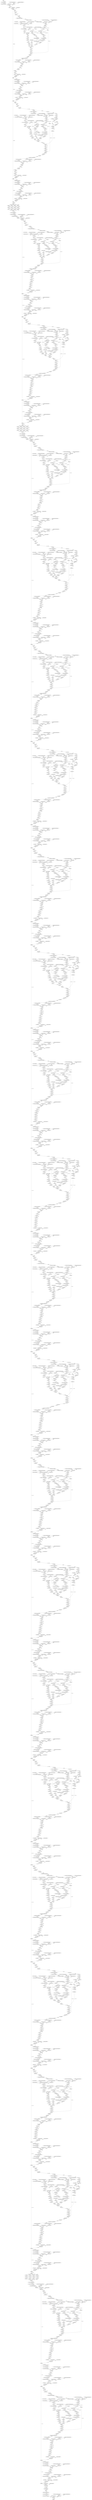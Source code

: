 strict digraph  {
"0 arg0_1" [id=0, type=input];
"1 quantize_per_tensor_default" [id=1, type=quantize_per_tensor];
"2 dequantize_per_tensor_default" [id=2, type=dequantize_per_tensor];
"3 conv2d_scale_0_updated_constant0" [id=3, type=get_attr];
"4 compressed_weight_updated_constant0" [id=4, type=get_attr];
"5 _param_constant1_0_0" [id=5, type=get_attr];
"6 mul_tensor" [id=6, type=mul];
"7 conv2d" [id=7, type=conv2d];
"8 permute" [id=8, type=permute];
"9 _param_constant2" [id=9, type=get_attr];
"10 _param_constant3" [id=10, type=get_attr];
"11 layer_norm" [id=11, type=layer_norm];
"12 _tensor_constant0" [id=12, type=get_attr];
"13 _tensor_constant0_0_0_nncf_smooth_quant_0" [id=13, type=call_module];
"14 linear_scale_0_updated_constant0" [id=14, type=get_attr];
"15 compressed_weight_updated_constant1" [id=15, type=get_attr];
"16 _param_constant5_0_0" [id=16, type=get_attr];
"17 mul_tensor_1" [id=17, type=mul];
"18 linear" [id=18, type=linear];
"19 relu_" [id=19, type=relu_];
"20 relu__0_0_nncf_smooth_quant_0" [id=20, type=call_module];
"21 linear_1_scale_0_updated_constant0" [id=21, type=get_attr];
"22 compressed_weight_updated_constant2" [id=22, type=get_attr];
"23 mul_tensor_2" [id=23, type=mul];
"24 linear_1" [id=24, type=linear];
"25 view" [id=25, type=view];
"26 _tensor_constant1" [id=26, type=get_attr];
"27 index" [id=27, type=index];
"28 view_1" [id=28, type=view];
"29 permute_1" [id=29, type=permute];
"30 contiguous" [id=30, type=contiguous];
"31 unsqueeze" [id=31, type=unsqueeze];
"32 sigmoid" [id=32, type=sigmoid];
"33 mul" [id=33, type=mul];
"34 pad" [id=34, type=pad];
"35 view_2" [id=35, type=view];
"36 permute_2" [id=36, type=permute];
"37 reshape" [id=37, type=reshape];
"38 reshape_0_0_nncf_smooth_quant_0" [id=38, type=call_module];
"39 quantize_per_tensor_default_1" [id=39, type=quantize_per_tensor];
"40 dequantize_per_tensor_default_1" [id=40, type=dequantize_per_tensor];
"41 linear_2_scale_0_updated_constant0" [id=41, type=get_attr];
"42 compressed_weight_updated_constant3" [id=42, type=get_attr];
"43 _param_constant7_0_0" [id=43, type=get_attr];
"44 mul_tensor_3" [id=44, type=mul];
"45 linear_2" [id=45, type=linear];
"46 reshape_1" [id=46, type=reshape];
"47 permute_3" [id=47, type=permute];
"48 select" [id=48, type=select];
"49 select_1" [id=49, type=select];
"50 select_2" [id=50, type=select];
"51 linalg_vector_norm" [id=51, type=linalg_vector_norm];
"52 clamp_min" [id=52, type=clamp_min];
"53 expand_as" [id=53, type=expand_as];
"54 div" [id=54, type=div];
"55 quantize_per_tensor_default_2" [id=55, type=quantize_per_tensor];
"56 dequantize_per_tensor_default_2" [id=56, type=dequantize_per_tensor];
"57 linalg_vector_norm_1" [id=57, type=linalg_vector_norm];
"58 clamp_min_1" [id=58, type=clamp_min];
"59 expand_as_1" [id=59, type=expand_as];
"60 div_1" [id=60, type=div];
"61 quantize_per_tensor_default_3" [id=61, type=quantize_per_tensor];
"62 dequantize_per_tensor_default_3" [id=62, type=dequantize_per_tensor];
"63 transpose" [id=63, type=transpose];
"64 matmul" [id=64, type=matmul];
"65 _param_constant9" [id=65, type=get_attr];
"66 clamp" [id=66, type=clamp];
"67 exp" [id=67, type=exp];
"68 mul_1" [id=68, type=mul];
"69 add" [id=69, type=add];
"70 softmax" [id=70, type=softmax];
"71 dropout" [id=71, type=dropout];
"72 matmul_1" [id=72, type=matmul];
"73 transpose_1" [id=73, type=transpose];
"74 reshape_2" [id=74, type=reshape];
"75 reshape_2_0_0_nncf_smooth_quant_0" [id=75, type=call_module];
"76 quantize_per_tensor_default_4" [id=76, type=quantize_per_tensor];
"77 dequantize_per_tensor_default_4" [id=77, type=dequantize_per_tensor];
"78 linear_3_scale_0_updated_constant0" [id=78, type=get_attr];
"79 compressed_weight_updated_constant4" [id=79, type=get_attr];
"80 _param_constant11_0_0" [id=80, type=get_attr];
"81 mul_tensor_4" [id=81, type=mul];
"82 linear_3" [id=82, type=linear];
"83 dropout_1" [id=83, type=dropout];
"84 view_3" [id=84, type=view];
"85 permute_4" [id=85, type=permute];
"86 reshape_3" [id=86, type=reshape];
"87 slice_2" [id=87, type=slice];
"88 slice_3" [id=88, type=slice];
"89 _param_constant12" [id=89, type=get_attr];
"90 _param_constant13" [id=90, type=get_attr];
"91 layer_norm_1" [id=91, type=layer_norm];
"92 add_1" [id=92, type=add];
"93 add_1_0_0_nncf_smooth_quant_0" [id=93, type=call_module];
"94 quantize_per_tensor_default_5" [id=94, type=quantize_per_tensor];
"95 dequantize_per_tensor_default_5" [id=95, type=dequantize_per_tensor];
"96 linear_4_scale_0_updated_constant0" [id=96, type=get_attr];
"97 compressed_weight_updated_constant5" [id=97, type=get_attr];
"98 _param_constant15_0_0" [id=98, type=get_attr];
"99 mul_tensor_5" [id=99, type=mul];
"100 linear_4" [id=100, type=linear];
"101 gelu" [id=101, type=gelu];
"102 dropout_2" [id=102, type=dropout];
"103 dropout_2_0_0_nncf_smooth_quant_0" [id=103, type=call_module];
"104 quantize_per_tensor_default_6" [id=104, type=quantize_per_tensor];
"105 dequantize_per_tensor_default_6" [id=105, type=dequantize_per_tensor];
"106 linear_5_scale_0_updated_constant0" [id=106, type=get_attr];
"107 compressed_weight_updated_constant6" [id=107, type=get_attr];
"108 _param_constant17_0_0" [id=108, type=get_attr];
"109 mul_tensor_6" [id=109, type=mul];
"110 linear_5" [id=110, type=linear];
"111 dropout_3" [id=111, type=dropout];
"112 _param_constant18" [id=112, type=get_attr];
"113 _param_constant19" [id=113, type=get_attr];
"114 layer_norm_2" [id=114, type=layer_norm];
"115 add_2" [id=115, type=add];
"116 _tensor_constant2" [id=116, type=get_attr];
"117 _tensor_constant2_0_0_nncf_smooth_quant_0" [id=117, type=call_module];
"118 linear_6_scale_0_updated_constant0" [id=118, type=get_attr];
"119 compressed_weight_updated_constant7" [id=119, type=get_attr];
"120 _param_constant21_0_0" [id=120, type=get_attr];
"121 mul_tensor_7" [id=121, type=mul];
"122 linear_6" [id=122, type=linear];
"123 relu__1" [id=123, type=relu_];
"124 relu__1_0_0_nncf_smooth_quant_0" [id=124, type=call_module];
"125 linear_7_scale_0_updated_constant0" [id=125, type=get_attr];
"126 compressed_weight_updated_constant8" [id=126, type=get_attr];
"127 mul_tensor_8" [id=127, type=mul];
"128 linear_7" [id=128, type=linear];
"129 view_4" [id=129, type=view];
"130 _tensor_constant3" [id=130, type=get_attr];
"131 index_1" [id=131, type=index];
"132 view_5" [id=132, type=view];
"133 permute_5" [id=133, type=permute];
"134 contiguous_1" [id=134, type=contiguous];
"135 unsqueeze_1" [id=135, type=unsqueeze];
"136 sigmoid_1" [id=136, type=sigmoid];
"137 mul_2" [id=137, type=mul];
"138 pad_1" [id=138, type=pad];
"139 roll" [id=139, type=roll];
"140 view_6" [id=140, type=view];
"141 permute_6" [id=141, type=permute];
"142 reshape_4" [id=142, type=reshape];
"143 reshape_4_0_0_nncf_smooth_quant_0" [id=143, type=call_module];
"144 quantize_per_tensor_default_7" [id=144, type=quantize_per_tensor];
"145 dequantize_per_tensor_default_7" [id=145, type=dequantize_per_tensor];
"146 linear_8_scale_0_updated_constant0" [id=146, type=get_attr];
"147 compressed_weight_updated_constant9" [id=147, type=get_attr];
"148 _param_constant23_0_0" [id=148, type=get_attr];
"149 mul_tensor_9" [id=149, type=mul];
"150 linear_8" [id=150, type=linear];
"151 reshape_5" [id=151, type=reshape];
"152 permute_7" [id=152, type=permute];
"153 select_3" [id=153, type=select];
"154 select_4" [id=154, type=select];
"155 select_5" [id=155, type=select];
"156 linalg_vector_norm_2" [id=156, type=linalg_vector_norm];
"157 clamp_min_2" [id=157, type=clamp_min];
"158 expand_as_2" [id=158, type=expand_as];
"159 div_2" [id=159, type=div];
"160 quantize_per_tensor_default_8" [id=160, type=quantize_per_tensor];
"161 dequantize_per_tensor_default_8" [id=161, type=dequantize_per_tensor];
"162 linalg_vector_norm_3" [id=162, type=linalg_vector_norm];
"163 clamp_min_3" [id=163, type=clamp_min];
"164 expand_as_3" [id=164, type=expand_as];
"165 div_3" [id=165, type=div];
"166 quantize_per_tensor_default_9" [id=166, type=quantize_per_tensor];
"167 dequantize_per_tensor_default_9" [id=167, type=dequantize_per_tensor];
"168 transpose_2" [id=168, type=transpose];
"169 matmul_2" [id=169, type=matmul];
"170 _param_constant25" [id=170, type=get_attr];
"171 clamp_1" [id=171, type=clamp];
"172 exp_1" [id=172, type=exp];
"173 mul_3" [id=173, type=mul];
"174 add_3" [id=174, type=add];
"175 new_zeros" [id=175, type=new_zeros];
"176 view_7" [id=176, type=view];
"177 permute_8" [id=177, type=permute];
"178 reshape_6" [id=178, type=reshape];
"179 unsqueeze_2" [id=179, type=unsqueeze];
"180 unsqueeze_3" [id=180, type=unsqueeze];
"181 sub" [id=181, type=sub];
"182 ne" [id=182, type=ne];
"183 masked_fill" [id=183, type=masked_fill];
"184 eq" [id=184, type=eq];
"185 masked_fill_1" [id=185, type=masked_fill];
"186 view_8" [id=186, type=view];
"187 unsqueeze_4" [id=187, type=unsqueeze];
"188 unsqueeze_5" [id=188, type=unsqueeze];
"189 add_4" [id=189, type=add];
"190 view_9" [id=190, type=view];
"191 softmax_1" [id=191, type=softmax];
"192 dropout_4" [id=192, type=dropout];
"193 matmul_3" [id=193, type=matmul];
"194 transpose_3" [id=194, type=transpose];
"195 reshape_7" [id=195, type=reshape];
"196 reshape_7_0_0_nncf_smooth_quant_0" [id=196, type=call_module];
"197 quantize_per_tensor_default_10" [id=197, type=quantize_per_tensor];
"198 dequantize_per_tensor_default_10" [id=198, type=dequantize_per_tensor];
"199 linear_9_scale_0_updated_constant0" [id=199, type=get_attr];
"200 compressed_weight_updated_constant10" [id=200, type=get_attr];
"201 _param_constant27_0_0" [id=201, type=get_attr];
"202 mul_tensor_10" [id=202, type=mul];
"203 linear_9" [id=203, type=linear];
"204 dropout_5" [id=204, type=dropout];
"205 view_10" [id=205, type=view];
"206 permute_9" [id=206, type=permute];
"207 reshape_8" [id=207, type=reshape];
"208 roll_1" [id=208, type=roll];
"209 slice_23" [id=209, type=slice];
"210 slice_24" [id=210, type=slice];
"211 _param_constant28" [id=211, type=get_attr];
"212 _param_constant29" [id=212, type=get_attr];
"213 layer_norm_3" [id=213, type=layer_norm];
"214 add_5" [id=214, type=add];
"215 add_5_0_0_nncf_smooth_quant_0" [id=215, type=call_module];
"216 quantize_per_tensor_default_11" [id=216, type=quantize_per_tensor];
"217 dequantize_per_tensor_default_11" [id=217, type=dequantize_per_tensor];
"218 linear_10_scale_0_updated_constant0" [id=218, type=get_attr];
"219 compressed_weight_updated_constant11" [id=219, type=get_attr];
"220 _param_constant31_0_0" [id=220, type=get_attr];
"221 mul_tensor_11" [id=221, type=mul];
"222 linear_10" [id=222, type=linear];
"223 gelu_1" [id=223, type=gelu];
"224 dropout_6" [id=224, type=dropout];
"225 dropout_6_0_0_nncf_smooth_quant_0" [id=225, type=call_module];
"226 quantize_per_tensor_default_12" [id=226, type=quantize_per_tensor];
"227 dequantize_per_tensor_default_12" [id=227, type=dequantize_per_tensor];
"228 linear_11_scale_0_updated_constant0" [id=228, type=get_attr];
"229 compressed_weight_updated_constant12" [id=229, type=get_attr];
"230 _param_constant33_0_0" [id=230, type=get_attr];
"231 mul_tensor_12" [id=231, type=mul];
"232 linear_11" [id=232, type=linear];
"233 dropout_7" [id=233, type=dropout];
"234 _param_constant34" [id=234, type=get_attr];
"235 _param_constant35" [id=235, type=get_attr];
"236 layer_norm_4" [id=236, type=layer_norm];
"237 add_6" [id=237, type=add];
"238 pad_2" [id=238, type=pad];
"239 slice_25" [id=239, type=slice];
"240 slice_26" [id=240, type=slice];
"241 slice_27" [id=241, type=slice];
"242 slice_28" [id=242, type=slice];
"243 slice_29" [id=243, type=slice];
"244 slice_30" [id=244, type=slice];
"245 slice_31" [id=245, type=slice];
"246 slice_32" [id=246, type=slice];
"247 slice_33" [id=247, type=slice];
"248 slice_34" [id=248, type=slice];
"249 slice_35" [id=249, type=slice];
"250 slice_36" [id=250, type=slice];
"251 cat" [id=251, type=cat];
"252 cat_0_0_nncf_smooth_quant_0" [id=252, type=call_module];
"253 quantize_per_tensor_default_13" [id=253, type=quantize_per_tensor];
"254 dequantize_per_tensor_default_13" [id=254, type=dequantize_per_tensor];
"255 linear_12_scale_0_updated_constant0" [id=255, type=get_attr];
"256 compressed_weight_updated_constant13" [id=256, type=get_attr];
"257 mul_tensor_13" [id=257, type=mul];
"258 linear_12" [id=258, type=linear];
"259 _param_constant37" [id=259, type=get_attr];
"260 _param_constant38" [id=260, type=get_attr];
"261 layer_norm_5" [id=261, type=layer_norm];
"262 _tensor_constant13" [id=262, type=get_attr];
"263 _tensor_constant13_0_0_nncf_smooth_quant_0" [id=263, type=call_module];
"264 linear_13_scale_0_updated_constant0" [id=264, type=get_attr];
"265 compressed_weight_updated_constant14" [id=265, type=get_attr];
"266 _param_constant40_0_0" [id=266, type=get_attr];
"267 mul_tensor_14" [id=267, type=mul];
"268 linear_13" [id=268, type=linear];
"269 relu__2" [id=269, type=relu_];
"270 relu__2_0_0_nncf_smooth_quant_0" [id=270, type=call_module];
"271 linear_14_scale_0_updated_constant0" [id=271, type=get_attr];
"272 compressed_weight_updated_constant15" [id=272, type=get_attr];
"273 mul_tensor_15" [id=273, type=mul];
"274 linear_14" [id=274, type=linear];
"275 view_11" [id=275, type=view];
"276 _tensor_constant14" [id=276, type=get_attr];
"277 index_2" [id=277, type=index];
"278 view_12" [id=278, type=view];
"279 permute_10" [id=279, type=permute];
"280 contiguous_2" [id=280, type=contiguous];
"281 unsqueeze_6" [id=281, type=unsqueeze];
"282 sigmoid_2" [id=282, type=sigmoid];
"283 mul_4" [id=283, type=mul];
"284 pad_3" [id=284, type=pad];
"285 view_13" [id=285, type=view];
"286 permute_11" [id=286, type=permute];
"287 reshape_9" [id=287, type=reshape];
"288 reshape_9_0_0_nncf_smooth_quant_0" [id=288, type=call_module];
"289 quantize_per_tensor_default_14" [id=289, type=quantize_per_tensor];
"290 dequantize_per_tensor_default_14" [id=290, type=dequantize_per_tensor];
"291 linear_15_scale_0_updated_constant0" [id=291, type=get_attr];
"292 compressed_weight_updated_constant16" [id=292, type=get_attr];
"293 _param_constant42_0_0" [id=293, type=get_attr];
"294 mul_tensor_16" [id=294, type=mul];
"295 linear_15" [id=295, type=linear];
"296 reshape_10" [id=296, type=reshape];
"297 permute_12" [id=297, type=permute];
"298 select_6" [id=298, type=select];
"299 select_7" [id=299, type=select];
"300 select_8" [id=300, type=select];
"301 linalg_vector_norm_4" [id=301, type=linalg_vector_norm];
"302 clamp_min_4" [id=302, type=clamp_min];
"303 expand_as_4" [id=303, type=expand_as];
"304 div_4" [id=304, type=div];
"305 quantize_per_tensor_default_15" [id=305, type=quantize_per_tensor];
"306 dequantize_per_tensor_default_15" [id=306, type=dequantize_per_tensor];
"307 linalg_vector_norm_5" [id=307, type=linalg_vector_norm];
"308 clamp_min_5" [id=308, type=clamp_min];
"309 expand_as_5" [id=309, type=expand_as];
"310 div_5" [id=310, type=div];
"311 quantize_per_tensor_default_16" [id=311, type=quantize_per_tensor];
"312 dequantize_per_tensor_default_16" [id=312, type=dequantize_per_tensor];
"313 transpose_4" [id=313, type=transpose];
"314 matmul_4" [id=314, type=matmul];
"315 _param_constant44" [id=315, type=get_attr];
"316 clamp_2" [id=316, type=clamp];
"317 exp_2" [id=317, type=exp];
"318 mul_5" [id=318, type=mul];
"319 add_7" [id=319, type=add];
"320 softmax_2" [id=320, type=softmax];
"321 dropout_8" [id=321, type=dropout];
"322 matmul_5" [id=322, type=matmul];
"323 transpose_5" [id=323, type=transpose];
"324 reshape_11" [id=324, type=reshape];
"325 reshape_11_0_0_nncf_smooth_quant_0" [id=325, type=call_module];
"326 quantize_per_tensor_default_17" [id=326, type=quantize_per_tensor];
"327 dequantize_per_tensor_default_17" [id=327, type=dequantize_per_tensor];
"328 linear_16_scale_0_updated_constant0" [id=328, type=get_attr];
"329 compressed_weight_updated_constant17" [id=329, type=get_attr];
"330 _param_constant46_0_0" [id=330, type=get_attr];
"331 mul_tensor_17" [id=331, type=mul];
"332 linear_16" [id=332, type=linear];
"333 dropout_9" [id=333, type=dropout];
"334 view_14" [id=334, type=view];
"335 permute_13" [id=335, type=permute];
"336 reshape_12" [id=336, type=reshape];
"337 slice_38" [id=337, type=slice];
"338 slice_39" [id=338, type=slice];
"339 slice_40" [id=339, type=slice];
"340 slice_41" [id=340, type=slice];
"341 contiguous_3" [id=341, type=contiguous];
"342 _param_constant47" [id=342, type=get_attr];
"343 _param_constant48" [id=343, type=get_attr];
"344 layer_norm_6" [id=344, type=layer_norm];
"345 add_8" [id=345, type=add];
"346 add_8_0_0_nncf_smooth_quant_0" [id=346, type=call_module];
"347 quantize_per_tensor_default_18" [id=347, type=quantize_per_tensor];
"348 dequantize_per_tensor_default_18" [id=348, type=dequantize_per_tensor];
"349 linear_17_scale_0_updated_constant0" [id=349, type=get_attr];
"350 compressed_weight_updated_constant18" [id=350, type=get_attr];
"351 _param_constant50_0_0" [id=351, type=get_attr];
"352 mul_tensor_18" [id=352, type=mul];
"353 linear_17" [id=353, type=linear];
"354 gelu_2" [id=354, type=gelu];
"355 dropout_10" [id=355, type=dropout];
"356 dropout_10_0_0_nncf_smooth_quant_0" [id=356, type=call_module];
"357 quantize_per_tensor_default_19" [id=357, type=quantize_per_tensor];
"358 dequantize_per_tensor_default_19" [id=358, type=dequantize_per_tensor];
"359 linear_18_scale_0_updated_constant0" [id=359, type=get_attr];
"360 compressed_weight_updated_constant19" [id=360, type=get_attr];
"361 _param_constant52_0_0" [id=361, type=get_attr];
"362 mul_tensor_19" [id=362, type=mul];
"363 linear_18" [id=363, type=linear];
"364 dropout_11" [id=364, type=dropout];
"365 _param_constant53" [id=365, type=get_attr];
"366 _param_constant54" [id=366, type=get_attr];
"367 layer_norm_7" [id=367, type=layer_norm];
"368 add_9" [id=368, type=add];
"369 _tensor_constant15" [id=369, type=get_attr];
"370 _tensor_constant15_0_0_nncf_smooth_quant_0" [id=370, type=call_module];
"371 linear_19_scale_0_updated_constant0" [id=371, type=get_attr];
"372 compressed_weight_updated_constant20" [id=372, type=get_attr];
"373 _param_constant56_0_0" [id=373, type=get_attr];
"374 mul_tensor_20" [id=374, type=mul];
"375 linear_19" [id=375, type=linear];
"376 relu__3" [id=376, type=relu_];
"377 relu__3_0_0_nncf_smooth_quant_0" [id=377, type=call_module];
"378 linear_20_scale_0_updated_constant0" [id=378, type=get_attr];
"379 compressed_weight_updated_constant21" [id=379, type=get_attr];
"380 mul_tensor_21" [id=380, type=mul];
"381 linear_20" [id=381, type=linear];
"382 view_15" [id=382, type=view];
"383 _tensor_constant16" [id=383, type=get_attr];
"384 index_3" [id=384, type=index];
"385 view_16" [id=385, type=view];
"386 permute_14" [id=386, type=permute];
"387 contiguous_4" [id=387, type=contiguous];
"388 unsqueeze_7" [id=388, type=unsqueeze];
"389 sigmoid_3" [id=389, type=sigmoid];
"390 mul_6" [id=390, type=mul];
"391 pad_4" [id=391, type=pad];
"392 roll_2" [id=392, type=roll];
"393 view_17" [id=393, type=view];
"394 permute_15" [id=394, type=permute];
"395 reshape_13" [id=395, type=reshape];
"396 reshape_13_0_0_nncf_smooth_quant_0" [id=396, type=call_module];
"397 quantize_per_tensor_default_20" [id=397, type=quantize_per_tensor];
"398 dequantize_per_tensor_default_20" [id=398, type=dequantize_per_tensor];
"399 linear_21_scale_0_updated_constant0" [id=399, type=get_attr];
"400 compressed_weight_updated_constant22" [id=400, type=get_attr];
"401 _param_constant58_0_0" [id=401, type=get_attr];
"402 mul_tensor_22" [id=402, type=mul];
"403 linear_21" [id=403, type=linear];
"404 reshape_14" [id=404, type=reshape];
"405 permute_16" [id=405, type=permute];
"406 select_9" [id=406, type=select];
"407 select_10" [id=407, type=select];
"408 select_11" [id=408, type=select];
"409 linalg_vector_norm_6" [id=409, type=linalg_vector_norm];
"410 clamp_min_6" [id=410, type=clamp_min];
"411 expand_as_6" [id=411, type=expand_as];
"412 div_6" [id=412, type=div];
"413 quantize_per_tensor_default_21" [id=413, type=quantize_per_tensor];
"414 dequantize_per_tensor_default_21" [id=414, type=dequantize_per_tensor];
"415 linalg_vector_norm_7" [id=415, type=linalg_vector_norm];
"416 clamp_min_7" [id=416, type=clamp_min];
"417 expand_as_7" [id=417, type=expand_as];
"418 div_7" [id=418, type=div];
"419 quantize_per_tensor_default_22" [id=419, type=quantize_per_tensor];
"420 dequantize_per_tensor_default_22" [id=420, type=dequantize_per_tensor];
"421 transpose_6" [id=421, type=transpose];
"422 matmul_6" [id=422, type=matmul];
"423 _param_constant60" [id=423, type=get_attr];
"424 clamp_3" [id=424, type=clamp];
"425 exp_3" [id=425, type=exp];
"426 mul_7" [id=426, type=mul];
"427 add_10" [id=427, type=add];
"428 new_zeros_1" [id=428, type=new_zeros];
"429 view_18" [id=429, type=view];
"430 permute_17" [id=430, type=permute];
"431 reshape_15" [id=431, type=reshape];
"432 unsqueeze_8" [id=432, type=unsqueeze];
"433 unsqueeze_9" [id=433, type=unsqueeze];
"434 sub_1" [id=434, type=sub];
"435 ne_1" [id=435, type=ne];
"436 masked_fill_2" [id=436, type=masked_fill];
"437 eq_1" [id=437, type=eq];
"438 masked_fill_3" [id=438, type=masked_fill];
"439 view_19" [id=439, type=view];
"440 unsqueeze_10" [id=440, type=unsqueeze];
"441 unsqueeze_11" [id=441, type=unsqueeze];
"442 add_11" [id=442, type=add];
"443 view_20" [id=443, type=view];
"444 softmax_3" [id=444, type=softmax];
"445 dropout_12" [id=445, type=dropout];
"446 matmul_7" [id=446, type=matmul];
"447 transpose_7" [id=447, type=transpose];
"448 reshape_16" [id=448, type=reshape];
"449 reshape_16_0_0_nncf_smooth_quant_0" [id=449, type=call_module];
"450 quantize_per_tensor_default_23" [id=450, type=quantize_per_tensor];
"451 dequantize_per_tensor_default_23" [id=451, type=dequantize_per_tensor];
"452 linear_22_scale_0_updated_constant0" [id=452, type=get_attr];
"453 compressed_weight_updated_constant23" [id=453, type=get_attr];
"454 _param_constant62_0_0" [id=454, type=get_attr];
"455 mul_tensor_23" [id=455, type=mul];
"456 linear_22" [id=456, type=linear];
"457 dropout_13" [id=457, type=dropout];
"458 view_21" [id=458, type=view];
"459 permute_18" [id=459, type=permute];
"460 reshape_17" [id=460, type=reshape];
"461 roll_3" [id=461, type=roll];
"462 slice_61" [id=462, type=slice];
"463 slice_62" [id=463, type=slice];
"464 slice_63" [id=464, type=slice];
"465 slice_64" [id=465, type=slice];
"466 contiguous_5" [id=466, type=contiguous];
"467 _param_constant63" [id=467, type=get_attr];
"468 _param_constant64" [id=468, type=get_attr];
"469 layer_norm_8" [id=469, type=layer_norm];
"470 add_12" [id=470, type=add];
"471 add_12_0_0_nncf_smooth_quant_0" [id=471, type=call_module];
"472 quantize_per_tensor_default_24" [id=472, type=quantize_per_tensor];
"473 dequantize_per_tensor_default_24" [id=473, type=dequantize_per_tensor];
"474 linear_23_scale_0_updated_constant0" [id=474, type=get_attr];
"475 compressed_weight_updated_constant24" [id=475, type=get_attr];
"476 _param_constant66_0_0" [id=476, type=get_attr];
"477 mul_tensor_24" [id=477, type=mul];
"478 linear_23" [id=478, type=linear];
"479 gelu_3" [id=479, type=gelu];
"480 dropout_14" [id=480, type=dropout];
"481 dropout_14_0_0_nncf_smooth_quant_0" [id=481, type=call_module];
"482 quantize_per_tensor_default_25" [id=482, type=quantize_per_tensor];
"483 dequantize_per_tensor_default_25" [id=483, type=dequantize_per_tensor];
"484 linear_24_scale_0_updated_constant0" [id=484, type=get_attr];
"485 compressed_weight_updated_constant25" [id=485, type=get_attr];
"486 _param_constant68_0_0" [id=486, type=get_attr];
"487 mul_tensor_25" [id=487, type=mul];
"488 linear_24" [id=488, type=linear];
"489 dropout_15" [id=489, type=dropout];
"490 _param_constant69" [id=490, type=get_attr];
"491 _param_constant70" [id=491, type=get_attr];
"492 layer_norm_9" [id=492, type=layer_norm];
"493 add_13" [id=493, type=add];
"494 pad_5" [id=494, type=pad];
"495 slice_65" [id=495, type=slice];
"496 slice_66" [id=496, type=slice];
"497 slice_67" [id=497, type=slice];
"498 slice_68" [id=498, type=slice];
"499 slice_69" [id=499, type=slice];
"500 slice_70" [id=500, type=slice];
"501 slice_71" [id=501, type=slice];
"502 slice_72" [id=502, type=slice];
"503 slice_73" [id=503, type=slice];
"504 slice_74" [id=504, type=slice];
"505 slice_75" [id=505, type=slice];
"506 slice_76" [id=506, type=slice];
"507 cat_1" [id=507, type=cat];
"508 cat_1_0_0_nncf_smooth_quant_0" [id=508, type=call_module];
"509 quantize_per_tensor_default_26" [id=509, type=quantize_per_tensor];
"510 dequantize_per_tensor_default_26" [id=510, type=dequantize_per_tensor];
"511 linear_25_scale_0_updated_constant0" [id=511, type=get_attr];
"512 compressed_weight_updated_constant26" [id=512, type=get_attr];
"513 mul_tensor_26" [id=513, type=mul];
"514 linear_25" [id=514, type=linear];
"515 _param_constant72" [id=515, type=get_attr];
"516 _param_constant73" [id=516, type=get_attr];
"517 layer_norm_10" [id=517, type=layer_norm];
"518 _tensor_constant26" [id=518, type=get_attr];
"519 _tensor_constant26_0_0_nncf_smooth_quant_0" [id=519, type=call_module];
"520 linear_26_scale_0_updated_constant0" [id=520, type=get_attr];
"521 compressed_weight_updated_constant27" [id=521, type=get_attr];
"522 _param_constant75_0_0" [id=522, type=get_attr];
"523 mul_tensor_27" [id=523, type=mul];
"524 linear_26" [id=524, type=linear];
"525 relu__4" [id=525, type=relu_];
"526 relu__4_0_0_nncf_smooth_quant_0" [id=526, type=call_module];
"527 linear_27_scale_0_updated_constant0" [id=527, type=get_attr];
"528 compressed_weight_updated_constant28" [id=528, type=get_attr];
"529 mul_tensor_28" [id=529, type=mul];
"530 linear_27" [id=530, type=linear];
"531 view_22" [id=531, type=view];
"532 _tensor_constant27" [id=532, type=get_attr];
"533 index_4" [id=533, type=index];
"534 view_23" [id=534, type=view];
"535 permute_19" [id=535, type=permute];
"536 contiguous_6" [id=536, type=contiguous];
"537 unsqueeze_12" [id=537, type=unsqueeze];
"538 sigmoid_4" [id=538, type=sigmoid];
"539 mul_8" [id=539, type=mul];
"540 pad_6" [id=540, type=pad];
"541 view_24" [id=541, type=view];
"542 permute_20" [id=542, type=permute];
"543 reshape_18" [id=543, type=reshape];
"544 reshape_18_0_0_nncf_smooth_quant_0" [id=544, type=call_module];
"545 quantize_per_tensor_default_27" [id=545, type=quantize_per_tensor];
"546 dequantize_per_tensor_default_27" [id=546, type=dequantize_per_tensor];
"547 linear_28_scale_0_updated_constant0" [id=547, type=get_attr];
"548 compressed_weight_updated_constant29" [id=548, type=get_attr];
"549 _param_constant77_0_0" [id=549, type=get_attr];
"550 mul_tensor_29" [id=550, type=mul];
"551 linear_28" [id=551, type=linear];
"552 reshape_19" [id=552, type=reshape];
"553 permute_21" [id=553, type=permute];
"554 select_12" [id=554, type=select];
"555 select_13" [id=555, type=select];
"556 select_14" [id=556, type=select];
"557 linalg_vector_norm_8" [id=557, type=linalg_vector_norm];
"558 clamp_min_8" [id=558, type=clamp_min];
"559 expand_as_8" [id=559, type=expand_as];
"560 div_8" [id=560, type=div];
"561 quantize_per_tensor_default_28" [id=561, type=quantize_per_tensor];
"562 dequantize_per_tensor_default_28" [id=562, type=dequantize_per_tensor];
"563 linalg_vector_norm_9" [id=563, type=linalg_vector_norm];
"564 clamp_min_9" [id=564, type=clamp_min];
"565 expand_as_9" [id=565, type=expand_as];
"566 div_9" [id=566, type=div];
"567 quantize_per_tensor_default_29" [id=567, type=quantize_per_tensor];
"568 dequantize_per_tensor_default_29" [id=568, type=dequantize_per_tensor];
"569 transpose_8" [id=569, type=transpose];
"570 matmul_8" [id=570, type=matmul];
"571 _param_constant79" [id=571, type=get_attr];
"572 clamp_4" [id=572, type=clamp];
"573 exp_4" [id=573, type=exp];
"574 mul_9" [id=574, type=mul];
"575 add_14" [id=575, type=add];
"576 softmax_4" [id=576, type=softmax];
"577 dropout_16" [id=577, type=dropout];
"578 matmul_9" [id=578, type=matmul];
"579 transpose_9" [id=579, type=transpose];
"580 reshape_20" [id=580, type=reshape];
"581 reshape_20_0_0_nncf_smooth_quant_0" [id=581, type=call_module];
"582 quantize_per_tensor_default_30" [id=582, type=quantize_per_tensor];
"583 dequantize_per_tensor_default_30" [id=583, type=dequantize_per_tensor];
"584 linear_29_scale_0_updated_constant0" [id=584, type=get_attr];
"585 compressed_weight_updated_constant30" [id=585, type=get_attr];
"586 _param_constant81_0_0" [id=586, type=get_attr];
"587 mul_tensor_30" [id=587, type=mul];
"588 linear_29" [id=588, type=linear];
"589 dropout_17" [id=589, type=dropout];
"590 view_25" [id=590, type=view];
"591 permute_22" [id=591, type=permute];
"592 reshape_21" [id=592, type=reshape];
"593 slice_78" [id=593, type=slice];
"594 slice_79" [id=594, type=slice];
"595 slice_80" [id=595, type=slice];
"596 slice_81" [id=596, type=slice];
"597 contiguous_7" [id=597, type=contiguous];
"598 _param_constant82" [id=598, type=get_attr];
"599 _param_constant83" [id=599, type=get_attr];
"600 layer_norm_11" [id=600, type=layer_norm];
"601 add_15" [id=601, type=add];
"602 add_15_0_0_nncf_smooth_quant_0" [id=602, type=call_module];
"603 quantize_per_tensor_default_31" [id=603, type=quantize_per_tensor];
"604 dequantize_per_tensor_default_31" [id=604, type=dequantize_per_tensor];
"605 linear_30_scale_0_updated_constant0" [id=605, type=get_attr];
"606 compressed_weight_updated_constant31" [id=606, type=get_attr];
"607 _param_constant85_0_0" [id=607, type=get_attr];
"608 mul_tensor_31" [id=608, type=mul];
"609 linear_30" [id=609, type=linear];
"610 gelu_4" [id=610, type=gelu];
"611 dropout_18" [id=611, type=dropout];
"612 dropout_18_0_0_nncf_smooth_quant_0" [id=612, type=call_module];
"613 quantize_per_tensor_default_32" [id=613, type=quantize_per_tensor];
"614 dequantize_per_tensor_default_32" [id=614, type=dequantize_per_tensor];
"615 linear_31_scale_0_updated_constant0" [id=615, type=get_attr];
"616 compressed_weight_updated_constant32" [id=616, type=get_attr];
"617 _param_constant87_0_0" [id=617, type=get_attr];
"618 mul_tensor_32" [id=618, type=mul];
"619 linear_31" [id=619, type=linear];
"620 dropout_19" [id=620, type=dropout];
"621 _param_constant88" [id=621, type=get_attr];
"622 _param_constant89" [id=622, type=get_attr];
"623 layer_norm_12" [id=623, type=layer_norm];
"624 add_16" [id=624, type=add];
"625 _tensor_constant28" [id=625, type=get_attr];
"626 _tensor_constant28_0_0_nncf_smooth_quant_0" [id=626, type=call_module];
"627 linear_32_scale_0_updated_constant0" [id=627, type=get_attr];
"628 compressed_weight_updated_constant33" [id=628, type=get_attr];
"629 _param_constant91_0_0" [id=629, type=get_attr];
"630 mul_tensor_33" [id=630, type=mul];
"631 linear_32" [id=631, type=linear];
"632 relu__5" [id=632, type=relu_];
"633 relu__5_0_0_nncf_smooth_quant_0" [id=633, type=call_module];
"634 linear_33_scale_0_updated_constant0" [id=634, type=get_attr];
"635 compressed_weight_updated_constant34" [id=635, type=get_attr];
"636 mul_tensor_34" [id=636, type=mul];
"637 linear_33" [id=637, type=linear];
"638 view_26" [id=638, type=view];
"639 _tensor_constant29" [id=639, type=get_attr];
"640 index_5" [id=640, type=index];
"641 view_27" [id=641, type=view];
"642 permute_23" [id=642, type=permute];
"643 contiguous_8" [id=643, type=contiguous];
"644 unsqueeze_13" [id=644, type=unsqueeze];
"645 sigmoid_5" [id=645, type=sigmoid];
"646 mul_10" [id=646, type=mul];
"647 pad_7" [id=647, type=pad];
"648 roll_4" [id=648, type=roll];
"649 view_28" [id=649, type=view];
"650 permute_24" [id=650, type=permute];
"651 reshape_22" [id=651, type=reshape];
"652 reshape_22_0_0_nncf_smooth_quant_0" [id=652, type=call_module];
"653 quantize_per_tensor_default_33" [id=653, type=quantize_per_tensor];
"654 dequantize_per_tensor_default_33" [id=654, type=dequantize_per_tensor];
"655 linear_34_scale_0_updated_constant0" [id=655, type=get_attr];
"656 compressed_weight_updated_constant35" [id=656, type=get_attr];
"657 _param_constant93_0_0" [id=657, type=get_attr];
"658 mul_tensor_35" [id=658, type=mul];
"659 linear_34" [id=659, type=linear];
"660 reshape_23" [id=660, type=reshape];
"661 permute_25" [id=661, type=permute];
"662 select_15" [id=662, type=select];
"663 select_16" [id=663, type=select];
"664 select_17" [id=664, type=select];
"665 linalg_vector_norm_10" [id=665, type=linalg_vector_norm];
"666 clamp_min_10" [id=666, type=clamp_min];
"667 expand_as_10" [id=667, type=expand_as];
"668 div_10" [id=668, type=div];
"669 quantize_per_tensor_default_34" [id=669, type=quantize_per_tensor];
"670 dequantize_per_tensor_default_34" [id=670, type=dequantize_per_tensor];
"671 linalg_vector_norm_11" [id=671, type=linalg_vector_norm];
"672 clamp_min_11" [id=672, type=clamp_min];
"673 expand_as_11" [id=673, type=expand_as];
"674 div_11" [id=674, type=div];
"675 quantize_per_tensor_default_35" [id=675, type=quantize_per_tensor];
"676 dequantize_per_tensor_default_35" [id=676, type=dequantize_per_tensor];
"677 transpose_10" [id=677, type=transpose];
"678 matmul_10" [id=678, type=matmul];
"679 _param_constant95" [id=679, type=get_attr];
"680 clamp_5" [id=680, type=clamp];
"681 exp_5" [id=681, type=exp];
"682 mul_11" [id=682, type=mul];
"683 add_17" [id=683, type=add];
"684 new_zeros_2" [id=684, type=new_zeros];
"685 view_29" [id=685, type=view];
"686 permute_26" [id=686, type=permute];
"687 reshape_24" [id=687, type=reshape];
"688 unsqueeze_14" [id=688, type=unsqueeze];
"689 unsqueeze_15" [id=689, type=unsqueeze];
"690 sub_2" [id=690, type=sub];
"691 ne_2" [id=691, type=ne];
"692 masked_fill_4" [id=692, type=masked_fill];
"693 eq_2" [id=693, type=eq];
"694 masked_fill_5" [id=694, type=masked_fill];
"695 view_30" [id=695, type=view];
"696 unsqueeze_16" [id=696, type=unsqueeze];
"697 unsqueeze_17" [id=697, type=unsqueeze];
"698 add_18" [id=698, type=add];
"699 view_31" [id=699, type=view];
"700 softmax_5" [id=700, type=softmax];
"701 dropout_20" [id=701, type=dropout];
"702 matmul_11" [id=702, type=matmul];
"703 transpose_11" [id=703, type=transpose];
"704 reshape_25" [id=704, type=reshape];
"705 reshape_25_0_0_nncf_smooth_quant_0" [id=705, type=call_module];
"706 quantize_per_tensor_default_36" [id=706, type=quantize_per_tensor];
"707 dequantize_per_tensor_default_36" [id=707, type=dequantize_per_tensor];
"708 linear_35_scale_0_updated_constant0" [id=708, type=get_attr];
"709 compressed_weight_updated_constant36" [id=709, type=get_attr];
"710 _param_constant97_0_0" [id=710, type=get_attr];
"711 mul_tensor_36" [id=711, type=mul];
"712 linear_35" [id=712, type=linear];
"713 dropout_21" [id=713, type=dropout];
"714 view_32" [id=714, type=view];
"715 permute_27" [id=715, type=permute];
"716 reshape_26" [id=716, type=reshape];
"717 roll_5" [id=717, type=roll];
"718 slice_101" [id=718, type=slice];
"719 slice_102" [id=719, type=slice];
"720 slice_103" [id=720, type=slice];
"721 slice_104" [id=721, type=slice];
"722 contiguous_9" [id=722, type=contiguous];
"723 _param_constant98" [id=723, type=get_attr];
"724 _param_constant99" [id=724, type=get_attr];
"725 layer_norm_13" [id=725, type=layer_norm];
"726 add_19" [id=726, type=add];
"727 add_19_0_0_nncf_smooth_quant_0" [id=727, type=call_module];
"728 quantize_per_tensor_default_37" [id=728, type=quantize_per_tensor];
"729 dequantize_per_tensor_default_37" [id=729, type=dequantize_per_tensor];
"730 linear_36_scale_0_updated_constant0" [id=730, type=get_attr];
"731 compressed_weight_updated_constant37" [id=731, type=get_attr];
"732 _param_constant101_0_0" [id=732, type=get_attr];
"733 mul_tensor_37" [id=733, type=mul];
"734 linear_36" [id=734, type=linear];
"735 gelu_5" [id=735, type=gelu];
"736 dropout_22" [id=736, type=dropout];
"737 dropout_22_0_0_nncf_smooth_quant_0" [id=737, type=call_module];
"738 quantize_per_tensor_default_38" [id=738, type=quantize_per_tensor];
"739 dequantize_per_tensor_default_38" [id=739, type=dequantize_per_tensor];
"740 linear_37_scale_0_updated_constant0" [id=740, type=get_attr];
"741 compressed_weight_updated_constant38" [id=741, type=get_attr];
"742 _param_constant103_0_0" [id=742, type=get_attr];
"743 mul_tensor_38" [id=743, type=mul];
"744 linear_37" [id=744, type=linear];
"745 dropout_23" [id=745, type=dropout];
"746 _param_constant104" [id=746, type=get_attr];
"747 _param_constant105" [id=747, type=get_attr];
"748 layer_norm_14" [id=748, type=layer_norm];
"749 add_20" [id=749, type=add];
"750 _tensor_constant39" [id=750, type=get_attr];
"751 _tensor_constant39_0_0_nncf_smooth_quant_0" [id=751, type=call_module];
"752 linear_38_scale_0_updated_constant0" [id=752, type=get_attr];
"753 compressed_weight_updated_constant39" [id=753, type=get_attr];
"754 _param_constant107_0_0" [id=754, type=get_attr];
"755 mul_tensor_39" [id=755, type=mul];
"756 linear_38" [id=756, type=linear];
"757 relu__6" [id=757, type=relu_];
"758 relu__6_0_0_nncf_smooth_quant_0" [id=758, type=call_module];
"759 linear_39_scale_0_updated_constant0" [id=759, type=get_attr];
"760 compressed_weight_updated_constant40" [id=760, type=get_attr];
"761 mul_tensor_40" [id=761, type=mul];
"762 linear_39" [id=762, type=linear];
"763 view_33" [id=763, type=view];
"764 _tensor_constant40" [id=764, type=get_attr];
"765 index_6" [id=765, type=index];
"766 view_34" [id=766, type=view];
"767 permute_28" [id=767, type=permute];
"768 contiguous_10" [id=768, type=contiguous];
"769 unsqueeze_18" [id=769, type=unsqueeze];
"770 sigmoid_6" [id=770, type=sigmoid];
"771 mul_12" [id=771, type=mul];
"772 pad_8" [id=772, type=pad];
"773 view_35" [id=773, type=view];
"774 permute_29" [id=774, type=permute];
"775 reshape_27" [id=775, type=reshape];
"776 reshape_27_0_0_nncf_smooth_quant_0" [id=776, type=call_module];
"777 quantize_per_tensor_default_39" [id=777, type=quantize_per_tensor];
"778 dequantize_per_tensor_default_39" [id=778, type=dequantize_per_tensor];
"779 linear_40_scale_0_updated_constant0" [id=779, type=get_attr];
"780 compressed_weight_updated_constant41" [id=780, type=get_attr];
"781 _param_constant109_0_0" [id=781, type=get_attr];
"782 mul_tensor_41" [id=782, type=mul];
"783 linear_40" [id=783, type=linear];
"784 reshape_28" [id=784, type=reshape];
"785 permute_30" [id=785, type=permute];
"786 select_18" [id=786, type=select];
"787 select_19" [id=787, type=select];
"788 select_20" [id=788, type=select];
"789 linalg_vector_norm_12" [id=789, type=linalg_vector_norm];
"790 clamp_min_12" [id=790, type=clamp_min];
"791 expand_as_12" [id=791, type=expand_as];
"792 div_12" [id=792, type=div];
"793 quantize_per_tensor_default_40" [id=793, type=quantize_per_tensor];
"794 dequantize_per_tensor_default_40" [id=794, type=dequantize_per_tensor];
"795 linalg_vector_norm_13" [id=795, type=linalg_vector_norm];
"796 clamp_min_13" [id=796, type=clamp_min];
"797 expand_as_13" [id=797, type=expand_as];
"798 div_13" [id=798, type=div];
"799 quantize_per_tensor_default_41" [id=799, type=quantize_per_tensor];
"800 dequantize_per_tensor_default_41" [id=800, type=dequantize_per_tensor];
"801 transpose_12" [id=801, type=transpose];
"802 matmul_12" [id=802, type=matmul];
"803 _param_constant111" [id=803, type=get_attr];
"804 clamp_6" [id=804, type=clamp];
"805 exp_6" [id=805, type=exp];
"806 mul_13" [id=806, type=mul];
"807 add_21" [id=807, type=add];
"808 softmax_6" [id=808, type=softmax];
"809 dropout_24" [id=809, type=dropout];
"810 matmul_13" [id=810, type=matmul];
"811 transpose_13" [id=811, type=transpose];
"812 reshape_29" [id=812, type=reshape];
"813 reshape_29_0_0_nncf_smooth_quant_0" [id=813, type=call_module];
"814 quantize_per_tensor_default_42" [id=814, type=quantize_per_tensor];
"815 dequantize_per_tensor_default_42" [id=815, type=dequantize_per_tensor];
"816 linear_41_scale_0_updated_constant0" [id=816, type=get_attr];
"817 compressed_weight_updated_constant42" [id=817, type=get_attr];
"818 _param_constant113_0_0" [id=818, type=get_attr];
"819 mul_tensor_42" [id=819, type=mul];
"820 linear_41" [id=820, type=linear];
"821 dropout_25" [id=821, type=dropout];
"822 view_36" [id=822, type=view];
"823 permute_31" [id=823, type=permute];
"824 reshape_30" [id=824, type=reshape];
"825 slice_106" [id=825, type=slice];
"826 slice_107" [id=826, type=slice];
"827 slice_108" [id=827, type=slice];
"828 slice_109" [id=828, type=slice];
"829 contiguous_11" [id=829, type=contiguous];
"830 _param_constant114" [id=830, type=get_attr];
"831 _param_constant115" [id=831, type=get_attr];
"832 layer_norm_15" [id=832, type=layer_norm];
"833 add_22" [id=833, type=add];
"834 add_22_0_0_nncf_smooth_quant_0" [id=834, type=call_module];
"835 quantize_per_tensor_default_43" [id=835, type=quantize_per_tensor];
"836 dequantize_per_tensor_default_43" [id=836, type=dequantize_per_tensor];
"837 linear_42_scale_0_updated_constant0" [id=837, type=get_attr];
"838 compressed_weight_updated_constant43" [id=838, type=get_attr];
"839 _param_constant117_0_0" [id=839, type=get_attr];
"840 mul_tensor_43" [id=840, type=mul];
"841 linear_42" [id=841, type=linear];
"842 gelu_6" [id=842, type=gelu];
"843 dropout_26" [id=843, type=dropout];
"844 dropout_26_0_0_nncf_smooth_quant_0" [id=844, type=call_module];
"845 quantize_per_tensor_default_44" [id=845, type=quantize_per_tensor];
"846 dequantize_per_tensor_default_44" [id=846, type=dequantize_per_tensor];
"847 linear_43_scale_0_updated_constant0" [id=847, type=get_attr];
"848 compressed_weight_updated_constant44" [id=848, type=get_attr];
"849 _param_constant119_0_0" [id=849, type=get_attr];
"850 mul_tensor_44" [id=850, type=mul];
"851 linear_43" [id=851, type=linear];
"852 dropout_27" [id=852, type=dropout];
"853 _param_constant120" [id=853, type=get_attr];
"854 _param_constant121" [id=854, type=get_attr];
"855 layer_norm_16" [id=855, type=layer_norm];
"856 add_23" [id=856, type=add];
"857 _tensor_constant41" [id=857, type=get_attr];
"858 _tensor_constant41_0_0_nncf_smooth_quant_0" [id=858, type=call_module];
"859 linear_44_scale_0_updated_constant0" [id=859, type=get_attr];
"860 compressed_weight_updated_constant45" [id=860, type=get_attr];
"861 _param_constant123_0_0" [id=861, type=get_attr];
"862 mul_tensor_45" [id=862, type=mul];
"863 linear_44" [id=863, type=linear];
"864 relu__7" [id=864, type=relu_];
"865 relu__7_0_0_nncf_smooth_quant_0" [id=865, type=call_module];
"866 linear_45_scale_0_updated_constant0" [id=866, type=get_attr];
"867 compressed_weight_updated_constant46" [id=867, type=get_attr];
"868 mul_tensor_46" [id=868, type=mul];
"869 linear_45" [id=869, type=linear];
"870 view_37" [id=870, type=view];
"871 _tensor_constant42" [id=871, type=get_attr];
"872 index_7" [id=872, type=index];
"873 view_38" [id=873, type=view];
"874 permute_32" [id=874, type=permute];
"875 contiguous_12" [id=875, type=contiguous];
"876 unsqueeze_19" [id=876, type=unsqueeze];
"877 sigmoid_7" [id=877, type=sigmoid];
"878 mul_14" [id=878, type=mul];
"879 pad_9" [id=879, type=pad];
"880 roll_6" [id=880, type=roll];
"881 view_39" [id=881, type=view];
"882 permute_33" [id=882, type=permute];
"883 reshape_31" [id=883, type=reshape];
"884 reshape_31_0_0_nncf_smooth_quant_0" [id=884, type=call_module];
"885 quantize_per_tensor_default_45" [id=885, type=quantize_per_tensor];
"886 dequantize_per_tensor_default_45" [id=886, type=dequantize_per_tensor];
"887 linear_46_scale_0_updated_constant0" [id=887, type=get_attr];
"888 compressed_weight_updated_constant47" [id=888, type=get_attr];
"889 _param_constant125_0_0" [id=889, type=get_attr];
"890 mul_tensor_47" [id=890, type=mul];
"891 linear_46" [id=891, type=linear];
"892 reshape_32" [id=892, type=reshape];
"893 permute_34" [id=893, type=permute];
"894 select_21" [id=894, type=select];
"895 select_22" [id=895, type=select];
"896 select_23" [id=896, type=select];
"897 linalg_vector_norm_14" [id=897, type=linalg_vector_norm];
"898 clamp_min_14" [id=898, type=clamp_min];
"899 expand_as_14" [id=899, type=expand_as];
"900 div_14" [id=900, type=div];
"901 quantize_per_tensor_default_46" [id=901, type=quantize_per_tensor];
"902 dequantize_per_tensor_default_46" [id=902, type=dequantize_per_tensor];
"903 linalg_vector_norm_15" [id=903, type=linalg_vector_norm];
"904 clamp_min_15" [id=904, type=clamp_min];
"905 expand_as_15" [id=905, type=expand_as];
"906 div_15" [id=906, type=div];
"907 quantize_per_tensor_default_47" [id=907, type=quantize_per_tensor];
"908 dequantize_per_tensor_default_47" [id=908, type=dequantize_per_tensor];
"909 transpose_14" [id=909, type=transpose];
"910 matmul_14" [id=910, type=matmul];
"911 _param_constant127" [id=911, type=get_attr];
"912 clamp_7" [id=912, type=clamp];
"913 exp_7" [id=913, type=exp];
"914 mul_15" [id=914, type=mul];
"915 add_24" [id=915, type=add];
"916 new_zeros_3" [id=916, type=new_zeros];
"917 view_40" [id=917, type=view];
"918 permute_35" [id=918, type=permute];
"919 reshape_33" [id=919, type=reshape];
"920 unsqueeze_20" [id=920, type=unsqueeze];
"921 unsqueeze_21" [id=921, type=unsqueeze];
"922 sub_3" [id=922, type=sub];
"923 ne_3" [id=923, type=ne];
"924 masked_fill_6" [id=924, type=masked_fill];
"925 eq_3" [id=925, type=eq];
"926 masked_fill_7" [id=926, type=masked_fill];
"927 view_41" [id=927, type=view];
"928 unsqueeze_22" [id=928, type=unsqueeze];
"929 unsqueeze_23" [id=929, type=unsqueeze];
"930 add_25" [id=930, type=add];
"931 view_42" [id=931, type=view];
"932 softmax_7" [id=932, type=softmax];
"933 dropout_28" [id=933, type=dropout];
"934 matmul_15" [id=934, type=matmul];
"935 transpose_15" [id=935, type=transpose];
"936 reshape_34" [id=936, type=reshape];
"937 reshape_34_0_0_nncf_smooth_quant_0" [id=937, type=call_module];
"938 quantize_per_tensor_default_48" [id=938, type=quantize_per_tensor];
"939 dequantize_per_tensor_default_48" [id=939, type=dequantize_per_tensor];
"940 linear_47_scale_0_updated_constant0" [id=940, type=get_attr];
"941 compressed_weight_updated_constant48" [id=941, type=get_attr];
"942 _param_constant129_0_0" [id=942, type=get_attr];
"943 mul_tensor_48" [id=943, type=mul];
"944 linear_47" [id=944, type=linear];
"945 dropout_29" [id=945, type=dropout];
"946 view_43" [id=946, type=view];
"947 permute_36" [id=947, type=permute];
"948 reshape_35" [id=948, type=reshape];
"949 roll_7" [id=949, type=roll];
"950 slice_129" [id=950, type=slice];
"951 slice_130" [id=951, type=slice];
"952 slice_131" [id=952, type=slice];
"953 slice_132" [id=953, type=slice];
"954 contiguous_13" [id=954, type=contiguous];
"955 _param_constant130" [id=955, type=get_attr];
"956 _param_constant131" [id=956, type=get_attr];
"957 layer_norm_17" [id=957, type=layer_norm];
"958 add_26" [id=958, type=add];
"959 add_26_0_0_nncf_smooth_quant_0" [id=959, type=call_module];
"960 quantize_per_tensor_default_49" [id=960, type=quantize_per_tensor];
"961 dequantize_per_tensor_default_49" [id=961, type=dequantize_per_tensor];
"962 linear_48_scale_0_updated_constant0" [id=962, type=get_attr];
"963 compressed_weight_updated_constant49" [id=963, type=get_attr];
"964 _param_constant133_0_0" [id=964, type=get_attr];
"965 mul_tensor_49" [id=965, type=mul];
"966 linear_48" [id=966, type=linear];
"967 gelu_7" [id=967, type=gelu];
"968 dropout_30" [id=968, type=dropout];
"969 dropout_30_0_0_nncf_smooth_quant_0" [id=969, type=call_module];
"970 quantize_per_tensor_default_50" [id=970, type=quantize_per_tensor];
"971 dequantize_per_tensor_default_50" [id=971, type=dequantize_per_tensor];
"972 linear_49_scale_0_updated_constant0" [id=972, type=get_attr];
"973 compressed_weight_updated_constant50" [id=973, type=get_attr];
"974 _param_constant135_0_0" [id=974, type=get_attr];
"975 mul_tensor_50" [id=975, type=mul];
"976 linear_49" [id=976, type=linear];
"977 dropout_31" [id=977, type=dropout];
"978 _param_constant136" [id=978, type=get_attr];
"979 _param_constant137" [id=979, type=get_attr];
"980 layer_norm_18" [id=980, type=layer_norm];
"981 add_27" [id=981, type=add];
"982 _tensor_constant52" [id=982, type=get_attr];
"983 _tensor_constant52_0_0_nncf_smooth_quant_0" [id=983, type=call_module];
"984 linear_50_scale_0_updated_constant0" [id=984, type=get_attr];
"985 compressed_weight_updated_constant51" [id=985, type=get_attr];
"986 _param_constant139_0_0" [id=986, type=get_attr];
"987 mul_tensor_51" [id=987, type=mul];
"988 linear_50" [id=988, type=linear];
"989 relu__8" [id=989, type=relu_];
"990 relu__8_0_0_nncf_smooth_quant_0" [id=990, type=call_module];
"991 linear_51_scale_0_updated_constant0" [id=991, type=get_attr];
"992 compressed_weight_updated_constant52" [id=992, type=get_attr];
"993 mul_tensor_52" [id=993, type=mul];
"994 linear_51" [id=994, type=linear];
"995 view_44" [id=995, type=view];
"996 _tensor_constant53" [id=996, type=get_attr];
"997 index_8" [id=997, type=index];
"998 view_45" [id=998, type=view];
"999 permute_37" [id=999, type=permute];
"1000 contiguous_14" [id=1000, type=contiguous];
"1001 unsqueeze_24" [id=1001, type=unsqueeze];
"1002 sigmoid_8" [id=1002, type=sigmoid];
"1003 mul_16" [id=1003, type=mul];
"1004 pad_10" [id=1004, type=pad];
"1005 view_46" [id=1005, type=view];
"1006 permute_38" [id=1006, type=permute];
"1007 reshape_36" [id=1007, type=reshape];
"1008 reshape_36_0_0_nncf_smooth_quant_0" [id=1008, type=call_module];
"1009 quantize_per_tensor_default_51" [id=1009, type=quantize_per_tensor];
"1010 dequantize_per_tensor_default_51" [id=1010, type=dequantize_per_tensor];
"1011 linear_52_scale_0_updated_constant0" [id=1011, type=get_attr];
"1012 compressed_weight_updated_constant53" [id=1012, type=get_attr];
"1013 _param_constant141_0_0" [id=1013, type=get_attr];
"1014 mul_tensor_53" [id=1014, type=mul];
"1015 linear_52" [id=1015, type=linear];
"1016 reshape_37" [id=1016, type=reshape];
"1017 permute_39" [id=1017, type=permute];
"1018 select_24" [id=1018, type=select];
"1019 select_25" [id=1019, type=select];
"1020 select_26" [id=1020, type=select];
"1021 linalg_vector_norm_16" [id=1021, type=linalg_vector_norm];
"1022 clamp_min_16" [id=1022, type=clamp_min];
"1023 expand_as_16" [id=1023, type=expand_as];
"1024 div_16" [id=1024, type=div];
"1025 quantize_per_tensor_default_52" [id=1025, type=quantize_per_tensor];
"1026 dequantize_per_tensor_default_52" [id=1026, type=dequantize_per_tensor];
"1027 linalg_vector_norm_17" [id=1027, type=linalg_vector_norm];
"1028 clamp_min_17" [id=1028, type=clamp_min];
"1029 expand_as_17" [id=1029, type=expand_as];
"1030 div_17" [id=1030, type=div];
"1031 quantize_per_tensor_default_53" [id=1031, type=quantize_per_tensor];
"1032 dequantize_per_tensor_default_53" [id=1032, type=dequantize_per_tensor];
"1033 transpose_16" [id=1033, type=transpose];
"1034 matmul_16" [id=1034, type=matmul];
"1035 _param_constant143" [id=1035, type=get_attr];
"1036 clamp_8" [id=1036, type=clamp];
"1037 exp_8" [id=1037, type=exp];
"1038 mul_17" [id=1038, type=mul];
"1039 add_28" [id=1039, type=add];
"1040 softmax_8" [id=1040, type=softmax];
"1041 dropout_32" [id=1041, type=dropout];
"1042 matmul_17" [id=1042, type=matmul];
"1043 transpose_17" [id=1043, type=transpose];
"1044 reshape_38" [id=1044, type=reshape];
"1045 reshape_38_0_0_nncf_smooth_quant_0" [id=1045, type=call_module];
"1046 quantize_per_tensor_default_54" [id=1046, type=quantize_per_tensor];
"1047 dequantize_per_tensor_default_54" [id=1047, type=dequantize_per_tensor];
"1048 linear_53_scale_0_updated_constant0" [id=1048, type=get_attr];
"1049 compressed_weight_updated_constant54" [id=1049, type=get_attr];
"1050 _param_constant145_0_0" [id=1050, type=get_attr];
"1051 mul_tensor_54" [id=1051, type=mul];
"1052 linear_53" [id=1052, type=linear];
"1053 dropout_33" [id=1053, type=dropout];
"1054 view_47" [id=1054, type=view];
"1055 permute_40" [id=1055, type=permute];
"1056 reshape_39" [id=1056, type=reshape];
"1057 slice_134" [id=1057, type=slice];
"1058 slice_135" [id=1058, type=slice];
"1059 slice_136" [id=1059, type=slice];
"1060 slice_137" [id=1060, type=slice];
"1061 contiguous_15" [id=1061, type=contiguous];
"1062 _param_constant146" [id=1062, type=get_attr];
"1063 _param_constant147" [id=1063, type=get_attr];
"1064 layer_norm_19" [id=1064, type=layer_norm];
"1065 add_29" [id=1065, type=add];
"1066 add_29_0_0_nncf_smooth_quant_0" [id=1066, type=call_module];
"1067 quantize_per_tensor_default_55" [id=1067, type=quantize_per_tensor];
"1068 dequantize_per_tensor_default_55" [id=1068, type=dequantize_per_tensor];
"1069 linear_54_scale_0_updated_constant0" [id=1069, type=get_attr];
"1070 compressed_weight_updated_constant55" [id=1070, type=get_attr];
"1071 _param_constant149_0_0" [id=1071, type=get_attr];
"1072 mul_tensor_55" [id=1072, type=mul];
"1073 linear_54" [id=1073, type=linear];
"1074 gelu_8" [id=1074, type=gelu];
"1075 dropout_34" [id=1075, type=dropout];
"1076 dropout_34_0_0_nncf_smooth_quant_0" [id=1076, type=call_module];
"1077 quantize_per_tensor_default_56" [id=1077, type=quantize_per_tensor];
"1078 dequantize_per_tensor_default_56" [id=1078, type=dequantize_per_tensor];
"1079 linear_55_scale_0_updated_constant0" [id=1079, type=get_attr];
"1080 compressed_weight_updated_constant56" [id=1080, type=get_attr];
"1081 _param_constant151_0_0" [id=1081, type=get_attr];
"1082 mul_tensor_56" [id=1082, type=mul];
"1083 linear_55" [id=1083, type=linear];
"1084 dropout_35" [id=1084, type=dropout];
"1085 _param_constant152" [id=1085, type=get_attr];
"1086 _param_constant153" [id=1086, type=get_attr];
"1087 layer_norm_20" [id=1087, type=layer_norm];
"1088 add_30" [id=1088, type=add];
"1089 _tensor_constant54" [id=1089, type=get_attr];
"1090 _tensor_constant54_0_0_nncf_smooth_quant_0" [id=1090, type=call_module];
"1091 linear_56_scale_0_updated_constant0" [id=1091, type=get_attr];
"1092 compressed_weight_updated_constant57" [id=1092, type=get_attr];
"1093 _param_constant155_0_0" [id=1093, type=get_attr];
"1094 mul_tensor_57" [id=1094, type=mul];
"1095 linear_56" [id=1095, type=linear];
"1096 relu__9" [id=1096, type=relu_];
"1097 relu__9_0_0_nncf_smooth_quant_0" [id=1097, type=call_module];
"1098 linear_57_scale_0_updated_constant0" [id=1098, type=get_attr];
"1099 compressed_weight_updated_constant58" [id=1099, type=get_attr];
"1100 mul_tensor_58" [id=1100, type=mul];
"1101 linear_57" [id=1101, type=linear];
"1102 view_48" [id=1102, type=view];
"1103 _tensor_constant55" [id=1103, type=get_attr];
"1104 index_9" [id=1104, type=index];
"1105 view_49" [id=1105, type=view];
"1106 permute_41" [id=1106, type=permute];
"1107 contiguous_16" [id=1107, type=contiguous];
"1108 unsqueeze_25" [id=1108, type=unsqueeze];
"1109 sigmoid_9" [id=1109, type=sigmoid];
"1110 mul_18" [id=1110, type=mul];
"1111 pad_11" [id=1111, type=pad];
"1112 roll_8" [id=1112, type=roll];
"1113 view_50" [id=1113, type=view];
"1114 permute_42" [id=1114, type=permute];
"1115 reshape_40" [id=1115, type=reshape];
"1116 reshape_40_0_0_nncf_smooth_quant_0" [id=1116, type=call_module];
"1117 quantize_per_tensor_default_57" [id=1117, type=quantize_per_tensor];
"1118 dequantize_per_tensor_default_57" [id=1118, type=dequantize_per_tensor];
"1119 linear_58_scale_0_updated_constant0" [id=1119, type=get_attr];
"1120 compressed_weight_updated_constant59" [id=1120, type=get_attr];
"1121 _param_constant157_0_0" [id=1121, type=get_attr];
"1122 mul_tensor_59" [id=1122, type=mul];
"1123 linear_58" [id=1123, type=linear];
"1124 reshape_41" [id=1124, type=reshape];
"1125 permute_43" [id=1125, type=permute];
"1126 select_27" [id=1126, type=select];
"1127 select_28" [id=1127, type=select];
"1128 select_29" [id=1128, type=select];
"1129 linalg_vector_norm_18" [id=1129, type=linalg_vector_norm];
"1130 clamp_min_18" [id=1130, type=clamp_min];
"1131 expand_as_18" [id=1131, type=expand_as];
"1132 div_18" [id=1132, type=div];
"1133 quantize_per_tensor_default_58" [id=1133, type=quantize_per_tensor];
"1134 dequantize_per_tensor_default_58" [id=1134, type=dequantize_per_tensor];
"1135 linalg_vector_norm_19" [id=1135, type=linalg_vector_norm];
"1136 clamp_min_19" [id=1136, type=clamp_min];
"1137 expand_as_19" [id=1137, type=expand_as];
"1138 div_19" [id=1138, type=div];
"1139 quantize_per_tensor_default_59" [id=1139, type=quantize_per_tensor];
"1140 dequantize_per_tensor_default_59" [id=1140, type=dequantize_per_tensor];
"1141 transpose_18" [id=1141, type=transpose];
"1142 matmul_18" [id=1142, type=matmul];
"1143 _param_constant159" [id=1143, type=get_attr];
"1144 clamp_9" [id=1144, type=clamp];
"1145 exp_9" [id=1145, type=exp];
"1146 mul_19" [id=1146, type=mul];
"1147 add_31" [id=1147, type=add];
"1148 new_zeros_4" [id=1148, type=new_zeros];
"1149 view_51" [id=1149, type=view];
"1150 permute_44" [id=1150, type=permute];
"1151 reshape_42" [id=1151, type=reshape];
"1152 unsqueeze_26" [id=1152, type=unsqueeze];
"1153 unsqueeze_27" [id=1153, type=unsqueeze];
"1154 sub_4" [id=1154, type=sub];
"1155 ne_4" [id=1155, type=ne];
"1156 masked_fill_8" [id=1156, type=masked_fill];
"1157 eq_4" [id=1157, type=eq];
"1158 masked_fill_9" [id=1158, type=masked_fill];
"1159 view_52" [id=1159, type=view];
"1160 unsqueeze_28" [id=1160, type=unsqueeze];
"1161 unsqueeze_29" [id=1161, type=unsqueeze];
"1162 add_32" [id=1162, type=add];
"1163 view_53" [id=1163, type=view];
"1164 softmax_9" [id=1164, type=softmax];
"1165 dropout_36" [id=1165, type=dropout];
"1166 matmul_19" [id=1166, type=matmul];
"1167 transpose_19" [id=1167, type=transpose];
"1168 reshape_43" [id=1168, type=reshape];
"1169 reshape_43_0_0_nncf_smooth_quant_0" [id=1169, type=call_module];
"1170 quantize_per_tensor_default_60" [id=1170, type=quantize_per_tensor];
"1171 dequantize_per_tensor_default_60" [id=1171, type=dequantize_per_tensor];
"1172 linear_59_scale_0_updated_constant0" [id=1172, type=get_attr];
"1173 compressed_weight_updated_constant60" [id=1173, type=get_attr];
"1174 _param_constant161_0_0" [id=1174, type=get_attr];
"1175 mul_tensor_60" [id=1175, type=mul];
"1176 linear_59" [id=1176, type=linear];
"1177 dropout_37" [id=1177, type=dropout];
"1178 view_54" [id=1178, type=view];
"1179 permute_45" [id=1179, type=permute];
"1180 reshape_44" [id=1180, type=reshape];
"1181 roll_9" [id=1181, type=roll];
"1182 slice_157" [id=1182, type=slice];
"1183 slice_158" [id=1183, type=slice];
"1184 slice_159" [id=1184, type=slice];
"1185 slice_160" [id=1185, type=slice];
"1186 contiguous_17" [id=1186, type=contiguous];
"1187 _param_constant162" [id=1187, type=get_attr];
"1188 _param_constant163" [id=1188, type=get_attr];
"1189 layer_norm_21" [id=1189, type=layer_norm];
"1190 add_33" [id=1190, type=add];
"1191 add_33_0_0_nncf_smooth_quant_0" [id=1191, type=call_module];
"1192 quantize_per_tensor_default_61" [id=1192, type=quantize_per_tensor];
"1193 dequantize_per_tensor_default_61" [id=1193, type=dequantize_per_tensor];
"1194 linear_60_scale_0_updated_constant0" [id=1194, type=get_attr];
"1195 compressed_weight_updated_constant61" [id=1195, type=get_attr];
"1196 _param_constant165_0_0" [id=1196, type=get_attr];
"1197 mul_tensor_61" [id=1197, type=mul];
"1198 linear_60" [id=1198, type=linear];
"1199 gelu_9" [id=1199, type=gelu];
"1200 dropout_38" [id=1200, type=dropout];
"1201 dropout_38_0_0_nncf_smooth_quant_0" [id=1201, type=call_module];
"1202 quantize_per_tensor_default_62" [id=1202, type=quantize_per_tensor];
"1203 dequantize_per_tensor_default_62" [id=1203, type=dequantize_per_tensor];
"1204 linear_61_scale_0_updated_constant0" [id=1204, type=get_attr];
"1205 compressed_weight_updated_constant62" [id=1205, type=get_attr];
"1206 _param_constant167_0_0" [id=1206, type=get_attr];
"1207 mul_tensor_62" [id=1207, type=mul];
"1208 linear_61" [id=1208, type=linear];
"1209 dropout_39" [id=1209, type=dropout];
"1210 _param_constant168" [id=1210, type=get_attr];
"1211 _param_constant169" [id=1211, type=get_attr];
"1212 layer_norm_22" [id=1212, type=layer_norm];
"1213 add_34" [id=1213, type=add];
"1214 _tensor_constant65" [id=1214, type=get_attr];
"1215 _tensor_constant65_0_0_nncf_smooth_quant_0" [id=1215, type=call_module];
"1216 linear_62_scale_0_updated_constant0" [id=1216, type=get_attr];
"1217 compressed_weight_updated_constant63" [id=1217, type=get_attr];
"1218 _param_constant171_0_0" [id=1218, type=get_attr];
"1219 mul_tensor_63" [id=1219, type=mul];
"1220 linear_62" [id=1220, type=linear];
"1221 relu__10" [id=1221, type=relu_];
"1222 relu__10_0_0_nncf_smooth_quant_0" [id=1222, type=call_module];
"1223 linear_63_scale_0_updated_constant0" [id=1223, type=get_attr];
"1224 compressed_weight_updated_constant64" [id=1224, type=get_attr];
"1225 mul_tensor_64" [id=1225, type=mul];
"1226 linear_63" [id=1226, type=linear];
"1227 view_55" [id=1227, type=view];
"1228 _tensor_constant66" [id=1228, type=get_attr];
"1229 index_10" [id=1229, type=index];
"1230 view_56" [id=1230, type=view];
"1231 permute_46" [id=1231, type=permute];
"1232 contiguous_18" [id=1232, type=contiguous];
"1233 unsqueeze_30" [id=1233, type=unsqueeze];
"1234 sigmoid_10" [id=1234, type=sigmoid];
"1235 mul_20" [id=1235, type=mul];
"1236 pad_12" [id=1236, type=pad];
"1237 view_57" [id=1237, type=view];
"1238 permute_47" [id=1238, type=permute];
"1239 reshape_45" [id=1239, type=reshape];
"1240 reshape_45_0_0_nncf_smooth_quant_0" [id=1240, type=call_module];
"1241 quantize_per_tensor_default_63" [id=1241, type=quantize_per_tensor];
"1242 dequantize_per_tensor_default_63" [id=1242, type=dequantize_per_tensor];
"1243 linear_64_scale_0_updated_constant0" [id=1243, type=get_attr];
"1244 compressed_weight_updated_constant65" [id=1244, type=get_attr];
"1245 _param_constant173_0_0" [id=1245, type=get_attr];
"1246 mul_tensor_65" [id=1246, type=mul];
"1247 linear_64" [id=1247, type=linear];
"1248 reshape_46" [id=1248, type=reshape];
"1249 permute_48" [id=1249, type=permute];
"1250 select_30" [id=1250, type=select];
"1251 select_31" [id=1251, type=select];
"1252 select_32" [id=1252, type=select];
"1253 linalg_vector_norm_20" [id=1253, type=linalg_vector_norm];
"1254 clamp_min_20" [id=1254, type=clamp_min];
"1255 expand_as_20" [id=1255, type=expand_as];
"1256 div_20" [id=1256, type=div];
"1257 quantize_per_tensor_default_64" [id=1257, type=quantize_per_tensor];
"1258 dequantize_per_tensor_default_64" [id=1258, type=dequantize_per_tensor];
"1259 linalg_vector_norm_21" [id=1259, type=linalg_vector_norm];
"1260 clamp_min_21" [id=1260, type=clamp_min];
"1261 expand_as_21" [id=1261, type=expand_as];
"1262 div_21" [id=1262, type=div];
"1263 quantize_per_tensor_default_65" [id=1263, type=quantize_per_tensor];
"1264 dequantize_per_tensor_default_65" [id=1264, type=dequantize_per_tensor];
"1265 transpose_20" [id=1265, type=transpose];
"1266 matmul_20" [id=1266, type=matmul];
"1267 _param_constant175" [id=1267, type=get_attr];
"1268 clamp_10" [id=1268, type=clamp];
"1269 exp_10" [id=1269, type=exp];
"1270 mul_21" [id=1270, type=mul];
"1271 add_35" [id=1271, type=add];
"1272 softmax_10" [id=1272, type=softmax];
"1273 dropout_40" [id=1273, type=dropout];
"1274 matmul_21" [id=1274, type=matmul];
"1275 transpose_21" [id=1275, type=transpose];
"1276 reshape_47" [id=1276, type=reshape];
"1277 reshape_47_0_0_nncf_smooth_quant_0" [id=1277, type=call_module];
"1278 quantize_per_tensor_default_66" [id=1278, type=quantize_per_tensor];
"1279 dequantize_per_tensor_default_66" [id=1279, type=dequantize_per_tensor];
"1280 linear_65_scale_0_updated_constant0" [id=1280, type=get_attr];
"1281 compressed_weight_updated_constant66" [id=1281, type=get_attr];
"1282 _param_constant177_0_0" [id=1282, type=get_attr];
"1283 mul_tensor_66" [id=1283, type=mul];
"1284 linear_65" [id=1284, type=linear];
"1285 dropout_41" [id=1285, type=dropout];
"1286 view_58" [id=1286, type=view];
"1287 permute_49" [id=1287, type=permute];
"1288 reshape_48" [id=1288, type=reshape];
"1289 slice_162" [id=1289, type=slice];
"1290 slice_163" [id=1290, type=slice];
"1291 slice_164" [id=1291, type=slice];
"1292 slice_165" [id=1292, type=slice];
"1293 contiguous_19" [id=1293, type=contiguous];
"1294 _param_constant178" [id=1294, type=get_attr];
"1295 _param_constant179" [id=1295, type=get_attr];
"1296 layer_norm_23" [id=1296, type=layer_norm];
"1297 add_36" [id=1297, type=add];
"1298 add_36_0_0_nncf_smooth_quant_0" [id=1298, type=call_module];
"1299 quantize_per_tensor_default_67" [id=1299, type=quantize_per_tensor];
"1300 dequantize_per_tensor_default_67" [id=1300, type=dequantize_per_tensor];
"1301 linear_66_scale_0_updated_constant0" [id=1301, type=get_attr];
"1302 compressed_weight_updated_constant67" [id=1302, type=get_attr];
"1303 _param_constant181_0_0" [id=1303, type=get_attr];
"1304 mul_tensor_67" [id=1304, type=mul];
"1305 linear_66" [id=1305, type=linear];
"1306 gelu_10" [id=1306, type=gelu];
"1307 dropout_42" [id=1307, type=dropout];
"1308 dropout_42_0_0_nncf_smooth_quant_0" [id=1308, type=call_module];
"1309 quantize_per_tensor_default_68" [id=1309, type=quantize_per_tensor];
"1310 dequantize_per_tensor_default_68" [id=1310, type=dequantize_per_tensor];
"1311 linear_67_scale_0_updated_constant0" [id=1311, type=get_attr];
"1312 compressed_weight_updated_constant68" [id=1312, type=get_attr];
"1313 _param_constant183_0_0" [id=1313, type=get_attr];
"1314 mul_tensor_68" [id=1314, type=mul];
"1315 linear_67" [id=1315, type=linear];
"1316 dropout_43" [id=1316, type=dropout];
"1317 _param_constant184" [id=1317, type=get_attr];
"1318 _param_constant185" [id=1318, type=get_attr];
"1319 layer_norm_24" [id=1319, type=layer_norm];
"1320 add_37" [id=1320, type=add];
"1321 _tensor_constant67" [id=1321, type=get_attr];
"1322 _tensor_constant67_0_0_nncf_smooth_quant_0" [id=1322, type=call_module];
"1323 linear_68_scale_0_updated_constant0" [id=1323, type=get_attr];
"1324 compressed_weight_updated_constant69" [id=1324, type=get_attr];
"1325 _param_constant187_0_0" [id=1325, type=get_attr];
"1326 mul_tensor_69" [id=1326, type=mul];
"1327 linear_68" [id=1327, type=linear];
"1328 relu__11" [id=1328, type=relu_];
"1329 relu__11_0_0_nncf_smooth_quant_0" [id=1329, type=call_module];
"1330 linear_69_scale_0_updated_constant0" [id=1330, type=get_attr];
"1331 compressed_weight_updated_constant70" [id=1331, type=get_attr];
"1332 mul_tensor_70" [id=1332, type=mul];
"1333 linear_69" [id=1333, type=linear];
"1334 view_59" [id=1334, type=view];
"1335 _tensor_constant68" [id=1335, type=get_attr];
"1336 index_11" [id=1336, type=index];
"1337 view_60" [id=1337, type=view];
"1338 permute_50" [id=1338, type=permute];
"1339 contiguous_20" [id=1339, type=contiguous];
"1340 unsqueeze_31" [id=1340, type=unsqueeze];
"1341 sigmoid_11" [id=1341, type=sigmoid];
"1342 mul_22" [id=1342, type=mul];
"1343 pad_13" [id=1343, type=pad];
"1344 roll_10" [id=1344, type=roll];
"1345 view_61" [id=1345, type=view];
"1346 permute_51" [id=1346, type=permute];
"1347 reshape_49" [id=1347, type=reshape];
"1348 reshape_49_0_0_nncf_smooth_quant_0" [id=1348, type=call_module];
"1349 quantize_per_tensor_default_69" [id=1349, type=quantize_per_tensor];
"1350 dequantize_per_tensor_default_69" [id=1350, type=dequantize_per_tensor];
"1351 linear_70_scale_0_updated_constant0" [id=1351, type=get_attr];
"1352 compressed_weight_updated_constant71" [id=1352, type=get_attr];
"1353 _param_constant189_0_0" [id=1353, type=get_attr];
"1354 mul_tensor_71" [id=1354, type=mul];
"1355 linear_70" [id=1355, type=linear];
"1356 reshape_50" [id=1356, type=reshape];
"1357 permute_52" [id=1357, type=permute];
"1358 select_33" [id=1358, type=select];
"1359 select_34" [id=1359, type=select];
"1360 select_35" [id=1360, type=select];
"1361 linalg_vector_norm_22" [id=1361, type=linalg_vector_norm];
"1362 clamp_min_22" [id=1362, type=clamp_min];
"1363 expand_as_22" [id=1363, type=expand_as];
"1364 div_22" [id=1364, type=div];
"1365 quantize_per_tensor_default_70" [id=1365, type=quantize_per_tensor];
"1366 dequantize_per_tensor_default_70" [id=1366, type=dequantize_per_tensor];
"1367 linalg_vector_norm_23" [id=1367, type=linalg_vector_norm];
"1368 clamp_min_23" [id=1368, type=clamp_min];
"1369 expand_as_23" [id=1369, type=expand_as];
"1370 div_23" [id=1370, type=div];
"1371 quantize_per_tensor_default_71" [id=1371, type=quantize_per_tensor];
"1372 dequantize_per_tensor_default_71" [id=1372, type=dequantize_per_tensor];
"1373 transpose_22" [id=1373, type=transpose];
"1374 matmul_22" [id=1374, type=matmul];
"1375 _param_constant191" [id=1375, type=get_attr];
"1376 clamp_11" [id=1376, type=clamp];
"1377 exp_11" [id=1377, type=exp];
"1378 mul_23" [id=1378, type=mul];
"1379 add_38" [id=1379, type=add];
"1380 new_zeros_5" [id=1380, type=new_zeros];
"1381 view_62" [id=1381, type=view];
"1382 permute_53" [id=1382, type=permute];
"1383 reshape_51" [id=1383, type=reshape];
"1384 unsqueeze_32" [id=1384, type=unsqueeze];
"1385 unsqueeze_33" [id=1385, type=unsqueeze];
"1386 sub_5" [id=1386, type=sub];
"1387 ne_5" [id=1387, type=ne];
"1388 masked_fill_10" [id=1388, type=masked_fill];
"1389 eq_5" [id=1389, type=eq];
"1390 masked_fill_11" [id=1390, type=masked_fill];
"1391 view_63" [id=1391, type=view];
"1392 unsqueeze_34" [id=1392, type=unsqueeze];
"1393 unsqueeze_35" [id=1393, type=unsqueeze];
"1394 add_39" [id=1394, type=add];
"1395 view_64" [id=1395, type=view];
"1396 softmax_11" [id=1396, type=softmax];
"1397 dropout_44" [id=1397, type=dropout];
"1398 matmul_23" [id=1398, type=matmul];
"1399 transpose_23" [id=1399, type=transpose];
"1400 reshape_52" [id=1400, type=reshape];
"1401 reshape_52_0_0_nncf_smooth_quant_0" [id=1401, type=call_module];
"1402 quantize_per_tensor_default_72" [id=1402, type=quantize_per_tensor];
"1403 dequantize_per_tensor_default_72" [id=1403, type=dequantize_per_tensor];
"1404 linear_71_scale_0_updated_constant0" [id=1404, type=get_attr];
"1405 compressed_weight_updated_constant72" [id=1405, type=get_attr];
"1406 _param_constant193_0_0" [id=1406, type=get_attr];
"1407 mul_tensor_72" [id=1407, type=mul];
"1408 linear_71" [id=1408, type=linear];
"1409 dropout_45" [id=1409, type=dropout];
"1410 view_65" [id=1410, type=view];
"1411 permute_54" [id=1411, type=permute];
"1412 reshape_53" [id=1412, type=reshape];
"1413 roll_11" [id=1413, type=roll];
"1414 slice_185" [id=1414, type=slice];
"1415 slice_186" [id=1415, type=slice];
"1416 slice_187" [id=1416, type=slice];
"1417 slice_188" [id=1417, type=slice];
"1418 contiguous_21" [id=1418, type=contiguous];
"1419 _param_constant194" [id=1419, type=get_attr];
"1420 _param_constant195" [id=1420, type=get_attr];
"1421 layer_norm_25" [id=1421, type=layer_norm];
"1422 add_40" [id=1422, type=add];
"1423 add_40_0_0_nncf_smooth_quant_0" [id=1423, type=call_module];
"1424 quantize_per_tensor_default_73" [id=1424, type=quantize_per_tensor];
"1425 dequantize_per_tensor_default_73" [id=1425, type=dequantize_per_tensor];
"1426 linear_72_scale_0_updated_constant0" [id=1426, type=get_attr];
"1427 compressed_weight_updated_constant73" [id=1427, type=get_attr];
"1428 _param_constant197_0_0" [id=1428, type=get_attr];
"1429 mul_tensor_73" [id=1429, type=mul];
"1430 linear_72" [id=1430, type=linear];
"1431 gelu_11" [id=1431, type=gelu];
"1432 dropout_46" [id=1432, type=dropout];
"1433 dropout_46_0_0_nncf_smooth_quant_0" [id=1433, type=call_module];
"1434 quantize_per_tensor_default_74" [id=1434, type=quantize_per_tensor];
"1435 dequantize_per_tensor_default_74" [id=1435, type=dequantize_per_tensor];
"1436 linear_73_scale_0_updated_constant0" [id=1436, type=get_attr];
"1437 compressed_weight_updated_constant74" [id=1437, type=get_attr];
"1438 _param_constant199_0_0" [id=1438, type=get_attr];
"1439 mul_tensor_74" [id=1439, type=mul];
"1440 linear_73" [id=1440, type=linear];
"1441 dropout_47" [id=1441, type=dropout];
"1442 _param_constant200" [id=1442, type=get_attr];
"1443 _param_constant201" [id=1443, type=get_attr];
"1444 layer_norm_26" [id=1444, type=layer_norm];
"1445 add_41" [id=1445, type=add];
"1446 _tensor_constant78" [id=1446, type=get_attr];
"1447 _tensor_constant78_0_0_nncf_smooth_quant_0" [id=1447, type=call_module];
"1448 linear_74_scale_0_updated_constant0" [id=1448, type=get_attr];
"1449 compressed_weight_updated_constant75" [id=1449, type=get_attr];
"1450 _param_constant203_0_0" [id=1450, type=get_attr];
"1451 mul_tensor_75" [id=1451, type=mul];
"1452 linear_74" [id=1452, type=linear];
"1453 relu__12" [id=1453, type=relu_];
"1454 relu__12_0_0_nncf_smooth_quant_0" [id=1454, type=call_module];
"1455 linear_75_scale_0_updated_constant0" [id=1455, type=get_attr];
"1456 compressed_weight_updated_constant76" [id=1456, type=get_attr];
"1457 mul_tensor_76" [id=1457, type=mul];
"1458 linear_75" [id=1458, type=linear];
"1459 view_66" [id=1459, type=view];
"1460 _tensor_constant79" [id=1460, type=get_attr];
"1461 index_12" [id=1461, type=index];
"1462 view_67" [id=1462, type=view];
"1463 permute_55" [id=1463, type=permute];
"1464 contiguous_22" [id=1464, type=contiguous];
"1465 unsqueeze_36" [id=1465, type=unsqueeze];
"1466 sigmoid_12" [id=1466, type=sigmoid];
"1467 mul_24" [id=1467, type=mul];
"1468 pad_14" [id=1468, type=pad];
"1469 view_68" [id=1469, type=view];
"1470 permute_56" [id=1470, type=permute];
"1471 reshape_54" [id=1471, type=reshape];
"1472 reshape_54_0_0_nncf_smooth_quant_0" [id=1472, type=call_module];
"1473 quantize_per_tensor_default_75" [id=1473, type=quantize_per_tensor];
"1474 dequantize_per_tensor_default_75" [id=1474, type=dequantize_per_tensor];
"1475 linear_76_scale_0_updated_constant0" [id=1475, type=get_attr];
"1476 compressed_weight_updated_constant77" [id=1476, type=get_attr];
"1477 _param_constant205_0_0" [id=1477, type=get_attr];
"1478 mul_tensor_77" [id=1478, type=mul];
"1479 linear_76" [id=1479, type=linear];
"1480 reshape_55" [id=1480, type=reshape];
"1481 permute_57" [id=1481, type=permute];
"1482 select_36" [id=1482, type=select];
"1483 select_37" [id=1483, type=select];
"1484 select_38" [id=1484, type=select];
"1485 linalg_vector_norm_24" [id=1485, type=linalg_vector_norm];
"1486 clamp_min_24" [id=1486, type=clamp_min];
"1487 expand_as_24" [id=1487, type=expand_as];
"1488 div_24" [id=1488, type=div];
"1489 quantize_per_tensor_default_76" [id=1489, type=quantize_per_tensor];
"1490 dequantize_per_tensor_default_76" [id=1490, type=dequantize_per_tensor];
"1491 linalg_vector_norm_25" [id=1491, type=linalg_vector_norm];
"1492 clamp_min_25" [id=1492, type=clamp_min];
"1493 expand_as_25" [id=1493, type=expand_as];
"1494 div_25" [id=1494, type=div];
"1495 quantize_per_tensor_default_77" [id=1495, type=quantize_per_tensor];
"1496 dequantize_per_tensor_default_77" [id=1496, type=dequantize_per_tensor];
"1497 transpose_24" [id=1497, type=transpose];
"1498 matmul_24" [id=1498, type=matmul];
"1499 _param_constant207" [id=1499, type=get_attr];
"1500 clamp_12" [id=1500, type=clamp];
"1501 exp_12" [id=1501, type=exp];
"1502 mul_25" [id=1502, type=mul];
"1503 add_42" [id=1503, type=add];
"1504 softmax_12" [id=1504, type=softmax];
"1505 dropout_48" [id=1505, type=dropout];
"1506 matmul_25" [id=1506, type=matmul];
"1507 transpose_25" [id=1507, type=transpose];
"1508 reshape_56" [id=1508, type=reshape];
"1509 reshape_56_0_0_nncf_smooth_quant_0" [id=1509, type=call_module];
"1510 quantize_per_tensor_default_78" [id=1510, type=quantize_per_tensor];
"1511 dequantize_per_tensor_default_78" [id=1511, type=dequantize_per_tensor];
"1512 linear_77_scale_0_updated_constant0" [id=1512, type=get_attr];
"1513 compressed_weight_updated_constant78" [id=1513, type=get_attr];
"1514 _param_constant209_0_0" [id=1514, type=get_attr];
"1515 mul_tensor_78" [id=1515, type=mul];
"1516 linear_77" [id=1516, type=linear];
"1517 dropout_49" [id=1517, type=dropout];
"1518 view_69" [id=1518, type=view];
"1519 permute_58" [id=1519, type=permute];
"1520 reshape_57" [id=1520, type=reshape];
"1521 slice_190" [id=1521, type=slice];
"1522 slice_191" [id=1522, type=slice];
"1523 slice_192" [id=1523, type=slice];
"1524 slice_193" [id=1524, type=slice];
"1525 contiguous_23" [id=1525, type=contiguous];
"1526 _param_constant210" [id=1526, type=get_attr];
"1527 _param_constant211" [id=1527, type=get_attr];
"1528 layer_norm_27" [id=1528, type=layer_norm];
"1529 add_43" [id=1529, type=add];
"1530 add_43_0_0_nncf_smooth_quant_0" [id=1530, type=call_module];
"1531 quantize_per_tensor_default_79" [id=1531, type=quantize_per_tensor];
"1532 dequantize_per_tensor_default_79" [id=1532, type=dequantize_per_tensor];
"1533 linear_78_scale_0_updated_constant0" [id=1533, type=get_attr];
"1534 compressed_weight_updated_constant79" [id=1534, type=get_attr];
"1535 _param_constant213_0_0" [id=1535, type=get_attr];
"1536 mul_tensor_79" [id=1536, type=mul];
"1537 linear_78" [id=1537, type=linear];
"1538 gelu_12" [id=1538, type=gelu];
"1539 dropout_50" [id=1539, type=dropout];
"1540 dropout_50_0_0_nncf_smooth_quant_0" [id=1540, type=call_module];
"1541 quantize_per_tensor_default_80" [id=1541, type=quantize_per_tensor];
"1542 dequantize_per_tensor_default_80" [id=1542, type=dequantize_per_tensor];
"1543 linear_79_scale_0_updated_constant0" [id=1543, type=get_attr];
"1544 compressed_weight_updated_constant80" [id=1544, type=get_attr];
"1545 _param_constant215_0_0" [id=1545, type=get_attr];
"1546 mul_tensor_80" [id=1546, type=mul];
"1547 linear_79" [id=1547, type=linear];
"1548 dropout_51" [id=1548, type=dropout];
"1549 _param_constant216" [id=1549, type=get_attr];
"1550 _param_constant217" [id=1550, type=get_attr];
"1551 layer_norm_28" [id=1551, type=layer_norm];
"1552 add_44" [id=1552, type=add];
"1553 _tensor_constant80" [id=1553, type=get_attr];
"1554 _tensor_constant80_0_0_nncf_smooth_quant_0" [id=1554, type=call_module];
"1555 linear_80_scale_0_updated_constant0" [id=1555, type=get_attr];
"1556 compressed_weight_updated_constant81" [id=1556, type=get_attr];
"1557 _param_constant219_0_0" [id=1557, type=get_attr];
"1558 mul_tensor_81" [id=1558, type=mul];
"1559 linear_80" [id=1559, type=linear];
"1560 relu__13" [id=1560, type=relu_];
"1561 relu__13_0_0_nncf_smooth_quant_0" [id=1561, type=call_module];
"1562 linear_81_scale_0_updated_constant0" [id=1562, type=get_attr];
"1563 compressed_weight_updated_constant82" [id=1563, type=get_attr];
"1564 mul_tensor_82" [id=1564, type=mul];
"1565 linear_81" [id=1565, type=linear];
"1566 view_70" [id=1566, type=view];
"1567 _tensor_constant81" [id=1567, type=get_attr];
"1568 index_13" [id=1568, type=index];
"1569 view_71" [id=1569, type=view];
"1570 permute_59" [id=1570, type=permute];
"1571 contiguous_24" [id=1571, type=contiguous];
"1572 unsqueeze_37" [id=1572, type=unsqueeze];
"1573 sigmoid_13" [id=1573, type=sigmoid];
"1574 mul_26" [id=1574, type=mul];
"1575 pad_15" [id=1575, type=pad];
"1576 roll_12" [id=1576, type=roll];
"1577 view_72" [id=1577, type=view];
"1578 permute_60" [id=1578, type=permute];
"1579 reshape_58" [id=1579, type=reshape];
"1580 reshape_58_0_0_nncf_smooth_quant_0" [id=1580, type=call_module];
"1581 quantize_per_tensor_default_81" [id=1581, type=quantize_per_tensor];
"1582 dequantize_per_tensor_default_81" [id=1582, type=dequantize_per_tensor];
"1583 linear_82_scale_0_updated_constant0" [id=1583, type=get_attr];
"1584 compressed_weight_updated_constant83" [id=1584, type=get_attr];
"1585 _param_constant221_0_0" [id=1585, type=get_attr];
"1586 mul_tensor_83" [id=1586, type=mul];
"1587 linear_82" [id=1587, type=linear];
"1588 reshape_59" [id=1588, type=reshape];
"1589 permute_61" [id=1589, type=permute];
"1590 select_39" [id=1590, type=select];
"1591 select_40" [id=1591, type=select];
"1592 select_41" [id=1592, type=select];
"1593 linalg_vector_norm_26" [id=1593, type=linalg_vector_norm];
"1594 clamp_min_26" [id=1594, type=clamp_min];
"1595 expand_as_26" [id=1595, type=expand_as];
"1596 div_26" [id=1596, type=div];
"1597 quantize_per_tensor_default_82" [id=1597, type=quantize_per_tensor];
"1598 dequantize_per_tensor_default_82" [id=1598, type=dequantize_per_tensor];
"1599 linalg_vector_norm_27" [id=1599, type=linalg_vector_norm];
"1600 clamp_min_27" [id=1600, type=clamp_min];
"1601 expand_as_27" [id=1601, type=expand_as];
"1602 div_27" [id=1602, type=div];
"1603 quantize_per_tensor_default_83" [id=1603, type=quantize_per_tensor];
"1604 dequantize_per_tensor_default_83" [id=1604, type=dequantize_per_tensor];
"1605 transpose_26" [id=1605, type=transpose];
"1606 matmul_26" [id=1606, type=matmul];
"1607 _param_constant223" [id=1607, type=get_attr];
"1608 clamp_13" [id=1608, type=clamp];
"1609 exp_13" [id=1609, type=exp];
"1610 mul_27" [id=1610, type=mul];
"1611 add_45" [id=1611, type=add];
"1612 new_zeros_6" [id=1612, type=new_zeros];
"1613 view_73" [id=1613, type=view];
"1614 permute_62" [id=1614, type=permute];
"1615 reshape_60" [id=1615, type=reshape];
"1616 unsqueeze_38" [id=1616, type=unsqueeze];
"1617 unsqueeze_39" [id=1617, type=unsqueeze];
"1618 sub_6" [id=1618, type=sub];
"1619 ne_6" [id=1619, type=ne];
"1620 masked_fill_12" [id=1620, type=masked_fill];
"1621 eq_6" [id=1621, type=eq];
"1622 masked_fill_13" [id=1622, type=masked_fill];
"1623 view_74" [id=1623, type=view];
"1624 unsqueeze_40" [id=1624, type=unsqueeze];
"1625 unsqueeze_41" [id=1625, type=unsqueeze];
"1626 add_46" [id=1626, type=add];
"1627 view_75" [id=1627, type=view];
"1628 softmax_13" [id=1628, type=softmax];
"1629 dropout_52" [id=1629, type=dropout];
"1630 matmul_27" [id=1630, type=matmul];
"1631 transpose_27" [id=1631, type=transpose];
"1632 reshape_61" [id=1632, type=reshape];
"1633 reshape_61_0_0_nncf_smooth_quant_0" [id=1633, type=call_module];
"1634 quantize_per_tensor_default_84" [id=1634, type=quantize_per_tensor];
"1635 dequantize_per_tensor_default_84" [id=1635, type=dequantize_per_tensor];
"1636 linear_83_scale_0_updated_constant0" [id=1636, type=get_attr];
"1637 compressed_weight_updated_constant84" [id=1637, type=get_attr];
"1638 _param_constant225_0_0" [id=1638, type=get_attr];
"1639 mul_tensor_84" [id=1639, type=mul];
"1640 linear_83" [id=1640, type=linear];
"1641 dropout_53" [id=1641, type=dropout];
"1642 view_76" [id=1642, type=view];
"1643 permute_63" [id=1643, type=permute];
"1644 reshape_62" [id=1644, type=reshape];
"1645 roll_13" [id=1645, type=roll];
"1646 slice_213" [id=1646, type=slice];
"1647 slice_214" [id=1647, type=slice];
"1648 slice_215" [id=1648, type=slice];
"1649 slice_216" [id=1649, type=slice];
"1650 contiguous_25" [id=1650, type=contiguous];
"1651 _param_constant226" [id=1651, type=get_attr];
"1652 _param_constant227" [id=1652, type=get_attr];
"1653 layer_norm_29" [id=1653, type=layer_norm];
"1654 add_47" [id=1654, type=add];
"1655 add_47_0_0_nncf_smooth_quant_0" [id=1655, type=call_module];
"1656 quantize_per_tensor_default_85" [id=1656, type=quantize_per_tensor];
"1657 dequantize_per_tensor_default_85" [id=1657, type=dequantize_per_tensor];
"1658 linear_84_scale_0_updated_constant0" [id=1658, type=get_attr];
"1659 compressed_weight_updated_constant85" [id=1659, type=get_attr];
"1660 _param_constant229_0_0" [id=1660, type=get_attr];
"1661 mul_tensor_85" [id=1661, type=mul];
"1662 linear_84" [id=1662, type=linear];
"1663 gelu_13" [id=1663, type=gelu];
"1664 dropout_54" [id=1664, type=dropout];
"1665 dropout_54_0_0_nncf_smooth_quant_0" [id=1665, type=call_module];
"1666 quantize_per_tensor_default_86" [id=1666, type=quantize_per_tensor];
"1667 dequantize_per_tensor_default_86" [id=1667, type=dequantize_per_tensor];
"1668 linear_85_scale_0_updated_constant0" [id=1668, type=get_attr];
"1669 compressed_weight_updated_constant86" [id=1669, type=get_attr];
"1670 _param_constant231_0_0" [id=1670, type=get_attr];
"1671 mul_tensor_86" [id=1671, type=mul];
"1672 linear_85" [id=1672, type=linear];
"1673 dropout_55" [id=1673, type=dropout];
"1674 _param_constant232" [id=1674, type=get_attr];
"1675 _param_constant233" [id=1675, type=get_attr];
"1676 layer_norm_30" [id=1676, type=layer_norm];
"1677 add_48" [id=1677, type=add];
"1678 _tensor_constant91" [id=1678, type=get_attr];
"1679 _tensor_constant91_0_0_nncf_smooth_quant_0" [id=1679, type=call_module];
"1680 linear_86_scale_0_updated_constant0" [id=1680, type=get_attr];
"1681 compressed_weight_updated_constant87" [id=1681, type=get_attr];
"1682 _param_constant235_0_0" [id=1682, type=get_attr];
"1683 mul_tensor_87" [id=1683, type=mul];
"1684 linear_86" [id=1684, type=linear];
"1685 relu__14" [id=1685, type=relu_];
"1686 relu__14_0_0_nncf_smooth_quant_0" [id=1686, type=call_module];
"1687 linear_87_scale_0_updated_constant0" [id=1687, type=get_attr];
"1688 compressed_weight_updated_constant88" [id=1688, type=get_attr];
"1689 mul_tensor_88" [id=1689, type=mul];
"1690 linear_87" [id=1690, type=linear];
"1691 view_77" [id=1691, type=view];
"1692 _tensor_constant92" [id=1692, type=get_attr];
"1693 index_14" [id=1693, type=index];
"1694 view_78" [id=1694, type=view];
"1695 permute_64" [id=1695, type=permute];
"1696 contiguous_26" [id=1696, type=contiguous];
"1697 unsqueeze_42" [id=1697, type=unsqueeze];
"1698 sigmoid_14" [id=1698, type=sigmoid];
"1699 mul_28" [id=1699, type=mul];
"1700 pad_16" [id=1700, type=pad];
"1701 view_79" [id=1701, type=view];
"1702 permute_65" [id=1702, type=permute];
"1703 reshape_63" [id=1703, type=reshape];
"1704 reshape_63_0_0_nncf_smooth_quant_0" [id=1704, type=call_module];
"1705 quantize_per_tensor_default_87" [id=1705, type=quantize_per_tensor];
"1706 dequantize_per_tensor_default_87" [id=1706, type=dequantize_per_tensor];
"1707 linear_88_scale_0_updated_constant0" [id=1707, type=get_attr];
"1708 compressed_weight_updated_constant89" [id=1708, type=get_attr];
"1709 _param_constant237_0_0" [id=1709, type=get_attr];
"1710 mul_tensor_89" [id=1710, type=mul];
"1711 linear_88" [id=1711, type=linear];
"1712 reshape_64" [id=1712, type=reshape];
"1713 permute_66" [id=1713, type=permute];
"1714 select_42" [id=1714, type=select];
"1715 select_43" [id=1715, type=select];
"1716 select_44" [id=1716, type=select];
"1717 linalg_vector_norm_28" [id=1717, type=linalg_vector_norm];
"1718 clamp_min_28" [id=1718, type=clamp_min];
"1719 expand_as_28" [id=1719, type=expand_as];
"1720 div_28" [id=1720, type=div];
"1721 quantize_per_tensor_default_88" [id=1721, type=quantize_per_tensor];
"1722 dequantize_per_tensor_default_88" [id=1722, type=dequantize_per_tensor];
"1723 linalg_vector_norm_29" [id=1723, type=linalg_vector_norm];
"1724 clamp_min_29" [id=1724, type=clamp_min];
"1725 expand_as_29" [id=1725, type=expand_as];
"1726 div_29" [id=1726, type=div];
"1727 quantize_per_tensor_default_89" [id=1727, type=quantize_per_tensor];
"1728 dequantize_per_tensor_default_89" [id=1728, type=dequantize_per_tensor];
"1729 transpose_28" [id=1729, type=transpose];
"1730 matmul_28" [id=1730, type=matmul];
"1731 _param_constant239" [id=1731, type=get_attr];
"1732 clamp_14" [id=1732, type=clamp];
"1733 exp_14" [id=1733, type=exp];
"1734 mul_29" [id=1734, type=mul];
"1735 add_49" [id=1735, type=add];
"1736 softmax_14" [id=1736, type=softmax];
"1737 dropout_56" [id=1737, type=dropout];
"1738 matmul_29" [id=1738, type=matmul];
"1739 transpose_29" [id=1739, type=transpose];
"1740 reshape_65" [id=1740, type=reshape];
"1741 reshape_65_0_0_nncf_smooth_quant_0" [id=1741, type=call_module];
"1742 quantize_per_tensor_default_90" [id=1742, type=quantize_per_tensor];
"1743 dequantize_per_tensor_default_90" [id=1743, type=dequantize_per_tensor];
"1744 linear_89_scale_0_updated_constant0" [id=1744, type=get_attr];
"1745 compressed_weight_updated_constant90" [id=1745, type=get_attr];
"1746 _param_constant241_0_0" [id=1746, type=get_attr];
"1747 mul_tensor_90" [id=1747, type=mul];
"1748 linear_89" [id=1748, type=linear];
"1749 dropout_57" [id=1749, type=dropout];
"1750 view_80" [id=1750, type=view];
"1751 permute_67" [id=1751, type=permute];
"1752 reshape_66" [id=1752, type=reshape];
"1753 slice_218" [id=1753, type=slice];
"1754 slice_219" [id=1754, type=slice];
"1755 slice_220" [id=1755, type=slice];
"1756 slice_221" [id=1756, type=slice];
"1757 contiguous_27" [id=1757, type=contiguous];
"1758 _param_constant242" [id=1758, type=get_attr];
"1759 _param_constant243" [id=1759, type=get_attr];
"1760 layer_norm_31" [id=1760, type=layer_norm];
"1761 add_50" [id=1761, type=add];
"1762 add_50_0_0_nncf_smooth_quant_0" [id=1762, type=call_module];
"1763 quantize_per_tensor_default_91" [id=1763, type=quantize_per_tensor];
"1764 dequantize_per_tensor_default_91" [id=1764, type=dequantize_per_tensor];
"1765 linear_90_scale_0_updated_constant0" [id=1765, type=get_attr];
"1766 compressed_weight_updated_constant91" [id=1766, type=get_attr];
"1767 _param_constant245_0_0" [id=1767, type=get_attr];
"1768 mul_tensor_91" [id=1768, type=mul];
"1769 linear_90" [id=1769, type=linear];
"1770 gelu_14" [id=1770, type=gelu];
"1771 dropout_58" [id=1771, type=dropout];
"1772 dropout_58_0_0_nncf_smooth_quant_0" [id=1772, type=call_module];
"1773 quantize_per_tensor_default_92" [id=1773, type=quantize_per_tensor];
"1774 dequantize_per_tensor_default_92" [id=1774, type=dequantize_per_tensor];
"1775 linear_91_scale_0_updated_constant0" [id=1775, type=get_attr];
"1776 compressed_weight_updated_constant92" [id=1776, type=get_attr];
"1777 _param_constant247_0_0" [id=1777, type=get_attr];
"1778 mul_tensor_92" [id=1778, type=mul];
"1779 linear_91" [id=1779, type=linear];
"1780 dropout_59" [id=1780, type=dropout];
"1781 _param_constant248" [id=1781, type=get_attr];
"1782 _param_constant249" [id=1782, type=get_attr];
"1783 layer_norm_32" [id=1783, type=layer_norm];
"1784 add_51" [id=1784, type=add];
"1785 _tensor_constant93" [id=1785, type=get_attr];
"1786 _tensor_constant93_0_0_nncf_smooth_quant_0" [id=1786, type=call_module];
"1787 linear_92_scale_0_updated_constant0" [id=1787, type=get_attr];
"1788 compressed_weight_updated_constant93" [id=1788, type=get_attr];
"1789 _param_constant251_0_0" [id=1789, type=get_attr];
"1790 mul_tensor_93" [id=1790, type=mul];
"1791 linear_92" [id=1791, type=linear];
"1792 relu__15" [id=1792, type=relu_];
"1793 relu__15_0_0_nncf_smooth_quant_0" [id=1793, type=call_module];
"1794 linear_93_scale_0_updated_constant0" [id=1794, type=get_attr];
"1795 compressed_weight_updated_constant94" [id=1795, type=get_attr];
"1796 mul_tensor_94" [id=1796, type=mul];
"1797 linear_93" [id=1797, type=linear];
"1798 view_81" [id=1798, type=view];
"1799 _tensor_constant94" [id=1799, type=get_attr];
"1800 index_15" [id=1800, type=index];
"1801 view_82" [id=1801, type=view];
"1802 permute_68" [id=1802, type=permute];
"1803 contiguous_28" [id=1803, type=contiguous];
"1804 unsqueeze_43" [id=1804, type=unsqueeze];
"1805 sigmoid_15" [id=1805, type=sigmoid];
"1806 mul_30" [id=1806, type=mul];
"1807 pad_17" [id=1807, type=pad];
"1808 roll_14" [id=1808, type=roll];
"1809 view_83" [id=1809, type=view];
"1810 permute_69" [id=1810, type=permute];
"1811 reshape_67" [id=1811, type=reshape];
"1812 reshape_67_0_0_nncf_smooth_quant_0" [id=1812, type=call_module];
"1813 quantize_per_tensor_default_93" [id=1813, type=quantize_per_tensor];
"1814 dequantize_per_tensor_default_93" [id=1814, type=dequantize_per_tensor];
"1815 linear_94_scale_0_updated_constant0" [id=1815, type=get_attr];
"1816 compressed_weight_updated_constant95" [id=1816, type=get_attr];
"1817 _param_constant253_0_0" [id=1817, type=get_attr];
"1818 mul_tensor_95" [id=1818, type=mul];
"1819 linear_94" [id=1819, type=linear];
"1820 reshape_68" [id=1820, type=reshape];
"1821 permute_70" [id=1821, type=permute];
"1822 select_45" [id=1822, type=select];
"1823 select_46" [id=1823, type=select];
"1824 select_47" [id=1824, type=select];
"1825 linalg_vector_norm_30" [id=1825, type=linalg_vector_norm];
"1826 clamp_min_30" [id=1826, type=clamp_min];
"1827 expand_as_30" [id=1827, type=expand_as];
"1828 div_30" [id=1828, type=div];
"1829 quantize_per_tensor_default_94" [id=1829, type=quantize_per_tensor];
"1830 dequantize_per_tensor_default_94" [id=1830, type=dequantize_per_tensor];
"1831 linalg_vector_norm_31" [id=1831, type=linalg_vector_norm];
"1832 clamp_min_31" [id=1832, type=clamp_min];
"1833 expand_as_31" [id=1833, type=expand_as];
"1834 div_31" [id=1834, type=div];
"1835 quantize_per_tensor_default_95" [id=1835, type=quantize_per_tensor];
"1836 dequantize_per_tensor_default_95" [id=1836, type=dequantize_per_tensor];
"1837 transpose_30" [id=1837, type=transpose];
"1838 matmul_30" [id=1838, type=matmul];
"1839 _param_constant255" [id=1839, type=get_attr];
"1840 clamp_15" [id=1840, type=clamp];
"1841 exp_15" [id=1841, type=exp];
"1842 mul_31" [id=1842, type=mul];
"1843 add_52" [id=1843, type=add];
"1844 new_zeros_7" [id=1844, type=new_zeros];
"1845 view_84" [id=1845, type=view];
"1846 permute_71" [id=1846, type=permute];
"1847 reshape_69" [id=1847, type=reshape];
"1848 unsqueeze_44" [id=1848, type=unsqueeze];
"1849 unsqueeze_45" [id=1849, type=unsqueeze];
"1850 sub_7" [id=1850, type=sub];
"1851 ne_7" [id=1851, type=ne];
"1852 masked_fill_14" [id=1852, type=masked_fill];
"1853 eq_7" [id=1853, type=eq];
"1854 masked_fill_15" [id=1854, type=masked_fill];
"1855 view_85" [id=1855, type=view];
"1856 unsqueeze_46" [id=1856, type=unsqueeze];
"1857 unsqueeze_47" [id=1857, type=unsqueeze];
"1858 add_53" [id=1858, type=add];
"1859 view_86" [id=1859, type=view];
"1860 softmax_15" [id=1860, type=softmax];
"1861 dropout_60" [id=1861, type=dropout];
"1862 matmul_31" [id=1862, type=matmul];
"1863 transpose_31" [id=1863, type=transpose];
"1864 reshape_70" [id=1864, type=reshape];
"1865 reshape_70_0_0_nncf_smooth_quant_0" [id=1865, type=call_module];
"1866 quantize_per_tensor_default_96" [id=1866, type=quantize_per_tensor];
"1867 dequantize_per_tensor_default_96" [id=1867, type=dequantize_per_tensor];
"1868 linear_95_scale_0_updated_constant0" [id=1868, type=get_attr];
"1869 compressed_weight_updated_constant96" [id=1869, type=get_attr];
"1870 _param_constant257_0_0" [id=1870, type=get_attr];
"1871 mul_tensor_96" [id=1871, type=mul];
"1872 linear_95" [id=1872, type=linear];
"1873 dropout_61" [id=1873, type=dropout];
"1874 view_87" [id=1874, type=view];
"1875 permute_72" [id=1875, type=permute];
"1876 reshape_71" [id=1876, type=reshape];
"1877 roll_15" [id=1877, type=roll];
"1878 slice_241" [id=1878, type=slice];
"1879 slice_242" [id=1879, type=slice];
"1880 slice_243" [id=1880, type=slice];
"1881 slice_244" [id=1881, type=slice];
"1882 contiguous_29" [id=1882, type=contiguous];
"1883 _param_constant258" [id=1883, type=get_attr];
"1884 _param_constant259" [id=1884, type=get_attr];
"1885 layer_norm_33" [id=1885, type=layer_norm];
"1886 add_54" [id=1886, type=add];
"1887 add_54_0_0_nncf_smooth_quant_0" [id=1887, type=call_module];
"1888 quantize_per_tensor_default_97" [id=1888, type=quantize_per_tensor];
"1889 dequantize_per_tensor_default_97" [id=1889, type=dequantize_per_tensor];
"1890 linear_96_scale_0_updated_constant0" [id=1890, type=get_attr];
"1891 compressed_weight_updated_constant97" [id=1891, type=get_attr];
"1892 _param_constant261_0_0" [id=1892, type=get_attr];
"1893 mul_tensor_97" [id=1893, type=mul];
"1894 linear_96" [id=1894, type=linear];
"1895 gelu_15" [id=1895, type=gelu];
"1896 dropout_62" [id=1896, type=dropout];
"1897 dropout_62_0_0_nncf_smooth_quant_0" [id=1897, type=call_module];
"1898 quantize_per_tensor_default_98" [id=1898, type=quantize_per_tensor];
"1899 dequantize_per_tensor_default_98" [id=1899, type=dequantize_per_tensor];
"1900 linear_97_scale_0_updated_constant0" [id=1900, type=get_attr];
"1901 compressed_weight_updated_constant98" [id=1901, type=get_attr];
"1902 _param_constant263_0_0" [id=1902, type=get_attr];
"1903 mul_tensor_98" [id=1903, type=mul];
"1904 linear_97" [id=1904, type=linear];
"1905 dropout_63" [id=1905, type=dropout];
"1906 _param_constant264" [id=1906, type=get_attr];
"1907 _param_constant265" [id=1907, type=get_attr];
"1908 layer_norm_34" [id=1908, type=layer_norm];
"1909 add_55" [id=1909, type=add];
"1910 _tensor_constant104" [id=1910, type=get_attr];
"1911 _tensor_constant104_0_0_nncf_smooth_quant_0" [id=1911, type=call_module];
"1912 linear_98_scale_0_updated_constant0" [id=1912, type=get_attr];
"1913 compressed_weight_updated_constant99" [id=1913, type=get_attr];
"1914 _param_constant267_0_0" [id=1914, type=get_attr];
"1915 mul_tensor_99" [id=1915, type=mul];
"1916 linear_98" [id=1916, type=linear];
"1917 relu__16" [id=1917, type=relu_];
"1918 relu__16_0_0_nncf_smooth_quant_0" [id=1918, type=call_module];
"1919 linear_99_scale_0_updated_constant0" [id=1919, type=get_attr];
"1920 compressed_weight_updated_constant100" [id=1920, type=get_attr];
"1921 mul_tensor_100" [id=1921, type=mul];
"1922 linear_99" [id=1922, type=linear];
"1923 view_88" [id=1923, type=view];
"1924 _tensor_constant105" [id=1924, type=get_attr];
"1925 index_16" [id=1925, type=index];
"1926 view_89" [id=1926, type=view];
"1927 permute_73" [id=1927, type=permute];
"1928 contiguous_30" [id=1928, type=contiguous];
"1929 unsqueeze_48" [id=1929, type=unsqueeze];
"1930 sigmoid_16" [id=1930, type=sigmoid];
"1931 mul_32" [id=1931, type=mul];
"1932 pad_18" [id=1932, type=pad];
"1933 view_90" [id=1933, type=view];
"1934 permute_74" [id=1934, type=permute];
"1935 reshape_72" [id=1935, type=reshape];
"1936 reshape_72_0_0_nncf_smooth_quant_0" [id=1936, type=call_module];
"1937 quantize_per_tensor_default_99" [id=1937, type=quantize_per_tensor];
"1938 dequantize_per_tensor_default_99" [id=1938, type=dequantize_per_tensor];
"1939 linear_100_scale_0_updated_constant0" [id=1939, type=get_attr];
"1940 compressed_weight_updated_constant101" [id=1940, type=get_attr];
"1941 _param_constant269_0_0" [id=1941, type=get_attr];
"1942 mul_tensor_101" [id=1942, type=mul];
"1943 linear_100" [id=1943, type=linear];
"1944 reshape_73" [id=1944, type=reshape];
"1945 permute_75" [id=1945, type=permute];
"1946 select_48" [id=1946, type=select];
"1947 select_49" [id=1947, type=select];
"1948 select_50" [id=1948, type=select];
"1949 linalg_vector_norm_32" [id=1949, type=linalg_vector_norm];
"1950 clamp_min_32" [id=1950, type=clamp_min];
"1951 expand_as_32" [id=1951, type=expand_as];
"1952 div_32" [id=1952, type=div];
"1953 quantize_per_tensor_default_100" [id=1953, type=quantize_per_tensor];
"1954 dequantize_per_tensor_default_100" [id=1954, type=dequantize_per_tensor];
"1955 linalg_vector_norm_33" [id=1955, type=linalg_vector_norm];
"1956 clamp_min_33" [id=1956, type=clamp_min];
"1957 expand_as_33" [id=1957, type=expand_as];
"1958 div_33" [id=1958, type=div];
"1959 quantize_per_tensor_default_101" [id=1959, type=quantize_per_tensor];
"1960 dequantize_per_tensor_default_101" [id=1960, type=dequantize_per_tensor];
"1961 transpose_32" [id=1961, type=transpose];
"1962 matmul_32" [id=1962, type=matmul];
"1963 _param_constant271" [id=1963, type=get_attr];
"1964 clamp_16" [id=1964, type=clamp];
"1965 exp_16" [id=1965, type=exp];
"1966 mul_33" [id=1966, type=mul];
"1967 add_56" [id=1967, type=add];
"1968 softmax_16" [id=1968, type=softmax];
"1969 dropout_64" [id=1969, type=dropout];
"1970 matmul_33" [id=1970, type=matmul];
"1971 transpose_33" [id=1971, type=transpose];
"1972 reshape_74" [id=1972, type=reshape];
"1973 reshape_74_0_0_nncf_smooth_quant_0" [id=1973, type=call_module];
"1974 quantize_per_tensor_default_102" [id=1974, type=quantize_per_tensor];
"1975 dequantize_per_tensor_default_102" [id=1975, type=dequantize_per_tensor];
"1976 linear_101_scale_0_updated_constant0" [id=1976, type=get_attr];
"1977 compressed_weight_updated_constant102" [id=1977, type=get_attr];
"1978 _param_constant273_0_0" [id=1978, type=get_attr];
"1979 mul_tensor_102" [id=1979, type=mul];
"1980 linear_101" [id=1980, type=linear];
"1981 dropout_65" [id=1981, type=dropout];
"1982 view_91" [id=1982, type=view];
"1983 permute_76" [id=1983, type=permute];
"1984 reshape_75" [id=1984, type=reshape];
"1985 slice_246" [id=1985, type=slice];
"1986 slice_247" [id=1986, type=slice];
"1987 slice_248" [id=1987, type=slice];
"1988 slice_249" [id=1988, type=slice];
"1989 contiguous_31" [id=1989, type=contiguous];
"1990 _param_constant274" [id=1990, type=get_attr];
"1991 _param_constant275" [id=1991, type=get_attr];
"1992 layer_norm_35" [id=1992, type=layer_norm];
"1993 add_57" [id=1993, type=add];
"1994 add_57_0_0_nncf_smooth_quant_0" [id=1994, type=call_module];
"1995 quantize_per_tensor_default_103" [id=1995, type=quantize_per_tensor];
"1996 dequantize_per_tensor_default_103" [id=1996, type=dequantize_per_tensor];
"1997 linear_102_scale_0_updated_constant0" [id=1997, type=get_attr];
"1998 compressed_weight_updated_constant103" [id=1998, type=get_attr];
"1999 _param_constant277_0_0" [id=1999, type=get_attr];
"2000 mul_tensor_103" [id=2000, type=mul];
"2001 linear_102" [id=2001, type=linear];
"2002 gelu_16" [id=2002, type=gelu];
"2003 dropout_66" [id=2003, type=dropout];
"2004 dropout_66_0_0_nncf_smooth_quant_0" [id=2004, type=call_module];
"2005 quantize_per_tensor_default_104" [id=2005, type=quantize_per_tensor];
"2006 dequantize_per_tensor_default_104" [id=2006, type=dequantize_per_tensor];
"2007 linear_103_scale_0_updated_constant0" [id=2007, type=get_attr];
"2008 compressed_weight_updated_constant104" [id=2008, type=get_attr];
"2009 _param_constant279_0_0" [id=2009, type=get_attr];
"2010 mul_tensor_104" [id=2010, type=mul];
"2011 linear_103" [id=2011, type=linear];
"2012 dropout_67" [id=2012, type=dropout];
"2013 _param_constant280" [id=2013, type=get_attr];
"2014 _param_constant281" [id=2014, type=get_attr];
"2015 layer_norm_36" [id=2015, type=layer_norm];
"2016 add_58" [id=2016, type=add];
"2017 _tensor_constant106" [id=2017, type=get_attr];
"2018 _tensor_constant106_0_0_nncf_smooth_quant_0" [id=2018, type=call_module];
"2019 linear_104_scale_0_updated_constant0" [id=2019, type=get_attr];
"2020 compressed_weight_updated_constant105" [id=2020, type=get_attr];
"2021 _param_constant283_0_0" [id=2021, type=get_attr];
"2022 mul_tensor_105" [id=2022, type=mul];
"2023 linear_104" [id=2023, type=linear];
"2024 relu__17" [id=2024, type=relu_];
"2025 relu__17_0_0_nncf_smooth_quant_0" [id=2025, type=call_module];
"2026 linear_105_scale_0_updated_constant0" [id=2026, type=get_attr];
"2027 compressed_weight_updated_constant106" [id=2027, type=get_attr];
"2028 mul_tensor_106" [id=2028, type=mul];
"2029 linear_105" [id=2029, type=linear];
"2030 view_92" [id=2030, type=view];
"2031 _tensor_constant107" [id=2031, type=get_attr];
"2032 index_17" [id=2032, type=index];
"2033 view_93" [id=2033, type=view];
"2034 permute_77" [id=2034, type=permute];
"2035 contiguous_32" [id=2035, type=contiguous];
"2036 unsqueeze_49" [id=2036, type=unsqueeze];
"2037 sigmoid_17" [id=2037, type=sigmoid];
"2038 mul_34" [id=2038, type=mul];
"2039 pad_19" [id=2039, type=pad];
"2040 roll_16" [id=2040, type=roll];
"2041 view_94" [id=2041, type=view];
"2042 permute_78" [id=2042, type=permute];
"2043 reshape_76" [id=2043, type=reshape];
"2044 reshape_76_0_0_nncf_smooth_quant_0" [id=2044, type=call_module];
"2045 quantize_per_tensor_default_105" [id=2045, type=quantize_per_tensor];
"2046 dequantize_per_tensor_default_105" [id=2046, type=dequantize_per_tensor];
"2047 linear_106_scale_0_updated_constant0" [id=2047, type=get_attr];
"2048 compressed_weight_updated_constant107" [id=2048, type=get_attr];
"2049 _param_constant285_0_0" [id=2049, type=get_attr];
"2050 mul_tensor_107" [id=2050, type=mul];
"2051 linear_106" [id=2051, type=linear];
"2052 reshape_77" [id=2052, type=reshape];
"2053 permute_79" [id=2053, type=permute];
"2054 select_51" [id=2054, type=select];
"2055 select_52" [id=2055, type=select];
"2056 select_53" [id=2056, type=select];
"2057 linalg_vector_norm_34" [id=2057, type=linalg_vector_norm];
"2058 clamp_min_34" [id=2058, type=clamp_min];
"2059 expand_as_34" [id=2059, type=expand_as];
"2060 div_34" [id=2060, type=div];
"2061 quantize_per_tensor_default_106" [id=2061, type=quantize_per_tensor];
"2062 dequantize_per_tensor_default_106" [id=2062, type=dequantize_per_tensor];
"2063 linalg_vector_norm_35" [id=2063, type=linalg_vector_norm];
"2064 clamp_min_35" [id=2064, type=clamp_min];
"2065 expand_as_35" [id=2065, type=expand_as];
"2066 div_35" [id=2066, type=div];
"2067 quantize_per_tensor_default_107" [id=2067, type=quantize_per_tensor];
"2068 dequantize_per_tensor_default_107" [id=2068, type=dequantize_per_tensor];
"2069 transpose_34" [id=2069, type=transpose];
"2070 matmul_34" [id=2070, type=matmul];
"2071 _param_constant287" [id=2071, type=get_attr];
"2072 clamp_17" [id=2072, type=clamp];
"2073 exp_17" [id=2073, type=exp];
"2074 mul_35" [id=2074, type=mul];
"2075 add_59" [id=2075, type=add];
"2076 new_zeros_8" [id=2076, type=new_zeros];
"2077 view_95" [id=2077, type=view];
"2078 permute_80" [id=2078, type=permute];
"2079 reshape_78" [id=2079, type=reshape];
"2080 unsqueeze_50" [id=2080, type=unsqueeze];
"2081 unsqueeze_51" [id=2081, type=unsqueeze];
"2082 sub_8" [id=2082, type=sub];
"2083 ne_8" [id=2083, type=ne];
"2084 masked_fill_16" [id=2084, type=masked_fill];
"2085 eq_8" [id=2085, type=eq];
"2086 masked_fill_17" [id=2086, type=masked_fill];
"2087 view_96" [id=2087, type=view];
"2088 unsqueeze_52" [id=2088, type=unsqueeze];
"2089 unsqueeze_53" [id=2089, type=unsqueeze];
"2090 add_60" [id=2090, type=add];
"2091 view_97" [id=2091, type=view];
"2092 softmax_17" [id=2092, type=softmax];
"2093 dropout_68" [id=2093, type=dropout];
"2094 matmul_35" [id=2094, type=matmul];
"2095 transpose_35" [id=2095, type=transpose];
"2096 reshape_79" [id=2096, type=reshape];
"2097 reshape_79_0_0_nncf_smooth_quant_0" [id=2097, type=call_module];
"2098 quantize_per_tensor_default_108" [id=2098, type=quantize_per_tensor];
"2099 dequantize_per_tensor_default_108" [id=2099, type=dequantize_per_tensor];
"2100 linear_107_scale_0_updated_constant0" [id=2100, type=get_attr];
"2101 compressed_weight_updated_constant108" [id=2101, type=get_attr];
"2102 _param_constant289_0_0" [id=2102, type=get_attr];
"2103 mul_tensor_108" [id=2103, type=mul];
"2104 linear_107" [id=2104, type=linear];
"2105 dropout_69" [id=2105, type=dropout];
"2106 view_98" [id=2106, type=view];
"2107 permute_81" [id=2107, type=permute];
"2108 reshape_80" [id=2108, type=reshape];
"2109 roll_17" [id=2109, type=roll];
"2110 slice_269" [id=2110, type=slice];
"2111 slice_270" [id=2111, type=slice];
"2112 slice_271" [id=2112, type=slice];
"2113 slice_272" [id=2113, type=slice];
"2114 contiguous_33" [id=2114, type=contiguous];
"2115 _param_constant290" [id=2115, type=get_attr];
"2116 _param_constant291" [id=2116, type=get_attr];
"2117 layer_norm_37" [id=2117, type=layer_norm];
"2118 add_61" [id=2118, type=add];
"2119 add_61_0_0_nncf_smooth_quant_0" [id=2119, type=call_module];
"2120 quantize_per_tensor_default_109" [id=2120, type=quantize_per_tensor];
"2121 dequantize_per_tensor_default_109" [id=2121, type=dequantize_per_tensor];
"2122 linear_108_scale_0_updated_constant0" [id=2122, type=get_attr];
"2123 compressed_weight_updated_constant109" [id=2123, type=get_attr];
"2124 _param_constant293_0_0" [id=2124, type=get_attr];
"2125 mul_tensor_109" [id=2125, type=mul];
"2126 linear_108" [id=2126, type=linear];
"2127 gelu_17" [id=2127, type=gelu];
"2128 dropout_70" [id=2128, type=dropout];
"2129 dropout_70_0_0_nncf_smooth_quant_0" [id=2129, type=call_module];
"2130 quantize_per_tensor_default_110" [id=2130, type=quantize_per_tensor];
"2131 dequantize_per_tensor_default_110" [id=2131, type=dequantize_per_tensor];
"2132 linear_109_scale_0_updated_constant0" [id=2132, type=get_attr];
"2133 compressed_weight_updated_constant110" [id=2133, type=get_attr];
"2134 _param_constant295_0_0" [id=2134, type=get_attr];
"2135 mul_tensor_110" [id=2135, type=mul];
"2136 linear_109" [id=2136, type=linear];
"2137 dropout_71" [id=2137, type=dropout];
"2138 _param_constant296" [id=2138, type=get_attr];
"2139 _param_constant297" [id=2139, type=get_attr];
"2140 layer_norm_38" [id=2140, type=layer_norm];
"2141 add_62" [id=2141, type=add];
"2142 _tensor_constant117" [id=2142, type=get_attr];
"2143 _tensor_constant117_0_0_nncf_smooth_quant_0" [id=2143, type=call_module];
"2144 linear_110_scale_0_updated_constant0" [id=2144, type=get_attr];
"2145 compressed_weight_updated_constant111" [id=2145, type=get_attr];
"2146 _param_constant299_0_0" [id=2146, type=get_attr];
"2147 mul_tensor_111" [id=2147, type=mul];
"2148 linear_110" [id=2148, type=linear];
"2149 relu__18" [id=2149, type=relu_];
"2150 relu__18_0_0_nncf_smooth_quant_0" [id=2150, type=call_module];
"2151 linear_111_scale_0_updated_constant0" [id=2151, type=get_attr];
"2152 compressed_weight_updated_constant112" [id=2152, type=get_attr];
"2153 mul_tensor_112" [id=2153, type=mul];
"2154 linear_111" [id=2154, type=linear];
"2155 view_99" [id=2155, type=view];
"2156 _tensor_constant118" [id=2156, type=get_attr];
"2157 index_18" [id=2157, type=index];
"2158 view_100" [id=2158, type=view];
"2159 permute_82" [id=2159, type=permute];
"2160 contiguous_34" [id=2160, type=contiguous];
"2161 unsqueeze_54" [id=2161, type=unsqueeze];
"2162 sigmoid_18" [id=2162, type=sigmoid];
"2163 mul_36" [id=2163, type=mul];
"2164 pad_20" [id=2164, type=pad];
"2165 view_101" [id=2165, type=view];
"2166 permute_83" [id=2166, type=permute];
"2167 reshape_81" [id=2167, type=reshape];
"2168 reshape_81_0_0_nncf_smooth_quant_0" [id=2168, type=call_module];
"2169 quantize_per_tensor_default_111" [id=2169, type=quantize_per_tensor];
"2170 dequantize_per_tensor_default_111" [id=2170, type=dequantize_per_tensor];
"2171 linear_112_scale_0_updated_constant0" [id=2171, type=get_attr];
"2172 compressed_weight_updated_constant113" [id=2172, type=get_attr];
"2173 _param_constant301_0_0" [id=2173, type=get_attr];
"2174 mul_tensor_113" [id=2174, type=mul];
"2175 linear_112" [id=2175, type=linear];
"2176 reshape_82" [id=2176, type=reshape];
"2177 permute_84" [id=2177, type=permute];
"2178 select_54" [id=2178, type=select];
"2179 select_55" [id=2179, type=select];
"2180 select_56" [id=2180, type=select];
"2181 linalg_vector_norm_36" [id=2181, type=linalg_vector_norm];
"2182 clamp_min_36" [id=2182, type=clamp_min];
"2183 expand_as_36" [id=2183, type=expand_as];
"2184 div_36" [id=2184, type=div];
"2185 quantize_per_tensor_default_112" [id=2185, type=quantize_per_tensor];
"2186 dequantize_per_tensor_default_112" [id=2186, type=dequantize_per_tensor];
"2187 linalg_vector_norm_37" [id=2187, type=linalg_vector_norm];
"2188 clamp_min_37" [id=2188, type=clamp_min];
"2189 expand_as_37" [id=2189, type=expand_as];
"2190 div_37" [id=2190, type=div];
"2191 quantize_per_tensor_default_113" [id=2191, type=quantize_per_tensor];
"2192 dequantize_per_tensor_default_113" [id=2192, type=dequantize_per_tensor];
"2193 transpose_36" [id=2193, type=transpose];
"2194 matmul_36" [id=2194, type=matmul];
"2195 _param_constant303" [id=2195, type=get_attr];
"2196 clamp_18" [id=2196, type=clamp];
"2197 exp_18" [id=2197, type=exp];
"2198 mul_37" [id=2198, type=mul];
"2199 add_63" [id=2199, type=add];
"2200 softmax_18" [id=2200, type=softmax];
"2201 dropout_72" [id=2201, type=dropout];
"2202 matmul_37" [id=2202, type=matmul];
"2203 transpose_37" [id=2203, type=transpose];
"2204 reshape_83" [id=2204, type=reshape];
"2205 reshape_83_0_0_nncf_smooth_quant_0" [id=2205, type=call_module];
"2206 quantize_per_tensor_default_114" [id=2206, type=quantize_per_tensor];
"2207 dequantize_per_tensor_default_114" [id=2207, type=dequantize_per_tensor];
"2208 linear_113_scale_0_updated_constant0" [id=2208, type=get_attr];
"2209 compressed_weight_updated_constant114" [id=2209, type=get_attr];
"2210 _param_constant305_0_0" [id=2210, type=get_attr];
"2211 mul_tensor_114" [id=2211, type=mul];
"2212 linear_113" [id=2212, type=linear];
"2213 dropout_73" [id=2213, type=dropout];
"2214 view_102" [id=2214, type=view];
"2215 permute_85" [id=2215, type=permute];
"2216 reshape_84" [id=2216, type=reshape];
"2217 slice_274" [id=2217, type=slice];
"2218 slice_275" [id=2218, type=slice];
"2219 slice_276" [id=2219, type=slice];
"2220 slice_277" [id=2220, type=slice];
"2221 contiguous_35" [id=2221, type=contiguous];
"2222 _param_constant306" [id=2222, type=get_attr];
"2223 _param_constant307" [id=2223, type=get_attr];
"2224 layer_norm_39" [id=2224, type=layer_norm];
"2225 add_64" [id=2225, type=add];
"2226 add_64_0_0_nncf_smooth_quant_0" [id=2226, type=call_module];
"2227 quantize_per_tensor_default_115" [id=2227, type=quantize_per_tensor];
"2228 dequantize_per_tensor_default_115" [id=2228, type=dequantize_per_tensor];
"2229 linear_114_scale_0_updated_constant0" [id=2229, type=get_attr];
"2230 compressed_weight_updated_constant115" [id=2230, type=get_attr];
"2231 _param_constant309_0_0" [id=2231, type=get_attr];
"2232 mul_tensor_115" [id=2232, type=mul];
"2233 linear_114" [id=2233, type=linear];
"2234 gelu_18" [id=2234, type=gelu];
"2235 dropout_74" [id=2235, type=dropout];
"2236 dropout_74_0_0_nncf_smooth_quant_0" [id=2236, type=call_module];
"2237 quantize_per_tensor_default_116" [id=2237, type=quantize_per_tensor];
"2238 dequantize_per_tensor_default_116" [id=2238, type=dequantize_per_tensor];
"2239 linear_115_scale_0_updated_constant0" [id=2239, type=get_attr];
"2240 compressed_weight_updated_constant116" [id=2240, type=get_attr];
"2241 _param_constant311_0_0" [id=2241, type=get_attr];
"2242 mul_tensor_116" [id=2242, type=mul];
"2243 linear_115" [id=2243, type=linear];
"2244 dropout_75" [id=2244, type=dropout];
"2245 _param_constant312" [id=2245, type=get_attr];
"2246 _param_constant313" [id=2246, type=get_attr];
"2247 layer_norm_40" [id=2247, type=layer_norm];
"2248 add_65" [id=2248, type=add];
"2249 _tensor_constant119" [id=2249, type=get_attr];
"2250 _tensor_constant119_0_0_nncf_smooth_quant_0" [id=2250, type=call_module];
"2251 linear_116_scale_0_updated_constant0" [id=2251, type=get_attr];
"2252 compressed_weight_updated_constant117" [id=2252, type=get_attr];
"2253 _param_constant315_0_0" [id=2253, type=get_attr];
"2254 mul_tensor_117" [id=2254, type=mul];
"2255 linear_116" [id=2255, type=linear];
"2256 relu__19" [id=2256, type=relu_];
"2257 relu__19_0_0_nncf_smooth_quant_0" [id=2257, type=call_module];
"2258 linear_117_scale_0_updated_constant0" [id=2258, type=get_attr];
"2259 compressed_weight_updated_constant118" [id=2259, type=get_attr];
"2260 mul_tensor_118" [id=2260, type=mul];
"2261 linear_117" [id=2261, type=linear];
"2262 view_103" [id=2262, type=view];
"2263 _tensor_constant120" [id=2263, type=get_attr];
"2264 index_19" [id=2264, type=index];
"2265 view_104" [id=2265, type=view];
"2266 permute_86" [id=2266, type=permute];
"2267 contiguous_36" [id=2267, type=contiguous];
"2268 unsqueeze_55" [id=2268, type=unsqueeze];
"2269 sigmoid_19" [id=2269, type=sigmoid];
"2270 mul_38" [id=2270, type=mul];
"2271 pad_21" [id=2271, type=pad];
"2272 roll_18" [id=2272, type=roll];
"2273 view_105" [id=2273, type=view];
"2274 permute_87" [id=2274, type=permute];
"2275 reshape_85" [id=2275, type=reshape];
"2276 reshape_85_0_0_nncf_smooth_quant_0" [id=2276, type=call_module];
"2277 quantize_per_tensor_default_117" [id=2277, type=quantize_per_tensor];
"2278 dequantize_per_tensor_default_117" [id=2278, type=dequantize_per_tensor];
"2279 linear_118_scale_0_updated_constant0" [id=2279, type=get_attr];
"2280 compressed_weight_updated_constant119" [id=2280, type=get_attr];
"2281 _param_constant317_0_0" [id=2281, type=get_attr];
"2282 mul_tensor_119" [id=2282, type=mul];
"2283 linear_118" [id=2283, type=linear];
"2284 reshape_86" [id=2284, type=reshape];
"2285 permute_88" [id=2285, type=permute];
"2286 select_57" [id=2286, type=select];
"2287 select_58" [id=2287, type=select];
"2288 select_59" [id=2288, type=select];
"2289 linalg_vector_norm_38" [id=2289, type=linalg_vector_norm];
"2290 clamp_min_38" [id=2290, type=clamp_min];
"2291 expand_as_38" [id=2291, type=expand_as];
"2292 div_38" [id=2292, type=div];
"2293 quantize_per_tensor_default_118" [id=2293, type=quantize_per_tensor];
"2294 dequantize_per_tensor_default_118" [id=2294, type=dequantize_per_tensor];
"2295 linalg_vector_norm_39" [id=2295, type=linalg_vector_norm];
"2296 clamp_min_39" [id=2296, type=clamp_min];
"2297 expand_as_39" [id=2297, type=expand_as];
"2298 div_39" [id=2298, type=div];
"2299 quantize_per_tensor_default_119" [id=2299, type=quantize_per_tensor];
"2300 dequantize_per_tensor_default_119" [id=2300, type=dequantize_per_tensor];
"2301 transpose_38" [id=2301, type=transpose];
"2302 matmul_38" [id=2302, type=matmul];
"2303 _param_constant319" [id=2303, type=get_attr];
"2304 clamp_19" [id=2304, type=clamp];
"2305 exp_19" [id=2305, type=exp];
"2306 mul_39" [id=2306, type=mul];
"2307 add_66" [id=2307, type=add];
"2308 new_zeros_9" [id=2308, type=new_zeros];
"2309 view_106" [id=2309, type=view];
"2310 permute_89" [id=2310, type=permute];
"2311 reshape_87" [id=2311, type=reshape];
"2312 unsqueeze_56" [id=2312, type=unsqueeze];
"2313 unsqueeze_57" [id=2313, type=unsqueeze];
"2314 sub_9" [id=2314, type=sub];
"2315 ne_9" [id=2315, type=ne];
"2316 masked_fill_18" [id=2316, type=masked_fill];
"2317 eq_9" [id=2317, type=eq];
"2318 masked_fill_19" [id=2318, type=masked_fill];
"2319 view_107" [id=2319, type=view];
"2320 unsqueeze_58" [id=2320, type=unsqueeze];
"2321 unsqueeze_59" [id=2321, type=unsqueeze];
"2322 add_67" [id=2322, type=add];
"2323 view_108" [id=2323, type=view];
"2324 softmax_19" [id=2324, type=softmax];
"2325 dropout_76" [id=2325, type=dropout];
"2326 matmul_39" [id=2326, type=matmul];
"2327 transpose_39" [id=2327, type=transpose];
"2328 reshape_88" [id=2328, type=reshape];
"2329 reshape_88_0_0_nncf_smooth_quant_0" [id=2329, type=call_module];
"2330 quantize_per_tensor_default_120" [id=2330, type=quantize_per_tensor];
"2331 dequantize_per_tensor_default_120" [id=2331, type=dequantize_per_tensor];
"2332 linear_119_scale_0_updated_constant0" [id=2332, type=get_attr];
"2333 compressed_weight_updated_constant120" [id=2333, type=get_attr];
"2334 _param_constant321_0_0" [id=2334, type=get_attr];
"2335 mul_tensor_120" [id=2335, type=mul];
"2336 linear_119" [id=2336, type=linear];
"2337 dropout_77" [id=2337, type=dropout];
"2338 view_109" [id=2338, type=view];
"2339 permute_90" [id=2339, type=permute];
"2340 reshape_89" [id=2340, type=reshape];
"2341 roll_19" [id=2341, type=roll];
"2342 slice_297" [id=2342, type=slice];
"2343 slice_298" [id=2343, type=slice];
"2344 slice_299" [id=2344, type=slice];
"2345 slice_300" [id=2345, type=slice];
"2346 contiguous_37" [id=2346, type=contiguous];
"2347 _param_constant322" [id=2347, type=get_attr];
"2348 _param_constant323" [id=2348, type=get_attr];
"2349 layer_norm_41" [id=2349, type=layer_norm];
"2350 add_68" [id=2350, type=add];
"2351 add_68_0_0_nncf_smooth_quant_0" [id=2351, type=call_module];
"2352 quantize_per_tensor_default_121" [id=2352, type=quantize_per_tensor];
"2353 dequantize_per_tensor_default_121" [id=2353, type=dequantize_per_tensor];
"2354 linear_120_scale_0_updated_constant0" [id=2354, type=get_attr];
"2355 compressed_weight_updated_constant121" [id=2355, type=get_attr];
"2356 _param_constant325_0_0" [id=2356, type=get_attr];
"2357 mul_tensor_121" [id=2357, type=mul];
"2358 linear_120" [id=2358, type=linear];
"2359 gelu_19" [id=2359, type=gelu];
"2360 dropout_78" [id=2360, type=dropout];
"2361 dropout_78_0_0_nncf_smooth_quant_0" [id=2361, type=call_module];
"2362 quantize_per_tensor_default_122" [id=2362, type=quantize_per_tensor];
"2363 dequantize_per_tensor_default_122" [id=2363, type=dequantize_per_tensor];
"2364 linear_121_scale_0_updated_constant0" [id=2364, type=get_attr];
"2365 compressed_weight_updated_constant122" [id=2365, type=get_attr];
"2366 _param_constant327_0_0" [id=2366, type=get_attr];
"2367 mul_tensor_122" [id=2367, type=mul];
"2368 linear_121" [id=2368, type=linear];
"2369 dropout_79" [id=2369, type=dropout];
"2370 _param_constant328" [id=2370, type=get_attr];
"2371 _param_constant329" [id=2371, type=get_attr];
"2372 layer_norm_42" [id=2372, type=layer_norm];
"2373 add_69" [id=2373, type=add];
"2374 _tensor_constant130" [id=2374, type=get_attr];
"2375 _tensor_constant130_0_0_nncf_smooth_quant_0" [id=2375, type=call_module];
"2376 linear_122_scale_0_updated_constant0" [id=2376, type=get_attr];
"2377 compressed_weight_updated_constant123" [id=2377, type=get_attr];
"2378 _param_constant331_0_0" [id=2378, type=get_attr];
"2379 mul_tensor_123" [id=2379, type=mul];
"2380 linear_122" [id=2380, type=linear];
"2381 relu__20" [id=2381, type=relu_];
"2382 relu__20_0_0_nncf_smooth_quant_0" [id=2382, type=call_module];
"2383 linear_123_scale_0_updated_constant0" [id=2383, type=get_attr];
"2384 compressed_weight_updated_constant124" [id=2384, type=get_attr];
"2385 mul_tensor_124" [id=2385, type=mul];
"2386 linear_123" [id=2386, type=linear];
"2387 view_110" [id=2387, type=view];
"2388 _tensor_constant131" [id=2388, type=get_attr];
"2389 index_20" [id=2389, type=index];
"2390 view_111" [id=2390, type=view];
"2391 permute_91" [id=2391, type=permute];
"2392 contiguous_38" [id=2392, type=contiguous];
"2393 unsqueeze_60" [id=2393, type=unsqueeze];
"2394 sigmoid_20" [id=2394, type=sigmoid];
"2395 mul_40" [id=2395, type=mul];
"2396 pad_22" [id=2396, type=pad];
"2397 view_112" [id=2397, type=view];
"2398 permute_92" [id=2398, type=permute];
"2399 reshape_90" [id=2399, type=reshape];
"2400 reshape_90_0_0_nncf_smooth_quant_0" [id=2400, type=call_module];
"2401 quantize_per_tensor_default_123" [id=2401, type=quantize_per_tensor];
"2402 dequantize_per_tensor_default_123" [id=2402, type=dequantize_per_tensor];
"2403 linear_124_scale_0_updated_constant0" [id=2403, type=get_attr];
"2404 compressed_weight_updated_constant125" [id=2404, type=get_attr];
"2405 _param_constant333_0_0" [id=2405, type=get_attr];
"2406 mul_tensor_125" [id=2406, type=mul];
"2407 linear_124" [id=2407, type=linear];
"2408 reshape_91" [id=2408, type=reshape];
"2409 permute_93" [id=2409, type=permute];
"2410 select_60" [id=2410, type=select];
"2411 select_61" [id=2411, type=select];
"2412 select_62" [id=2412, type=select];
"2413 linalg_vector_norm_40" [id=2413, type=linalg_vector_norm];
"2414 clamp_min_40" [id=2414, type=clamp_min];
"2415 expand_as_40" [id=2415, type=expand_as];
"2416 div_40" [id=2416, type=div];
"2417 quantize_per_tensor_default_124" [id=2417, type=quantize_per_tensor];
"2418 dequantize_per_tensor_default_124" [id=2418, type=dequantize_per_tensor];
"2419 linalg_vector_norm_41" [id=2419, type=linalg_vector_norm];
"2420 clamp_min_41" [id=2420, type=clamp_min];
"2421 expand_as_41" [id=2421, type=expand_as];
"2422 div_41" [id=2422, type=div];
"2423 quantize_per_tensor_default_125" [id=2423, type=quantize_per_tensor];
"2424 dequantize_per_tensor_default_125" [id=2424, type=dequantize_per_tensor];
"2425 transpose_40" [id=2425, type=transpose];
"2426 matmul_40" [id=2426, type=matmul];
"2427 _param_constant335" [id=2427, type=get_attr];
"2428 clamp_20" [id=2428, type=clamp];
"2429 exp_20" [id=2429, type=exp];
"2430 mul_41" [id=2430, type=mul];
"2431 add_70" [id=2431, type=add];
"2432 softmax_20" [id=2432, type=softmax];
"2433 dropout_80" [id=2433, type=dropout];
"2434 matmul_41" [id=2434, type=matmul];
"2435 transpose_41" [id=2435, type=transpose];
"2436 reshape_92" [id=2436, type=reshape];
"2437 reshape_92_0_0_nncf_smooth_quant_0" [id=2437, type=call_module];
"2438 quantize_per_tensor_default_126" [id=2438, type=quantize_per_tensor];
"2439 dequantize_per_tensor_default_126" [id=2439, type=dequantize_per_tensor];
"2440 linear_125_scale_0_updated_constant0" [id=2440, type=get_attr];
"2441 compressed_weight_updated_constant126" [id=2441, type=get_attr];
"2442 _param_constant337_0_0" [id=2442, type=get_attr];
"2443 mul_tensor_126" [id=2443, type=mul];
"2444 linear_125" [id=2444, type=linear];
"2445 dropout_81" [id=2445, type=dropout];
"2446 view_113" [id=2446, type=view];
"2447 permute_94" [id=2447, type=permute];
"2448 reshape_93" [id=2448, type=reshape];
"2449 slice_302" [id=2449, type=slice];
"2450 slice_303" [id=2450, type=slice];
"2451 slice_304" [id=2451, type=slice];
"2452 slice_305" [id=2452, type=slice];
"2453 contiguous_39" [id=2453, type=contiguous];
"2454 _param_constant338" [id=2454, type=get_attr];
"2455 _param_constant339" [id=2455, type=get_attr];
"2456 layer_norm_43" [id=2456, type=layer_norm];
"2457 add_71" [id=2457, type=add];
"2458 add_71_0_0_nncf_smooth_quant_0" [id=2458, type=call_module];
"2459 quantize_per_tensor_default_127" [id=2459, type=quantize_per_tensor];
"2460 dequantize_per_tensor_default_127" [id=2460, type=dequantize_per_tensor];
"2461 linear_126_scale_0_updated_constant0" [id=2461, type=get_attr];
"2462 compressed_weight_updated_constant127" [id=2462, type=get_attr];
"2463 _param_constant341_0_0" [id=2463, type=get_attr];
"2464 mul_tensor_127" [id=2464, type=mul];
"2465 linear_126" [id=2465, type=linear];
"2466 gelu_20" [id=2466, type=gelu];
"2467 dropout_82" [id=2467, type=dropout];
"2468 dropout_82_0_0_nncf_smooth_quant_0" [id=2468, type=call_module];
"2469 quantize_per_tensor_default_128" [id=2469, type=quantize_per_tensor];
"2470 dequantize_per_tensor_default_128" [id=2470, type=dequantize_per_tensor];
"2471 linear_127_scale_0_updated_constant0" [id=2471, type=get_attr];
"2472 compressed_weight_updated_constant128" [id=2472, type=get_attr];
"2473 _param_constant343_0_0" [id=2473, type=get_attr];
"2474 mul_tensor_128" [id=2474, type=mul];
"2475 linear_127" [id=2475, type=linear];
"2476 dropout_83" [id=2476, type=dropout];
"2477 _param_constant344" [id=2477, type=get_attr];
"2478 _param_constant345" [id=2478, type=get_attr];
"2479 layer_norm_44" [id=2479, type=layer_norm];
"2480 add_72" [id=2480, type=add];
"2481 _tensor_constant132" [id=2481, type=get_attr];
"2482 _tensor_constant132_0_0_nncf_smooth_quant_0" [id=2482, type=call_module];
"2483 linear_128_scale_0_updated_constant0" [id=2483, type=get_attr];
"2484 compressed_weight_updated_constant129" [id=2484, type=get_attr];
"2485 _param_constant347_0_0" [id=2485, type=get_attr];
"2486 mul_tensor_129" [id=2486, type=mul];
"2487 linear_128" [id=2487, type=linear];
"2488 relu__21" [id=2488, type=relu_];
"2489 relu__21_0_0_nncf_smooth_quant_0" [id=2489, type=call_module];
"2490 linear_129_scale_0_updated_constant0" [id=2490, type=get_attr];
"2491 compressed_weight_updated_constant130" [id=2491, type=get_attr];
"2492 mul_tensor_130" [id=2492, type=mul];
"2493 linear_129" [id=2493, type=linear];
"2494 view_114" [id=2494, type=view];
"2495 _tensor_constant133" [id=2495, type=get_attr];
"2496 index_21" [id=2496, type=index];
"2497 view_115" [id=2497, type=view];
"2498 permute_95" [id=2498, type=permute];
"2499 contiguous_40" [id=2499, type=contiguous];
"2500 unsqueeze_61" [id=2500, type=unsqueeze];
"2501 sigmoid_21" [id=2501, type=sigmoid];
"2502 mul_42" [id=2502, type=mul];
"2503 pad_23" [id=2503, type=pad];
"2504 roll_20" [id=2504, type=roll];
"2505 view_116" [id=2505, type=view];
"2506 permute_96" [id=2506, type=permute];
"2507 reshape_94" [id=2507, type=reshape];
"2508 reshape_94_0_0_nncf_smooth_quant_0" [id=2508, type=call_module];
"2509 quantize_per_tensor_default_129" [id=2509, type=quantize_per_tensor];
"2510 dequantize_per_tensor_default_129" [id=2510, type=dequantize_per_tensor];
"2511 linear_130_scale_0_updated_constant0" [id=2511, type=get_attr];
"2512 compressed_weight_updated_constant131" [id=2512, type=get_attr];
"2513 _param_constant349_0_0" [id=2513, type=get_attr];
"2514 mul_tensor_131" [id=2514, type=mul];
"2515 linear_130" [id=2515, type=linear];
"2516 reshape_95" [id=2516, type=reshape];
"2517 permute_97" [id=2517, type=permute];
"2518 select_63" [id=2518, type=select];
"2519 select_64" [id=2519, type=select];
"2520 select_65" [id=2520, type=select];
"2521 linalg_vector_norm_42" [id=2521, type=linalg_vector_norm];
"2522 clamp_min_42" [id=2522, type=clamp_min];
"2523 expand_as_42" [id=2523, type=expand_as];
"2524 div_42" [id=2524, type=div];
"2525 quantize_per_tensor_default_130" [id=2525, type=quantize_per_tensor];
"2526 dequantize_per_tensor_default_130" [id=2526, type=dequantize_per_tensor];
"2527 linalg_vector_norm_43" [id=2527, type=linalg_vector_norm];
"2528 clamp_min_43" [id=2528, type=clamp_min];
"2529 expand_as_43" [id=2529, type=expand_as];
"2530 div_43" [id=2530, type=div];
"2531 quantize_per_tensor_default_131" [id=2531, type=quantize_per_tensor];
"2532 dequantize_per_tensor_default_131" [id=2532, type=dequantize_per_tensor];
"2533 transpose_42" [id=2533, type=transpose];
"2534 matmul_42" [id=2534, type=matmul];
"2535 _param_constant351" [id=2535, type=get_attr];
"2536 clamp_21" [id=2536, type=clamp];
"2537 exp_21" [id=2537, type=exp];
"2538 mul_43" [id=2538, type=mul];
"2539 add_73" [id=2539, type=add];
"2540 new_zeros_10" [id=2540, type=new_zeros];
"2541 view_117" [id=2541, type=view];
"2542 permute_98" [id=2542, type=permute];
"2543 reshape_96" [id=2543, type=reshape];
"2544 unsqueeze_62" [id=2544, type=unsqueeze];
"2545 unsqueeze_63" [id=2545, type=unsqueeze];
"2546 sub_10" [id=2546, type=sub];
"2547 ne_10" [id=2547, type=ne];
"2548 masked_fill_20" [id=2548, type=masked_fill];
"2549 eq_10" [id=2549, type=eq];
"2550 masked_fill_21" [id=2550, type=masked_fill];
"2551 view_118" [id=2551, type=view];
"2552 unsqueeze_64" [id=2552, type=unsqueeze];
"2553 unsqueeze_65" [id=2553, type=unsqueeze];
"2554 add_74" [id=2554, type=add];
"2555 view_119" [id=2555, type=view];
"2556 softmax_21" [id=2556, type=softmax];
"2557 dropout_84" [id=2557, type=dropout];
"2558 matmul_43" [id=2558, type=matmul];
"2559 transpose_43" [id=2559, type=transpose];
"2560 reshape_97" [id=2560, type=reshape];
"2561 reshape_97_0_0_nncf_smooth_quant_0" [id=2561, type=call_module];
"2562 quantize_per_tensor_default_132" [id=2562, type=quantize_per_tensor];
"2563 dequantize_per_tensor_default_132" [id=2563, type=dequantize_per_tensor];
"2564 linear_131_scale_0_updated_constant0" [id=2564, type=get_attr];
"2565 compressed_weight_updated_constant132" [id=2565, type=get_attr];
"2566 _param_constant353_0_0" [id=2566, type=get_attr];
"2567 mul_tensor_132" [id=2567, type=mul];
"2568 linear_131" [id=2568, type=linear];
"2569 dropout_85" [id=2569, type=dropout];
"2570 view_120" [id=2570, type=view];
"2571 permute_99" [id=2571, type=permute];
"2572 reshape_98" [id=2572, type=reshape];
"2573 roll_21" [id=2573, type=roll];
"2574 slice_325" [id=2574, type=slice];
"2575 slice_326" [id=2575, type=slice];
"2576 slice_327" [id=2576, type=slice];
"2577 slice_328" [id=2577, type=slice];
"2578 contiguous_41" [id=2578, type=contiguous];
"2579 _param_constant354" [id=2579, type=get_attr];
"2580 _param_constant355" [id=2580, type=get_attr];
"2581 layer_norm_45" [id=2581, type=layer_norm];
"2582 add_75" [id=2582, type=add];
"2583 add_75_0_0_nncf_smooth_quant_0" [id=2583, type=call_module];
"2584 quantize_per_tensor_default_133" [id=2584, type=quantize_per_tensor];
"2585 dequantize_per_tensor_default_133" [id=2585, type=dequantize_per_tensor];
"2586 linear_132_scale_0_updated_constant0" [id=2586, type=get_attr];
"2587 compressed_weight_updated_constant133" [id=2587, type=get_attr];
"2588 _param_constant357_0_0" [id=2588, type=get_attr];
"2589 mul_tensor_133" [id=2589, type=mul];
"2590 linear_132" [id=2590, type=linear];
"2591 gelu_21" [id=2591, type=gelu];
"2592 dropout_86" [id=2592, type=dropout];
"2593 dropout_86_0_0_nncf_smooth_quant_0" [id=2593, type=call_module];
"2594 quantize_per_tensor_default_134" [id=2594, type=quantize_per_tensor];
"2595 dequantize_per_tensor_default_134" [id=2595, type=dequantize_per_tensor];
"2596 linear_133_scale_0_updated_constant0" [id=2596, type=get_attr];
"2597 compressed_weight_updated_constant134" [id=2597, type=get_attr];
"2598 _param_constant359_0_0" [id=2598, type=get_attr];
"2599 mul_tensor_134" [id=2599, type=mul];
"2600 linear_133" [id=2600, type=linear];
"2601 dropout_87" [id=2601, type=dropout];
"2602 _param_constant360" [id=2602, type=get_attr];
"2603 _param_constant361" [id=2603, type=get_attr];
"2604 layer_norm_46" [id=2604, type=layer_norm];
"2605 add_76" [id=2605, type=add];
"2606 pad_24" [id=2606, type=pad];
"2607 slice_329" [id=2607, type=slice];
"2608 slice_330" [id=2608, type=slice];
"2609 slice_331" [id=2609, type=slice];
"2610 slice_332" [id=2610, type=slice];
"2611 slice_333" [id=2611, type=slice];
"2612 slice_334" [id=2612, type=slice];
"2613 slice_335" [id=2613, type=slice];
"2614 slice_336" [id=2614, type=slice];
"2615 slice_337" [id=2615, type=slice];
"2616 slice_338" [id=2616, type=slice];
"2617 slice_339" [id=2617, type=slice];
"2618 slice_340" [id=2618, type=slice];
"2619 cat_2" [id=2619, type=cat];
"2620 cat_2_0_0_nncf_smooth_quant_0" [id=2620, type=call_module];
"2621 quantize_per_tensor_default_135" [id=2621, type=quantize_per_tensor];
"2622 dequantize_per_tensor_default_135" [id=2622, type=dequantize_per_tensor];
"2623 linear_134_scale_0_updated_constant0" [id=2623, type=get_attr];
"2624 compressed_weight_updated_constant135" [id=2624, type=get_attr];
"2625 mul_tensor_135" [id=2625, type=mul];
"2626 linear_134" [id=2626, type=linear];
"2627 _param_constant363" [id=2627, type=get_attr];
"2628 _param_constant364" [id=2628, type=get_attr];
"2629 layer_norm_47" [id=2629, type=layer_norm];
"2630 _tensor_constant143" [id=2630, type=get_attr];
"2631 _tensor_constant143_0_0_nncf_smooth_quant_0" [id=2631, type=call_module];
"2632 linear_135_scale_0_updated_constant0" [id=2632, type=get_attr];
"2633 compressed_weight_updated_constant136" [id=2633, type=get_attr];
"2634 _param_constant366_0_0" [id=2634, type=get_attr];
"2635 mul_tensor_136" [id=2635, type=mul];
"2636 linear_135" [id=2636, type=linear];
"2637 relu__22" [id=2637, type=relu_];
"2638 relu__22_0_0_nncf_smooth_quant_0" [id=2638, type=call_module];
"2639 linear_136_scale_0_updated_constant0" [id=2639, type=get_attr];
"2640 compressed_weight_updated_constant137" [id=2640, type=get_attr];
"2641 mul_tensor_137" [id=2641, type=mul];
"2642 linear_136" [id=2642, type=linear];
"2643 view_121" [id=2643, type=view];
"2644 _tensor_constant144" [id=2644, type=get_attr];
"2645 index_22" [id=2645, type=index];
"2646 view_122" [id=2646, type=view];
"2647 permute_100" [id=2647, type=permute];
"2648 contiguous_42" [id=2648, type=contiguous];
"2649 unsqueeze_66" [id=2649, type=unsqueeze];
"2650 sigmoid_22" [id=2650, type=sigmoid];
"2651 mul_44" [id=2651, type=mul];
"2652 pad_25" [id=2652, type=pad];
"2653 view_123" [id=2653, type=view];
"2654 permute_101" [id=2654, type=permute];
"2655 reshape_99" [id=2655, type=reshape];
"2656 reshape_99_0_0_nncf_smooth_quant_0" [id=2656, type=call_module];
"2657 quantize_per_tensor_default_136" [id=2657, type=quantize_per_tensor];
"2658 dequantize_per_tensor_default_136" [id=2658, type=dequantize_per_tensor];
"2659 linear_137_scale_0_updated_constant0" [id=2659, type=get_attr];
"2660 compressed_weight_updated_constant138" [id=2660, type=get_attr];
"2661 _param_constant368_0_0" [id=2661, type=get_attr];
"2662 mul_tensor_138" [id=2662, type=mul];
"2663 linear_137" [id=2663, type=linear];
"2664 reshape_100" [id=2664, type=reshape];
"2665 permute_102" [id=2665, type=permute];
"2666 select_66" [id=2666, type=select];
"2667 select_67" [id=2667, type=select];
"2668 select_68" [id=2668, type=select];
"2669 linalg_vector_norm_44" [id=2669, type=linalg_vector_norm];
"2670 clamp_min_44" [id=2670, type=clamp_min];
"2671 expand_as_44" [id=2671, type=expand_as];
"2672 div_44" [id=2672, type=div];
"2673 quantize_per_tensor_default_137" [id=2673, type=quantize_per_tensor];
"2674 dequantize_per_tensor_default_137" [id=2674, type=dequantize_per_tensor];
"2675 linalg_vector_norm_45" [id=2675, type=linalg_vector_norm];
"2676 clamp_min_45" [id=2676, type=clamp_min];
"2677 expand_as_45" [id=2677, type=expand_as];
"2678 div_45" [id=2678, type=div];
"2679 quantize_per_tensor_default_138" [id=2679, type=quantize_per_tensor];
"2680 dequantize_per_tensor_default_138" [id=2680, type=dequantize_per_tensor];
"2681 transpose_44" [id=2681, type=transpose];
"2682 matmul_44" [id=2682, type=matmul];
"2683 _param_constant370" [id=2683, type=get_attr];
"2684 clamp_22" [id=2684, type=clamp];
"2685 exp_22" [id=2685, type=exp];
"2686 mul_45" [id=2686, type=mul];
"2687 add_77" [id=2687, type=add];
"2688 softmax_22" [id=2688, type=softmax];
"2689 dropout_88" [id=2689, type=dropout];
"2690 matmul_45" [id=2690, type=matmul];
"2691 transpose_45" [id=2691, type=transpose];
"2692 reshape_101" [id=2692, type=reshape];
"2693 reshape_101_0_0_nncf_smooth_quant_0" [id=2693, type=call_module];
"2694 quantize_per_tensor_default_139" [id=2694, type=quantize_per_tensor];
"2695 dequantize_per_tensor_default_139" [id=2695, type=dequantize_per_tensor];
"2696 linear_138_scale_0_updated_constant0" [id=2696, type=get_attr];
"2697 compressed_weight_updated_constant139" [id=2697, type=get_attr];
"2698 _param_constant372_0_0" [id=2698, type=get_attr];
"2699 mul_tensor_139" [id=2699, type=mul];
"2700 linear_138" [id=2700, type=linear];
"2701 dropout_89" [id=2701, type=dropout];
"2702 view_124" [id=2702, type=view];
"2703 permute_103" [id=2703, type=permute];
"2704 reshape_102" [id=2704, type=reshape];
"2705 slice_342" [id=2705, type=slice];
"2706 slice_343" [id=2706, type=slice];
"2707 slice_344" [id=2707, type=slice];
"2708 slice_345" [id=2708, type=slice];
"2709 contiguous_43" [id=2709, type=contiguous];
"2710 _param_constant373" [id=2710, type=get_attr];
"2711 _param_constant374" [id=2711, type=get_attr];
"2712 layer_norm_48" [id=2712, type=layer_norm];
"2713 add_78" [id=2713, type=add];
"2714 add_78_0_0_nncf_smooth_quant_0" [id=2714, type=call_module];
"2715 quantize_per_tensor_default_140" [id=2715, type=quantize_per_tensor];
"2716 dequantize_per_tensor_default_140" [id=2716, type=dequantize_per_tensor];
"2717 linear_139_scale_0_updated_constant0" [id=2717, type=get_attr];
"2718 compressed_weight_updated_constant140" [id=2718, type=get_attr];
"2719 _param_constant376_0_0" [id=2719, type=get_attr];
"2720 mul_tensor_140" [id=2720, type=mul];
"2721 linear_139" [id=2721, type=linear];
"2722 gelu_22" [id=2722, type=gelu];
"2723 dropout_90" [id=2723, type=dropout];
"2724 dropout_90_0_0_nncf_smooth_quant_0" [id=2724, type=call_module];
"2725 quantize_per_tensor_default_141" [id=2725, type=quantize_per_tensor];
"2726 dequantize_per_tensor_default_141" [id=2726, type=dequantize_per_tensor];
"2727 linear_140_scale_0_updated_constant0" [id=2727, type=get_attr];
"2728 compressed_weight_updated_constant141" [id=2728, type=get_attr];
"2729 _param_constant378_0_0" [id=2729, type=get_attr];
"2730 mul_tensor_141" [id=2730, type=mul];
"2731 linear_140" [id=2731, type=linear];
"2732 dropout_91" [id=2732, type=dropout];
"2733 _param_constant379" [id=2733, type=get_attr];
"2734 _param_constant380" [id=2734, type=get_attr];
"2735 layer_norm_49" [id=2735, type=layer_norm];
"2736 add_79" [id=2736, type=add];
"2737 _tensor_constant145" [id=2737, type=get_attr];
"2738 _tensor_constant145_0_0_nncf_smooth_quant_0" [id=2738, type=call_module];
"2739 linear_141_scale_0_updated_constant0" [id=2739, type=get_attr];
"2740 compressed_weight_updated_constant142" [id=2740, type=get_attr];
"2741 _param_constant382_0_0" [id=2741, type=get_attr];
"2742 mul_tensor_142" [id=2742, type=mul];
"2743 linear_141" [id=2743, type=linear];
"2744 relu__23" [id=2744, type=relu_];
"2745 relu__23_0_0_nncf_smooth_quant_0" [id=2745, type=call_module];
"2746 linear_142_scale_0_updated_constant0" [id=2746, type=get_attr];
"2747 compressed_weight_updated_constant143" [id=2747, type=get_attr];
"2748 mul_tensor_143" [id=2748, type=mul];
"2749 linear_142" [id=2749, type=linear];
"2750 view_125" [id=2750, type=view];
"2751 _tensor_constant146" [id=2751, type=get_attr];
"2752 index_23" [id=2752, type=index];
"2753 view_126" [id=2753, type=view];
"2754 permute_104" [id=2754, type=permute];
"2755 contiguous_44" [id=2755, type=contiguous];
"2756 unsqueeze_67" [id=2756, type=unsqueeze];
"2757 sigmoid_23" [id=2757, type=sigmoid];
"2758 mul_46" [id=2758, type=mul];
"2759 pad_26" [id=2759, type=pad];
"2760 view_127" [id=2760, type=view];
"2761 permute_105" [id=2761, type=permute];
"2762 reshape_103" [id=2762, type=reshape];
"2763 reshape_103_0_0_nncf_smooth_quant_0" [id=2763, type=call_module];
"2764 quantize_per_tensor_default_142" [id=2764, type=quantize_per_tensor];
"2765 dequantize_per_tensor_default_142" [id=2765, type=dequantize_per_tensor];
"2766 linear_143_scale_0_updated_constant0" [id=2766, type=get_attr];
"2767 compressed_weight_updated_constant144" [id=2767, type=get_attr];
"2768 _param_constant384_0_0" [id=2768, type=get_attr];
"2769 mul_tensor_144" [id=2769, type=mul];
"2770 linear_143" [id=2770, type=linear];
"2771 reshape_104" [id=2771, type=reshape];
"2772 permute_106" [id=2772, type=permute];
"2773 select_69" [id=2773, type=select];
"2774 select_70" [id=2774, type=select];
"2775 select_71" [id=2775, type=select];
"2776 linalg_vector_norm_46" [id=2776, type=linalg_vector_norm];
"2777 clamp_min_46" [id=2777, type=clamp_min];
"2778 expand_as_46" [id=2778, type=expand_as];
"2779 div_46" [id=2779, type=div];
"2780 quantize_per_tensor_default_143" [id=2780, type=quantize_per_tensor];
"2781 dequantize_per_tensor_default_143" [id=2781, type=dequantize_per_tensor];
"2782 linalg_vector_norm_47" [id=2782, type=linalg_vector_norm];
"2783 clamp_min_47" [id=2783, type=clamp_min];
"2784 expand_as_47" [id=2784, type=expand_as];
"2785 div_47" [id=2785, type=div];
"2786 quantize_per_tensor_default_144" [id=2786, type=quantize_per_tensor];
"2787 dequantize_per_tensor_default_144" [id=2787, type=dequantize_per_tensor];
"2788 transpose_46" [id=2788, type=transpose];
"2789 matmul_46" [id=2789, type=matmul];
"2790 _param_constant386" [id=2790, type=get_attr];
"2791 clamp_23" [id=2791, type=clamp];
"2792 exp_23" [id=2792, type=exp];
"2793 mul_47" [id=2793, type=mul];
"2794 add_80" [id=2794, type=add];
"2795 softmax_23" [id=2795, type=softmax];
"2796 dropout_92" [id=2796, type=dropout];
"2797 matmul_47" [id=2797, type=matmul];
"2798 transpose_47" [id=2798, type=transpose];
"2799 reshape_105" [id=2799, type=reshape];
"2800 reshape_105_0_0_nncf_smooth_quant_0" [id=2800, type=call_module];
"2801 quantize_per_tensor_default_145" [id=2801, type=quantize_per_tensor];
"2802 dequantize_per_tensor_default_145" [id=2802, type=dequantize_per_tensor];
"2803 linear_144_scale_0_updated_constant0" [id=2803, type=get_attr];
"2804 compressed_weight_updated_constant145" [id=2804, type=get_attr];
"2805 _param_constant388_0_0" [id=2805, type=get_attr];
"2806 mul_tensor_145" [id=2806, type=mul];
"2807 linear_144" [id=2807, type=linear];
"2808 dropout_93" [id=2808, type=dropout];
"2809 view_128" [id=2809, type=view];
"2810 permute_107" [id=2810, type=permute];
"2811 reshape_106" [id=2811, type=reshape];
"2812 slice_347" [id=2812, type=slice];
"2813 slice_348" [id=2813, type=slice];
"2814 slice_349" [id=2814, type=slice];
"2815 slice_350" [id=2815, type=slice];
"2816 contiguous_45" [id=2816, type=contiguous];
"2817 _param_constant389" [id=2817, type=get_attr];
"2818 _param_constant390" [id=2818, type=get_attr];
"2819 layer_norm_50" [id=2819, type=layer_norm];
"2820 add_81" [id=2820, type=add];
"2821 add_81_0_0_nncf_smooth_quant_0" [id=2821, type=call_module];
"2822 quantize_per_tensor_default_146" [id=2822, type=quantize_per_tensor];
"2823 dequantize_per_tensor_default_146" [id=2823, type=dequantize_per_tensor];
"2824 linear_145_scale_0_updated_constant0" [id=2824, type=get_attr];
"2825 compressed_weight_updated_constant146" [id=2825, type=get_attr];
"2826 _param_constant392_0_0" [id=2826, type=get_attr];
"2827 mul_tensor_146" [id=2827, type=mul];
"2828 linear_145" [id=2828, type=linear];
"2829 gelu_23" [id=2829, type=gelu];
"2830 dropout_94" [id=2830, type=dropout];
"2831 dropout_94_0_0_nncf_smooth_quant_0" [id=2831, type=call_module];
"2832 quantize_per_tensor_default_147" [id=2832, type=quantize_per_tensor];
"2833 dequantize_per_tensor_default_147" [id=2833, type=dequantize_per_tensor];
"2834 linear_146_scale_0_updated_constant0" [id=2834, type=get_attr];
"2835 compressed_weight_updated_constant147" [id=2835, type=get_attr];
"2836 _param_constant394_0_0" [id=2836, type=get_attr];
"2837 mul_tensor_147" [id=2837, type=mul];
"2838 linear_146" [id=2838, type=linear];
"2839 dropout_95" [id=2839, type=dropout];
"2840 _param_constant395" [id=2840, type=get_attr];
"2841 _param_constant396" [id=2841, type=get_attr];
"2842 layer_norm_51" [id=2842, type=layer_norm];
"2843 add_82" [id=2843, type=add];
"2844 _param_constant397" [id=2844, type=get_attr];
"2845 _param_constant398" [id=2845, type=get_attr];
"2846 layer_norm_52" [id=2846, type=layer_norm];
"2847 permute_108" [id=2847, type=permute];
"2848 adaptive_avg_pool2d" [id=2848, type=adaptive_avg_pool2d];
"2849 flatten" [id=2849, type=flatten];
"2850 flatten_0_0_nncf_smooth_quant_0" [id=2850, type=call_module];
"2851 quantize_per_tensor_default_148" [id=2851, type=quantize_per_tensor];
"2852 dequantize_per_tensor_default_148" [id=2852, type=dequantize_per_tensor];
"2853 linear_147_scale_0_updated_constant0" [id=2853, type=get_attr];
"2854 compressed_weight_updated_constant148" [id=2854, type=get_attr];
"2855 _param_constant400_0_0" [id=2855, type=get_attr];
"2856 mul_tensor_148" [id=2856, type=mul];
"2857 linear_147" [id=2857, type=linear];
"2858 output" [id=2858, type=output];
"0 arg0_1" -> "1 quantize_per_tensor_default"  [label="(1, 3, 224, 224)", style=solid];
"1 quantize_per_tensor_default" -> "2 dequantize_per_tensor_default"  [label="(1, 3, 224, 224)", style=solid];
"2 dequantize_per_tensor_default" -> "7 conv2d"  [label="(1, 3, 224, 224)", style=solid];
"3 conv2d_scale_0_updated_constant0" -> "6 mul_tensor"  [label="(96, 1, 1, 1)", style=solid];
"4 compressed_weight_updated_constant0" -> "6 mul_tensor"  [label="(96, 3, 4, 4)", style=solid];
"5 _param_constant1_0_0" -> "7 conv2d"  [label="(96,)", style=solid];
"6 mul_tensor" -> "7 conv2d"  [label="(96, 3, 4, 4)", style=solid];
"7 conv2d" -> "8 permute"  [label="(1, 96, 56, 56)", style=solid];
"8 permute" -> "11 layer_norm"  [label="(1, 56, 56, 96)", style=solid];
"9 _param_constant2" -> "11 layer_norm"  [label="(96,)", style=solid];
"10 _param_constant3" -> "11 layer_norm"  [label="(96,)", style=solid];
"11 layer_norm" -> "34 pad"  [label="(1, 56, 56, 96)", style=solid];
"11 layer_norm" -> "92 add_1"  [label="(1, 56, 56, 96)", style=solid];
"12 _tensor_constant0" -> "13 _tensor_constant0_0_0_nncf_smooth_quant_0"  [label="(1, 15, 15, 2)", style=solid];
"13 _tensor_constant0_0_0_nncf_smooth_quant_0" -> "18 linear"  [label="(1, 15, 15, 2)", style=solid];
"14 linear_scale_0_updated_constant0" -> "17 mul_tensor_1"  [label="(512, 1)", style=solid];
"15 compressed_weight_updated_constant1" -> "17 mul_tensor_1"  [label="(512, 2)", style=solid];
"16 _param_constant5_0_0" -> "18 linear"  [label="(512,)", style=solid];
"17 mul_tensor_1" -> "18 linear"  [label="(512, 2)", style=solid];
"18 linear" -> "19 relu_"  [label="(1, 15, 15, 512)", style=solid];
"19 relu_" -> "20 relu__0_0_nncf_smooth_quant_0"  [label="(1, 15, 15, 512)", style=solid];
"20 relu__0_0_nncf_smooth_quant_0" -> "24 linear_1"  [label="(1, 15, 15, 512)", style=solid];
"21 linear_1_scale_0_updated_constant0" -> "23 mul_tensor_2"  [label="(3, 1)", style=solid];
"22 compressed_weight_updated_constant2" -> "23 mul_tensor_2"  [label="(3, 512)", style=solid];
"23 mul_tensor_2" -> "24 linear_1"  [label="(3, 512)", style=solid];
"24 linear_1" -> "25 view"  [label="(1, 15, 15, 3)", style=solid];
"25 view" -> "27 index"  [label="(225, 3)", style=solid];
"26 _tensor_constant1" -> "27 index"  [label="(4096,)", style=solid];
"27 index" -> "28 view_1"  [label="(4096, 3)", style=solid];
"28 view_1" -> "29 permute_1"  [label="(64, 64, 3)", style=solid];
"29 permute_1" -> "30 contiguous"  [label="(3, 64, 64)", style=solid];
"30 contiguous" -> "31 unsqueeze"  [label="(3, 64, 64)", style=solid];
"31 unsqueeze" -> "32 sigmoid"  [label="(1, 3, 64, 64)", style=solid];
"32 sigmoid" -> "33 mul"  [label="(1, 3, 64, 64)", style=solid];
"33 mul" -> "69 add"  [label="(1, 3, 64, 64)", style=solid];
"34 pad" -> "35 view_2"  [label="(1, 56, 56, 96)", style=solid];
"35 view_2" -> "36 permute_2"  [label="(1, 7, 8, 7, 8, 96)", style=solid];
"36 permute_2" -> "37 reshape"  [label="(1, 7, 7, 8, 8, 96)", style=solid];
"37 reshape" -> "38 reshape_0_0_nncf_smooth_quant_0"  [label="(49, 64, 96)", style=solid];
"38 reshape_0_0_nncf_smooth_quant_0" -> "39 quantize_per_tensor_default_1"  [label="(49, 64, 96)", style=solid];
"39 quantize_per_tensor_default_1" -> "40 dequantize_per_tensor_default_1"  [label="(49, 64, 96)", style=solid];
"40 dequantize_per_tensor_default_1" -> "45 linear_2"  [label="(49, 64, 96)", style=solid];
"41 linear_2_scale_0_updated_constant0" -> "44 mul_tensor_3"  [label="(288, 1)", style=solid];
"42 compressed_weight_updated_constant3" -> "44 mul_tensor_3"  [label="(288, 96)", style=solid];
"43 _param_constant7_0_0" -> "45 linear_2"  [label="(288,)", style=solid];
"44 mul_tensor_3" -> "45 linear_2"  [label="(288, 96)", style=solid];
"45 linear_2" -> "46 reshape_1"  [label="(49, 64, 288)", style=solid];
"46 reshape_1" -> "47 permute_3"  [label="(49, 64, 3, 3, 32)", style=solid];
"47 permute_3" -> "48 select"  [label="(3, 49, 3, 64, 32)", style=solid];
"47 permute_3" -> "49 select_1"  [label="(3, 49, 3, 64, 32)", style=solid];
"47 permute_3" -> "50 select_2"  [label="(3, 49, 3, 64, 32)", style=solid];
"48 select" -> "51 linalg_vector_norm"  [label="(49, 3, 64, 32)", style=solid];
"48 select" -> "53 expand_as"  [label="(49, 3, 64, 32)", style=solid];
"48 select" -> "54 div"  [label="(49, 3, 64, 32)", style=solid];
"49 select_1" -> "57 linalg_vector_norm_1"  [label="(49, 3, 64, 32)", style=solid];
"49 select_1" -> "59 expand_as_1"  [label="(49, 3, 64, 32)", style=solid];
"49 select_1" -> "60 div_1"  [label="(49, 3, 64, 32)", style=solid];
"50 select_2" -> "72 matmul_1"  [label="(49, 3, 64, 32)", style=solid];
"51 linalg_vector_norm" -> "52 clamp_min"  [label="(49, 3, 64, 1)", style=solid];
"52 clamp_min" -> "53 expand_as"  [label="(49, 3, 64, 1)", style=solid];
"53 expand_as" -> "54 div"  [label="(49, 3, 64, 32)", style=solid];
"54 div" -> "55 quantize_per_tensor_default_2"  [label="(49, 3, 64, 32)", style=solid];
"55 quantize_per_tensor_default_2" -> "56 dequantize_per_tensor_default_2"  [label="(49, 3, 64, 32)", style=solid];
"56 dequantize_per_tensor_default_2" -> "64 matmul"  [label="(49, 3, 64, 32)", style=solid];
"57 linalg_vector_norm_1" -> "58 clamp_min_1"  [label="(49, 3, 64, 1)", style=solid];
"58 clamp_min_1" -> "59 expand_as_1"  [label="(49, 3, 64, 1)", style=solid];
"59 expand_as_1" -> "60 div_1"  [label="(49, 3, 64, 32)", style=solid];
"60 div_1" -> "61 quantize_per_tensor_default_3"  [label="(49, 3, 64, 32)", style=solid];
"61 quantize_per_tensor_default_3" -> "62 dequantize_per_tensor_default_3"  [label="(49, 3, 64, 32)", style=solid];
"62 dequantize_per_tensor_default_3" -> "63 transpose"  [label="(49, 3, 64, 32)", style=solid];
"63 transpose" -> "64 matmul"  [label="(49, 3, 32, 64)", style=solid];
"64 matmul" -> "68 mul_1"  [label="(49, 3, 64, 64)", style=solid];
"65 _param_constant9" -> "66 clamp"  [label="(3, 1, 1)", style=solid];
"66 clamp" -> "67 exp"  [label="(3, 1, 1)", style=solid];
"67 exp" -> "68 mul_1"  [label="(3, 1, 1)", style=solid];
"68 mul_1" -> "69 add"  [label="(49, 3, 64, 64)", style=solid];
"69 add" -> "70 softmax"  [label="(49, 3, 64, 64)", style=solid];
"70 softmax" -> "71 dropout"  [label="(49, 3, 64, 64)", style=solid];
"71 dropout" -> "72 matmul_1"  [label="(49, 3, 64, 64)", style=solid];
"72 matmul_1" -> "73 transpose_1"  [label="(49, 3, 64, 32)", style=solid];
"73 transpose_1" -> "74 reshape_2"  [label="(49, 64, 3, 32)", style=solid];
"74 reshape_2" -> "75 reshape_2_0_0_nncf_smooth_quant_0"  [label="(49, 64, 96)", style=solid];
"75 reshape_2_0_0_nncf_smooth_quant_0" -> "76 quantize_per_tensor_default_4"  [label="(49, 64, 96)", style=solid];
"76 quantize_per_tensor_default_4" -> "77 dequantize_per_tensor_default_4"  [label="(49, 64, 96)", style=solid];
"77 dequantize_per_tensor_default_4" -> "82 linear_3"  [label="(49, 64, 96)", style=solid];
"78 linear_3_scale_0_updated_constant0" -> "81 mul_tensor_4"  [label="(96, 1)", style=solid];
"79 compressed_weight_updated_constant4" -> "81 mul_tensor_4"  [label="(96, 96)", style=solid];
"80 _param_constant11_0_0" -> "82 linear_3"  [label="(96,)", style=solid];
"81 mul_tensor_4" -> "82 linear_3"  [label="(96, 96)", style=solid];
"82 linear_3" -> "83 dropout_1"  [label="(49, 64, 96)", style=solid];
"83 dropout_1" -> "84 view_3"  [label="(49, 64, 96)", style=solid];
"84 view_3" -> "85 permute_4"  [label="(1, 7, 7, 8, 8, 96)", style=solid];
"85 permute_4" -> "86 reshape_3"  [label="(1, 7, 8, 7, 8, 96)", style=solid];
"86 reshape_3" -> "87 slice_2"  [label="(1, 56, 56, 96)", style=solid];
"87 slice_2" -> "88 slice_3"  [label="(1, 56, 56, 96)", style=solid];
"88 slice_3" -> "91 layer_norm_1"  [label="(1, 56, 56, 96)", style=solid];
"89 _param_constant12" -> "91 layer_norm_1"  [label="(96,)", style=solid];
"90 _param_constant13" -> "91 layer_norm_1"  [label="(96,)", style=solid];
"91 layer_norm_1" -> "92 add_1"  [label="(1, 56, 56, 96)", style=solid];
"92 add_1" -> "93 add_1_0_0_nncf_smooth_quant_0"  [label="(1, 56, 56, 96)", style=solid];
"92 add_1" -> "115 add_2"  [label="(1, 56, 56, 96)", style=solid];
"93 add_1_0_0_nncf_smooth_quant_0" -> "94 quantize_per_tensor_default_5"  [label="(1, 56, 56, 96)", style=solid];
"94 quantize_per_tensor_default_5" -> "95 dequantize_per_tensor_default_5"  [label="(1, 56, 56, 96)", style=solid];
"95 dequantize_per_tensor_default_5" -> "100 linear_4"  [label="(1, 56, 56, 96)", style=solid];
"96 linear_4_scale_0_updated_constant0" -> "99 mul_tensor_5"  [label="(384, 1)", style=solid];
"97 compressed_weight_updated_constant5" -> "99 mul_tensor_5"  [label="(384, 96)", style=solid];
"98 _param_constant15_0_0" -> "100 linear_4"  [label="(384,)", style=solid];
"99 mul_tensor_5" -> "100 linear_4"  [label="(384, 96)", style=solid];
"100 linear_4" -> "101 gelu"  [label="(1, 56, 56, 384)", style=solid];
"101 gelu" -> "102 dropout_2"  [label="(1, 56, 56, 384)", style=solid];
"102 dropout_2" -> "103 dropout_2_0_0_nncf_smooth_quant_0"  [label="(1, 56, 56, 384)", style=solid];
"103 dropout_2_0_0_nncf_smooth_quant_0" -> "104 quantize_per_tensor_default_6"  [label="(1, 56, 56, 384)", style=solid];
"104 quantize_per_tensor_default_6" -> "105 dequantize_per_tensor_default_6"  [label="(1, 56, 56, 384)", style=solid];
"105 dequantize_per_tensor_default_6" -> "110 linear_5"  [label="(1, 56, 56, 384)", style=solid];
"106 linear_5_scale_0_updated_constant0" -> "109 mul_tensor_6"  [label="(96, 1)", style=solid];
"107 compressed_weight_updated_constant6" -> "109 mul_tensor_6"  [label="(96, 384)", style=solid];
"108 _param_constant17_0_0" -> "110 linear_5"  [label="(96,)", style=solid];
"109 mul_tensor_6" -> "110 linear_5"  [label="(96, 384)", style=solid];
"110 linear_5" -> "111 dropout_3"  [label="(1, 56, 56, 96)", style=solid];
"111 dropout_3" -> "114 layer_norm_2"  [label="(1, 56, 56, 96)", style=solid];
"112 _param_constant18" -> "114 layer_norm_2"  [label="(96,)", style=solid];
"113 _param_constant19" -> "114 layer_norm_2"  [label="(96,)", style=solid];
"114 layer_norm_2" -> "115 add_2"  [label="(1, 56, 56, 96)", style=solid];
"115 add_2" -> "138 pad_1"  [label="(1, 56, 56, 96)", style=solid];
"115 add_2" -> "214 add_5"  [label="(1, 56, 56, 96)", style=solid];
"116 _tensor_constant2" -> "117 _tensor_constant2_0_0_nncf_smooth_quant_0"  [label="(1, 15, 15, 2)", style=solid];
"117 _tensor_constant2_0_0_nncf_smooth_quant_0" -> "122 linear_6"  [label="(1, 15, 15, 2)", style=solid];
"118 linear_6_scale_0_updated_constant0" -> "121 mul_tensor_7"  [label="(512, 1)", style=solid];
"119 compressed_weight_updated_constant7" -> "121 mul_tensor_7"  [label="(512, 2)", style=solid];
"120 _param_constant21_0_0" -> "122 linear_6"  [label="(512,)", style=solid];
"121 mul_tensor_7" -> "122 linear_6"  [label="(512, 2)", style=solid];
"122 linear_6" -> "123 relu__1"  [label="(1, 15, 15, 512)", style=solid];
"123 relu__1" -> "124 relu__1_0_0_nncf_smooth_quant_0"  [label="(1, 15, 15, 512)", style=solid];
"124 relu__1_0_0_nncf_smooth_quant_0" -> "128 linear_7"  [label="(1, 15, 15, 512)", style=solid];
"125 linear_7_scale_0_updated_constant0" -> "127 mul_tensor_8"  [label="(3, 1)", style=solid];
"126 compressed_weight_updated_constant8" -> "127 mul_tensor_8"  [label="(3, 512)", style=solid];
"127 mul_tensor_8" -> "128 linear_7"  [label="(3, 512)", style=solid];
"128 linear_7" -> "129 view_4"  [label="(1, 15, 15, 3)", style=solid];
"129 view_4" -> "131 index_1"  [label="(225, 3)", style=solid];
"130 _tensor_constant3" -> "131 index_1"  [label="(4096,)", style=solid];
"131 index_1" -> "132 view_5"  [label="(4096, 3)", style=solid];
"132 view_5" -> "133 permute_5"  [label="(64, 64, 3)", style=solid];
"133 permute_5" -> "134 contiguous_1"  [label="(3, 64, 64)", style=solid];
"134 contiguous_1" -> "135 unsqueeze_1"  [label="(3, 64, 64)", style=solid];
"135 unsqueeze_1" -> "136 sigmoid_1"  [label="(1, 3, 64, 64)", style=solid];
"136 sigmoid_1" -> "137 mul_2"  [label="(1, 3, 64, 64)", style=solid];
"137 mul_2" -> "174 add_3"  [label="(1, 3, 64, 64)", style=solid];
"138 pad_1" -> "139 roll"  [label="(1, 56, 56, 96)", style=solid];
"139 roll" -> "140 view_6"  [label="(1, 56, 56, 96)", style=solid];
"140 view_6" -> "141 permute_6"  [label="(1, 7, 8, 7, 8, 96)", style=solid];
"141 permute_6" -> "142 reshape_4"  [label="(1, 7, 7, 8, 8, 96)", style=solid];
"142 reshape_4" -> "143 reshape_4_0_0_nncf_smooth_quant_0"  [label="(49, 64, 96)", style=solid];
"142 reshape_4" -> "175 new_zeros"  [label="(49, 64, 96)", style=solid];
"143 reshape_4_0_0_nncf_smooth_quant_0" -> "144 quantize_per_tensor_default_7"  [label="(49, 64, 96)", style=solid];
"144 quantize_per_tensor_default_7" -> "145 dequantize_per_tensor_default_7"  [label="(49, 64, 96)", style=solid];
"145 dequantize_per_tensor_default_7" -> "150 linear_8"  [label="(49, 64, 96)", style=solid];
"146 linear_8_scale_0_updated_constant0" -> "149 mul_tensor_9"  [label="(288, 1)", style=solid];
"147 compressed_weight_updated_constant9" -> "149 mul_tensor_9"  [label="(288, 96)", style=solid];
"148 _param_constant23_0_0" -> "150 linear_8"  [label="(288,)", style=solid];
"149 mul_tensor_9" -> "150 linear_8"  [label="(288, 96)", style=solid];
"150 linear_8" -> "151 reshape_5"  [label="(49, 64, 288)", style=solid];
"151 reshape_5" -> "152 permute_7"  [label="(49, 64, 3, 3, 32)", style=solid];
"152 permute_7" -> "153 select_3"  [label="(3, 49, 3, 64, 32)", style=solid];
"152 permute_7" -> "154 select_4"  [label="(3, 49, 3, 64, 32)", style=solid];
"152 permute_7" -> "155 select_5"  [label="(3, 49, 3, 64, 32)", style=solid];
"153 select_3" -> "156 linalg_vector_norm_2"  [label="(49, 3, 64, 32)", style=solid];
"153 select_3" -> "158 expand_as_2"  [label="(49, 3, 64, 32)", style=solid];
"153 select_3" -> "159 div_2"  [label="(49, 3, 64, 32)", style=solid];
"154 select_4" -> "162 linalg_vector_norm_3"  [label="(49, 3, 64, 32)", style=solid];
"154 select_4" -> "164 expand_as_3"  [label="(49, 3, 64, 32)", style=solid];
"154 select_4" -> "165 div_3"  [label="(49, 3, 64, 32)", style=solid];
"155 select_5" -> "193 matmul_3"  [label="(49, 3, 64, 32)", style=solid];
"156 linalg_vector_norm_2" -> "157 clamp_min_2"  [label="(49, 3, 64, 1)", style=solid];
"157 clamp_min_2" -> "158 expand_as_2"  [label="(49, 3, 64, 1)", style=solid];
"158 expand_as_2" -> "159 div_2"  [label="(49, 3, 64, 32)", style=solid];
"159 div_2" -> "160 quantize_per_tensor_default_8"  [label="(49, 3, 64, 32)", style=solid];
"160 quantize_per_tensor_default_8" -> "161 dequantize_per_tensor_default_8"  [label="(49, 3, 64, 32)", style=solid];
"161 dequantize_per_tensor_default_8" -> "169 matmul_2"  [label="(49, 3, 64, 32)", style=solid];
"162 linalg_vector_norm_3" -> "163 clamp_min_3"  [label="(49, 3, 64, 1)", style=solid];
"163 clamp_min_3" -> "164 expand_as_3"  [label="(49, 3, 64, 1)", style=solid];
"164 expand_as_3" -> "165 div_3"  [label="(49, 3, 64, 32)", style=solid];
"165 div_3" -> "166 quantize_per_tensor_default_9"  [label="(49, 3, 64, 32)", style=solid];
"166 quantize_per_tensor_default_9" -> "167 dequantize_per_tensor_default_9"  [label="(49, 3, 64, 32)", style=solid];
"167 dequantize_per_tensor_default_9" -> "168 transpose_2"  [label="(49, 3, 64, 32)", style=solid];
"168 transpose_2" -> "169 matmul_2"  [label="(49, 3, 32, 64)", style=solid];
"169 matmul_2" -> "173 mul_3"  [label="(49, 3, 64, 64)", style=solid];
"170 _param_constant25" -> "171 clamp_1"  [label="(3, 1, 1)", style=solid];
"171 clamp_1" -> "172 exp_1"  [label="(3, 1, 1)", style=solid];
"172 exp_1" -> "173 mul_3"  [label="(3, 1, 1)", style=solid];
"173 mul_3" -> "174 add_3"  [label="(49, 3, 64, 64)", style=solid];
"174 add_3" -> "186 view_8"  [label="(49, 3, 64, 64)", style=solid];
"175 new_zeros" -> "176 view_7"  [label="(56, 56)", style=solid];
"176 view_7" -> "177 permute_8"  [label="(7, 8, 7, 8)", style=solid];
"177 permute_8" -> "178 reshape_6"  [label="(7, 7, 8, 8)", style=solid];
"178 reshape_6" -> "179 unsqueeze_2"  [label="(49, 64)", style=solid];
"178 reshape_6" -> "180 unsqueeze_3"  [label="(49, 64)", style=solid];
"179 unsqueeze_2" -> "181 sub"  [label="(49, 1, 64)", style=solid];
"180 unsqueeze_3" -> "181 sub"  [label="(49, 64, 1)", style=solid];
"181 sub" -> "182 ne"  [label="(49, 64, 64)", style=solid];
"181 sub" -> "183 masked_fill"  [label="(49, 64, 64)", style=solid];
"181 sub" -> "184 eq"  [label="(49, 64, 64)", style=solid];
"182 ne" -> "183 masked_fill"  [label="(49, 64, 64)", style=solid];
"183 masked_fill" -> "185 masked_fill_1"  [label="(49, 64, 64)", style=solid];
"184 eq" -> "185 masked_fill_1"  [label="(49, 64, 64)", style=solid];
"185 masked_fill_1" -> "187 unsqueeze_4"  [label="(49, 64, 64)", style=solid];
"186 view_8" -> "189 add_4"  [label="(1, 49, 3, 64, 64)", style=solid];
"187 unsqueeze_4" -> "188 unsqueeze_5"  [label="(49, 1, 64, 64)", style=solid];
"188 unsqueeze_5" -> "189 add_4"  [label="(1, 49, 1, 64, 64)", style=solid];
"189 add_4" -> "190 view_9"  [label="(1, 49, 3, 64, 64)", style=solid];
"190 view_9" -> "191 softmax_1"  [label="(49, 3, 64, 64)", style=solid];
"191 softmax_1" -> "192 dropout_4"  [label="(49, 3, 64, 64)", style=solid];
"192 dropout_4" -> "193 matmul_3"  [label="(49, 3, 64, 64)", style=solid];
"193 matmul_3" -> "194 transpose_3"  [label="(49, 3, 64, 32)", style=solid];
"194 transpose_3" -> "195 reshape_7"  [label="(49, 64, 3, 32)", style=solid];
"195 reshape_7" -> "196 reshape_7_0_0_nncf_smooth_quant_0"  [label="(49, 64, 96)", style=solid];
"196 reshape_7_0_0_nncf_smooth_quant_0" -> "197 quantize_per_tensor_default_10"  [label="(49, 64, 96)", style=solid];
"197 quantize_per_tensor_default_10" -> "198 dequantize_per_tensor_default_10"  [label="(49, 64, 96)", style=solid];
"198 dequantize_per_tensor_default_10" -> "203 linear_9"  [label="(49, 64, 96)", style=solid];
"199 linear_9_scale_0_updated_constant0" -> "202 mul_tensor_10"  [label="(96, 1)", style=solid];
"200 compressed_weight_updated_constant10" -> "202 mul_tensor_10"  [label="(96, 96)", style=solid];
"201 _param_constant27_0_0" -> "203 linear_9"  [label="(96,)", style=solid];
"202 mul_tensor_10" -> "203 linear_9"  [label="(96, 96)", style=solid];
"203 linear_9" -> "204 dropout_5"  [label="(49, 64, 96)", style=solid];
"204 dropout_5" -> "205 view_10"  [label="(49, 64, 96)", style=solid];
"205 view_10" -> "206 permute_9"  [label="(1, 7, 7, 8, 8, 96)", style=solid];
"206 permute_9" -> "207 reshape_8"  [label="(1, 7, 8, 7, 8, 96)", style=solid];
"207 reshape_8" -> "208 roll_1"  [label="(1, 56, 56, 96)", style=solid];
"208 roll_1" -> "209 slice_23"  [label="(1, 56, 56, 96)", style=solid];
"209 slice_23" -> "210 slice_24"  [label="(1, 56, 56, 96)", style=solid];
"210 slice_24" -> "213 layer_norm_3"  [label="(1, 56, 56, 96)", style=solid];
"211 _param_constant28" -> "213 layer_norm_3"  [label="(96,)", style=solid];
"212 _param_constant29" -> "213 layer_norm_3"  [label="(96,)", style=solid];
"213 layer_norm_3" -> "214 add_5"  [label="(1, 56, 56, 96)", style=solid];
"214 add_5" -> "215 add_5_0_0_nncf_smooth_quant_0"  [label="(1, 56, 56, 96)", style=solid];
"214 add_5" -> "237 add_6"  [label="(1, 56, 56, 96)", style=solid];
"215 add_5_0_0_nncf_smooth_quant_0" -> "216 quantize_per_tensor_default_11"  [label="(1, 56, 56, 96)", style=solid];
"216 quantize_per_tensor_default_11" -> "217 dequantize_per_tensor_default_11"  [label="(1, 56, 56, 96)", style=solid];
"217 dequantize_per_tensor_default_11" -> "222 linear_10"  [label="(1, 56, 56, 96)", style=solid];
"218 linear_10_scale_0_updated_constant0" -> "221 mul_tensor_11"  [label="(384, 1)", style=solid];
"219 compressed_weight_updated_constant11" -> "221 mul_tensor_11"  [label="(384, 96)", style=solid];
"220 _param_constant31_0_0" -> "222 linear_10"  [label="(384,)", style=solid];
"221 mul_tensor_11" -> "222 linear_10"  [label="(384, 96)", style=solid];
"222 linear_10" -> "223 gelu_1"  [label="(1, 56, 56, 384)", style=solid];
"223 gelu_1" -> "224 dropout_6"  [label="(1, 56, 56, 384)", style=solid];
"224 dropout_6" -> "225 dropout_6_0_0_nncf_smooth_quant_0"  [label="(1, 56, 56, 384)", style=solid];
"225 dropout_6_0_0_nncf_smooth_quant_0" -> "226 quantize_per_tensor_default_12"  [label="(1, 56, 56, 384)", style=solid];
"226 quantize_per_tensor_default_12" -> "227 dequantize_per_tensor_default_12"  [label="(1, 56, 56, 384)", style=solid];
"227 dequantize_per_tensor_default_12" -> "232 linear_11"  [label="(1, 56, 56, 384)", style=solid];
"228 linear_11_scale_0_updated_constant0" -> "231 mul_tensor_12"  [label="(96, 1)", style=solid];
"229 compressed_weight_updated_constant12" -> "231 mul_tensor_12"  [label="(96, 384)", style=solid];
"230 _param_constant33_0_0" -> "232 linear_11"  [label="(96,)", style=solid];
"231 mul_tensor_12" -> "232 linear_11"  [label="(96, 384)", style=solid];
"232 linear_11" -> "233 dropout_7"  [label="(1, 56, 56, 96)", style=solid];
"233 dropout_7" -> "236 layer_norm_4"  [label="(1, 56, 56, 96)", style=solid];
"234 _param_constant34" -> "236 layer_norm_4"  [label="(96,)", style=solid];
"235 _param_constant35" -> "236 layer_norm_4"  [label="(96,)", style=solid];
"236 layer_norm_4" -> "237 add_6"  [label="(1, 56, 56, 96)", style=solid];
"237 add_6" -> "238 pad_2"  [label="(1, 56, 56, 96)", style=solid];
"238 pad_2" -> "239 slice_25"  [label="(1, 56, 56, 96)", style=solid];
"238 pad_2" -> "242 slice_28"  [label="(1, 56, 56, 96)", style=solid];
"238 pad_2" -> "245 slice_31"  [label="(1, 56, 56, 96)", style=solid];
"238 pad_2" -> "248 slice_34"  [label="(1, 56, 56, 96)", style=solid];
"239 slice_25" -> "240 slice_26"  [label="(1, 28, 56, 96)", style=solid];
"240 slice_26" -> "241 slice_27"  [label="(1, 28, 28, 96)", style=solid];
"241 slice_27" -> "251 cat"  [label="(1, 28, 28, 96)", style=solid];
"242 slice_28" -> "243 slice_29"  [label="(1, 28, 56, 96)", style=solid];
"243 slice_29" -> "244 slice_30"  [label="(1, 28, 28, 96)", style=solid];
"244 slice_30" -> "251 cat"  [label="(1, 28, 28, 96)", style=solid];
"245 slice_31" -> "246 slice_32"  [label="(1, 28, 56, 96)", style=solid];
"246 slice_32" -> "247 slice_33"  [label="(1, 28, 28, 96)", style=solid];
"247 slice_33" -> "251 cat"  [label="(1, 28, 28, 96)", style=solid];
"248 slice_34" -> "249 slice_35"  [label="(1, 28, 56, 96)", style=solid];
"249 slice_35" -> "250 slice_36"  [label="(1, 28, 28, 96)", style=solid];
"250 slice_36" -> "251 cat"  [label="(1, 28, 28, 96)", style=solid];
"251 cat" -> "252 cat_0_0_nncf_smooth_quant_0"  [label="(1, 28, 28, 384)", style=solid];
"252 cat_0_0_nncf_smooth_quant_0" -> "253 quantize_per_tensor_default_13"  [label="(1, 28, 28, 384)", style=solid];
"253 quantize_per_tensor_default_13" -> "254 dequantize_per_tensor_default_13"  [label="(1, 28, 28, 384)", style=solid];
"254 dequantize_per_tensor_default_13" -> "258 linear_12"  [label="(1, 28, 28, 384)", style=solid];
"255 linear_12_scale_0_updated_constant0" -> "257 mul_tensor_13"  [label="(192, 1)", style=solid];
"256 compressed_weight_updated_constant13" -> "257 mul_tensor_13"  [label="(192, 384)", style=solid];
"257 mul_tensor_13" -> "258 linear_12"  [label="(192, 384)", style=solid];
"258 linear_12" -> "261 layer_norm_5"  [label="(1, 28, 28, 192)", style=solid];
"259 _param_constant37" -> "261 layer_norm_5"  [label="(192,)", style=solid];
"260 _param_constant38" -> "261 layer_norm_5"  [label="(192,)", style=solid];
"261 layer_norm_5" -> "284 pad_3"  [label="(1, 28, 28, 192)", style=solid];
"261 layer_norm_5" -> "345 add_8"  [label="(1, 28, 28, 192)", style=solid];
"262 _tensor_constant13" -> "263 _tensor_constant13_0_0_nncf_smooth_quant_0"  [label="(1, 15, 15, 2)", style=solid];
"263 _tensor_constant13_0_0_nncf_smooth_quant_0" -> "268 linear_13"  [label="(1, 15, 15, 2)", style=solid];
"264 linear_13_scale_0_updated_constant0" -> "267 mul_tensor_14"  [label="(512, 1)", style=solid];
"265 compressed_weight_updated_constant14" -> "267 mul_tensor_14"  [label="(512, 2)", style=solid];
"266 _param_constant40_0_0" -> "268 linear_13"  [label="(512,)", style=solid];
"267 mul_tensor_14" -> "268 linear_13"  [label="(512, 2)", style=solid];
"268 linear_13" -> "269 relu__2"  [label="(1, 15, 15, 512)", style=solid];
"269 relu__2" -> "270 relu__2_0_0_nncf_smooth_quant_0"  [label="(1, 15, 15, 512)", style=solid];
"270 relu__2_0_0_nncf_smooth_quant_0" -> "274 linear_14"  [label="(1, 15, 15, 512)", style=solid];
"271 linear_14_scale_0_updated_constant0" -> "273 mul_tensor_15"  [label="(6, 1)", style=solid];
"272 compressed_weight_updated_constant15" -> "273 mul_tensor_15"  [label="(6, 512)", style=solid];
"273 mul_tensor_15" -> "274 linear_14"  [label="(6, 512)", style=solid];
"274 linear_14" -> "275 view_11"  [label="(1, 15, 15, 6)", style=solid];
"275 view_11" -> "277 index_2"  [label="(225, 6)", style=solid];
"276 _tensor_constant14" -> "277 index_2"  [label="(4096,)", style=solid];
"277 index_2" -> "278 view_12"  [label="(4096, 6)", style=solid];
"278 view_12" -> "279 permute_10"  [label="(64, 64, 6)", style=solid];
"279 permute_10" -> "280 contiguous_2"  [label="(6, 64, 64)", style=solid];
"280 contiguous_2" -> "281 unsqueeze_6"  [label="(6, 64, 64)", style=solid];
"281 unsqueeze_6" -> "282 sigmoid_2"  [label="(1, 6, 64, 64)", style=solid];
"282 sigmoid_2" -> "283 mul_4"  [label="(1, 6, 64, 64)", style=solid];
"283 mul_4" -> "319 add_7"  [label="(1, 6, 64, 64)", style=solid];
"284 pad_3" -> "285 view_13"  [label="(1, 32, 32, 192)", style=solid];
"285 view_13" -> "286 permute_11"  [label="(1, 4, 8, 4, 8, 192)", style=solid];
"286 permute_11" -> "287 reshape_9"  [label="(1, 4, 4, 8, 8, 192)", style=solid];
"287 reshape_9" -> "288 reshape_9_0_0_nncf_smooth_quant_0"  [label="(16, 64, 192)", style=solid];
"288 reshape_9_0_0_nncf_smooth_quant_0" -> "289 quantize_per_tensor_default_14"  [label="(16, 64, 192)", style=solid];
"289 quantize_per_tensor_default_14" -> "290 dequantize_per_tensor_default_14"  [label="(16, 64, 192)", style=solid];
"290 dequantize_per_tensor_default_14" -> "295 linear_15"  [label="(16, 64, 192)", style=solid];
"291 linear_15_scale_0_updated_constant0" -> "294 mul_tensor_16"  [label="(576, 1)", style=solid];
"292 compressed_weight_updated_constant16" -> "294 mul_tensor_16"  [label="(576, 192)", style=solid];
"293 _param_constant42_0_0" -> "295 linear_15"  [label="(576,)", style=solid];
"294 mul_tensor_16" -> "295 linear_15"  [label="(576, 192)", style=solid];
"295 linear_15" -> "296 reshape_10"  [label="(16, 64, 576)", style=solid];
"296 reshape_10" -> "297 permute_12"  [label="(16, 64, 3, 6, 32)", style=solid];
"297 permute_12" -> "298 select_6"  [label="(3, 16, 6, 64, 32)", style=solid];
"297 permute_12" -> "299 select_7"  [label="(3, 16, 6, 64, 32)", style=solid];
"297 permute_12" -> "300 select_8"  [label="(3, 16, 6, 64, 32)", style=solid];
"298 select_6" -> "301 linalg_vector_norm_4"  [label="(16, 6, 64, 32)", style=solid];
"298 select_6" -> "303 expand_as_4"  [label="(16, 6, 64, 32)", style=solid];
"298 select_6" -> "304 div_4"  [label="(16, 6, 64, 32)", style=solid];
"299 select_7" -> "307 linalg_vector_norm_5"  [label="(16, 6, 64, 32)", style=solid];
"299 select_7" -> "309 expand_as_5"  [label="(16, 6, 64, 32)", style=solid];
"299 select_7" -> "310 div_5"  [label="(16, 6, 64, 32)", style=solid];
"300 select_8" -> "322 matmul_5"  [label="(16, 6, 64, 32)", style=solid];
"301 linalg_vector_norm_4" -> "302 clamp_min_4"  [label="(16, 6, 64, 1)", style=solid];
"302 clamp_min_4" -> "303 expand_as_4"  [label="(16, 6, 64, 1)", style=solid];
"303 expand_as_4" -> "304 div_4"  [label="(16, 6, 64, 32)", style=solid];
"304 div_4" -> "305 quantize_per_tensor_default_15"  [label="(16, 6, 64, 32)", style=solid];
"305 quantize_per_tensor_default_15" -> "306 dequantize_per_tensor_default_15"  [label="(16, 6, 64, 32)", style=solid];
"306 dequantize_per_tensor_default_15" -> "314 matmul_4"  [label="(16, 6, 64, 32)", style=solid];
"307 linalg_vector_norm_5" -> "308 clamp_min_5"  [label="(16, 6, 64, 1)", style=solid];
"308 clamp_min_5" -> "309 expand_as_5"  [label="(16, 6, 64, 1)", style=solid];
"309 expand_as_5" -> "310 div_5"  [label="(16, 6, 64, 32)", style=solid];
"310 div_5" -> "311 quantize_per_tensor_default_16"  [label="(16, 6, 64, 32)", style=solid];
"311 quantize_per_tensor_default_16" -> "312 dequantize_per_tensor_default_16"  [label="(16, 6, 64, 32)", style=solid];
"312 dequantize_per_tensor_default_16" -> "313 transpose_4"  [label="(16, 6, 64, 32)", style=solid];
"313 transpose_4" -> "314 matmul_4"  [label="(16, 6, 32, 64)", style=solid];
"314 matmul_4" -> "318 mul_5"  [label="(16, 6, 64, 64)", style=solid];
"315 _param_constant44" -> "316 clamp_2"  [label="(6, 1, 1)", style=solid];
"316 clamp_2" -> "317 exp_2"  [label="(6, 1, 1)", style=solid];
"317 exp_2" -> "318 mul_5"  [label="(6, 1, 1)", style=solid];
"318 mul_5" -> "319 add_7"  [label="(16, 6, 64, 64)", style=solid];
"319 add_7" -> "320 softmax_2"  [label="(16, 6, 64, 64)", style=solid];
"320 softmax_2" -> "321 dropout_8"  [label="(16, 6, 64, 64)", style=solid];
"321 dropout_8" -> "322 matmul_5"  [label="(16, 6, 64, 64)", style=solid];
"322 matmul_5" -> "323 transpose_5"  [label="(16, 6, 64, 32)", style=solid];
"323 transpose_5" -> "324 reshape_11"  [label="(16, 64, 6, 32)", style=solid];
"324 reshape_11" -> "325 reshape_11_0_0_nncf_smooth_quant_0"  [label="(16, 64, 192)", style=solid];
"325 reshape_11_0_0_nncf_smooth_quant_0" -> "326 quantize_per_tensor_default_17"  [label="(16, 64, 192)", style=solid];
"326 quantize_per_tensor_default_17" -> "327 dequantize_per_tensor_default_17"  [label="(16, 64, 192)", style=solid];
"327 dequantize_per_tensor_default_17" -> "332 linear_16"  [label="(16, 64, 192)", style=solid];
"328 linear_16_scale_0_updated_constant0" -> "331 mul_tensor_17"  [label="(192, 1)", style=solid];
"329 compressed_weight_updated_constant17" -> "331 mul_tensor_17"  [label="(192, 192)", style=solid];
"330 _param_constant46_0_0" -> "332 linear_16"  [label="(192,)", style=solid];
"331 mul_tensor_17" -> "332 linear_16"  [label="(192, 192)", style=solid];
"332 linear_16" -> "333 dropout_9"  [label="(16, 64, 192)", style=solid];
"333 dropout_9" -> "334 view_14"  [label="(16, 64, 192)", style=solid];
"334 view_14" -> "335 permute_13"  [label="(1, 4, 4, 8, 8, 192)", style=solid];
"335 permute_13" -> "336 reshape_12"  [label="(1, 4, 8, 4, 8, 192)", style=solid];
"336 reshape_12" -> "337 slice_38"  [label="(1, 32, 32, 192)", style=solid];
"337 slice_38" -> "338 slice_39"  [label="(1, 32, 32, 192)", style=solid];
"338 slice_39" -> "339 slice_40"  [label="(1, 28, 32, 192)", style=solid];
"339 slice_40" -> "340 slice_41"  [label="(1, 28, 28, 192)", style=solid];
"340 slice_41" -> "341 contiguous_3"  [label="(1, 28, 28, 192)", style=solid];
"341 contiguous_3" -> "344 layer_norm_6"  [label="(1, 28, 28, 192)", style=solid];
"342 _param_constant47" -> "344 layer_norm_6"  [label="(192,)", style=solid];
"343 _param_constant48" -> "344 layer_norm_6"  [label="(192,)", style=solid];
"344 layer_norm_6" -> "345 add_8"  [label="(1, 28, 28, 192)", style=solid];
"345 add_8" -> "346 add_8_0_0_nncf_smooth_quant_0"  [label="(1, 28, 28, 192)", style=solid];
"345 add_8" -> "368 add_9"  [label="(1, 28, 28, 192)", style=solid];
"346 add_8_0_0_nncf_smooth_quant_0" -> "347 quantize_per_tensor_default_18"  [label="(1, 28, 28, 192)", style=solid];
"347 quantize_per_tensor_default_18" -> "348 dequantize_per_tensor_default_18"  [label="(1, 28, 28, 192)", style=solid];
"348 dequantize_per_tensor_default_18" -> "353 linear_17"  [label="(1, 28, 28, 192)", style=solid];
"349 linear_17_scale_0_updated_constant0" -> "352 mul_tensor_18"  [label="(768, 1)", style=solid];
"350 compressed_weight_updated_constant18" -> "352 mul_tensor_18"  [label="(768, 192)", style=solid];
"351 _param_constant50_0_0" -> "353 linear_17"  [label="(768,)", style=solid];
"352 mul_tensor_18" -> "353 linear_17"  [label="(768, 192)", style=solid];
"353 linear_17" -> "354 gelu_2"  [label="(1, 28, 28, 768)", style=solid];
"354 gelu_2" -> "355 dropout_10"  [label="(1, 28, 28, 768)", style=solid];
"355 dropout_10" -> "356 dropout_10_0_0_nncf_smooth_quant_0"  [label="(1, 28, 28, 768)", style=solid];
"356 dropout_10_0_0_nncf_smooth_quant_0" -> "357 quantize_per_tensor_default_19"  [label="(1, 28, 28, 768)", style=solid];
"357 quantize_per_tensor_default_19" -> "358 dequantize_per_tensor_default_19"  [label="(1, 28, 28, 768)", style=solid];
"358 dequantize_per_tensor_default_19" -> "363 linear_18"  [label="(1, 28, 28, 768)", style=solid];
"359 linear_18_scale_0_updated_constant0" -> "362 mul_tensor_19"  [label="(192, 1)", style=solid];
"360 compressed_weight_updated_constant19" -> "362 mul_tensor_19"  [label="(192, 768)", style=solid];
"361 _param_constant52_0_0" -> "363 linear_18"  [label="(192,)", style=solid];
"362 mul_tensor_19" -> "363 linear_18"  [label="(192, 768)", style=solid];
"363 linear_18" -> "364 dropout_11"  [label="(1, 28, 28, 192)", style=solid];
"364 dropout_11" -> "367 layer_norm_7"  [label="(1, 28, 28, 192)", style=solid];
"365 _param_constant53" -> "367 layer_norm_7"  [label="(192,)", style=solid];
"366 _param_constant54" -> "367 layer_norm_7"  [label="(192,)", style=solid];
"367 layer_norm_7" -> "368 add_9"  [label="(1, 28, 28, 192)", style=solid];
"368 add_9" -> "391 pad_4"  [label="(1, 28, 28, 192)", style=solid];
"368 add_9" -> "470 add_12"  [label="(1, 28, 28, 192)", style=solid];
"369 _tensor_constant15" -> "370 _tensor_constant15_0_0_nncf_smooth_quant_0"  [label="(1, 15, 15, 2)", style=solid];
"370 _tensor_constant15_0_0_nncf_smooth_quant_0" -> "375 linear_19"  [label="(1, 15, 15, 2)", style=solid];
"371 linear_19_scale_0_updated_constant0" -> "374 mul_tensor_20"  [label="(512, 1)", style=solid];
"372 compressed_weight_updated_constant20" -> "374 mul_tensor_20"  [label="(512, 2)", style=solid];
"373 _param_constant56_0_0" -> "375 linear_19"  [label="(512,)", style=solid];
"374 mul_tensor_20" -> "375 linear_19"  [label="(512, 2)", style=solid];
"375 linear_19" -> "376 relu__3"  [label="(1, 15, 15, 512)", style=solid];
"376 relu__3" -> "377 relu__3_0_0_nncf_smooth_quant_0"  [label="(1, 15, 15, 512)", style=solid];
"377 relu__3_0_0_nncf_smooth_quant_0" -> "381 linear_20"  [label="(1, 15, 15, 512)", style=solid];
"378 linear_20_scale_0_updated_constant0" -> "380 mul_tensor_21"  [label="(6, 1)", style=solid];
"379 compressed_weight_updated_constant21" -> "380 mul_tensor_21"  [label="(6, 512)", style=solid];
"380 mul_tensor_21" -> "381 linear_20"  [label="(6, 512)", style=solid];
"381 linear_20" -> "382 view_15"  [label="(1, 15, 15, 6)", style=solid];
"382 view_15" -> "384 index_3"  [label="(225, 6)", style=solid];
"383 _tensor_constant16" -> "384 index_3"  [label="(4096,)", style=solid];
"384 index_3" -> "385 view_16"  [label="(4096, 6)", style=solid];
"385 view_16" -> "386 permute_14"  [label="(64, 64, 6)", style=solid];
"386 permute_14" -> "387 contiguous_4"  [label="(6, 64, 64)", style=solid];
"387 contiguous_4" -> "388 unsqueeze_7"  [label="(6, 64, 64)", style=solid];
"388 unsqueeze_7" -> "389 sigmoid_3"  [label="(1, 6, 64, 64)", style=solid];
"389 sigmoid_3" -> "390 mul_6"  [label="(1, 6, 64, 64)", style=solid];
"390 mul_6" -> "427 add_10"  [label="(1, 6, 64, 64)", style=solid];
"391 pad_4" -> "392 roll_2"  [label="(1, 32, 32, 192)", style=solid];
"392 roll_2" -> "393 view_17"  [label="(1, 32, 32, 192)", style=solid];
"393 view_17" -> "394 permute_15"  [label="(1, 4, 8, 4, 8, 192)", style=solid];
"394 permute_15" -> "395 reshape_13"  [label="(1, 4, 4, 8, 8, 192)", style=solid];
"395 reshape_13" -> "396 reshape_13_0_0_nncf_smooth_quant_0"  [label="(16, 64, 192)", style=solid];
"395 reshape_13" -> "428 new_zeros_1"  [label="(16, 64, 192)", style=solid];
"396 reshape_13_0_0_nncf_smooth_quant_0" -> "397 quantize_per_tensor_default_20"  [label="(16, 64, 192)", style=solid];
"397 quantize_per_tensor_default_20" -> "398 dequantize_per_tensor_default_20"  [label="(16, 64, 192)", style=solid];
"398 dequantize_per_tensor_default_20" -> "403 linear_21"  [label="(16, 64, 192)", style=solid];
"399 linear_21_scale_0_updated_constant0" -> "402 mul_tensor_22"  [label="(576, 1)", style=solid];
"400 compressed_weight_updated_constant22" -> "402 mul_tensor_22"  [label="(576, 192)", style=solid];
"401 _param_constant58_0_0" -> "403 linear_21"  [label="(576,)", style=solid];
"402 mul_tensor_22" -> "403 linear_21"  [label="(576, 192)", style=solid];
"403 linear_21" -> "404 reshape_14"  [label="(16, 64, 576)", style=solid];
"404 reshape_14" -> "405 permute_16"  [label="(16, 64, 3, 6, 32)", style=solid];
"405 permute_16" -> "406 select_9"  [label="(3, 16, 6, 64, 32)", style=solid];
"405 permute_16" -> "407 select_10"  [label="(3, 16, 6, 64, 32)", style=solid];
"405 permute_16" -> "408 select_11"  [label="(3, 16, 6, 64, 32)", style=solid];
"406 select_9" -> "409 linalg_vector_norm_6"  [label="(16, 6, 64, 32)", style=solid];
"406 select_9" -> "411 expand_as_6"  [label="(16, 6, 64, 32)", style=solid];
"406 select_9" -> "412 div_6"  [label="(16, 6, 64, 32)", style=solid];
"407 select_10" -> "415 linalg_vector_norm_7"  [label="(16, 6, 64, 32)", style=solid];
"407 select_10" -> "417 expand_as_7"  [label="(16, 6, 64, 32)", style=solid];
"407 select_10" -> "418 div_7"  [label="(16, 6, 64, 32)", style=solid];
"408 select_11" -> "446 matmul_7"  [label="(16, 6, 64, 32)", style=solid];
"409 linalg_vector_norm_6" -> "410 clamp_min_6"  [label="(16, 6, 64, 1)", style=solid];
"410 clamp_min_6" -> "411 expand_as_6"  [label="(16, 6, 64, 1)", style=solid];
"411 expand_as_6" -> "412 div_6"  [label="(16, 6, 64, 32)", style=solid];
"412 div_6" -> "413 quantize_per_tensor_default_21"  [label="(16, 6, 64, 32)", style=solid];
"413 quantize_per_tensor_default_21" -> "414 dequantize_per_tensor_default_21"  [label="(16, 6, 64, 32)", style=solid];
"414 dequantize_per_tensor_default_21" -> "422 matmul_6"  [label="(16, 6, 64, 32)", style=solid];
"415 linalg_vector_norm_7" -> "416 clamp_min_7"  [label="(16, 6, 64, 1)", style=solid];
"416 clamp_min_7" -> "417 expand_as_7"  [label="(16, 6, 64, 1)", style=solid];
"417 expand_as_7" -> "418 div_7"  [label="(16, 6, 64, 32)", style=solid];
"418 div_7" -> "419 quantize_per_tensor_default_22"  [label="(16, 6, 64, 32)", style=solid];
"419 quantize_per_tensor_default_22" -> "420 dequantize_per_tensor_default_22"  [label="(16, 6, 64, 32)", style=solid];
"420 dequantize_per_tensor_default_22" -> "421 transpose_6"  [label="(16, 6, 64, 32)", style=solid];
"421 transpose_6" -> "422 matmul_6"  [label="(16, 6, 32, 64)", style=solid];
"422 matmul_6" -> "426 mul_7"  [label="(16, 6, 64, 64)", style=solid];
"423 _param_constant60" -> "424 clamp_3"  [label="(6, 1, 1)", style=solid];
"424 clamp_3" -> "425 exp_3"  [label="(6, 1, 1)", style=solid];
"425 exp_3" -> "426 mul_7"  [label="(6, 1, 1)", style=solid];
"426 mul_7" -> "427 add_10"  [label="(16, 6, 64, 64)", style=solid];
"427 add_10" -> "439 view_19"  [label="(16, 6, 64, 64)", style=solid];
"428 new_zeros_1" -> "429 view_18"  [label="(32, 32)", style=solid];
"429 view_18" -> "430 permute_17"  [label="(4, 8, 4, 8)", style=solid];
"430 permute_17" -> "431 reshape_15"  [label="(4, 4, 8, 8)", style=solid];
"431 reshape_15" -> "432 unsqueeze_8"  [label="(16, 64)", style=solid];
"431 reshape_15" -> "433 unsqueeze_9"  [label="(16, 64)", style=solid];
"432 unsqueeze_8" -> "434 sub_1"  [label="(16, 1, 64)", style=solid];
"433 unsqueeze_9" -> "434 sub_1"  [label="(16, 64, 1)", style=solid];
"434 sub_1" -> "435 ne_1"  [label="(16, 64, 64)", style=solid];
"434 sub_1" -> "436 masked_fill_2"  [label="(16, 64, 64)", style=solid];
"434 sub_1" -> "437 eq_1"  [label="(16, 64, 64)", style=solid];
"435 ne_1" -> "436 masked_fill_2"  [label="(16, 64, 64)", style=solid];
"436 masked_fill_2" -> "438 masked_fill_3"  [label="(16, 64, 64)", style=solid];
"437 eq_1" -> "438 masked_fill_3"  [label="(16, 64, 64)", style=solid];
"438 masked_fill_3" -> "440 unsqueeze_10"  [label="(16, 64, 64)", style=solid];
"439 view_19" -> "442 add_11"  [label="(1, 16, 6, 64, 64)", style=solid];
"440 unsqueeze_10" -> "441 unsqueeze_11"  [label="(16, 1, 64, 64)", style=solid];
"441 unsqueeze_11" -> "442 add_11"  [label="(1, 16, 1, 64, 64)", style=solid];
"442 add_11" -> "443 view_20"  [label="(1, 16, 6, 64, 64)", style=solid];
"443 view_20" -> "444 softmax_3"  [label="(16, 6, 64, 64)", style=solid];
"444 softmax_3" -> "445 dropout_12"  [label="(16, 6, 64, 64)", style=solid];
"445 dropout_12" -> "446 matmul_7"  [label="(16, 6, 64, 64)", style=solid];
"446 matmul_7" -> "447 transpose_7"  [label="(16, 6, 64, 32)", style=solid];
"447 transpose_7" -> "448 reshape_16"  [label="(16, 64, 6, 32)", style=solid];
"448 reshape_16" -> "449 reshape_16_0_0_nncf_smooth_quant_0"  [label="(16, 64, 192)", style=solid];
"449 reshape_16_0_0_nncf_smooth_quant_0" -> "450 quantize_per_tensor_default_23"  [label="(16, 64, 192)", style=solid];
"450 quantize_per_tensor_default_23" -> "451 dequantize_per_tensor_default_23"  [label="(16, 64, 192)", style=solid];
"451 dequantize_per_tensor_default_23" -> "456 linear_22"  [label="(16, 64, 192)", style=solid];
"452 linear_22_scale_0_updated_constant0" -> "455 mul_tensor_23"  [label="(192, 1)", style=solid];
"453 compressed_weight_updated_constant23" -> "455 mul_tensor_23"  [label="(192, 192)", style=solid];
"454 _param_constant62_0_0" -> "456 linear_22"  [label="(192,)", style=solid];
"455 mul_tensor_23" -> "456 linear_22"  [label="(192, 192)", style=solid];
"456 linear_22" -> "457 dropout_13"  [label="(16, 64, 192)", style=solid];
"457 dropout_13" -> "458 view_21"  [label="(16, 64, 192)", style=solid];
"458 view_21" -> "459 permute_18"  [label="(1, 4, 4, 8, 8, 192)", style=solid];
"459 permute_18" -> "460 reshape_17"  [label="(1, 4, 8, 4, 8, 192)", style=solid];
"460 reshape_17" -> "461 roll_3"  [label="(1, 32, 32, 192)", style=solid];
"461 roll_3" -> "462 slice_61"  [label="(1, 32, 32, 192)", style=solid];
"462 slice_61" -> "463 slice_62"  [label="(1, 32, 32, 192)", style=solid];
"463 slice_62" -> "464 slice_63"  [label="(1, 28, 32, 192)", style=solid];
"464 slice_63" -> "465 slice_64"  [label="(1, 28, 28, 192)", style=solid];
"465 slice_64" -> "466 contiguous_5"  [label="(1, 28, 28, 192)", style=solid];
"466 contiguous_5" -> "469 layer_norm_8"  [label="(1, 28, 28, 192)", style=solid];
"467 _param_constant63" -> "469 layer_norm_8"  [label="(192,)", style=solid];
"468 _param_constant64" -> "469 layer_norm_8"  [label="(192,)", style=solid];
"469 layer_norm_8" -> "470 add_12"  [label="(1, 28, 28, 192)", style=solid];
"470 add_12" -> "471 add_12_0_0_nncf_smooth_quant_0"  [label="(1, 28, 28, 192)", style=solid];
"470 add_12" -> "493 add_13"  [label="(1, 28, 28, 192)", style=solid];
"471 add_12_0_0_nncf_smooth_quant_0" -> "472 quantize_per_tensor_default_24"  [label="(1, 28, 28, 192)", style=solid];
"472 quantize_per_tensor_default_24" -> "473 dequantize_per_tensor_default_24"  [label="(1, 28, 28, 192)", style=solid];
"473 dequantize_per_tensor_default_24" -> "478 linear_23"  [label="(1, 28, 28, 192)", style=solid];
"474 linear_23_scale_0_updated_constant0" -> "477 mul_tensor_24"  [label="(768, 1)", style=solid];
"475 compressed_weight_updated_constant24" -> "477 mul_tensor_24"  [label="(768, 192)", style=solid];
"476 _param_constant66_0_0" -> "478 linear_23"  [label="(768,)", style=solid];
"477 mul_tensor_24" -> "478 linear_23"  [label="(768, 192)", style=solid];
"478 linear_23" -> "479 gelu_3"  [label="(1, 28, 28, 768)", style=solid];
"479 gelu_3" -> "480 dropout_14"  [label="(1, 28, 28, 768)", style=solid];
"480 dropout_14" -> "481 dropout_14_0_0_nncf_smooth_quant_0"  [label="(1, 28, 28, 768)", style=solid];
"481 dropout_14_0_0_nncf_smooth_quant_0" -> "482 quantize_per_tensor_default_25"  [label="(1, 28, 28, 768)", style=solid];
"482 quantize_per_tensor_default_25" -> "483 dequantize_per_tensor_default_25"  [label="(1, 28, 28, 768)", style=solid];
"483 dequantize_per_tensor_default_25" -> "488 linear_24"  [label="(1, 28, 28, 768)", style=solid];
"484 linear_24_scale_0_updated_constant0" -> "487 mul_tensor_25"  [label="(192, 1)", style=solid];
"485 compressed_weight_updated_constant25" -> "487 mul_tensor_25"  [label="(192, 768)", style=solid];
"486 _param_constant68_0_0" -> "488 linear_24"  [label="(192,)", style=solid];
"487 mul_tensor_25" -> "488 linear_24"  [label="(192, 768)", style=solid];
"488 linear_24" -> "489 dropout_15"  [label="(1, 28, 28, 192)", style=solid];
"489 dropout_15" -> "492 layer_norm_9"  [label="(1, 28, 28, 192)", style=solid];
"490 _param_constant69" -> "492 layer_norm_9"  [label="(192,)", style=solid];
"491 _param_constant70" -> "492 layer_norm_9"  [label="(192,)", style=solid];
"492 layer_norm_9" -> "493 add_13"  [label="(1, 28, 28, 192)", style=solid];
"493 add_13" -> "494 pad_5"  [label="(1, 28, 28, 192)", style=solid];
"494 pad_5" -> "495 slice_65"  [label="(1, 28, 28, 192)", style=solid];
"494 pad_5" -> "498 slice_68"  [label="(1, 28, 28, 192)", style=solid];
"494 pad_5" -> "501 slice_71"  [label="(1, 28, 28, 192)", style=solid];
"494 pad_5" -> "504 slice_74"  [label="(1, 28, 28, 192)", style=solid];
"495 slice_65" -> "496 slice_66"  [label="(1, 14, 28, 192)", style=solid];
"496 slice_66" -> "497 slice_67"  [label="(1, 14, 14, 192)", style=solid];
"497 slice_67" -> "507 cat_1"  [label="(1, 14, 14, 192)", style=solid];
"498 slice_68" -> "499 slice_69"  [label="(1, 14, 28, 192)", style=solid];
"499 slice_69" -> "500 slice_70"  [label="(1, 14, 14, 192)", style=solid];
"500 slice_70" -> "507 cat_1"  [label="(1, 14, 14, 192)", style=solid];
"501 slice_71" -> "502 slice_72"  [label="(1, 14, 28, 192)", style=solid];
"502 slice_72" -> "503 slice_73"  [label="(1, 14, 14, 192)", style=solid];
"503 slice_73" -> "507 cat_1"  [label="(1, 14, 14, 192)", style=solid];
"504 slice_74" -> "505 slice_75"  [label="(1, 14, 28, 192)", style=solid];
"505 slice_75" -> "506 slice_76"  [label="(1, 14, 14, 192)", style=solid];
"506 slice_76" -> "507 cat_1"  [label="(1, 14, 14, 192)", style=solid];
"507 cat_1" -> "508 cat_1_0_0_nncf_smooth_quant_0"  [label="(1, 14, 14, 768)", style=solid];
"508 cat_1_0_0_nncf_smooth_quant_0" -> "509 quantize_per_tensor_default_26"  [label="(1, 14, 14, 768)", style=solid];
"509 quantize_per_tensor_default_26" -> "510 dequantize_per_tensor_default_26"  [label="(1, 14, 14, 768)", style=solid];
"510 dequantize_per_tensor_default_26" -> "514 linear_25"  [label="(1, 14, 14, 768)", style=solid];
"511 linear_25_scale_0_updated_constant0" -> "513 mul_tensor_26"  [label="(384, 1)", style=solid];
"512 compressed_weight_updated_constant26" -> "513 mul_tensor_26"  [label="(384, 768)", style=solid];
"513 mul_tensor_26" -> "514 linear_25"  [label="(384, 768)", style=solid];
"514 linear_25" -> "517 layer_norm_10"  [label="(1, 14, 14, 384)", style=solid];
"515 _param_constant72" -> "517 layer_norm_10"  [label="(384,)", style=solid];
"516 _param_constant73" -> "517 layer_norm_10"  [label="(384,)", style=solid];
"517 layer_norm_10" -> "540 pad_6"  [label="(1, 14, 14, 384)", style=solid];
"517 layer_norm_10" -> "601 add_15"  [label="(1, 14, 14, 384)", style=solid];
"518 _tensor_constant26" -> "519 _tensor_constant26_0_0_nncf_smooth_quant_0"  [label="(1, 15, 15, 2)", style=solid];
"519 _tensor_constant26_0_0_nncf_smooth_quant_0" -> "524 linear_26"  [label="(1, 15, 15, 2)", style=solid];
"520 linear_26_scale_0_updated_constant0" -> "523 mul_tensor_27"  [label="(512, 1)", style=solid];
"521 compressed_weight_updated_constant27" -> "523 mul_tensor_27"  [label="(512, 2)", style=solid];
"522 _param_constant75_0_0" -> "524 linear_26"  [label="(512,)", style=solid];
"523 mul_tensor_27" -> "524 linear_26"  [label="(512, 2)", style=solid];
"524 linear_26" -> "525 relu__4"  [label="(1, 15, 15, 512)", style=solid];
"525 relu__4" -> "526 relu__4_0_0_nncf_smooth_quant_0"  [label="(1, 15, 15, 512)", style=solid];
"526 relu__4_0_0_nncf_smooth_quant_0" -> "530 linear_27"  [label="(1, 15, 15, 512)", style=solid];
"527 linear_27_scale_0_updated_constant0" -> "529 mul_tensor_28"  [label="(12, 1)", style=solid];
"528 compressed_weight_updated_constant28" -> "529 mul_tensor_28"  [label="(12, 512)", style=solid];
"529 mul_tensor_28" -> "530 linear_27"  [label="(12, 512)", style=solid];
"530 linear_27" -> "531 view_22"  [label="(1, 15, 15, 12)", style=solid];
"531 view_22" -> "533 index_4"  [label="(225, 12)", style=solid];
"532 _tensor_constant27" -> "533 index_4"  [label="(4096,)", style=solid];
"533 index_4" -> "534 view_23"  [label="(4096, 12)", style=solid];
"534 view_23" -> "535 permute_19"  [label="(64, 64, 12)", style=solid];
"535 permute_19" -> "536 contiguous_6"  [label="(12, 64, 64)", style=solid];
"536 contiguous_6" -> "537 unsqueeze_12"  [label="(12, 64, 64)", style=solid];
"537 unsqueeze_12" -> "538 sigmoid_4"  [label="(1, 12, 64, 64)", style=solid];
"538 sigmoid_4" -> "539 mul_8"  [label="(1, 12, 64, 64)", style=solid];
"539 mul_8" -> "575 add_14"  [label="(1, 12, 64, 64)", style=solid];
"540 pad_6" -> "541 view_24"  [label="(1, 16, 16, 384)", style=solid];
"541 view_24" -> "542 permute_20"  [label="(1, 2, 8, 2, 8, 384)", style=solid];
"542 permute_20" -> "543 reshape_18"  [label="(1, 2, 2, 8, 8, 384)", style=solid];
"543 reshape_18" -> "544 reshape_18_0_0_nncf_smooth_quant_0"  [label="(4, 64, 384)", style=solid];
"544 reshape_18_0_0_nncf_smooth_quant_0" -> "545 quantize_per_tensor_default_27"  [label="(4, 64, 384)", style=solid];
"545 quantize_per_tensor_default_27" -> "546 dequantize_per_tensor_default_27"  [label="(4, 64, 384)", style=solid];
"546 dequantize_per_tensor_default_27" -> "551 linear_28"  [label="(4, 64, 384)", style=solid];
"547 linear_28_scale_0_updated_constant0" -> "550 mul_tensor_29"  [label="(1152, 1)", style=solid];
"548 compressed_weight_updated_constant29" -> "550 mul_tensor_29"  [label="(1152, 384)", style=solid];
"549 _param_constant77_0_0" -> "551 linear_28"  [label="(1152,)", style=solid];
"550 mul_tensor_29" -> "551 linear_28"  [label="(1152, 384)", style=solid];
"551 linear_28" -> "552 reshape_19"  [label="(4, 64, 1152)", style=solid];
"552 reshape_19" -> "553 permute_21"  [label="(4, 64, 3, 12, 32)", style=solid];
"553 permute_21" -> "554 select_12"  [label="(3, 4, 12, 64, 32)", style=solid];
"553 permute_21" -> "555 select_13"  [label="(3, 4, 12, 64, 32)", style=solid];
"553 permute_21" -> "556 select_14"  [label="(3, 4, 12, 64, 32)", style=solid];
"554 select_12" -> "557 linalg_vector_norm_8"  [label="(4, 12, 64, 32)", style=solid];
"554 select_12" -> "559 expand_as_8"  [label="(4, 12, 64, 32)", style=solid];
"554 select_12" -> "560 div_8"  [label="(4, 12, 64, 32)", style=solid];
"555 select_13" -> "563 linalg_vector_norm_9"  [label="(4, 12, 64, 32)", style=solid];
"555 select_13" -> "565 expand_as_9"  [label="(4, 12, 64, 32)", style=solid];
"555 select_13" -> "566 div_9"  [label="(4, 12, 64, 32)", style=solid];
"556 select_14" -> "578 matmul_9"  [label="(4, 12, 64, 32)", style=solid];
"557 linalg_vector_norm_8" -> "558 clamp_min_8"  [label="(4, 12, 64, 1)", style=solid];
"558 clamp_min_8" -> "559 expand_as_8"  [label="(4, 12, 64, 1)", style=solid];
"559 expand_as_8" -> "560 div_8"  [label="(4, 12, 64, 32)", style=solid];
"560 div_8" -> "561 quantize_per_tensor_default_28"  [label="(4, 12, 64, 32)", style=solid];
"561 quantize_per_tensor_default_28" -> "562 dequantize_per_tensor_default_28"  [label="(4, 12, 64, 32)", style=solid];
"562 dequantize_per_tensor_default_28" -> "570 matmul_8"  [label="(4, 12, 64, 32)", style=solid];
"563 linalg_vector_norm_9" -> "564 clamp_min_9"  [label="(4, 12, 64, 1)", style=solid];
"564 clamp_min_9" -> "565 expand_as_9"  [label="(4, 12, 64, 1)", style=solid];
"565 expand_as_9" -> "566 div_9"  [label="(4, 12, 64, 32)", style=solid];
"566 div_9" -> "567 quantize_per_tensor_default_29"  [label="(4, 12, 64, 32)", style=solid];
"567 quantize_per_tensor_default_29" -> "568 dequantize_per_tensor_default_29"  [label="(4, 12, 64, 32)", style=solid];
"568 dequantize_per_tensor_default_29" -> "569 transpose_8"  [label="(4, 12, 64, 32)", style=solid];
"569 transpose_8" -> "570 matmul_8"  [label="(4, 12, 32, 64)", style=solid];
"570 matmul_8" -> "574 mul_9"  [label="(4, 12, 64, 64)", style=solid];
"571 _param_constant79" -> "572 clamp_4"  [label="(12, 1, 1)", style=solid];
"572 clamp_4" -> "573 exp_4"  [label="(12, 1, 1)", style=solid];
"573 exp_4" -> "574 mul_9"  [label="(12, 1, 1)", style=solid];
"574 mul_9" -> "575 add_14"  [label="(4, 12, 64, 64)", style=solid];
"575 add_14" -> "576 softmax_4"  [label="(4, 12, 64, 64)", style=solid];
"576 softmax_4" -> "577 dropout_16"  [label="(4, 12, 64, 64)", style=solid];
"577 dropout_16" -> "578 matmul_9"  [label="(4, 12, 64, 64)", style=solid];
"578 matmul_9" -> "579 transpose_9"  [label="(4, 12, 64, 32)", style=solid];
"579 transpose_9" -> "580 reshape_20"  [label="(4, 64, 12, 32)", style=solid];
"580 reshape_20" -> "581 reshape_20_0_0_nncf_smooth_quant_0"  [label="(4, 64, 384)", style=solid];
"581 reshape_20_0_0_nncf_smooth_quant_0" -> "582 quantize_per_tensor_default_30"  [label="(4, 64, 384)", style=solid];
"582 quantize_per_tensor_default_30" -> "583 dequantize_per_tensor_default_30"  [label="(4, 64, 384)", style=solid];
"583 dequantize_per_tensor_default_30" -> "588 linear_29"  [label="(4, 64, 384)", style=solid];
"584 linear_29_scale_0_updated_constant0" -> "587 mul_tensor_30"  [label="(384, 1)", style=solid];
"585 compressed_weight_updated_constant30" -> "587 mul_tensor_30"  [label="(384, 384)", style=solid];
"586 _param_constant81_0_0" -> "588 linear_29"  [label="(384,)", style=solid];
"587 mul_tensor_30" -> "588 linear_29"  [label="(384, 384)", style=solid];
"588 linear_29" -> "589 dropout_17"  [label="(4, 64, 384)", style=solid];
"589 dropout_17" -> "590 view_25"  [label="(4, 64, 384)", style=solid];
"590 view_25" -> "591 permute_22"  [label="(1, 2, 2, 8, 8, 384)", style=solid];
"591 permute_22" -> "592 reshape_21"  [label="(1, 2, 8, 2, 8, 384)", style=solid];
"592 reshape_21" -> "593 slice_78"  [label="(1, 16, 16, 384)", style=solid];
"593 slice_78" -> "594 slice_79"  [label="(1, 16, 16, 384)", style=solid];
"594 slice_79" -> "595 slice_80"  [label="(1, 14, 16, 384)", style=solid];
"595 slice_80" -> "596 slice_81"  [label="(1, 14, 14, 384)", style=solid];
"596 slice_81" -> "597 contiguous_7"  [label="(1, 14, 14, 384)", style=solid];
"597 contiguous_7" -> "600 layer_norm_11"  [label="(1, 14, 14, 384)", style=solid];
"598 _param_constant82" -> "600 layer_norm_11"  [label="(384,)", style=solid];
"599 _param_constant83" -> "600 layer_norm_11"  [label="(384,)", style=solid];
"600 layer_norm_11" -> "601 add_15"  [label="(1, 14, 14, 384)", style=solid];
"601 add_15" -> "602 add_15_0_0_nncf_smooth_quant_0"  [label="(1, 14, 14, 384)", style=solid];
"601 add_15" -> "624 add_16"  [label="(1, 14, 14, 384)", style=solid];
"602 add_15_0_0_nncf_smooth_quant_0" -> "603 quantize_per_tensor_default_31"  [label="(1, 14, 14, 384)", style=solid];
"603 quantize_per_tensor_default_31" -> "604 dequantize_per_tensor_default_31"  [label="(1, 14, 14, 384)", style=solid];
"604 dequantize_per_tensor_default_31" -> "609 linear_30"  [label="(1, 14, 14, 384)", style=solid];
"605 linear_30_scale_0_updated_constant0" -> "608 mul_tensor_31"  [label="(1536, 1)", style=solid];
"606 compressed_weight_updated_constant31" -> "608 mul_tensor_31"  [label="(1536, 384)", style=solid];
"607 _param_constant85_0_0" -> "609 linear_30"  [label="(1536,)", style=solid];
"608 mul_tensor_31" -> "609 linear_30"  [label="(1536, 384)", style=solid];
"609 linear_30" -> "610 gelu_4"  [label="(1, 14, 14, 1536)", style=solid];
"610 gelu_4" -> "611 dropout_18"  [label="(1, 14, 14, 1536)", style=solid];
"611 dropout_18" -> "612 dropout_18_0_0_nncf_smooth_quant_0"  [label="(1, 14, 14, 1536)", style=solid];
"612 dropout_18_0_0_nncf_smooth_quant_0" -> "613 quantize_per_tensor_default_32"  [label="(1, 14, 14, 1536)", style=solid];
"613 quantize_per_tensor_default_32" -> "614 dequantize_per_tensor_default_32"  [label="(1, 14, 14, 1536)", style=solid];
"614 dequantize_per_tensor_default_32" -> "619 linear_31"  [label="(1, 14, 14, 1536)", style=solid];
"615 linear_31_scale_0_updated_constant0" -> "618 mul_tensor_32"  [label="(384, 1)", style=solid];
"616 compressed_weight_updated_constant32" -> "618 mul_tensor_32"  [label="(384, 1536)", style=solid];
"617 _param_constant87_0_0" -> "619 linear_31"  [label="(384,)", style=solid];
"618 mul_tensor_32" -> "619 linear_31"  [label="(384, 1536)", style=solid];
"619 linear_31" -> "620 dropout_19"  [label="(1, 14, 14, 384)", style=solid];
"620 dropout_19" -> "623 layer_norm_12"  [label="(1, 14, 14, 384)", style=solid];
"621 _param_constant88" -> "623 layer_norm_12"  [label="(384,)", style=solid];
"622 _param_constant89" -> "623 layer_norm_12"  [label="(384,)", style=solid];
"623 layer_norm_12" -> "624 add_16"  [label="(1, 14, 14, 384)", style=solid];
"624 add_16" -> "647 pad_7"  [label="(1, 14, 14, 384)", style=solid];
"624 add_16" -> "726 add_19"  [label="(1, 14, 14, 384)", style=solid];
"625 _tensor_constant28" -> "626 _tensor_constant28_0_0_nncf_smooth_quant_0"  [label="(1, 15, 15, 2)", style=solid];
"626 _tensor_constant28_0_0_nncf_smooth_quant_0" -> "631 linear_32"  [label="(1, 15, 15, 2)", style=solid];
"627 linear_32_scale_0_updated_constant0" -> "630 mul_tensor_33"  [label="(512, 1)", style=solid];
"628 compressed_weight_updated_constant33" -> "630 mul_tensor_33"  [label="(512, 2)", style=solid];
"629 _param_constant91_0_0" -> "631 linear_32"  [label="(512,)", style=solid];
"630 mul_tensor_33" -> "631 linear_32"  [label="(512, 2)", style=solid];
"631 linear_32" -> "632 relu__5"  [label="(1, 15, 15, 512)", style=solid];
"632 relu__5" -> "633 relu__5_0_0_nncf_smooth_quant_0"  [label="(1, 15, 15, 512)", style=solid];
"633 relu__5_0_0_nncf_smooth_quant_0" -> "637 linear_33"  [label="(1, 15, 15, 512)", style=solid];
"634 linear_33_scale_0_updated_constant0" -> "636 mul_tensor_34"  [label="(12, 1)", style=solid];
"635 compressed_weight_updated_constant34" -> "636 mul_tensor_34"  [label="(12, 512)", style=solid];
"636 mul_tensor_34" -> "637 linear_33"  [label="(12, 512)", style=solid];
"637 linear_33" -> "638 view_26"  [label="(1, 15, 15, 12)", style=solid];
"638 view_26" -> "640 index_5"  [label="(225, 12)", style=solid];
"639 _tensor_constant29" -> "640 index_5"  [label="(4096,)", style=solid];
"640 index_5" -> "641 view_27"  [label="(4096, 12)", style=solid];
"641 view_27" -> "642 permute_23"  [label="(64, 64, 12)", style=solid];
"642 permute_23" -> "643 contiguous_8"  [label="(12, 64, 64)", style=solid];
"643 contiguous_8" -> "644 unsqueeze_13"  [label="(12, 64, 64)", style=solid];
"644 unsqueeze_13" -> "645 sigmoid_5"  [label="(1, 12, 64, 64)", style=solid];
"645 sigmoid_5" -> "646 mul_10"  [label="(1, 12, 64, 64)", style=solid];
"646 mul_10" -> "683 add_17"  [label="(1, 12, 64, 64)", style=solid];
"647 pad_7" -> "648 roll_4"  [label="(1, 16, 16, 384)", style=solid];
"648 roll_4" -> "649 view_28"  [label="(1, 16, 16, 384)", style=solid];
"649 view_28" -> "650 permute_24"  [label="(1, 2, 8, 2, 8, 384)", style=solid];
"650 permute_24" -> "651 reshape_22"  [label="(1, 2, 2, 8, 8, 384)", style=solid];
"651 reshape_22" -> "652 reshape_22_0_0_nncf_smooth_quant_0"  [label="(4, 64, 384)", style=solid];
"651 reshape_22" -> "684 new_zeros_2"  [label="(4, 64, 384)", style=solid];
"652 reshape_22_0_0_nncf_smooth_quant_0" -> "653 quantize_per_tensor_default_33"  [label="(4, 64, 384)", style=solid];
"653 quantize_per_tensor_default_33" -> "654 dequantize_per_tensor_default_33"  [label="(4, 64, 384)", style=solid];
"654 dequantize_per_tensor_default_33" -> "659 linear_34"  [label="(4, 64, 384)", style=solid];
"655 linear_34_scale_0_updated_constant0" -> "658 mul_tensor_35"  [label="(1152, 1)", style=solid];
"656 compressed_weight_updated_constant35" -> "658 mul_tensor_35"  [label="(1152, 384)", style=solid];
"657 _param_constant93_0_0" -> "659 linear_34"  [label="(1152,)", style=solid];
"658 mul_tensor_35" -> "659 linear_34"  [label="(1152, 384)", style=solid];
"659 linear_34" -> "660 reshape_23"  [label="(4, 64, 1152)", style=solid];
"660 reshape_23" -> "661 permute_25"  [label="(4, 64, 3, 12, 32)", style=solid];
"661 permute_25" -> "662 select_15"  [label="(3, 4, 12, 64, 32)", style=solid];
"661 permute_25" -> "663 select_16"  [label="(3, 4, 12, 64, 32)", style=solid];
"661 permute_25" -> "664 select_17"  [label="(3, 4, 12, 64, 32)", style=solid];
"662 select_15" -> "665 linalg_vector_norm_10"  [label="(4, 12, 64, 32)", style=solid];
"662 select_15" -> "667 expand_as_10"  [label="(4, 12, 64, 32)", style=solid];
"662 select_15" -> "668 div_10"  [label="(4, 12, 64, 32)", style=solid];
"663 select_16" -> "671 linalg_vector_norm_11"  [label="(4, 12, 64, 32)", style=solid];
"663 select_16" -> "673 expand_as_11"  [label="(4, 12, 64, 32)", style=solid];
"663 select_16" -> "674 div_11"  [label="(4, 12, 64, 32)", style=solid];
"664 select_17" -> "702 matmul_11"  [label="(4, 12, 64, 32)", style=solid];
"665 linalg_vector_norm_10" -> "666 clamp_min_10"  [label="(4, 12, 64, 1)", style=solid];
"666 clamp_min_10" -> "667 expand_as_10"  [label="(4, 12, 64, 1)", style=solid];
"667 expand_as_10" -> "668 div_10"  [label="(4, 12, 64, 32)", style=solid];
"668 div_10" -> "669 quantize_per_tensor_default_34"  [label="(4, 12, 64, 32)", style=solid];
"669 quantize_per_tensor_default_34" -> "670 dequantize_per_tensor_default_34"  [label="(4, 12, 64, 32)", style=solid];
"670 dequantize_per_tensor_default_34" -> "678 matmul_10"  [label="(4, 12, 64, 32)", style=solid];
"671 linalg_vector_norm_11" -> "672 clamp_min_11"  [label="(4, 12, 64, 1)", style=solid];
"672 clamp_min_11" -> "673 expand_as_11"  [label="(4, 12, 64, 1)", style=solid];
"673 expand_as_11" -> "674 div_11"  [label="(4, 12, 64, 32)", style=solid];
"674 div_11" -> "675 quantize_per_tensor_default_35"  [label="(4, 12, 64, 32)", style=solid];
"675 quantize_per_tensor_default_35" -> "676 dequantize_per_tensor_default_35"  [label="(4, 12, 64, 32)", style=solid];
"676 dequantize_per_tensor_default_35" -> "677 transpose_10"  [label="(4, 12, 64, 32)", style=solid];
"677 transpose_10" -> "678 matmul_10"  [label="(4, 12, 32, 64)", style=solid];
"678 matmul_10" -> "682 mul_11"  [label="(4, 12, 64, 64)", style=solid];
"679 _param_constant95" -> "680 clamp_5"  [label="(12, 1, 1)", style=solid];
"680 clamp_5" -> "681 exp_5"  [label="(12, 1, 1)", style=solid];
"681 exp_5" -> "682 mul_11"  [label="(12, 1, 1)", style=solid];
"682 mul_11" -> "683 add_17"  [label="(4, 12, 64, 64)", style=solid];
"683 add_17" -> "695 view_30"  [label="(4, 12, 64, 64)", style=solid];
"684 new_zeros_2" -> "685 view_29"  [label="(16, 16)", style=solid];
"685 view_29" -> "686 permute_26"  [label="(2, 8, 2, 8)", style=solid];
"686 permute_26" -> "687 reshape_24"  [label="(2, 2, 8, 8)", style=solid];
"687 reshape_24" -> "688 unsqueeze_14"  [label="(4, 64)", style=solid];
"687 reshape_24" -> "689 unsqueeze_15"  [label="(4, 64)", style=solid];
"688 unsqueeze_14" -> "690 sub_2"  [label="(4, 1, 64)", style=solid];
"689 unsqueeze_15" -> "690 sub_2"  [label="(4, 64, 1)", style=solid];
"690 sub_2" -> "691 ne_2"  [label="(4, 64, 64)", style=solid];
"690 sub_2" -> "692 masked_fill_4"  [label="(4, 64, 64)", style=solid];
"690 sub_2" -> "693 eq_2"  [label="(4, 64, 64)", style=solid];
"691 ne_2" -> "692 masked_fill_4"  [label="(4, 64, 64)", style=solid];
"692 masked_fill_4" -> "694 masked_fill_5"  [label="(4, 64, 64)", style=solid];
"693 eq_2" -> "694 masked_fill_5"  [label="(4, 64, 64)", style=solid];
"694 masked_fill_5" -> "696 unsqueeze_16"  [label="(4, 64, 64)", style=solid];
"695 view_30" -> "698 add_18"  [label="(1, 4, 12, 64, 64)", style=solid];
"696 unsqueeze_16" -> "697 unsqueeze_17"  [label="(4, 1, 64, 64)", style=solid];
"697 unsqueeze_17" -> "698 add_18"  [label="(1, 4, 1, 64, 64)", style=solid];
"698 add_18" -> "699 view_31"  [label="(1, 4, 12, 64, 64)", style=solid];
"699 view_31" -> "700 softmax_5"  [label="(4, 12, 64, 64)", style=solid];
"700 softmax_5" -> "701 dropout_20"  [label="(4, 12, 64, 64)", style=solid];
"701 dropout_20" -> "702 matmul_11"  [label="(4, 12, 64, 64)", style=solid];
"702 matmul_11" -> "703 transpose_11"  [label="(4, 12, 64, 32)", style=solid];
"703 transpose_11" -> "704 reshape_25"  [label="(4, 64, 12, 32)", style=solid];
"704 reshape_25" -> "705 reshape_25_0_0_nncf_smooth_quant_0"  [label="(4, 64, 384)", style=solid];
"705 reshape_25_0_0_nncf_smooth_quant_0" -> "706 quantize_per_tensor_default_36"  [label="(4, 64, 384)", style=solid];
"706 quantize_per_tensor_default_36" -> "707 dequantize_per_tensor_default_36"  [label="(4, 64, 384)", style=solid];
"707 dequantize_per_tensor_default_36" -> "712 linear_35"  [label="(4, 64, 384)", style=solid];
"708 linear_35_scale_0_updated_constant0" -> "711 mul_tensor_36"  [label="(384, 1)", style=solid];
"709 compressed_weight_updated_constant36" -> "711 mul_tensor_36"  [label="(384, 384)", style=solid];
"710 _param_constant97_0_0" -> "712 linear_35"  [label="(384,)", style=solid];
"711 mul_tensor_36" -> "712 linear_35"  [label="(384, 384)", style=solid];
"712 linear_35" -> "713 dropout_21"  [label="(4, 64, 384)", style=solid];
"713 dropout_21" -> "714 view_32"  [label="(4, 64, 384)", style=solid];
"714 view_32" -> "715 permute_27"  [label="(1, 2, 2, 8, 8, 384)", style=solid];
"715 permute_27" -> "716 reshape_26"  [label="(1, 2, 8, 2, 8, 384)", style=solid];
"716 reshape_26" -> "717 roll_5"  [label="(1, 16, 16, 384)", style=solid];
"717 roll_5" -> "718 slice_101"  [label="(1, 16, 16, 384)", style=solid];
"718 slice_101" -> "719 slice_102"  [label="(1, 16, 16, 384)", style=solid];
"719 slice_102" -> "720 slice_103"  [label="(1, 14, 16, 384)", style=solid];
"720 slice_103" -> "721 slice_104"  [label="(1, 14, 14, 384)", style=solid];
"721 slice_104" -> "722 contiguous_9"  [label="(1, 14, 14, 384)", style=solid];
"722 contiguous_9" -> "725 layer_norm_13"  [label="(1, 14, 14, 384)", style=solid];
"723 _param_constant98" -> "725 layer_norm_13"  [label="(384,)", style=solid];
"724 _param_constant99" -> "725 layer_norm_13"  [label="(384,)", style=solid];
"725 layer_norm_13" -> "726 add_19"  [label="(1, 14, 14, 384)", style=solid];
"726 add_19" -> "727 add_19_0_0_nncf_smooth_quant_0"  [label="(1, 14, 14, 384)", style=solid];
"726 add_19" -> "749 add_20"  [label="(1, 14, 14, 384)", style=solid];
"727 add_19_0_0_nncf_smooth_quant_0" -> "728 quantize_per_tensor_default_37"  [label="(1, 14, 14, 384)", style=solid];
"728 quantize_per_tensor_default_37" -> "729 dequantize_per_tensor_default_37"  [label="(1, 14, 14, 384)", style=solid];
"729 dequantize_per_tensor_default_37" -> "734 linear_36"  [label="(1, 14, 14, 384)", style=solid];
"730 linear_36_scale_0_updated_constant0" -> "733 mul_tensor_37"  [label="(1536, 1)", style=solid];
"731 compressed_weight_updated_constant37" -> "733 mul_tensor_37"  [label="(1536, 384)", style=solid];
"732 _param_constant101_0_0" -> "734 linear_36"  [label="(1536,)", style=solid];
"733 mul_tensor_37" -> "734 linear_36"  [label="(1536, 384)", style=solid];
"734 linear_36" -> "735 gelu_5"  [label="(1, 14, 14, 1536)", style=solid];
"735 gelu_5" -> "736 dropout_22"  [label="(1, 14, 14, 1536)", style=solid];
"736 dropout_22" -> "737 dropout_22_0_0_nncf_smooth_quant_0"  [label="(1, 14, 14, 1536)", style=solid];
"737 dropout_22_0_0_nncf_smooth_quant_0" -> "738 quantize_per_tensor_default_38"  [label="(1, 14, 14, 1536)", style=solid];
"738 quantize_per_tensor_default_38" -> "739 dequantize_per_tensor_default_38"  [label="(1, 14, 14, 1536)", style=solid];
"739 dequantize_per_tensor_default_38" -> "744 linear_37"  [label="(1, 14, 14, 1536)", style=solid];
"740 linear_37_scale_0_updated_constant0" -> "743 mul_tensor_38"  [label="(384, 1)", style=solid];
"741 compressed_weight_updated_constant38" -> "743 mul_tensor_38"  [label="(384, 1536)", style=solid];
"742 _param_constant103_0_0" -> "744 linear_37"  [label="(384,)", style=solid];
"743 mul_tensor_38" -> "744 linear_37"  [label="(384, 1536)", style=solid];
"744 linear_37" -> "745 dropout_23"  [label="(1, 14, 14, 384)", style=solid];
"745 dropout_23" -> "748 layer_norm_14"  [label="(1, 14, 14, 384)", style=solid];
"746 _param_constant104" -> "748 layer_norm_14"  [label="(384,)", style=solid];
"747 _param_constant105" -> "748 layer_norm_14"  [label="(384,)", style=solid];
"748 layer_norm_14" -> "749 add_20"  [label="(1, 14, 14, 384)", style=solid];
"749 add_20" -> "772 pad_8"  [label="(1, 14, 14, 384)", style=solid];
"749 add_20" -> "833 add_22"  [label="(1, 14, 14, 384)", style=solid];
"750 _tensor_constant39" -> "751 _tensor_constant39_0_0_nncf_smooth_quant_0"  [label="(1, 15, 15, 2)", style=solid];
"751 _tensor_constant39_0_0_nncf_smooth_quant_0" -> "756 linear_38"  [label="(1, 15, 15, 2)", style=solid];
"752 linear_38_scale_0_updated_constant0" -> "755 mul_tensor_39"  [label="(512, 1)", style=solid];
"753 compressed_weight_updated_constant39" -> "755 mul_tensor_39"  [label="(512, 2)", style=solid];
"754 _param_constant107_0_0" -> "756 linear_38"  [label="(512,)", style=solid];
"755 mul_tensor_39" -> "756 linear_38"  [label="(512, 2)", style=solid];
"756 linear_38" -> "757 relu__6"  [label="(1, 15, 15, 512)", style=solid];
"757 relu__6" -> "758 relu__6_0_0_nncf_smooth_quant_0"  [label="(1, 15, 15, 512)", style=solid];
"758 relu__6_0_0_nncf_smooth_quant_0" -> "762 linear_39"  [label="(1, 15, 15, 512)", style=solid];
"759 linear_39_scale_0_updated_constant0" -> "761 mul_tensor_40"  [label="(12, 1)", style=solid];
"760 compressed_weight_updated_constant40" -> "761 mul_tensor_40"  [label="(12, 512)", style=solid];
"761 mul_tensor_40" -> "762 linear_39"  [label="(12, 512)", style=solid];
"762 linear_39" -> "763 view_33"  [label="(1, 15, 15, 12)", style=solid];
"763 view_33" -> "765 index_6"  [label="(225, 12)", style=solid];
"764 _tensor_constant40" -> "765 index_6"  [label="(4096,)", style=solid];
"765 index_6" -> "766 view_34"  [label="(4096, 12)", style=solid];
"766 view_34" -> "767 permute_28"  [label="(64, 64, 12)", style=solid];
"767 permute_28" -> "768 contiguous_10"  [label="(12, 64, 64)", style=solid];
"768 contiguous_10" -> "769 unsqueeze_18"  [label="(12, 64, 64)", style=solid];
"769 unsqueeze_18" -> "770 sigmoid_6"  [label="(1, 12, 64, 64)", style=solid];
"770 sigmoid_6" -> "771 mul_12"  [label="(1, 12, 64, 64)", style=solid];
"771 mul_12" -> "807 add_21"  [label="(1, 12, 64, 64)", style=solid];
"772 pad_8" -> "773 view_35"  [label="(1, 16, 16, 384)", style=solid];
"773 view_35" -> "774 permute_29"  [label="(1, 2, 8, 2, 8, 384)", style=solid];
"774 permute_29" -> "775 reshape_27"  [label="(1, 2, 2, 8, 8, 384)", style=solid];
"775 reshape_27" -> "776 reshape_27_0_0_nncf_smooth_quant_0"  [label="(4, 64, 384)", style=solid];
"776 reshape_27_0_0_nncf_smooth_quant_0" -> "777 quantize_per_tensor_default_39"  [label="(4, 64, 384)", style=solid];
"777 quantize_per_tensor_default_39" -> "778 dequantize_per_tensor_default_39"  [label="(4, 64, 384)", style=solid];
"778 dequantize_per_tensor_default_39" -> "783 linear_40"  [label="(4, 64, 384)", style=solid];
"779 linear_40_scale_0_updated_constant0" -> "782 mul_tensor_41"  [label="(1152, 1)", style=solid];
"780 compressed_weight_updated_constant41" -> "782 mul_tensor_41"  [label="(1152, 384)", style=solid];
"781 _param_constant109_0_0" -> "783 linear_40"  [label="(1152,)", style=solid];
"782 mul_tensor_41" -> "783 linear_40"  [label="(1152, 384)", style=solid];
"783 linear_40" -> "784 reshape_28"  [label="(4, 64, 1152)", style=solid];
"784 reshape_28" -> "785 permute_30"  [label="(4, 64, 3, 12, 32)", style=solid];
"785 permute_30" -> "786 select_18"  [label="(3, 4, 12, 64, 32)", style=solid];
"785 permute_30" -> "787 select_19"  [label="(3, 4, 12, 64, 32)", style=solid];
"785 permute_30" -> "788 select_20"  [label="(3, 4, 12, 64, 32)", style=solid];
"786 select_18" -> "789 linalg_vector_norm_12"  [label="(4, 12, 64, 32)", style=solid];
"786 select_18" -> "791 expand_as_12"  [label="(4, 12, 64, 32)", style=solid];
"786 select_18" -> "792 div_12"  [label="(4, 12, 64, 32)", style=solid];
"787 select_19" -> "795 linalg_vector_norm_13"  [label="(4, 12, 64, 32)", style=solid];
"787 select_19" -> "797 expand_as_13"  [label="(4, 12, 64, 32)", style=solid];
"787 select_19" -> "798 div_13"  [label="(4, 12, 64, 32)", style=solid];
"788 select_20" -> "810 matmul_13"  [label="(4, 12, 64, 32)", style=solid];
"789 linalg_vector_norm_12" -> "790 clamp_min_12"  [label="(4, 12, 64, 1)", style=solid];
"790 clamp_min_12" -> "791 expand_as_12"  [label="(4, 12, 64, 1)", style=solid];
"791 expand_as_12" -> "792 div_12"  [label="(4, 12, 64, 32)", style=solid];
"792 div_12" -> "793 quantize_per_tensor_default_40"  [label="(4, 12, 64, 32)", style=solid];
"793 quantize_per_tensor_default_40" -> "794 dequantize_per_tensor_default_40"  [label="(4, 12, 64, 32)", style=solid];
"794 dequantize_per_tensor_default_40" -> "802 matmul_12"  [label="(4, 12, 64, 32)", style=solid];
"795 linalg_vector_norm_13" -> "796 clamp_min_13"  [label="(4, 12, 64, 1)", style=solid];
"796 clamp_min_13" -> "797 expand_as_13"  [label="(4, 12, 64, 1)", style=solid];
"797 expand_as_13" -> "798 div_13"  [label="(4, 12, 64, 32)", style=solid];
"798 div_13" -> "799 quantize_per_tensor_default_41"  [label="(4, 12, 64, 32)", style=solid];
"799 quantize_per_tensor_default_41" -> "800 dequantize_per_tensor_default_41"  [label="(4, 12, 64, 32)", style=solid];
"800 dequantize_per_tensor_default_41" -> "801 transpose_12"  [label="(4, 12, 64, 32)", style=solid];
"801 transpose_12" -> "802 matmul_12"  [label="(4, 12, 32, 64)", style=solid];
"802 matmul_12" -> "806 mul_13"  [label="(4, 12, 64, 64)", style=solid];
"803 _param_constant111" -> "804 clamp_6"  [label="(12, 1, 1)", style=solid];
"804 clamp_6" -> "805 exp_6"  [label="(12, 1, 1)", style=solid];
"805 exp_6" -> "806 mul_13"  [label="(12, 1, 1)", style=solid];
"806 mul_13" -> "807 add_21"  [label="(4, 12, 64, 64)", style=solid];
"807 add_21" -> "808 softmax_6"  [label="(4, 12, 64, 64)", style=solid];
"808 softmax_6" -> "809 dropout_24"  [label="(4, 12, 64, 64)", style=solid];
"809 dropout_24" -> "810 matmul_13"  [label="(4, 12, 64, 64)", style=solid];
"810 matmul_13" -> "811 transpose_13"  [label="(4, 12, 64, 32)", style=solid];
"811 transpose_13" -> "812 reshape_29"  [label="(4, 64, 12, 32)", style=solid];
"812 reshape_29" -> "813 reshape_29_0_0_nncf_smooth_quant_0"  [label="(4, 64, 384)", style=solid];
"813 reshape_29_0_0_nncf_smooth_quant_0" -> "814 quantize_per_tensor_default_42"  [label="(4, 64, 384)", style=solid];
"814 quantize_per_tensor_default_42" -> "815 dequantize_per_tensor_default_42"  [label="(4, 64, 384)", style=solid];
"815 dequantize_per_tensor_default_42" -> "820 linear_41"  [label="(4, 64, 384)", style=solid];
"816 linear_41_scale_0_updated_constant0" -> "819 mul_tensor_42"  [label="(384, 1)", style=solid];
"817 compressed_weight_updated_constant42" -> "819 mul_tensor_42"  [label="(384, 384)", style=solid];
"818 _param_constant113_0_0" -> "820 linear_41"  [label="(384,)", style=solid];
"819 mul_tensor_42" -> "820 linear_41"  [label="(384, 384)", style=solid];
"820 linear_41" -> "821 dropout_25"  [label="(4, 64, 384)", style=solid];
"821 dropout_25" -> "822 view_36"  [label="(4, 64, 384)", style=solid];
"822 view_36" -> "823 permute_31"  [label="(1, 2, 2, 8, 8, 384)", style=solid];
"823 permute_31" -> "824 reshape_30"  [label="(1, 2, 8, 2, 8, 384)", style=solid];
"824 reshape_30" -> "825 slice_106"  [label="(1, 16, 16, 384)", style=solid];
"825 slice_106" -> "826 slice_107"  [label="(1, 16, 16, 384)", style=solid];
"826 slice_107" -> "827 slice_108"  [label="(1, 14, 16, 384)", style=solid];
"827 slice_108" -> "828 slice_109"  [label="(1, 14, 14, 384)", style=solid];
"828 slice_109" -> "829 contiguous_11"  [label="(1, 14, 14, 384)", style=solid];
"829 contiguous_11" -> "832 layer_norm_15"  [label="(1, 14, 14, 384)", style=solid];
"830 _param_constant114" -> "832 layer_norm_15"  [label="(384,)", style=solid];
"831 _param_constant115" -> "832 layer_norm_15"  [label="(384,)", style=solid];
"832 layer_norm_15" -> "833 add_22"  [label="(1, 14, 14, 384)", style=solid];
"833 add_22" -> "834 add_22_0_0_nncf_smooth_quant_0"  [label="(1, 14, 14, 384)", style=solid];
"833 add_22" -> "856 add_23"  [label="(1, 14, 14, 384)", style=solid];
"834 add_22_0_0_nncf_smooth_quant_0" -> "835 quantize_per_tensor_default_43"  [label="(1, 14, 14, 384)", style=solid];
"835 quantize_per_tensor_default_43" -> "836 dequantize_per_tensor_default_43"  [label="(1, 14, 14, 384)", style=solid];
"836 dequantize_per_tensor_default_43" -> "841 linear_42"  [label="(1, 14, 14, 384)", style=solid];
"837 linear_42_scale_0_updated_constant0" -> "840 mul_tensor_43"  [label="(1536, 1)", style=solid];
"838 compressed_weight_updated_constant43" -> "840 mul_tensor_43"  [label="(1536, 384)", style=solid];
"839 _param_constant117_0_0" -> "841 linear_42"  [label="(1536,)", style=solid];
"840 mul_tensor_43" -> "841 linear_42"  [label="(1536, 384)", style=solid];
"841 linear_42" -> "842 gelu_6"  [label="(1, 14, 14, 1536)", style=solid];
"842 gelu_6" -> "843 dropout_26"  [label="(1, 14, 14, 1536)", style=solid];
"843 dropout_26" -> "844 dropout_26_0_0_nncf_smooth_quant_0"  [label="(1, 14, 14, 1536)", style=solid];
"844 dropout_26_0_0_nncf_smooth_quant_0" -> "845 quantize_per_tensor_default_44"  [label="(1, 14, 14, 1536)", style=solid];
"845 quantize_per_tensor_default_44" -> "846 dequantize_per_tensor_default_44"  [label="(1, 14, 14, 1536)", style=solid];
"846 dequantize_per_tensor_default_44" -> "851 linear_43"  [label="(1, 14, 14, 1536)", style=solid];
"847 linear_43_scale_0_updated_constant0" -> "850 mul_tensor_44"  [label="(384, 1)", style=solid];
"848 compressed_weight_updated_constant44" -> "850 mul_tensor_44"  [label="(384, 1536)", style=solid];
"849 _param_constant119_0_0" -> "851 linear_43"  [label="(384,)", style=solid];
"850 mul_tensor_44" -> "851 linear_43"  [label="(384, 1536)", style=solid];
"851 linear_43" -> "852 dropout_27"  [label="(1, 14, 14, 384)", style=solid];
"852 dropout_27" -> "855 layer_norm_16"  [label="(1, 14, 14, 384)", style=solid];
"853 _param_constant120" -> "855 layer_norm_16"  [label="(384,)", style=solid];
"854 _param_constant121" -> "855 layer_norm_16"  [label="(384,)", style=solid];
"855 layer_norm_16" -> "856 add_23"  [label="(1, 14, 14, 384)", style=solid];
"856 add_23" -> "879 pad_9"  [label="(1, 14, 14, 384)", style=solid];
"856 add_23" -> "958 add_26"  [label="(1, 14, 14, 384)", style=solid];
"857 _tensor_constant41" -> "858 _tensor_constant41_0_0_nncf_smooth_quant_0"  [label="(1, 15, 15, 2)", style=solid];
"858 _tensor_constant41_0_0_nncf_smooth_quant_0" -> "863 linear_44"  [label="(1, 15, 15, 2)", style=solid];
"859 linear_44_scale_0_updated_constant0" -> "862 mul_tensor_45"  [label="(512, 1)", style=solid];
"860 compressed_weight_updated_constant45" -> "862 mul_tensor_45"  [label="(512, 2)", style=solid];
"861 _param_constant123_0_0" -> "863 linear_44"  [label="(512,)", style=solid];
"862 mul_tensor_45" -> "863 linear_44"  [label="(512, 2)", style=solid];
"863 linear_44" -> "864 relu__7"  [label="(1, 15, 15, 512)", style=solid];
"864 relu__7" -> "865 relu__7_0_0_nncf_smooth_quant_0"  [label="(1, 15, 15, 512)", style=solid];
"865 relu__7_0_0_nncf_smooth_quant_0" -> "869 linear_45"  [label="(1, 15, 15, 512)", style=solid];
"866 linear_45_scale_0_updated_constant0" -> "868 mul_tensor_46"  [label="(12, 1)", style=solid];
"867 compressed_weight_updated_constant46" -> "868 mul_tensor_46"  [label="(12, 512)", style=solid];
"868 mul_tensor_46" -> "869 linear_45"  [label="(12, 512)", style=solid];
"869 linear_45" -> "870 view_37"  [label="(1, 15, 15, 12)", style=solid];
"870 view_37" -> "872 index_7"  [label="(225, 12)", style=solid];
"871 _tensor_constant42" -> "872 index_7"  [label="(4096,)", style=solid];
"872 index_7" -> "873 view_38"  [label="(4096, 12)", style=solid];
"873 view_38" -> "874 permute_32"  [label="(64, 64, 12)", style=solid];
"874 permute_32" -> "875 contiguous_12"  [label="(12, 64, 64)", style=solid];
"875 contiguous_12" -> "876 unsqueeze_19"  [label="(12, 64, 64)", style=solid];
"876 unsqueeze_19" -> "877 sigmoid_7"  [label="(1, 12, 64, 64)", style=solid];
"877 sigmoid_7" -> "878 mul_14"  [label="(1, 12, 64, 64)", style=solid];
"878 mul_14" -> "915 add_24"  [label="(1, 12, 64, 64)", style=solid];
"879 pad_9" -> "880 roll_6"  [label="(1, 16, 16, 384)", style=solid];
"880 roll_6" -> "881 view_39"  [label="(1, 16, 16, 384)", style=solid];
"881 view_39" -> "882 permute_33"  [label="(1, 2, 8, 2, 8, 384)", style=solid];
"882 permute_33" -> "883 reshape_31"  [label="(1, 2, 2, 8, 8, 384)", style=solid];
"883 reshape_31" -> "884 reshape_31_0_0_nncf_smooth_quant_0"  [label="(4, 64, 384)", style=solid];
"883 reshape_31" -> "916 new_zeros_3"  [label="(4, 64, 384)", style=solid];
"884 reshape_31_0_0_nncf_smooth_quant_0" -> "885 quantize_per_tensor_default_45"  [label="(4, 64, 384)", style=solid];
"885 quantize_per_tensor_default_45" -> "886 dequantize_per_tensor_default_45"  [label="(4, 64, 384)", style=solid];
"886 dequantize_per_tensor_default_45" -> "891 linear_46"  [label="(4, 64, 384)", style=solid];
"887 linear_46_scale_0_updated_constant0" -> "890 mul_tensor_47"  [label="(1152, 1)", style=solid];
"888 compressed_weight_updated_constant47" -> "890 mul_tensor_47"  [label="(1152, 384)", style=solid];
"889 _param_constant125_0_0" -> "891 linear_46"  [label="(1152,)", style=solid];
"890 mul_tensor_47" -> "891 linear_46"  [label="(1152, 384)", style=solid];
"891 linear_46" -> "892 reshape_32"  [label="(4, 64, 1152)", style=solid];
"892 reshape_32" -> "893 permute_34"  [label="(4, 64, 3, 12, 32)", style=solid];
"893 permute_34" -> "894 select_21"  [label="(3, 4, 12, 64, 32)", style=solid];
"893 permute_34" -> "895 select_22"  [label="(3, 4, 12, 64, 32)", style=solid];
"893 permute_34" -> "896 select_23"  [label="(3, 4, 12, 64, 32)", style=solid];
"894 select_21" -> "897 linalg_vector_norm_14"  [label="(4, 12, 64, 32)", style=solid];
"894 select_21" -> "899 expand_as_14"  [label="(4, 12, 64, 32)", style=solid];
"894 select_21" -> "900 div_14"  [label="(4, 12, 64, 32)", style=solid];
"895 select_22" -> "903 linalg_vector_norm_15"  [label="(4, 12, 64, 32)", style=solid];
"895 select_22" -> "905 expand_as_15"  [label="(4, 12, 64, 32)", style=solid];
"895 select_22" -> "906 div_15"  [label="(4, 12, 64, 32)", style=solid];
"896 select_23" -> "934 matmul_15"  [label="(4, 12, 64, 32)", style=solid];
"897 linalg_vector_norm_14" -> "898 clamp_min_14"  [label="(4, 12, 64, 1)", style=solid];
"898 clamp_min_14" -> "899 expand_as_14"  [label="(4, 12, 64, 1)", style=solid];
"899 expand_as_14" -> "900 div_14"  [label="(4, 12, 64, 32)", style=solid];
"900 div_14" -> "901 quantize_per_tensor_default_46"  [label="(4, 12, 64, 32)", style=solid];
"901 quantize_per_tensor_default_46" -> "902 dequantize_per_tensor_default_46"  [label="(4, 12, 64, 32)", style=solid];
"902 dequantize_per_tensor_default_46" -> "910 matmul_14"  [label="(4, 12, 64, 32)", style=solid];
"903 linalg_vector_norm_15" -> "904 clamp_min_15"  [label="(4, 12, 64, 1)", style=solid];
"904 clamp_min_15" -> "905 expand_as_15"  [label="(4, 12, 64, 1)", style=solid];
"905 expand_as_15" -> "906 div_15"  [label="(4, 12, 64, 32)", style=solid];
"906 div_15" -> "907 quantize_per_tensor_default_47"  [label="(4, 12, 64, 32)", style=solid];
"907 quantize_per_tensor_default_47" -> "908 dequantize_per_tensor_default_47"  [label="(4, 12, 64, 32)", style=solid];
"908 dequantize_per_tensor_default_47" -> "909 transpose_14"  [label="(4, 12, 64, 32)", style=solid];
"909 transpose_14" -> "910 matmul_14"  [label="(4, 12, 32, 64)", style=solid];
"910 matmul_14" -> "914 mul_15"  [label="(4, 12, 64, 64)", style=solid];
"911 _param_constant127" -> "912 clamp_7"  [label="(12, 1, 1)", style=solid];
"912 clamp_7" -> "913 exp_7"  [label="(12, 1, 1)", style=solid];
"913 exp_7" -> "914 mul_15"  [label="(12, 1, 1)", style=solid];
"914 mul_15" -> "915 add_24"  [label="(4, 12, 64, 64)", style=solid];
"915 add_24" -> "927 view_41"  [label="(4, 12, 64, 64)", style=solid];
"916 new_zeros_3" -> "917 view_40"  [label="(16, 16)", style=solid];
"917 view_40" -> "918 permute_35"  [label="(2, 8, 2, 8)", style=solid];
"918 permute_35" -> "919 reshape_33"  [label="(2, 2, 8, 8)", style=solid];
"919 reshape_33" -> "920 unsqueeze_20"  [label="(4, 64)", style=solid];
"919 reshape_33" -> "921 unsqueeze_21"  [label="(4, 64)", style=solid];
"920 unsqueeze_20" -> "922 sub_3"  [label="(4, 1, 64)", style=solid];
"921 unsqueeze_21" -> "922 sub_3"  [label="(4, 64, 1)", style=solid];
"922 sub_3" -> "923 ne_3"  [label="(4, 64, 64)", style=solid];
"922 sub_3" -> "924 masked_fill_6"  [label="(4, 64, 64)", style=solid];
"922 sub_3" -> "925 eq_3"  [label="(4, 64, 64)", style=solid];
"923 ne_3" -> "924 masked_fill_6"  [label="(4, 64, 64)", style=solid];
"924 masked_fill_6" -> "926 masked_fill_7"  [label="(4, 64, 64)", style=solid];
"925 eq_3" -> "926 masked_fill_7"  [label="(4, 64, 64)", style=solid];
"926 masked_fill_7" -> "928 unsqueeze_22"  [label="(4, 64, 64)", style=solid];
"927 view_41" -> "930 add_25"  [label="(1, 4, 12, 64, 64)", style=solid];
"928 unsqueeze_22" -> "929 unsqueeze_23"  [label="(4, 1, 64, 64)", style=solid];
"929 unsqueeze_23" -> "930 add_25"  [label="(1, 4, 1, 64, 64)", style=solid];
"930 add_25" -> "931 view_42"  [label="(1, 4, 12, 64, 64)", style=solid];
"931 view_42" -> "932 softmax_7"  [label="(4, 12, 64, 64)", style=solid];
"932 softmax_7" -> "933 dropout_28"  [label="(4, 12, 64, 64)", style=solid];
"933 dropout_28" -> "934 matmul_15"  [label="(4, 12, 64, 64)", style=solid];
"934 matmul_15" -> "935 transpose_15"  [label="(4, 12, 64, 32)", style=solid];
"935 transpose_15" -> "936 reshape_34"  [label="(4, 64, 12, 32)", style=solid];
"936 reshape_34" -> "937 reshape_34_0_0_nncf_smooth_quant_0"  [label="(4, 64, 384)", style=solid];
"937 reshape_34_0_0_nncf_smooth_quant_0" -> "938 quantize_per_tensor_default_48"  [label="(4, 64, 384)", style=solid];
"938 quantize_per_tensor_default_48" -> "939 dequantize_per_tensor_default_48"  [label="(4, 64, 384)", style=solid];
"939 dequantize_per_tensor_default_48" -> "944 linear_47"  [label="(4, 64, 384)", style=solid];
"940 linear_47_scale_0_updated_constant0" -> "943 mul_tensor_48"  [label="(384, 1)", style=solid];
"941 compressed_weight_updated_constant48" -> "943 mul_tensor_48"  [label="(384, 384)", style=solid];
"942 _param_constant129_0_0" -> "944 linear_47"  [label="(384,)", style=solid];
"943 mul_tensor_48" -> "944 linear_47"  [label="(384, 384)", style=solid];
"944 linear_47" -> "945 dropout_29"  [label="(4, 64, 384)", style=solid];
"945 dropout_29" -> "946 view_43"  [label="(4, 64, 384)", style=solid];
"946 view_43" -> "947 permute_36"  [label="(1, 2, 2, 8, 8, 384)", style=solid];
"947 permute_36" -> "948 reshape_35"  [label="(1, 2, 8, 2, 8, 384)", style=solid];
"948 reshape_35" -> "949 roll_7"  [label="(1, 16, 16, 384)", style=solid];
"949 roll_7" -> "950 slice_129"  [label="(1, 16, 16, 384)", style=solid];
"950 slice_129" -> "951 slice_130"  [label="(1, 16, 16, 384)", style=solid];
"951 slice_130" -> "952 slice_131"  [label="(1, 14, 16, 384)", style=solid];
"952 slice_131" -> "953 slice_132"  [label="(1, 14, 14, 384)", style=solid];
"953 slice_132" -> "954 contiguous_13"  [label="(1, 14, 14, 384)", style=solid];
"954 contiguous_13" -> "957 layer_norm_17"  [label="(1, 14, 14, 384)", style=solid];
"955 _param_constant130" -> "957 layer_norm_17"  [label="(384,)", style=solid];
"956 _param_constant131" -> "957 layer_norm_17"  [label="(384,)", style=solid];
"957 layer_norm_17" -> "958 add_26"  [label="(1, 14, 14, 384)", style=solid];
"958 add_26" -> "959 add_26_0_0_nncf_smooth_quant_0"  [label="(1, 14, 14, 384)", style=solid];
"958 add_26" -> "981 add_27"  [label="(1, 14, 14, 384)", style=solid];
"959 add_26_0_0_nncf_smooth_quant_0" -> "960 quantize_per_tensor_default_49"  [label="(1, 14, 14, 384)", style=solid];
"960 quantize_per_tensor_default_49" -> "961 dequantize_per_tensor_default_49"  [label="(1, 14, 14, 384)", style=solid];
"961 dequantize_per_tensor_default_49" -> "966 linear_48"  [label="(1, 14, 14, 384)", style=solid];
"962 linear_48_scale_0_updated_constant0" -> "965 mul_tensor_49"  [label="(1536, 1)", style=solid];
"963 compressed_weight_updated_constant49" -> "965 mul_tensor_49"  [label="(1536, 384)", style=solid];
"964 _param_constant133_0_0" -> "966 linear_48"  [label="(1536,)", style=solid];
"965 mul_tensor_49" -> "966 linear_48"  [label="(1536, 384)", style=solid];
"966 linear_48" -> "967 gelu_7"  [label="(1, 14, 14, 1536)", style=solid];
"967 gelu_7" -> "968 dropout_30"  [label="(1, 14, 14, 1536)", style=solid];
"968 dropout_30" -> "969 dropout_30_0_0_nncf_smooth_quant_0"  [label="(1, 14, 14, 1536)", style=solid];
"969 dropout_30_0_0_nncf_smooth_quant_0" -> "970 quantize_per_tensor_default_50"  [label="(1, 14, 14, 1536)", style=solid];
"970 quantize_per_tensor_default_50" -> "971 dequantize_per_tensor_default_50"  [label="(1, 14, 14, 1536)", style=solid];
"971 dequantize_per_tensor_default_50" -> "976 linear_49"  [label="(1, 14, 14, 1536)", style=solid];
"972 linear_49_scale_0_updated_constant0" -> "975 mul_tensor_50"  [label="(384, 1)", style=solid];
"973 compressed_weight_updated_constant50" -> "975 mul_tensor_50"  [label="(384, 1536)", style=solid];
"974 _param_constant135_0_0" -> "976 linear_49"  [label="(384,)", style=solid];
"975 mul_tensor_50" -> "976 linear_49"  [label="(384, 1536)", style=solid];
"976 linear_49" -> "977 dropout_31"  [label="(1, 14, 14, 384)", style=solid];
"977 dropout_31" -> "980 layer_norm_18"  [label="(1, 14, 14, 384)", style=solid];
"978 _param_constant136" -> "980 layer_norm_18"  [label="(384,)", style=solid];
"979 _param_constant137" -> "980 layer_norm_18"  [label="(384,)", style=solid];
"980 layer_norm_18" -> "981 add_27"  [label="(1, 14, 14, 384)", style=solid];
"981 add_27" -> "1004 pad_10"  [label="(1, 14, 14, 384)", style=solid];
"981 add_27" -> "1065 add_29"  [label="(1, 14, 14, 384)", style=solid];
"982 _tensor_constant52" -> "983 _tensor_constant52_0_0_nncf_smooth_quant_0"  [label="(1, 15, 15, 2)", style=solid];
"983 _tensor_constant52_0_0_nncf_smooth_quant_0" -> "988 linear_50"  [label="(1, 15, 15, 2)", style=solid];
"984 linear_50_scale_0_updated_constant0" -> "987 mul_tensor_51"  [label="(512, 1)", style=solid];
"985 compressed_weight_updated_constant51" -> "987 mul_tensor_51"  [label="(512, 2)", style=solid];
"986 _param_constant139_0_0" -> "988 linear_50"  [label="(512,)", style=solid];
"987 mul_tensor_51" -> "988 linear_50"  [label="(512, 2)", style=solid];
"988 linear_50" -> "989 relu__8"  [label="(1, 15, 15, 512)", style=solid];
"989 relu__8" -> "990 relu__8_0_0_nncf_smooth_quant_0"  [label="(1, 15, 15, 512)", style=solid];
"990 relu__8_0_0_nncf_smooth_quant_0" -> "994 linear_51"  [label="(1, 15, 15, 512)", style=solid];
"991 linear_51_scale_0_updated_constant0" -> "993 mul_tensor_52"  [label="(12, 1)", style=solid];
"992 compressed_weight_updated_constant52" -> "993 mul_tensor_52"  [label="(12, 512)", style=solid];
"993 mul_tensor_52" -> "994 linear_51"  [label="(12, 512)", style=solid];
"994 linear_51" -> "995 view_44"  [label="(1, 15, 15, 12)", style=solid];
"995 view_44" -> "997 index_8"  [label="(225, 12)", style=solid];
"996 _tensor_constant53" -> "997 index_8"  [label="(4096,)", style=solid];
"997 index_8" -> "998 view_45"  [label="(4096, 12)", style=solid];
"998 view_45" -> "999 permute_37"  [label="(64, 64, 12)", style=solid];
"999 permute_37" -> "1000 contiguous_14"  [label="(12, 64, 64)", style=solid];
"1000 contiguous_14" -> "1001 unsqueeze_24"  [label="(12, 64, 64)", style=solid];
"1001 unsqueeze_24" -> "1002 sigmoid_8"  [label="(1, 12, 64, 64)", style=solid];
"1002 sigmoid_8" -> "1003 mul_16"  [label="(1, 12, 64, 64)", style=solid];
"1003 mul_16" -> "1039 add_28"  [label="(1, 12, 64, 64)", style=solid];
"1004 pad_10" -> "1005 view_46"  [label="(1, 16, 16, 384)", style=solid];
"1005 view_46" -> "1006 permute_38"  [label="(1, 2, 8, 2, 8, 384)", style=solid];
"1006 permute_38" -> "1007 reshape_36"  [label="(1, 2, 2, 8, 8, 384)", style=solid];
"1007 reshape_36" -> "1008 reshape_36_0_0_nncf_smooth_quant_0"  [label="(4, 64, 384)", style=solid];
"1008 reshape_36_0_0_nncf_smooth_quant_0" -> "1009 quantize_per_tensor_default_51"  [label="(4, 64, 384)", style=solid];
"1009 quantize_per_tensor_default_51" -> "1010 dequantize_per_tensor_default_51"  [label="(4, 64, 384)", style=solid];
"1010 dequantize_per_tensor_default_51" -> "1015 linear_52"  [label="(4, 64, 384)", style=solid];
"1011 linear_52_scale_0_updated_constant0" -> "1014 mul_tensor_53"  [label="(1152, 1)", style=solid];
"1012 compressed_weight_updated_constant53" -> "1014 mul_tensor_53"  [label="(1152, 384)", style=solid];
"1013 _param_constant141_0_0" -> "1015 linear_52"  [label="(1152,)", style=solid];
"1014 mul_tensor_53" -> "1015 linear_52"  [label="(1152, 384)", style=solid];
"1015 linear_52" -> "1016 reshape_37"  [label="(4, 64, 1152)", style=solid];
"1016 reshape_37" -> "1017 permute_39"  [label="(4, 64, 3, 12, 32)", style=solid];
"1017 permute_39" -> "1018 select_24"  [label="(3, 4, 12, 64, 32)", style=solid];
"1017 permute_39" -> "1019 select_25"  [label="(3, 4, 12, 64, 32)", style=solid];
"1017 permute_39" -> "1020 select_26"  [label="(3, 4, 12, 64, 32)", style=solid];
"1018 select_24" -> "1021 linalg_vector_norm_16"  [label="(4, 12, 64, 32)", style=solid];
"1018 select_24" -> "1023 expand_as_16"  [label="(4, 12, 64, 32)", style=solid];
"1018 select_24" -> "1024 div_16"  [label="(4, 12, 64, 32)", style=solid];
"1019 select_25" -> "1027 linalg_vector_norm_17"  [label="(4, 12, 64, 32)", style=solid];
"1019 select_25" -> "1029 expand_as_17"  [label="(4, 12, 64, 32)", style=solid];
"1019 select_25" -> "1030 div_17"  [label="(4, 12, 64, 32)", style=solid];
"1020 select_26" -> "1042 matmul_17"  [label="(4, 12, 64, 32)", style=solid];
"1021 linalg_vector_norm_16" -> "1022 clamp_min_16"  [label="(4, 12, 64, 1)", style=solid];
"1022 clamp_min_16" -> "1023 expand_as_16"  [label="(4, 12, 64, 1)", style=solid];
"1023 expand_as_16" -> "1024 div_16"  [label="(4, 12, 64, 32)", style=solid];
"1024 div_16" -> "1025 quantize_per_tensor_default_52"  [label="(4, 12, 64, 32)", style=solid];
"1025 quantize_per_tensor_default_52" -> "1026 dequantize_per_tensor_default_52"  [label="(4, 12, 64, 32)", style=solid];
"1026 dequantize_per_tensor_default_52" -> "1034 matmul_16"  [label="(4, 12, 64, 32)", style=solid];
"1027 linalg_vector_norm_17" -> "1028 clamp_min_17"  [label="(4, 12, 64, 1)", style=solid];
"1028 clamp_min_17" -> "1029 expand_as_17"  [label="(4, 12, 64, 1)", style=solid];
"1029 expand_as_17" -> "1030 div_17"  [label="(4, 12, 64, 32)", style=solid];
"1030 div_17" -> "1031 quantize_per_tensor_default_53"  [label="(4, 12, 64, 32)", style=solid];
"1031 quantize_per_tensor_default_53" -> "1032 dequantize_per_tensor_default_53"  [label="(4, 12, 64, 32)", style=solid];
"1032 dequantize_per_tensor_default_53" -> "1033 transpose_16"  [label="(4, 12, 64, 32)", style=solid];
"1033 transpose_16" -> "1034 matmul_16"  [label="(4, 12, 32, 64)", style=solid];
"1034 matmul_16" -> "1038 mul_17"  [label="(4, 12, 64, 64)", style=solid];
"1035 _param_constant143" -> "1036 clamp_8"  [label="(12, 1, 1)", style=solid];
"1036 clamp_8" -> "1037 exp_8"  [label="(12, 1, 1)", style=solid];
"1037 exp_8" -> "1038 mul_17"  [label="(12, 1, 1)", style=solid];
"1038 mul_17" -> "1039 add_28"  [label="(4, 12, 64, 64)", style=solid];
"1039 add_28" -> "1040 softmax_8"  [label="(4, 12, 64, 64)", style=solid];
"1040 softmax_8" -> "1041 dropout_32"  [label="(4, 12, 64, 64)", style=solid];
"1041 dropout_32" -> "1042 matmul_17"  [label="(4, 12, 64, 64)", style=solid];
"1042 matmul_17" -> "1043 transpose_17"  [label="(4, 12, 64, 32)", style=solid];
"1043 transpose_17" -> "1044 reshape_38"  [label="(4, 64, 12, 32)", style=solid];
"1044 reshape_38" -> "1045 reshape_38_0_0_nncf_smooth_quant_0"  [label="(4, 64, 384)", style=solid];
"1045 reshape_38_0_0_nncf_smooth_quant_0" -> "1046 quantize_per_tensor_default_54"  [label="(4, 64, 384)", style=solid];
"1046 quantize_per_tensor_default_54" -> "1047 dequantize_per_tensor_default_54"  [label="(4, 64, 384)", style=solid];
"1047 dequantize_per_tensor_default_54" -> "1052 linear_53"  [label="(4, 64, 384)", style=solid];
"1048 linear_53_scale_0_updated_constant0" -> "1051 mul_tensor_54"  [label="(384, 1)", style=solid];
"1049 compressed_weight_updated_constant54" -> "1051 mul_tensor_54"  [label="(384, 384)", style=solid];
"1050 _param_constant145_0_0" -> "1052 linear_53"  [label="(384,)", style=solid];
"1051 mul_tensor_54" -> "1052 linear_53"  [label="(384, 384)", style=solid];
"1052 linear_53" -> "1053 dropout_33"  [label="(4, 64, 384)", style=solid];
"1053 dropout_33" -> "1054 view_47"  [label="(4, 64, 384)", style=solid];
"1054 view_47" -> "1055 permute_40"  [label="(1, 2, 2, 8, 8, 384)", style=solid];
"1055 permute_40" -> "1056 reshape_39"  [label="(1, 2, 8, 2, 8, 384)", style=solid];
"1056 reshape_39" -> "1057 slice_134"  [label="(1, 16, 16, 384)", style=solid];
"1057 slice_134" -> "1058 slice_135"  [label="(1, 16, 16, 384)", style=solid];
"1058 slice_135" -> "1059 slice_136"  [label="(1, 14, 16, 384)", style=solid];
"1059 slice_136" -> "1060 slice_137"  [label="(1, 14, 14, 384)", style=solid];
"1060 slice_137" -> "1061 contiguous_15"  [label="(1, 14, 14, 384)", style=solid];
"1061 contiguous_15" -> "1064 layer_norm_19"  [label="(1, 14, 14, 384)", style=solid];
"1062 _param_constant146" -> "1064 layer_norm_19"  [label="(384,)", style=solid];
"1063 _param_constant147" -> "1064 layer_norm_19"  [label="(384,)", style=solid];
"1064 layer_norm_19" -> "1065 add_29"  [label="(1, 14, 14, 384)", style=solid];
"1065 add_29" -> "1066 add_29_0_0_nncf_smooth_quant_0"  [label="(1, 14, 14, 384)", style=solid];
"1065 add_29" -> "1088 add_30"  [label="(1, 14, 14, 384)", style=solid];
"1066 add_29_0_0_nncf_smooth_quant_0" -> "1067 quantize_per_tensor_default_55"  [label="(1, 14, 14, 384)", style=solid];
"1067 quantize_per_tensor_default_55" -> "1068 dequantize_per_tensor_default_55"  [label="(1, 14, 14, 384)", style=solid];
"1068 dequantize_per_tensor_default_55" -> "1073 linear_54"  [label="(1, 14, 14, 384)", style=solid];
"1069 linear_54_scale_0_updated_constant0" -> "1072 mul_tensor_55"  [label="(1536, 1)", style=solid];
"1070 compressed_weight_updated_constant55" -> "1072 mul_tensor_55"  [label="(1536, 384)", style=solid];
"1071 _param_constant149_0_0" -> "1073 linear_54"  [label="(1536,)", style=solid];
"1072 mul_tensor_55" -> "1073 linear_54"  [label="(1536, 384)", style=solid];
"1073 linear_54" -> "1074 gelu_8"  [label="(1, 14, 14, 1536)", style=solid];
"1074 gelu_8" -> "1075 dropout_34"  [label="(1, 14, 14, 1536)", style=solid];
"1075 dropout_34" -> "1076 dropout_34_0_0_nncf_smooth_quant_0"  [label="(1, 14, 14, 1536)", style=solid];
"1076 dropout_34_0_0_nncf_smooth_quant_0" -> "1077 quantize_per_tensor_default_56"  [label="(1, 14, 14, 1536)", style=solid];
"1077 quantize_per_tensor_default_56" -> "1078 dequantize_per_tensor_default_56"  [label="(1, 14, 14, 1536)", style=solid];
"1078 dequantize_per_tensor_default_56" -> "1083 linear_55"  [label="(1, 14, 14, 1536)", style=solid];
"1079 linear_55_scale_0_updated_constant0" -> "1082 mul_tensor_56"  [label="(384, 1)", style=solid];
"1080 compressed_weight_updated_constant56" -> "1082 mul_tensor_56"  [label="(384, 1536)", style=solid];
"1081 _param_constant151_0_0" -> "1083 linear_55"  [label="(384,)", style=solid];
"1082 mul_tensor_56" -> "1083 linear_55"  [label="(384, 1536)", style=solid];
"1083 linear_55" -> "1084 dropout_35"  [label="(1, 14, 14, 384)", style=solid];
"1084 dropout_35" -> "1087 layer_norm_20"  [label="(1, 14, 14, 384)", style=solid];
"1085 _param_constant152" -> "1087 layer_norm_20"  [label="(384,)", style=solid];
"1086 _param_constant153" -> "1087 layer_norm_20"  [label="(384,)", style=solid];
"1087 layer_norm_20" -> "1088 add_30"  [label="(1, 14, 14, 384)", style=solid];
"1088 add_30" -> "1111 pad_11"  [label="(1, 14, 14, 384)", style=solid];
"1088 add_30" -> "1190 add_33"  [label="(1, 14, 14, 384)", style=solid];
"1089 _tensor_constant54" -> "1090 _tensor_constant54_0_0_nncf_smooth_quant_0"  [label="(1, 15, 15, 2)", style=solid];
"1090 _tensor_constant54_0_0_nncf_smooth_quant_0" -> "1095 linear_56"  [label="(1, 15, 15, 2)", style=solid];
"1091 linear_56_scale_0_updated_constant0" -> "1094 mul_tensor_57"  [label="(512, 1)", style=solid];
"1092 compressed_weight_updated_constant57" -> "1094 mul_tensor_57"  [label="(512, 2)", style=solid];
"1093 _param_constant155_0_0" -> "1095 linear_56"  [label="(512,)", style=solid];
"1094 mul_tensor_57" -> "1095 linear_56"  [label="(512, 2)", style=solid];
"1095 linear_56" -> "1096 relu__9"  [label="(1, 15, 15, 512)", style=solid];
"1096 relu__9" -> "1097 relu__9_0_0_nncf_smooth_quant_0"  [label="(1, 15, 15, 512)", style=solid];
"1097 relu__9_0_0_nncf_smooth_quant_0" -> "1101 linear_57"  [label="(1, 15, 15, 512)", style=solid];
"1098 linear_57_scale_0_updated_constant0" -> "1100 mul_tensor_58"  [label="(12, 1)", style=solid];
"1099 compressed_weight_updated_constant58" -> "1100 mul_tensor_58"  [label="(12, 512)", style=solid];
"1100 mul_tensor_58" -> "1101 linear_57"  [label="(12, 512)", style=solid];
"1101 linear_57" -> "1102 view_48"  [label="(1, 15, 15, 12)", style=solid];
"1102 view_48" -> "1104 index_9"  [label="(225, 12)", style=solid];
"1103 _tensor_constant55" -> "1104 index_9"  [label="(4096,)", style=solid];
"1104 index_9" -> "1105 view_49"  [label="(4096, 12)", style=solid];
"1105 view_49" -> "1106 permute_41"  [label="(64, 64, 12)", style=solid];
"1106 permute_41" -> "1107 contiguous_16"  [label="(12, 64, 64)", style=solid];
"1107 contiguous_16" -> "1108 unsqueeze_25"  [label="(12, 64, 64)", style=solid];
"1108 unsqueeze_25" -> "1109 sigmoid_9"  [label="(1, 12, 64, 64)", style=solid];
"1109 sigmoid_9" -> "1110 mul_18"  [label="(1, 12, 64, 64)", style=solid];
"1110 mul_18" -> "1147 add_31"  [label="(1, 12, 64, 64)", style=solid];
"1111 pad_11" -> "1112 roll_8"  [label="(1, 16, 16, 384)", style=solid];
"1112 roll_8" -> "1113 view_50"  [label="(1, 16, 16, 384)", style=solid];
"1113 view_50" -> "1114 permute_42"  [label="(1, 2, 8, 2, 8, 384)", style=solid];
"1114 permute_42" -> "1115 reshape_40"  [label="(1, 2, 2, 8, 8, 384)", style=solid];
"1115 reshape_40" -> "1116 reshape_40_0_0_nncf_smooth_quant_0"  [label="(4, 64, 384)", style=solid];
"1115 reshape_40" -> "1148 new_zeros_4"  [label="(4, 64, 384)", style=solid];
"1116 reshape_40_0_0_nncf_smooth_quant_0" -> "1117 quantize_per_tensor_default_57"  [label="(4, 64, 384)", style=solid];
"1117 quantize_per_tensor_default_57" -> "1118 dequantize_per_tensor_default_57"  [label="(4, 64, 384)", style=solid];
"1118 dequantize_per_tensor_default_57" -> "1123 linear_58"  [label="(4, 64, 384)", style=solid];
"1119 linear_58_scale_0_updated_constant0" -> "1122 mul_tensor_59"  [label="(1152, 1)", style=solid];
"1120 compressed_weight_updated_constant59" -> "1122 mul_tensor_59"  [label="(1152, 384)", style=solid];
"1121 _param_constant157_0_0" -> "1123 linear_58"  [label="(1152,)", style=solid];
"1122 mul_tensor_59" -> "1123 linear_58"  [label="(1152, 384)", style=solid];
"1123 linear_58" -> "1124 reshape_41"  [label="(4, 64, 1152)", style=solid];
"1124 reshape_41" -> "1125 permute_43"  [label="(4, 64, 3, 12, 32)", style=solid];
"1125 permute_43" -> "1126 select_27"  [label="(3, 4, 12, 64, 32)", style=solid];
"1125 permute_43" -> "1127 select_28"  [label="(3, 4, 12, 64, 32)", style=solid];
"1125 permute_43" -> "1128 select_29"  [label="(3, 4, 12, 64, 32)", style=solid];
"1126 select_27" -> "1129 linalg_vector_norm_18"  [label="(4, 12, 64, 32)", style=solid];
"1126 select_27" -> "1131 expand_as_18"  [label="(4, 12, 64, 32)", style=solid];
"1126 select_27" -> "1132 div_18"  [label="(4, 12, 64, 32)", style=solid];
"1127 select_28" -> "1135 linalg_vector_norm_19"  [label="(4, 12, 64, 32)", style=solid];
"1127 select_28" -> "1137 expand_as_19"  [label="(4, 12, 64, 32)", style=solid];
"1127 select_28" -> "1138 div_19"  [label="(4, 12, 64, 32)", style=solid];
"1128 select_29" -> "1166 matmul_19"  [label="(4, 12, 64, 32)", style=solid];
"1129 linalg_vector_norm_18" -> "1130 clamp_min_18"  [label="(4, 12, 64, 1)", style=solid];
"1130 clamp_min_18" -> "1131 expand_as_18"  [label="(4, 12, 64, 1)", style=solid];
"1131 expand_as_18" -> "1132 div_18"  [label="(4, 12, 64, 32)", style=solid];
"1132 div_18" -> "1133 quantize_per_tensor_default_58"  [label="(4, 12, 64, 32)", style=solid];
"1133 quantize_per_tensor_default_58" -> "1134 dequantize_per_tensor_default_58"  [label="(4, 12, 64, 32)", style=solid];
"1134 dequantize_per_tensor_default_58" -> "1142 matmul_18"  [label="(4, 12, 64, 32)", style=solid];
"1135 linalg_vector_norm_19" -> "1136 clamp_min_19"  [label="(4, 12, 64, 1)", style=solid];
"1136 clamp_min_19" -> "1137 expand_as_19"  [label="(4, 12, 64, 1)", style=solid];
"1137 expand_as_19" -> "1138 div_19"  [label="(4, 12, 64, 32)", style=solid];
"1138 div_19" -> "1139 quantize_per_tensor_default_59"  [label="(4, 12, 64, 32)", style=solid];
"1139 quantize_per_tensor_default_59" -> "1140 dequantize_per_tensor_default_59"  [label="(4, 12, 64, 32)", style=solid];
"1140 dequantize_per_tensor_default_59" -> "1141 transpose_18"  [label="(4, 12, 64, 32)", style=solid];
"1141 transpose_18" -> "1142 matmul_18"  [label="(4, 12, 32, 64)", style=solid];
"1142 matmul_18" -> "1146 mul_19"  [label="(4, 12, 64, 64)", style=solid];
"1143 _param_constant159" -> "1144 clamp_9"  [label="(12, 1, 1)", style=solid];
"1144 clamp_9" -> "1145 exp_9"  [label="(12, 1, 1)", style=solid];
"1145 exp_9" -> "1146 mul_19"  [label="(12, 1, 1)", style=solid];
"1146 mul_19" -> "1147 add_31"  [label="(4, 12, 64, 64)", style=solid];
"1147 add_31" -> "1159 view_52"  [label="(4, 12, 64, 64)", style=solid];
"1148 new_zeros_4" -> "1149 view_51"  [label="(16, 16)", style=solid];
"1149 view_51" -> "1150 permute_44"  [label="(2, 8, 2, 8)", style=solid];
"1150 permute_44" -> "1151 reshape_42"  [label="(2, 2, 8, 8)", style=solid];
"1151 reshape_42" -> "1152 unsqueeze_26"  [label="(4, 64)", style=solid];
"1151 reshape_42" -> "1153 unsqueeze_27"  [label="(4, 64)", style=solid];
"1152 unsqueeze_26" -> "1154 sub_4"  [label="(4, 1, 64)", style=solid];
"1153 unsqueeze_27" -> "1154 sub_4"  [label="(4, 64, 1)", style=solid];
"1154 sub_4" -> "1155 ne_4"  [label="(4, 64, 64)", style=solid];
"1154 sub_4" -> "1156 masked_fill_8"  [label="(4, 64, 64)", style=solid];
"1154 sub_4" -> "1157 eq_4"  [label="(4, 64, 64)", style=solid];
"1155 ne_4" -> "1156 masked_fill_8"  [label="(4, 64, 64)", style=solid];
"1156 masked_fill_8" -> "1158 masked_fill_9"  [label="(4, 64, 64)", style=solid];
"1157 eq_4" -> "1158 masked_fill_9"  [label="(4, 64, 64)", style=solid];
"1158 masked_fill_9" -> "1160 unsqueeze_28"  [label="(4, 64, 64)", style=solid];
"1159 view_52" -> "1162 add_32"  [label="(1, 4, 12, 64, 64)", style=solid];
"1160 unsqueeze_28" -> "1161 unsqueeze_29"  [label="(4, 1, 64, 64)", style=solid];
"1161 unsqueeze_29" -> "1162 add_32"  [label="(1, 4, 1, 64, 64)", style=solid];
"1162 add_32" -> "1163 view_53"  [label="(1, 4, 12, 64, 64)", style=solid];
"1163 view_53" -> "1164 softmax_9"  [label="(4, 12, 64, 64)", style=solid];
"1164 softmax_9" -> "1165 dropout_36"  [label="(4, 12, 64, 64)", style=solid];
"1165 dropout_36" -> "1166 matmul_19"  [label="(4, 12, 64, 64)", style=solid];
"1166 matmul_19" -> "1167 transpose_19"  [label="(4, 12, 64, 32)", style=solid];
"1167 transpose_19" -> "1168 reshape_43"  [label="(4, 64, 12, 32)", style=solid];
"1168 reshape_43" -> "1169 reshape_43_0_0_nncf_smooth_quant_0"  [label="(4, 64, 384)", style=solid];
"1169 reshape_43_0_0_nncf_smooth_quant_0" -> "1170 quantize_per_tensor_default_60"  [label="(4, 64, 384)", style=solid];
"1170 quantize_per_tensor_default_60" -> "1171 dequantize_per_tensor_default_60"  [label="(4, 64, 384)", style=solid];
"1171 dequantize_per_tensor_default_60" -> "1176 linear_59"  [label="(4, 64, 384)", style=solid];
"1172 linear_59_scale_0_updated_constant0" -> "1175 mul_tensor_60"  [label="(384, 1)", style=solid];
"1173 compressed_weight_updated_constant60" -> "1175 mul_tensor_60"  [label="(384, 384)", style=solid];
"1174 _param_constant161_0_0" -> "1176 linear_59"  [label="(384,)", style=solid];
"1175 mul_tensor_60" -> "1176 linear_59"  [label="(384, 384)", style=solid];
"1176 linear_59" -> "1177 dropout_37"  [label="(4, 64, 384)", style=solid];
"1177 dropout_37" -> "1178 view_54"  [label="(4, 64, 384)", style=solid];
"1178 view_54" -> "1179 permute_45"  [label="(1, 2, 2, 8, 8, 384)", style=solid];
"1179 permute_45" -> "1180 reshape_44"  [label="(1, 2, 8, 2, 8, 384)", style=solid];
"1180 reshape_44" -> "1181 roll_9"  [label="(1, 16, 16, 384)", style=solid];
"1181 roll_9" -> "1182 slice_157"  [label="(1, 16, 16, 384)", style=solid];
"1182 slice_157" -> "1183 slice_158"  [label="(1, 16, 16, 384)", style=solid];
"1183 slice_158" -> "1184 slice_159"  [label="(1, 14, 16, 384)", style=solid];
"1184 slice_159" -> "1185 slice_160"  [label="(1, 14, 14, 384)", style=solid];
"1185 slice_160" -> "1186 contiguous_17"  [label="(1, 14, 14, 384)", style=solid];
"1186 contiguous_17" -> "1189 layer_norm_21"  [label="(1, 14, 14, 384)", style=solid];
"1187 _param_constant162" -> "1189 layer_norm_21"  [label="(384,)", style=solid];
"1188 _param_constant163" -> "1189 layer_norm_21"  [label="(384,)", style=solid];
"1189 layer_norm_21" -> "1190 add_33"  [label="(1, 14, 14, 384)", style=solid];
"1190 add_33" -> "1191 add_33_0_0_nncf_smooth_quant_0"  [label="(1, 14, 14, 384)", style=solid];
"1190 add_33" -> "1213 add_34"  [label="(1, 14, 14, 384)", style=solid];
"1191 add_33_0_0_nncf_smooth_quant_0" -> "1192 quantize_per_tensor_default_61"  [label="(1, 14, 14, 384)", style=solid];
"1192 quantize_per_tensor_default_61" -> "1193 dequantize_per_tensor_default_61"  [label="(1, 14, 14, 384)", style=solid];
"1193 dequantize_per_tensor_default_61" -> "1198 linear_60"  [label="(1, 14, 14, 384)", style=solid];
"1194 linear_60_scale_0_updated_constant0" -> "1197 mul_tensor_61"  [label="(1536, 1)", style=solid];
"1195 compressed_weight_updated_constant61" -> "1197 mul_tensor_61"  [label="(1536, 384)", style=solid];
"1196 _param_constant165_0_0" -> "1198 linear_60"  [label="(1536,)", style=solid];
"1197 mul_tensor_61" -> "1198 linear_60"  [label="(1536, 384)", style=solid];
"1198 linear_60" -> "1199 gelu_9"  [label="(1, 14, 14, 1536)", style=solid];
"1199 gelu_9" -> "1200 dropout_38"  [label="(1, 14, 14, 1536)", style=solid];
"1200 dropout_38" -> "1201 dropout_38_0_0_nncf_smooth_quant_0"  [label="(1, 14, 14, 1536)", style=solid];
"1201 dropout_38_0_0_nncf_smooth_quant_0" -> "1202 quantize_per_tensor_default_62"  [label="(1, 14, 14, 1536)", style=solid];
"1202 quantize_per_tensor_default_62" -> "1203 dequantize_per_tensor_default_62"  [label="(1, 14, 14, 1536)", style=solid];
"1203 dequantize_per_tensor_default_62" -> "1208 linear_61"  [label="(1, 14, 14, 1536)", style=solid];
"1204 linear_61_scale_0_updated_constant0" -> "1207 mul_tensor_62"  [label="(384, 1)", style=solid];
"1205 compressed_weight_updated_constant62" -> "1207 mul_tensor_62"  [label="(384, 1536)", style=solid];
"1206 _param_constant167_0_0" -> "1208 linear_61"  [label="(384,)", style=solid];
"1207 mul_tensor_62" -> "1208 linear_61"  [label="(384, 1536)", style=solid];
"1208 linear_61" -> "1209 dropout_39"  [label="(1, 14, 14, 384)", style=solid];
"1209 dropout_39" -> "1212 layer_norm_22"  [label="(1, 14, 14, 384)", style=solid];
"1210 _param_constant168" -> "1212 layer_norm_22"  [label="(384,)", style=solid];
"1211 _param_constant169" -> "1212 layer_norm_22"  [label="(384,)", style=solid];
"1212 layer_norm_22" -> "1213 add_34"  [label="(1, 14, 14, 384)", style=solid];
"1213 add_34" -> "1236 pad_12"  [label="(1, 14, 14, 384)", style=solid];
"1213 add_34" -> "1297 add_36"  [label="(1, 14, 14, 384)", style=solid];
"1214 _tensor_constant65" -> "1215 _tensor_constant65_0_0_nncf_smooth_quant_0"  [label="(1, 15, 15, 2)", style=solid];
"1215 _tensor_constant65_0_0_nncf_smooth_quant_0" -> "1220 linear_62"  [label="(1, 15, 15, 2)", style=solid];
"1216 linear_62_scale_0_updated_constant0" -> "1219 mul_tensor_63"  [label="(512, 1)", style=solid];
"1217 compressed_weight_updated_constant63" -> "1219 mul_tensor_63"  [label="(512, 2)", style=solid];
"1218 _param_constant171_0_0" -> "1220 linear_62"  [label="(512,)", style=solid];
"1219 mul_tensor_63" -> "1220 linear_62"  [label="(512, 2)", style=solid];
"1220 linear_62" -> "1221 relu__10"  [label="(1, 15, 15, 512)", style=solid];
"1221 relu__10" -> "1222 relu__10_0_0_nncf_smooth_quant_0"  [label="(1, 15, 15, 512)", style=solid];
"1222 relu__10_0_0_nncf_smooth_quant_0" -> "1226 linear_63"  [label="(1, 15, 15, 512)", style=solid];
"1223 linear_63_scale_0_updated_constant0" -> "1225 mul_tensor_64"  [label="(12, 1)", style=solid];
"1224 compressed_weight_updated_constant64" -> "1225 mul_tensor_64"  [label="(12, 512)", style=solid];
"1225 mul_tensor_64" -> "1226 linear_63"  [label="(12, 512)", style=solid];
"1226 linear_63" -> "1227 view_55"  [label="(1, 15, 15, 12)", style=solid];
"1227 view_55" -> "1229 index_10"  [label="(225, 12)", style=solid];
"1228 _tensor_constant66" -> "1229 index_10"  [label="(4096,)", style=solid];
"1229 index_10" -> "1230 view_56"  [label="(4096, 12)", style=solid];
"1230 view_56" -> "1231 permute_46"  [label="(64, 64, 12)", style=solid];
"1231 permute_46" -> "1232 contiguous_18"  [label="(12, 64, 64)", style=solid];
"1232 contiguous_18" -> "1233 unsqueeze_30"  [label="(12, 64, 64)", style=solid];
"1233 unsqueeze_30" -> "1234 sigmoid_10"  [label="(1, 12, 64, 64)", style=solid];
"1234 sigmoid_10" -> "1235 mul_20"  [label="(1, 12, 64, 64)", style=solid];
"1235 mul_20" -> "1271 add_35"  [label="(1, 12, 64, 64)", style=solid];
"1236 pad_12" -> "1237 view_57"  [label="(1, 16, 16, 384)", style=solid];
"1237 view_57" -> "1238 permute_47"  [label="(1, 2, 8, 2, 8, 384)", style=solid];
"1238 permute_47" -> "1239 reshape_45"  [label="(1, 2, 2, 8, 8, 384)", style=solid];
"1239 reshape_45" -> "1240 reshape_45_0_0_nncf_smooth_quant_0"  [label="(4, 64, 384)", style=solid];
"1240 reshape_45_0_0_nncf_smooth_quant_0" -> "1241 quantize_per_tensor_default_63"  [label="(4, 64, 384)", style=solid];
"1241 quantize_per_tensor_default_63" -> "1242 dequantize_per_tensor_default_63"  [label="(4, 64, 384)", style=solid];
"1242 dequantize_per_tensor_default_63" -> "1247 linear_64"  [label="(4, 64, 384)", style=solid];
"1243 linear_64_scale_0_updated_constant0" -> "1246 mul_tensor_65"  [label="(1152, 1)", style=solid];
"1244 compressed_weight_updated_constant65" -> "1246 mul_tensor_65"  [label="(1152, 384)", style=solid];
"1245 _param_constant173_0_0" -> "1247 linear_64"  [label="(1152,)", style=solid];
"1246 mul_tensor_65" -> "1247 linear_64"  [label="(1152, 384)", style=solid];
"1247 linear_64" -> "1248 reshape_46"  [label="(4, 64, 1152)", style=solid];
"1248 reshape_46" -> "1249 permute_48"  [label="(4, 64, 3, 12, 32)", style=solid];
"1249 permute_48" -> "1250 select_30"  [label="(3, 4, 12, 64, 32)", style=solid];
"1249 permute_48" -> "1251 select_31"  [label="(3, 4, 12, 64, 32)", style=solid];
"1249 permute_48" -> "1252 select_32"  [label="(3, 4, 12, 64, 32)", style=solid];
"1250 select_30" -> "1253 linalg_vector_norm_20"  [label="(4, 12, 64, 32)", style=solid];
"1250 select_30" -> "1255 expand_as_20"  [label="(4, 12, 64, 32)", style=solid];
"1250 select_30" -> "1256 div_20"  [label="(4, 12, 64, 32)", style=solid];
"1251 select_31" -> "1259 linalg_vector_norm_21"  [label="(4, 12, 64, 32)", style=solid];
"1251 select_31" -> "1261 expand_as_21"  [label="(4, 12, 64, 32)", style=solid];
"1251 select_31" -> "1262 div_21"  [label="(4, 12, 64, 32)", style=solid];
"1252 select_32" -> "1274 matmul_21"  [label="(4, 12, 64, 32)", style=solid];
"1253 linalg_vector_norm_20" -> "1254 clamp_min_20"  [label="(4, 12, 64, 1)", style=solid];
"1254 clamp_min_20" -> "1255 expand_as_20"  [label="(4, 12, 64, 1)", style=solid];
"1255 expand_as_20" -> "1256 div_20"  [label="(4, 12, 64, 32)", style=solid];
"1256 div_20" -> "1257 quantize_per_tensor_default_64"  [label="(4, 12, 64, 32)", style=solid];
"1257 quantize_per_tensor_default_64" -> "1258 dequantize_per_tensor_default_64"  [label="(4, 12, 64, 32)", style=solid];
"1258 dequantize_per_tensor_default_64" -> "1266 matmul_20"  [label="(4, 12, 64, 32)", style=solid];
"1259 linalg_vector_norm_21" -> "1260 clamp_min_21"  [label="(4, 12, 64, 1)", style=solid];
"1260 clamp_min_21" -> "1261 expand_as_21"  [label="(4, 12, 64, 1)", style=solid];
"1261 expand_as_21" -> "1262 div_21"  [label="(4, 12, 64, 32)", style=solid];
"1262 div_21" -> "1263 quantize_per_tensor_default_65"  [label="(4, 12, 64, 32)", style=solid];
"1263 quantize_per_tensor_default_65" -> "1264 dequantize_per_tensor_default_65"  [label="(4, 12, 64, 32)", style=solid];
"1264 dequantize_per_tensor_default_65" -> "1265 transpose_20"  [label="(4, 12, 64, 32)", style=solid];
"1265 transpose_20" -> "1266 matmul_20"  [label="(4, 12, 32, 64)", style=solid];
"1266 matmul_20" -> "1270 mul_21"  [label="(4, 12, 64, 64)", style=solid];
"1267 _param_constant175" -> "1268 clamp_10"  [label="(12, 1, 1)", style=solid];
"1268 clamp_10" -> "1269 exp_10"  [label="(12, 1, 1)", style=solid];
"1269 exp_10" -> "1270 mul_21"  [label="(12, 1, 1)", style=solid];
"1270 mul_21" -> "1271 add_35"  [label="(4, 12, 64, 64)", style=solid];
"1271 add_35" -> "1272 softmax_10"  [label="(4, 12, 64, 64)", style=solid];
"1272 softmax_10" -> "1273 dropout_40"  [label="(4, 12, 64, 64)", style=solid];
"1273 dropout_40" -> "1274 matmul_21"  [label="(4, 12, 64, 64)", style=solid];
"1274 matmul_21" -> "1275 transpose_21"  [label="(4, 12, 64, 32)", style=solid];
"1275 transpose_21" -> "1276 reshape_47"  [label="(4, 64, 12, 32)", style=solid];
"1276 reshape_47" -> "1277 reshape_47_0_0_nncf_smooth_quant_0"  [label="(4, 64, 384)", style=solid];
"1277 reshape_47_0_0_nncf_smooth_quant_0" -> "1278 quantize_per_tensor_default_66"  [label="(4, 64, 384)", style=solid];
"1278 quantize_per_tensor_default_66" -> "1279 dequantize_per_tensor_default_66"  [label="(4, 64, 384)", style=solid];
"1279 dequantize_per_tensor_default_66" -> "1284 linear_65"  [label="(4, 64, 384)", style=solid];
"1280 linear_65_scale_0_updated_constant0" -> "1283 mul_tensor_66"  [label="(384, 1)", style=solid];
"1281 compressed_weight_updated_constant66" -> "1283 mul_tensor_66"  [label="(384, 384)", style=solid];
"1282 _param_constant177_0_0" -> "1284 linear_65"  [label="(384,)", style=solid];
"1283 mul_tensor_66" -> "1284 linear_65"  [label="(384, 384)", style=solid];
"1284 linear_65" -> "1285 dropout_41"  [label="(4, 64, 384)", style=solid];
"1285 dropout_41" -> "1286 view_58"  [label="(4, 64, 384)", style=solid];
"1286 view_58" -> "1287 permute_49"  [label="(1, 2, 2, 8, 8, 384)", style=solid];
"1287 permute_49" -> "1288 reshape_48"  [label="(1, 2, 8, 2, 8, 384)", style=solid];
"1288 reshape_48" -> "1289 slice_162"  [label="(1, 16, 16, 384)", style=solid];
"1289 slice_162" -> "1290 slice_163"  [label="(1, 16, 16, 384)", style=solid];
"1290 slice_163" -> "1291 slice_164"  [label="(1, 14, 16, 384)", style=solid];
"1291 slice_164" -> "1292 slice_165"  [label="(1, 14, 14, 384)", style=solid];
"1292 slice_165" -> "1293 contiguous_19"  [label="(1, 14, 14, 384)", style=solid];
"1293 contiguous_19" -> "1296 layer_norm_23"  [label="(1, 14, 14, 384)", style=solid];
"1294 _param_constant178" -> "1296 layer_norm_23"  [label="(384,)", style=solid];
"1295 _param_constant179" -> "1296 layer_norm_23"  [label="(384,)", style=solid];
"1296 layer_norm_23" -> "1297 add_36"  [label="(1, 14, 14, 384)", style=solid];
"1297 add_36" -> "1298 add_36_0_0_nncf_smooth_quant_0"  [label="(1, 14, 14, 384)", style=solid];
"1297 add_36" -> "1320 add_37"  [label="(1, 14, 14, 384)", style=solid];
"1298 add_36_0_0_nncf_smooth_quant_0" -> "1299 quantize_per_tensor_default_67"  [label="(1, 14, 14, 384)", style=solid];
"1299 quantize_per_tensor_default_67" -> "1300 dequantize_per_tensor_default_67"  [label="(1, 14, 14, 384)", style=solid];
"1300 dequantize_per_tensor_default_67" -> "1305 linear_66"  [label="(1, 14, 14, 384)", style=solid];
"1301 linear_66_scale_0_updated_constant0" -> "1304 mul_tensor_67"  [label="(1536, 1)", style=solid];
"1302 compressed_weight_updated_constant67" -> "1304 mul_tensor_67"  [label="(1536, 384)", style=solid];
"1303 _param_constant181_0_0" -> "1305 linear_66"  [label="(1536,)", style=solid];
"1304 mul_tensor_67" -> "1305 linear_66"  [label="(1536, 384)", style=solid];
"1305 linear_66" -> "1306 gelu_10"  [label="(1, 14, 14, 1536)", style=solid];
"1306 gelu_10" -> "1307 dropout_42"  [label="(1, 14, 14, 1536)", style=solid];
"1307 dropout_42" -> "1308 dropout_42_0_0_nncf_smooth_quant_0"  [label="(1, 14, 14, 1536)", style=solid];
"1308 dropout_42_0_0_nncf_smooth_quant_0" -> "1309 quantize_per_tensor_default_68"  [label="(1, 14, 14, 1536)", style=solid];
"1309 quantize_per_tensor_default_68" -> "1310 dequantize_per_tensor_default_68"  [label="(1, 14, 14, 1536)", style=solid];
"1310 dequantize_per_tensor_default_68" -> "1315 linear_67"  [label="(1, 14, 14, 1536)", style=solid];
"1311 linear_67_scale_0_updated_constant0" -> "1314 mul_tensor_68"  [label="(384, 1)", style=solid];
"1312 compressed_weight_updated_constant68" -> "1314 mul_tensor_68"  [label="(384, 1536)", style=solid];
"1313 _param_constant183_0_0" -> "1315 linear_67"  [label="(384,)", style=solid];
"1314 mul_tensor_68" -> "1315 linear_67"  [label="(384, 1536)", style=solid];
"1315 linear_67" -> "1316 dropout_43"  [label="(1, 14, 14, 384)", style=solid];
"1316 dropout_43" -> "1319 layer_norm_24"  [label="(1, 14, 14, 384)", style=solid];
"1317 _param_constant184" -> "1319 layer_norm_24"  [label="(384,)", style=solid];
"1318 _param_constant185" -> "1319 layer_norm_24"  [label="(384,)", style=solid];
"1319 layer_norm_24" -> "1320 add_37"  [label="(1, 14, 14, 384)", style=solid];
"1320 add_37" -> "1343 pad_13"  [label="(1, 14, 14, 384)", style=solid];
"1320 add_37" -> "1422 add_40"  [label="(1, 14, 14, 384)", style=solid];
"1321 _tensor_constant67" -> "1322 _tensor_constant67_0_0_nncf_smooth_quant_0"  [label="(1, 15, 15, 2)", style=solid];
"1322 _tensor_constant67_0_0_nncf_smooth_quant_0" -> "1327 linear_68"  [label="(1, 15, 15, 2)", style=solid];
"1323 linear_68_scale_0_updated_constant0" -> "1326 mul_tensor_69"  [label="(512, 1)", style=solid];
"1324 compressed_weight_updated_constant69" -> "1326 mul_tensor_69"  [label="(512, 2)", style=solid];
"1325 _param_constant187_0_0" -> "1327 linear_68"  [label="(512,)", style=solid];
"1326 mul_tensor_69" -> "1327 linear_68"  [label="(512, 2)", style=solid];
"1327 linear_68" -> "1328 relu__11"  [label="(1, 15, 15, 512)", style=solid];
"1328 relu__11" -> "1329 relu__11_0_0_nncf_smooth_quant_0"  [label="(1, 15, 15, 512)", style=solid];
"1329 relu__11_0_0_nncf_smooth_quant_0" -> "1333 linear_69"  [label="(1, 15, 15, 512)", style=solid];
"1330 linear_69_scale_0_updated_constant0" -> "1332 mul_tensor_70"  [label="(12, 1)", style=solid];
"1331 compressed_weight_updated_constant70" -> "1332 mul_tensor_70"  [label="(12, 512)", style=solid];
"1332 mul_tensor_70" -> "1333 linear_69"  [label="(12, 512)", style=solid];
"1333 linear_69" -> "1334 view_59"  [label="(1, 15, 15, 12)", style=solid];
"1334 view_59" -> "1336 index_11"  [label="(225, 12)", style=solid];
"1335 _tensor_constant68" -> "1336 index_11"  [label="(4096,)", style=solid];
"1336 index_11" -> "1337 view_60"  [label="(4096, 12)", style=solid];
"1337 view_60" -> "1338 permute_50"  [label="(64, 64, 12)", style=solid];
"1338 permute_50" -> "1339 contiguous_20"  [label="(12, 64, 64)", style=solid];
"1339 contiguous_20" -> "1340 unsqueeze_31"  [label="(12, 64, 64)", style=solid];
"1340 unsqueeze_31" -> "1341 sigmoid_11"  [label="(1, 12, 64, 64)", style=solid];
"1341 sigmoid_11" -> "1342 mul_22"  [label="(1, 12, 64, 64)", style=solid];
"1342 mul_22" -> "1379 add_38"  [label="(1, 12, 64, 64)", style=solid];
"1343 pad_13" -> "1344 roll_10"  [label="(1, 16, 16, 384)", style=solid];
"1344 roll_10" -> "1345 view_61"  [label="(1, 16, 16, 384)", style=solid];
"1345 view_61" -> "1346 permute_51"  [label="(1, 2, 8, 2, 8, 384)", style=solid];
"1346 permute_51" -> "1347 reshape_49"  [label="(1, 2, 2, 8, 8, 384)", style=solid];
"1347 reshape_49" -> "1348 reshape_49_0_0_nncf_smooth_quant_0"  [label="(4, 64, 384)", style=solid];
"1347 reshape_49" -> "1380 new_zeros_5"  [label="(4, 64, 384)", style=solid];
"1348 reshape_49_0_0_nncf_smooth_quant_0" -> "1349 quantize_per_tensor_default_69"  [label="(4, 64, 384)", style=solid];
"1349 quantize_per_tensor_default_69" -> "1350 dequantize_per_tensor_default_69"  [label="(4, 64, 384)", style=solid];
"1350 dequantize_per_tensor_default_69" -> "1355 linear_70"  [label="(4, 64, 384)", style=solid];
"1351 linear_70_scale_0_updated_constant0" -> "1354 mul_tensor_71"  [label="(1152, 1)", style=solid];
"1352 compressed_weight_updated_constant71" -> "1354 mul_tensor_71"  [label="(1152, 384)", style=solid];
"1353 _param_constant189_0_0" -> "1355 linear_70"  [label="(1152,)", style=solid];
"1354 mul_tensor_71" -> "1355 linear_70"  [label="(1152, 384)", style=solid];
"1355 linear_70" -> "1356 reshape_50"  [label="(4, 64, 1152)", style=solid];
"1356 reshape_50" -> "1357 permute_52"  [label="(4, 64, 3, 12, 32)", style=solid];
"1357 permute_52" -> "1358 select_33"  [label="(3, 4, 12, 64, 32)", style=solid];
"1357 permute_52" -> "1359 select_34"  [label="(3, 4, 12, 64, 32)", style=solid];
"1357 permute_52" -> "1360 select_35"  [label="(3, 4, 12, 64, 32)", style=solid];
"1358 select_33" -> "1361 linalg_vector_norm_22"  [label="(4, 12, 64, 32)", style=solid];
"1358 select_33" -> "1363 expand_as_22"  [label="(4, 12, 64, 32)", style=solid];
"1358 select_33" -> "1364 div_22"  [label="(4, 12, 64, 32)", style=solid];
"1359 select_34" -> "1367 linalg_vector_norm_23"  [label="(4, 12, 64, 32)", style=solid];
"1359 select_34" -> "1369 expand_as_23"  [label="(4, 12, 64, 32)", style=solid];
"1359 select_34" -> "1370 div_23"  [label="(4, 12, 64, 32)", style=solid];
"1360 select_35" -> "1398 matmul_23"  [label="(4, 12, 64, 32)", style=solid];
"1361 linalg_vector_norm_22" -> "1362 clamp_min_22"  [label="(4, 12, 64, 1)", style=solid];
"1362 clamp_min_22" -> "1363 expand_as_22"  [label="(4, 12, 64, 1)", style=solid];
"1363 expand_as_22" -> "1364 div_22"  [label="(4, 12, 64, 32)", style=solid];
"1364 div_22" -> "1365 quantize_per_tensor_default_70"  [label="(4, 12, 64, 32)", style=solid];
"1365 quantize_per_tensor_default_70" -> "1366 dequantize_per_tensor_default_70"  [label="(4, 12, 64, 32)", style=solid];
"1366 dequantize_per_tensor_default_70" -> "1374 matmul_22"  [label="(4, 12, 64, 32)", style=solid];
"1367 linalg_vector_norm_23" -> "1368 clamp_min_23"  [label="(4, 12, 64, 1)", style=solid];
"1368 clamp_min_23" -> "1369 expand_as_23"  [label="(4, 12, 64, 1)", style=solid];
"1369 expand_as_23" -> "1370 div_23"  [label="(4, 12, 64, 32)", style=solid];
"1370 div_23" -> "1371 quantize_per_tensor_default_71"  [label="(4, 12, 64, 32)", style=solid];
"1371 quantize_per_tensor_default_71" -> "1372 dequantize_per_tensor_default_71"  [label="(4, 12, 64, 32)", style=solid];
"1372 dequantize_per_tensor_default_71" -> "1373 transpose_22"  [label="(4, 12, 64, 32)", style=solid];
"1373 transpose_22" -> "1374 matmul_22"  [label="(4, 12, 32, 64)", style=solid];
"1374 matmul_22" -> "1378 mul_23"  [label="(4, 12, 64, 64)", style=solid];
"1375 _param_constant191" -> "1376 clamp_11"  [label="(12, 1, 1)", style=solid];
"1376 clamp_11" -> "1377 exp_11"  [label="(12, 1, 1)", style=solid];
"1377 exp_11" -> "1378 mul_23"  [label="(12, 1, 1)", style=solid];
"1378 mul_23" -> "1379 add_38"  [label="(4, 12, 64, 64)", style=solid];
"1379 add_38" -> "1391 view_63"  [label="(4, 12, 64, 64)", style=solid];
"1380 new_zeros_5" -> "1381 view_62"  [label="(16, 16)", style=solid];
"1381 view_62" -> "1382 permute_53"  [label="(2, 8, 2, 8)", style=solid];
"1382 permute_53" -> "1383 reshape_51"  [label="(2, 2, 8, 8)", style=solid];
"1383 reshape_51" -> "1384 unsqueeze_32"  [label="(4, 64)", style=solid];
"1383 reshape_51" -> "1385 unsqueeze_33"  [label="(4, 64)", style=solid];
"1384 unsqueeze_32" -> "1386 sub_5"  [label="(4, 1, 64)", style=solid];
"1385 unsqueeze_33" -> "1386 sub_5"  [label="(4, 64, 1)", style=solid];
"1386 sub_5" -> "1387 ne_5"  [label="(4, 64, 64)", style=solid];
"1386 sub_5" -> "1388 masked_fill_10"  [label="(4, 64, 64)", style=solid];
"1386 sub_5" -> "1389 eq_5"  [label="(4, 64, 64)", style=solid];
"1387 ne_5" -> "1388 masked_fill_10"  [label="(4, 64, 64)", style=solid];
"1388 masked_fill_10" -> "1390 masked_fill_11"  [label="(4, 64, 64)", style=solid];
"1389 eq_5" -> "1390 masked_fill_11"  [label="(4, 64, 64)", style=solid];
"1390 masked_fill_11" -> "1392 unsqueeze_34"  [label="(4, 64, 64)", style=solid];
"1391 view_63" -> "1394 add_39"  [label="(1, 4, 12, 64, 64)", style=solid];
"1392 unsqueeze_34" -> "1393 unsqueeze_35"  [label="(4, 1, 64, 64)", style=solid];
"1393 unsqueeze_35" -> "1394 add_39"  [label="(1, 4, 1, 64, 64)", style=solid];
"1394 add_39" -> "1395 view_64"  [label="(1, 4, 12, 64, 64)", style=solid];
"1395 view_64" -> "1396 softmax_11"  [label="(4, 12, 64, 64)", style=solid];
"1396 softmax_11" -> "1397 dropout_44"  [label="(4, 12, 64, 64)", style=solid];
"1397 dropout_44" -> "1398 matmul_23"  [label="(4, 12, 64, 64)", style=solid];
"1398 matmul_23" -> "1399 transpose_23"  [label="(4, 12, 64, 32)", style=solid];
"1399 transpose_23" -> "1400 reshape_52"  [label="(4, 64, 12, 32)", style=solid];
"1400 reshape_52" -> "1401 reshape_52_0_0_nncf_smooth_quant_0"  [label="(4, 64, 384)", style=solid];
"1401 reshape_52_0_0_nncf_smooth_quant_0" -> "1402 quantize_per_tensor_default_72"  [label="(4, 64, 384)", style=solid];
"1402 quantize_per_tensor_default_72" -> "1403 dequantize_per_tensor_default_72"  [label="(4, 64, 384)", style=solid];
"1403 dequantize_per_tensor_default_72" -> "1408 linear_71"  [label="(4, 64, 384)", style=solid];
"1404 linear_71_scale_0_updated_constant0" -> "1407 mul_tensor_72"  [label="(384, 1)", style=solid];
"1405 compressed_weight_updated_constant72" -> "1407 mul_tensor_72"  [label="(384, 384)", style=solid];
"1406 _param_constant193_0_0" -> "1408 linear_71"  [label="(384,)", style=solid];
"1407 mul_tensor_72" -> "1408 linear_71"  [label="(384, 384)", style=solid];
"1408 linear_71" -> "1409 dropout_45"  [label="(4, 64, 384)", style=solid];
"1409 dropout_45" -> "1410 view_65"  [label="(4, 64, 384)", style=solid];
"1410 view_65" -> "1411 permute_54"  [label="(1, 2, 2, 8, 8, 384)", style=solid];
"1411 permute_54" -> "1412 reshape_53"  [label="(1, 2, 8, 2, 8, 384)", style=solid];
"1412 reshape_53" -> "1413 roll_11"  [label="(1, 16, 16, 384)", style=solid];
"1413 roll_11" -> "1414 slice_185"  [label="(1, 16, 16, 384)", style=solid];
"1414 slice_185" -> "1415 slice_186"  [label="(1, 16, 16, 384)", style=solid];
"1415 slice_186" -> "1416 slice_187"  [label="(1, 14, 16, 384)", style=solid];
"1416 slice_187" -> "1417 slice_188"  [label="(1, 14, 14, 384)", style=solid];
"1417 slice_188" -> "1418 contiguous_21"  [label="(1, 14, 14, 384)", style=solid];
"1418 contiguous_21" -> "1421 layer_norm_25"  [label="(1, 14, 14, 384)", style=solid];
"1419 _param_constant194" -> "1421 layer_norm_25"  [label="(384,)", style=solid];
"1420 _param_constant195" -> "1421 layer_norm_25"  [label="(384,)", style=solid];
"1421 layer_norm_25" -> "1422 add_40"  [label="(1, 14, 14, 384)", style=solid];
"1422 add_40" -> "1423 add_40_0_0_nncf_smooth_quant_0"  [label="(1, 14, 14, 384)", style=solid];
"1422 add_40" -> "1445 add_41"  [label="(1, 14, 14, 384)", style=solid];
"1423 add_40_0_0_nncf_smooth_quant_0" -> "1424 quantize_per_tensor_default_73"  [label="(1, 14, 14, 384)", style=solid];
"1424 quantize_per_tensor_default_73" -> "1425 dequantize_per_tensor_default_73"  [label="(1, 14, 14, 384)", style=solid];
"1425 dequantize_per_tensor_default_73" -> "1430 linear_72"  [label="(1, 14, 14, 384)", style=solid];
"1426 linear_72_scale_0_updated_constant0" -> "1429 mul_tensor_73"  [label="(1536, 1)", style=solid];
"1427 compressed_weight_updated_constant73" -> "1429 mul_tensor_73"  [label="(1536, 384)", style=solid];
"1428 _param_constant197_0_0" -> "1430 linear_72"  [label="(1536,)", style=solid];
"1429 mul_tensor_73" -> "1430 linear_72"  [label="(1536, 384)", style=solid];
"1430 linear_72" -> "1431 gelu_11"  [label="(1, 14, 14, 1536)", style=solid];
"1431 gelu_11" -> "1432 dropout_46"  [label="(1, 14, 14, 1536)", style=solid];
"1432 dropout_46" -> "1433 dropout_46_0_0_nncf_smooth_quant_0"  [label="(1, 14, 14, 1536)", style=solid];
"1433 dropout_46_0_0_nncf_smooth_quant_0" -> "1434 quantize_per_tensor_default_74"  [label="(1, 14, 14, 1536)", style=solid];
"1434 quantize_per_tensor_default_74" -> "1435 dequantize_per_tensor_default_74"  [label="(1, 14, 14, 1536)", style=solid];
"1435 dequantize_per_tensor_default_74" -> "1440 linear_73"  [label="(1, 14, 14, 1536)", style=solid];
"1436 linear_73_scale_0_updated_constant0" -> "1439 mul_tensor_74"  [label="(384, 1)", style=solid];
"1437 compressed_weight_updated_constant74" -> "1439 mul_tensor_74"  [label="(384, 1536)", style=solid];
"1438 _param_constant199_0_0" -> "1440 linear_73"  [label="(384,)", style=solid];
"1439 mul_tensor_74" -> "1440 linear_73"  [label="(384, 1536)", style=solid];
"1440 linear_73" -> "1441 dropout_47"  [label="(1, 14, 14, 384)", style=solid];
"1441 dropout_47" -> "1444 layer_norm_26"  [label="(1, 14, 14, 384)", style=solid];
"1442 _param_constant200" -> "1444 layer_norm_26"  [label="(384,)", style=solid];
"1443 _param_constant201" -> "1444 layer_norm_26"  [label="(384,)", style=solid];
"1444 layer_norm_26" -> "1445 add_41"  [label="(1, 14, 14, 384)", style=solid];
"1445 add_41" -> "1468 pad_14"  [label="(1, 14, 14, 384)", style=solid];
"1445 add_41" -> "1529 add_43"  [label="(1, 14, 14, 384)", style=solid];
"1446 _tensor_constant78" -> "1447 _tensor_constant78_0_0_nncf_smooth_quant_0"  [label="(1, 15, 15, 2)", style=solid];
"1447 _tensor_constant78_0_0_nncf_smooth_quant_0" -> "1452 linear_74"  [label="(1, 15, 15, 2)", style=solid];
"1448 linear_74_scale_0_updated_constant0" -> "1451 mul_tensor_75"  [label="(512, 1)", style=solid];
"1449 compressed_weight_updated_constant75" -> "1451 mul_tensor_75"  [label="(512, 2)", style=solid];
"1450 _param_constant203_0_0" -> "1452 linear_74"  [label="(512,)", style=solid];
"1451 mul_tensor_75" -> "1452 linear_74"  [label="(512, 2)", style=solid];
"1452 linear_74" -> "1453 relu__12"  [label="(1, 15, 15, 512)", style=solid];
"1453 relu__12" -> "1454 relu__12_0_0_nncf_smooth_quant_0"  [label="(1, 15, 15, 512)", style=solid];
"1454 relu__12_0_0_nncf_smooth_quant_0" -> "1458 linear_75"  [label="(1, 15, 15, 512)", style=solid];
"1455 linear_75_scale_0_updated_constant0" -> "1457 mul_tensor_76"  [label="(12, 1)", style=solid];
"1456 compressed_weight_updated_constant76" -> "1457 mul_tensor_76"  [label="(12, 512)", style=solid];
"1457 mul_tensor_76" -> "1458 linear_75"  [label="(12, 512)", style=solid];
"1458 linear_75" -> "1459 view_66"  [label="(1, 15, 15, 12)", style=solid];
"1459 view_66" -> "1461 index_12"  [label="(225, 12)", style=solid];
"1460 _tensor_constant79" -> "1461 index_12"  [label="(4096,)", style=solid];
"1461 index_12" -> "1462 view_67"  [label="(4096, 12)", style=solid];
"1462 view_67" -> "1463 permute_55"  [label="(64, 64, 12)", style=solid];
"1463 permute_55" -> "1464 contiguous_22"  [label="(12, 64, 64)", style=solid];
"1464 contiguous_22" -> "1465 unsqueeze_36"  [label="(12, 64, 64)", style=solid];
"1465 unsqueeze_36" -> "1466 sigmoid_12"  [label="(1, 12, 64, 64)", style=solid];
"1466 sigmoid_12" -> "1467 mul_24"  [label="(1, 12, 64, 64)", style=solid];
"1467 mul_24" -> "1503 add_42"  [label="(1, 12, 64, 64)", style=solid];
"1468 pad_14" -> "1469 view_68"  [label="(1, 16, 16, 384)", style=solid];
"1469 view_68" -> "1470 permute_56"  [label="(1, 2, 8, 2, 8, 384)", style=solid];
"1470 permute_56" -> "1471 reshape_54"  [label="(1, 2, 2, 8, 8, 384)", style=solid];
"1471 reshape_54" -> "1472 reshape_54_0_0_nncf_smooth_quant_0"  [label="(4, 64, 384)", style=solid];
"1472 reshape_54_0_0_nncf_smooth_quant_0" -> "1473 quantize_per_tensor_default_75"  [label="(4, 64, 384)", style=solid];
"1473 quantize_per_tensor_default_75" -> "1474 dequantize_per_tensor_default_75"  [label="(4, 64, 384)", style=solid];
"1474 dequantize_per_tensor_default_75" -> "1479 linear_76"  [label="(4, 64, 384)", style=solid];
"1475 linear_76_scale_0_updated_constant0" -> "1478 mul_tensor_77"  [label="(1152, 1)", style=solid];
"1476 compressed_weight_updated_constant77" -> "1478 mul_tensor_77"  [label="(1152, 384)", style=solid];
"1477 _param_constant205_0_0" -> "1479 linear_76"  [label="(1152,)", style=solid];
"1478 mul_tensor_77" -> "1479 linear_76"  [label="(1152, 384)", style=solid];
"1479 linear_76" -> "1480 reshape_55"  [label="(4, 64, 1152)", style=solid];
"1480 reshape_55" -> "1481 permute_57"  [label="(4, 64, 3, 12, 32)", style=solid];
"1481 permute_57" -> "1482 select_36"  [label="(3, 4, 12, 64, 32)", style=solid];
"1481 permute_57" -> "1483 select_37"  [label="(3, 4, 12, 64, 32)", style=solid];
"1481 permute_57" -> "1484 select_38"  [label="(3, 4, 12, 64, 32)", style=solid];
"1482 select_36" -> "1485 linalg_vector_norm_24"  [label="(4, 12, 64, 32)", style=solid];
"1482 select_36" -> "1487 expand_as_24"  [label="(4, 12, 64, 32)", style=solid];
"1482 select_36" -> "1488 div_24"  [label="(4, 12, 64, 32)", style=solid];
"1483 select_37" -> "1491 linalg_vector_norm_25"  [label="(4, 12, 64, 32)", style=solid];
"1483 select_37" -> "1493 expand_as_25"  [label="(4, 12, 64, 32)", style=solid];
"1483 select_37" -> "1494 div_25"  [label="(4, 12, 64, 32)", style=solid];
"1484 select_38" -> "1506 matmul_25"  [label="(4, 12, 64, 32)", style=solid];
"1485 linalg_vector_norm_24" -> "1486 clamp_min_24"  [label="(4, 12, 64, 1)", style=solid];
"1486 clamp_min_24" -> "1487 expand_as_24"  [label="(4, 12, 64, 1)", style=solid];
"1487 expand_as_24" -> "1488 div_24"  [label="(4, 12, 64, 32)", style=solid];
"1488 div_24" -> "1489 quantize_per_tensor_default_76"  [label="(4, 12, 64, 32)", style=solid];
"1489 quantize_per_tensor_default_76" -> "1490 dequantize_per_tensor_default_76"  [label="(4, 12, 64, 32)", style=solid];
"1490 dequantize_per_tensor_default_76" -> "1498 matmul_24"  [label="(4, 12, 64, 32)", style=solid];
"1491 linalg_vector_norm_25" -> "1492 clamp_min_25"  [label="(4, 12, 64, 1)", style=solid];
"1492 clamp_min_25" -> "1493 expand_as_25"  [label="(4, 12, 64, 1)", style=solid];
"1493 expand_as_25" -> "1494 div_25"  [label="(4, 12, 64, 32)", style=solid];
"1494 div_25" -> "1495 quantize_per_tensor_default_77"  [label="(4, 12, 64, 32)", style=solid];
"1495 quantize_per_tensor_default_77" -> "1496 dequantize_per_tensor_default_77"  [label="(4, 12, 64, 32)", style=solid];
"1496 dequantize_per_tensor_default_77" -> "1497 transpose_24"  [label="(4, 12, 64, 32)", style=solid];
"1497 transpose_24" -> "1498 matmul_24"  [label="(4, 12, 32, 64)", style=solid];
"1498 matmul_24" -> "1502 mul_25"  [label="(4, 12, 64, 64)", style=solid];
"1499 _param_constant207" -> "1500 clamp_12"  [label="(12, 1, 1)", style=solid];
"1500 clamp_12" -> "1501 exp_12"  [label="(12, 1, 1)", style=solid];
"1501 exp_12" -> "1502 mul_25"  [label="(12, 1, 1)", style=solid];
"1502 mul_25" -> "1503 add_42"  [label="(4, 12, 64, 64)", style=solid];
"1503 add_42" -> "1504 softmax_12"  [label="(4, 12, 64, 64)", style=solid];
"1504 softmax_12" -> "1505 dropout_48"  [label="(4, 12, 64, 64)", style=solid];
"1505 dropout_48" -> "1506 matmul_25"  [label="(4, 12, 64, 64)", style=solid];
"1506 matmul_25" -> "1507 transpose_25"  [label="(4, 12, 64, 32)", style=solid];
"1507 transpose_25" -> "1508 reshape_56"  [label="(4, 64, 12, 32)", style=solid];
"1508 reshape_56" -> "1509 reshape_56_0_0_nncf_smooth_quant_0"  [label="(4, 64, 384)", style=solid];
"1509 reshape_56_0_0_nncf_smooth_quant_0" -> "1510 quantize_per_tensor_default_78"  [label="(4, 64, 384)", style=solid];
"1510 quantize_per_tensor_default_78" -> "1511 dequantize_per_tensor_default_78"  [label="(4, 64, 384)", style=solid];
"1511 dequantize_per_tensor_default_78" -> "1516 linear_77"  [label="(4, 64, 384)", style=solid];
"1512 linear_77_scale_0_updated_constant0" -> "1515 mul_tensor_78"  [label="(384, 1)", style=solid];
"1513 compressed_weight_updated_constant78" -> "1515 mul_tensor_78"  [label="(384, 384)", style=solid];
"1514 _param_constant209_0_0" -> "1516 linear_77"  [label="(384,)", style=solid];
"1515 mul_tensor_78" -> "1516 linear_77"  [label="(384, 384)", style=solid];
"1516 linear_77" -> "1517 dropout_49"  [label="(4, 64, 384)", style=solid];
"1517 dropout_49" -> "1518 view_69"  [label="(4, 64, 384)", style=solid];
"1518 view_69" -> "1519 permute_58"  [label="(1, 2, 2, 8, 8, 384)", style=solid];
"1519 permute_58" -> "1520 reshape_57"  [label="(1, 2, 8, 2, 8, 384)", style=solid];
"1520 reshape_57" -> "1521 slice_190"  [label="(1, 16, 16, 384)", style=solid];
"1521 slice_190" -> "1522 slice_191"  [label="(1, 16, 16, 384)", style=solid];
"1522 slice_191" -> "1523 slice_192"  [label="(1, 14, 16, 384)", style=solid];
"1523 slice_192" -> "1524 slice_193"  [label="(1, 14, 14, 384)", style=solid];
"1524 slice_193" -> "1525 contiguous_23"  [label="(1, 14, 14, 384)", style=solid];
"1525 contiguous_23" -> "1528 layer_norm_27"  [label="(1, 14, 14, 384)", style=solid];
"1526 _param_constant210" -> "1528 layer_norm_27"  [label="(384,)", style=solid];
"1527 _param_constant211" -> "1528 layer_norm_27"  [label="(384,)", style=solid];
"1528 layer_norm_27" -> "1529 add_43"  [label="(1, 14, 14, 384)", style=solid];
"1529 add_43" -> "1530 add_43_0_0_nncf_smooth_quant_0"  [label="(1, 14, 14, 384)", style=solid];
"1529 add_43" -> "1552 add_44"  [label="(1, 14, 14, 384)", style=solid];
"1530 add_43_0_0_nncf_smooth_quant_0" -> "1531 quantize_per_tensor_default_79"  [label="(1, 14, 14, 384)", style=solid];
"1531 quantize_per_tensor_default_79" -> "1532 dequantize_per_tensor_default_79"  [label="(1, 14, 14, 384)", style=solid];
"1532 dequantize_per_tensor_default_79" -> "1537 linear_78"  [label="(1, 14, 14, 384)", style=solid];
"1533 linear_78_scale_0_updated_constant0" -> "1536 mul_tensor_79"  [label="(1536, 1)", style=solid];
"1534 compressed_weight_updated_constant79" -> "1536 mul_tensor_79"  [label="(1536, 384)", style=solid];
"1535 _param_constant213_0_0" -> "1537 linear_78"  [label="(1536,)", style=solid];
"1536 mul_tensor_79" -> "1537 linear_78"  [label="(1536, 384)", style=solid];
"1537 linear_78" -> "1538 gelu_12"  [label="(1, 14, 14, 1536)", style=solid];
"1538 gelu_12" -> "1539 dropout_50"  [label="(1, 14, 14, 1536)", style=solid];
"1539 dropout_50" -> "1540 dropout_50_0_0_nncf_smooth_quant_0"  [label="(1, 14, 14, 1536)", style=solid];
"1540 dropout_50_0_0_nncf_smooth_quant_0" -> "1541 quantize_per_tensor_default_80"  [label="(1, 14, 14, 1536)", style=solid];
"1541 quantize_per_tensor_default_80" -> "1542 dequantize_per_tensor_default_80"  [label="(1, 14, 14, 1536)", style=solid];
"1542 dequantize_per_tensor_default_80" -> "1547 linear_79"  [label="(1, 14, 14, 1536)", style=solid];
"1543 linear_79_scale_0_updated_constant0" -> "1546 mul_tensor_80"  [label="(384, 1)", style=solid];
"1544 compressed_weight_updated_constant80" -> "1546 mul_tensor_80"  [label="(384, 1536)", style=solid];
"1545 _param_constant215_0_0" -> "1547 linear_79"  [label="(384,)", style=solid];
"1546 mul_tensor_80" -> "1547 linear_79"  [label="(384, 1536)", style=solid];
"1547 linear_79" -> "1548 dropout_51"  [label="(1, 14, 14, 384)", style=solid];
"1548 dropout_51" -> "1551 layer_norm_28"  [label="(1, 14, 14, 384)", style=solid];
"1549 _param_constant216" -> "1551 layer_norm_28"  [label="(384,)", style=solid];
"1550 _param_constant217" -> "1551 layer_norm_28"  [label="(384,)", style=solid];
"1551 layer_norm_28" -> "1552 add_44"  [label="(1, 14, 14, 384)", style=solid];
"1552 add_44" -> "1575 pad_15"  [label="(1, 14, 14, 384)", style=solid];
"1552 add_44" -> "1654 add_47"  [label="(1, 14, 14, 384)", style=solid];
"1553 _tensor_constant80" -> "1554 _tensor_constant80_0_0_nncf_smooth_quant_0"  [label="(1, 15, 15, 2)", style=solid];
"1554 _tensor_constant80_0_0_nncf_smooth_quant_0" -> "1559 linear_80"  [label="(1, 15, 15, 2)", style=solid];
"1555 linear_80_scale_0_updated_constant0" -> "1558 mul_tensor_81"  [label="(512, 1)", style=solid];
"1556 compressed_weight_updated_constant81" -> "1558 mul_tensor_81"  [label="(512, 2)", style=solid];
"1557 _param_constant219_0_0" -> "1559 linear_80"  [label="(512,)", style=solid];
"1558 mul_tensor_81" -> "1559 linear_80"  [label="(512, 2)", style=solid];
"1559 linear_80" -> "1560 relu__13"  [label="(1, 15, 15, 512)", style=solid];
"1560 relu__13" -> "1561 relu__13_0_0_nncf_smooth_quant_0"  [label="(1, 15, 15, 512)", style=solid];
"1561 relu__13_0_0_nncf_smooth_quant_0" -> "1565 linear_81"  [label="(1, 15, 15, 512)", style=solid];
"1562 linear_81_scale_0_updated_constant0" -> "1564 mul_tensor_82"  [label="(12, 1)", style=solid];
"1563 compressed_weight_updated_constant82" -> "1564 mul_tensor_82"  [label="(12, 512)", style=solid];
"1564 mul_tensor_82" -> "1565 linear_81"  [label="(12, 512)", style=solid];
"1565 linear_81" -> "1566 view_70"  [label="(1, 15, 15, 12)", style=solid];
"1566 view_70" -> "1568 index_13"  [label="(225, 12)", style=solid];
"1567 _tensor_constant81" -> "1568 index_13"  [label="(4096,)", style=solid];
"1568 index_13" -> "1569 view_71"  [label="(4096, 12)", style=solid];
"1569 view_71" -> "1570 permute_59"  [label="(64, 64, 12)", style=solid];
"1570 permute_59" -> "1571 contiguous_24"  [label="(12, 64, 64)", style=solid];
"1571 contiguous_24" -> "1572 unsqueeze_37"  [label="(12, 64, 64)", style=solid];
"1572 unsqueeze_37" -> "1573 sigmoid_13"  [label="(1, 12, 64, 64)", style=solid];
"1573 sigmoid_13" -> "1574 mul_26"  [label="(1, 12, 64, 64)", style=solid];
"1574 mul_26" -> "1611 add_45"  [label="(1, 12, 64, 64)", style=solid];
"1575 pad_15" -> "1576 roll_12"  [label="(1, 16, 16, 384)", style=solid];
"1576 roll_12" -> "1577 view_72"  [label="(1, 16, 16, 384)", style=solid];
"1577 view_72" -> "1578 permute_60"  [label="(1, 2, 8, 2, 8, 384)", style=solid];
"1578 permute_60" -> "1579 reshape_58"  [label="(1, 2, 2, 8, 8, 384)", style=solid];
"1579 reshape_58" -> "1580 reshape_58_0_0_nncf_smooth_quant_0"  [label="(4, 64, 384)", style=solid];
"1579 reshape_58" -> "1612 new_zeros_6"  [label="(4, 64, 384)", style=solid];
"1580 reshape_58_0_0_nncf_smooth_quant_0" -> "1581 quantize_per_tensor_default_81"  [label="(4, 64, 384)", style=solid];
"1581 quantize_per_tensor_default_81" -> "1582 dequantize_per_tensor_default_81"  [label="(4, 64, 384)", style=solid];
"1582 dequantize_per_tensor_default_81" -> "1587 linear_82"  [label="(4, 64, 384)", style=solid];
"1583 linear_82_scale_0_updated_constant0" -> "1586 mul_tensor_83"  [label="(1152, 1)", style=solid];
"1584 compressed_weight_updated_constant83" -> "1586 mul_tensor_83"  [label="(1152, 384)", style=solid];
"1585 _param_constant221_0_0" -> "1587 linear_82"  [label="(1152,)", style=solid];
"1586 mul_tensor_83" -> "1587 linear_82"  [label="(1152, 384)", style=solid];
"1587 linear_82" -> "1588 reshape_59"  [label="(4, 64, 1152)", style=solid];
"1588 reshape_59" -> "1589 permute_61"  [label="(4, 64, 3, 12, 32)", style=solid];
"1589 permute_61" -> "1590 select_39"  [label="(3, 4, 12, 64, 32)", style=solid];
"1589 permute_61" -> "1591 select_40"  [label="(3, 4, 12, 64, 32)", style=solid];
"1589 permute_61" -> "1592 select_41"  [label="(3, 4, 12, 64, 32)", style=solid];
"1590 select_39" -> "1593 linalg_vector_norm_26"  [label="(4, 12, 64, 32)", style=solid];
"1590 select_39" -> "1595 expand_as_26"  [label="(4, 12, 64, 32)", style=solid];
"1590 select_39" -> "1596 div_26"  [label="(4, 12, 64, 32)", style=solid];
"1591 select_40" -> "1599 linalg_vector_norm_27"  [label="(4, 12, 64, 32)", style=solid];
"1591 select_40" -> "1601 expand_as_27"  [label="(4, 12, 64, 32)", style=solid];
"1591 select_40" -> "1602 div_27"  [label="(4, 12, 64, 32)", style=solid];
"1592 select_41" -> "1630 matmul_27"  [label="(4, 12, 64, 32)", style=solid];
"1593 linalg_vector_norm_26" -> "1594 clamp_min_26"  [label="(4, 12, 64, 1)", style=solid];
"1594 clamp_min_26" -> "1595 expand_as_26"  [label="(4, 12, 64, 1)", style=solid];
"1595 expand_as_26" -> "1596 div_26"  [label="(4, 12, 64, 32)", style=solid];
"1596 div_26" -> "1597 quantize_per_tensor_default_82"  [label="(4, 12, 64, 32)", style=solid];
"1597 quantize_per_tensor_default_82" -> "1598 dequantize_per_tensor_default_82"  [label="(4, 12, 64, 32)", style=solid];
"1598 dequantize_per_tensor_default_82" -> "1606 matmul_26"  [label="(4, 12, 64, 32)", style=solid];
"1599 linalg_vector_norm_27" -> "1600 clamp_min_27"  [label="(4, 12, 64, 1)", style=solid];
"1600 clamp_min_27" -> "1601 expand_as_27"  [label="(4, 12, 64, 1)", style=solid];
"1601 expand_as_27" -> "1602 div_27"  [label="(4, 12, 64, 32)", style=solid];
"1602 div_27" -> "1603 quantize_per_tensor_default_83"  [label="(4, 12, 64, 32)", style=solid];
"1603 quantize_per_tensor_default_83" -> "1604 dequantize_per_tensor_default_83"  [label="(4, 12, 64, 32)", style=solid];
"1604 dequantize_per_tensor_default_83" -> "1605 transpose_26"  [label="(4, 12, 64, 32)", style=solid];
"1605 transpose_26" -> "1606 matmul_26"  [label="(4, 12, 32, 64)", style=solid];
"1606 matmul_26" -> "1610 mul_27"  [label="(4, 12, 64, 64)", style=solid];
"1607 _param_constant223" -> "1608 clamp_13"  [label="(12, 1, 1)", style=solid];
"1608 clamp_13" -> "1609 exp_13"  [label="(12, 1, 1)", style=solid];
"1609 exp_13" -> "1610 mul_27"  [label="(12, 1, 1)", style=solid];
"1610 mul_27" -> "1611 add_45"  [label="(4, 12, 64, 64)", style=solid];
"1611 add_45" -> "1623 view_74"  [label="(4, 12, 64, 64)", style=solid];
"1612 new_zeros_6" -> "1613 view_73"  [label="(16, 16)", style=solid];
"1613 view_73" -> "1614 permute_62"  [label="(2, 8, 2, 8)", style=solid];
"1614 permute_62" -> "1615 reshape_60"  [label="(2, 2, 8, 8)", style=solid];
"1615 reshape_60" -> "1616 unsqueeze_38"  [label="(4, 64)", style=solid];
"1615 reshape_60" -> "1617 unsqueeze_39"  [label="(4, 64)", style=solid];
"1616 unsqueeze_38" -> "1618 sub_6"  [label="(4, 1, 64)", style=solid];
"1617 unsqueeze_39" -> "1618 sub_6"  [label="(4, 64, 1)", style=solid];
"1618 sub_6" -> "1619 ne_6"  [label="(4, 64, 64)", style=solid];
"1618 sub_6" -> "1620 masked_fill_12"  [label="(4, 64, 64)", style=solid];
"1618 sub_6" -> "1621 eq_6"  [label="(4, 64, 64)", style=solid];
"1619 ne_6" -> "1620 masked_fill_12"  [label="(4, 64, 64)", style=solid];
"1620 masked_fill_12" -> "1622 masked_fill_13"  [label="(4, 64, 64)", style=solid];
"1621 eq_6" -> "1622 masked_fill_13"  [label="(4, 64, 64)", style=solid];
"1622 masked_fill_13" -> "1624 unsqueeze_40"  [label="(4, 64, 64)", style=solid];
"1623 view_74" -> "1626 add_46"  [label="(1, 4, 12, 64, 64)", style=solid];
"1624 unsqueeze_40" -> "1625 unsqueeze_41"  [label="(4, 1, 64, 64)", style=solid];
"1625 unsqueeze_41" -> "1626 add_46"  [label="(1, 4, 1, 64, 64)", style=solid];
"1626 add_46" -> "1627 view_75"  [label="(1, 4, 12, 64, 64)", style=solid];
"1627 view_75" -> "1628 softmax_13"  [label="(4, 12, 64, 64)", style=solid];
"1628 softmax_13" -> "1629 dropout_52"  [label="(4, 12, 64, 64)", style=solid];
"1629 dropout_52" -> "1630 matmul_27"  [label="(4, 12, 64, 64)", style=solid];
"1630 matmul_27" -> "1631 transpose_27"  [label="(4, 12, 64, 32)", style=solid];
"1631 transpose_27" -> "1632 reshape_61"  [label="(4, 64, 12, 32)", style=solid];
"1632 reshape_61" -> "1633 reshape_61_0_0_nncf_smooth_quant_0"  [label="(4, 64, 384)", style=solid];
"1633 reshape_61_0_0_nncf_smooth_quant_0" -> "1634 quantize_per_tensor_default_84"  [label="(4, 64, 384)", style=solid];
"1634 quantize_per_tensor_default_84" -> "1635 dequantize_per_tensor_default_84"  [label="(4, 64, 384)", style=solid];
"1635 dequantize_per_tensor_default_84" -> "1640 linear_83"  [label="(4, 64, 384)", style=solid];
"1636 linear_83_scale_0_updated_constant0" -> "1639 mul_tensor_84"  [label="(384, 1)", style=solid];
"1637 compressed_weight_updated_constant84" -> "1639 mul_tensor_84"  [label="(384, 384)", style=solid];
"1638 _param_constant225_0_0" -> "1640 linear_83"  [label="(384,)", style=solid];
"1639 mul_tensor_84" -> "1640 linear_83"  [label="(384, 384)", style=solid];
"1640 linear_83" -> "1641 dropout_53"  [label="(4, 64, 384)", style=solid];
"1641 dropout_53" -> "1642 view_76"  [label="(4, 64, 384)", style=solid];
"1642 view_76" -> "1643 permute_63"  [label="(1, 2, 2, 8, 8, 384)", style=solid];
"1643 permute_63" -> "1644 reshape_62"  [label="(1, 2, 8, 2, 8, 384)", style=solid];
"1644 reshape_62" -> "1645 roll_13"  [label="(1, 16, 16, 384)", style=solid];
"1645 roll_13" -> "1646 slice_213"  [label="(1, 16, 16, 384)", style=solid];
"1646 slice_213" -> "1647 slice_214"  [label="(1, 16, 16, 384)", style=solid];
"1647 slice_214" -> "1648 slice_215"  [label="(1, 14, 16, 384)", style=solid];
"1648 slice_215" -> "1649 slice_216"  [label="(1, 14, 14, 384)", style=solid];
"1649 slice_216" -> "1650 contiguous_25"  [label="(1, 14, 14, 384)", style=solid];
"1650 contiguous_25" -> "1653 layer_norm_29"  [label="(1, 14, 14, 384)", style=solid];
"1651 _param_constant226" -> "1653 layer_norm_29"  [label="(384,)", style=solid];
"1652 _param_constant227" -> "1653 layer_norm_29"  [label="(384,)", style=solid];
"1653 layer_norm_29" -> "1654 add_47"  [label="(1, 14, 14, 384)", style=solid];
"1654 add_47" -> "1655 add_47_0_0_nncf_smooth_quant_0"  [label="(1, 14, 14, 384)", style=solid];
"1654 add_47" -> "1677 add_48"  [label="(1, 14, 14, 384)", style=solid];
"1655 add_47_0_0_nncf_smooth_quant_0" -> "1656 quantize_per_tensor_default_85"  [label="(1, 14, 14, 384)", style=solid];
"1656 quantize_per_tensor_default_85" -> "1657 dequantize_per_tensor_default_85"  [label="(1, 14, 14, 384)", style=solid];
"1657 dequantize_per_tensor_default_85" -> "1662 linear_84"  [label="(1, 14, 14, 384)", style=solid];
"1658 linear_84_scale_0_updated_constant0" -> "1661 mul_tensor_85"  [label="(1536, 1)", style=solid];
"1659 compressed_weight_updated_constant85" -> "1661 mul_tensor_85"  [label="(1536, 384)", style=solid];
"1660 _param_constant229_0_0" -> "1662 linear_84"  [label="(1536,)", style=solid];
"1661 mul_tensor_85" -> "1662 linear_84"  [label="(1536, 384)", style=solid];
"1662 linear_84" -> "1663 gelu_13"  [label="(1, 14, 14, 1536)", style=solid];
"1663 gelu_13" -> "1664 dropout_54"  [label="(1, 14, 14, 1536)", style=solid];
"1664 dropout_54" -> "1665 dropout_54_0_0_nncf_smooth_quant_0"  [label="(1, 14, 14, 1536)", style=solid];
"1665 dropout_54_0_0_nncf_smooth_quant_0" -> "1666 quantize_per_tensor_default_86"  [label="(1, 14, 14, 1536)", style=solid];
"1666 quantize_per_tensor_default_86" -> "1667 dequantize_per_tensor_default_86"  [label="(1, 14, 14, 1536)", style=solid];
"1667 dequantize_per_tensor_default_86" -> "1672 linear_85"  [label="(1, 14, 14, 1536)", style=solid];
"1668 linear_85_scale_0_updated_constant0" -> "1671 mul_tensor_86"  [label="(384, 1)", style=solid];
"1669 compressed_weight_updated_constant86" -> "1671 mul_tensor_86"  [label="(384, 1536)", style=solid];
"1670 _param_constant231_0_0" -> "1672 linear_85"  [label="(384,)", style=solid];
"1671 mul_tensor_86" -> "1672 linear_85"  [label="(384, 1536)", style=solid];
"1672 linear_85" -> "1673 dropout_55"  [label="(1, 14, 14, 384)", style=solid];
"1673 dropout_55" -> "1676 layer_norm_30"  [label="(1, 14, 14, 384)", style=solid];
"1674 _param_constant232" -> "1676 layer_norm_30"  [label="(384,)", style=solid];
"1675 _param_constant233" -> "1676 layer_norm_30"  [label="(384,)", style=solid];
"1676 layer_norm_30" -> "1677 add_48"  [label="(1, 14, 14, 384)", style=solid];
"1677 add_48" -> "1700 pad_16"  [label="(1, 14, 14, 384)", style=solid];
"1677 add_48" -> "1761 add_50"  [label="(1, 14, 14, 384)", style=solid];
"1678 _tensor_constant91" -> "1679 _tensor_constant91_0_0_nncf_smooth_quant_0"  [label="(1, 15, 15, 2)", style=solid];
"1679 _tensor_constant91_0_0_nncf_smooth_quant_0" -> "1684 linear_86"  [label="(1, 15, 15, 2)", style=solid];
"1680 linear_86_scale_0_updated_constant0" -> "1683 mul_tensor_87"  [label="(512, 1)", style=solid];
"1681 compressed_weight_updated_constant87" -> "1683 mul_tensor_87"  [label="(512, 2)", style=solid];
"1682 _param_constant235_0_0" -> "1684 linear_86"  [label="(512,)", style=solid];
"1683 mul_tensor_87" -> "1684 linear_86"  [label="(512, 2)", style=solid];
"1684 linear_86" -> "1685 relu__14"  [label="(1, 15, 15, 512)", style=solid];
"1685 relu__14" -> "1686 relu__14_0_0_nncf_smooth_quant_0"  [label="(1, 15, 15, 512)", style=solid];
"1686 relu__14_0_0_nncf_smooth_quant_0" -> "1690 linear_87"  [label="(1, 15, 15, 512)", style=solid];
"1687 linear_87_scale_0_updated_constant0" -> "1689 mul_tensor_88"  [label="(12, 1)", style=solid];
"1688 compressed_weight_updated_constant88" -> "1689 mul_tensor_88"  [label="(12, 512)", style=solid];
"1689 mul_tensor_88" -> "1690 linear_87"  [label="(12, 512)", style=solid];
"1690 linear_87" -> "1691 view_77"  [label="(1, 15, 15, 12)", style=solid];
"1691 view_77" -> "1693 index_14"  [label="(225, 12)", style=solid];
"1692 _tensor_constant92" -> "1693 index_14"  [label="(4096,)", style=solid];
"1693 index_14" -> "1694 view_78"  [label="(4096, 12)", style=solid];
"1694 view_78" -> "1695 permute_64"  [label="(64, 64, 12)", style=solid];
"1695 permute_64" -> "1696 contiguous_26"  [label="(12, 64, 64)", style=solid];
"1696 contiguous_26" -> "1697 unsqueeze_42"  [label="(12, 64, 64)", style=solid];
"1697 unsqueeze_42" -> "1698 sigmoid_14"  [label="(1, 12, 64, 64)", style=solid];
"1698 sigmoid_14" -> "1699 mul_28"  [label="(1, 12, 64, 64)", style=solid];
"1699 mul_28" -> "1735 add_49"  [label="(1, 12, 64, 64)", style=solid];
"1700 pad_16" -> "1701 view_79"  [label="(1, 16, 16, 384)", style=solid];
"1701 view_79" -> "1702 permute_65"  [label="(1, 2, 8, 2, 8, 384)", style=solid];
"1702 permute_65" -> "1703 reshape_63"  [label="(1, 2, 2, 8, 8, 384)", style=solid];
"1703 reshape_63" -> "1704 reshape_63_0_0_nncf_smooth_quant_0"  [label="(4, 64, 384)", style=solid];
"1704 reshape_63_0_0_nncf_smooth_quant_0" -> "1705 quantize_per_tensor_default_87"  [label="(4, 64, 384)", style=solid];
"1705 quantize_per_tensor_default_87" -> "1706 dequantize_per_tensor_default_87"  [label="(4, 64, 384)", style=solid];
"1706 dequantize_per_tensor_default_87" -> "1711 linear_88"  [label="(4, 64, 384)", style=solid];
"1707 linear_88_scale_0_updated_constant0" -> "1710 mul_tensor_89"  [label="(1152, 1)", style=solid];
"1708 compressed_weight_updated_constant89" -> "1710 mul_tensor_89"  [label="(1152, 384)", style=solid];
"1709 _param_constant237_0_0" -> "1711 linear_88"  [label="(1152,)", style=solid];
"1710 mul_tensor_89" -> "1711 linear_88"  [label="(1152, 384)", style=solid];
"1711 linear_88" -> "1712 reshape_64"  [label="(4, 64, 1152)", style=solid];
"1712 reshape_64" -> "1713 permute_66"  [label="(4, 64, 3, 12, 32)", style=solid];
"1713 permute_66" -> "1714 select_42"  [label="(3, 4, 12, 64, 32)", style=solid];
"1713 permute_66" -> "1715 select_43"  [label="(3, 4, 12, 64, 32)", style=solid];
"1713 permute_66" -> "1716 select_44"  [label="(3, 4, 12, 64, 32)", style=solid];
"1714 select_42" -> "1717 linalg_vector_norm_28"  [label="(4, 12, 64, 32)", style=solid];
"1714 select_42" -> "1719 expand_as_28"  [label="(4, 12, 64, 32)", style=solid];
"1714 select_42" -> "1720 div_28"  [label="(4, 12, 64, 32)", style=solid];
"1715 select_43" -> "1723 linalg_vector_norm_29"  [label="(4, 12, 64, 32)", style=solid];
"1715 select_43" -> "1725 expand_as_29"  [label="(4, 12, 64, 32)", style=solid];
"1715 select_43" -> "1726 div_29"  [label="(4, 12, 64, 32)", style=solid];
"1716 select_44" -> "1738 matmul_29"  [label="(4, 12, 64, 32)", style=solid];
"1717 linalg_vector_norm_28" -> "1718 clamp_min_28"  [label="(4, 12, 64, 1)", style=solid];
"1718 clamp_min_28" -> "1719 expand_as_28"  [label="(4, 12, 64, 1)", style=solid];
"1719 expand_as_28" -> "1720 div_28"  [label="(4, 12, 64, 32)", style=solid];
"1720 div_28" -> "1721 quantize_per_tensor_default_88"  [label="(4, 12, 64, 32)", style=solid];
"1721 quantize_per_tensor_default_88" -> "1722 dequantize_per_tensor_default_88"  [label="(4, 12, 64, 32)", style=solid];
"1722 dequantize_per_tensor_default_88" -> "1730 matmul_28"  [label="(4, 12, 64, 32)", style=solid];
"1723 linalg_vector_norm_29" -> "1724 clamp_min_29"  [label="(4, 12, 64, 1)", style=solid];
"1724 clamp_min_29" -> "1725 expand_as_29"  [label="(4, 12, 64, 1)", style=solid];
"1725 expand_as_29" -> "1726 div_29"  [label="(4, 12, 64, 32)", style=solid];
"1726 div_29" -> "1727 quantize_per_tensor_default_89"  [label="(4, 12, 64, 32)", style=solid];
"1727 quantize_per_tensor_default_89" -> "1728 dequantize_per_tensor_default_89"  [label="(4, 12, 64, 32)", style=solid];
"1728 dequantize_per_tensor_default_89" -> "1729 transpose_28"  [label="(4, 12, 64, 32)", style=solid];
"1729 transpose_28" -> "1730 matmul_28"  [label="(4, 12, 32, 64)", style=solid];
"1730 matmul_28" -> "1734 mul_29"  [label="(4, 12, 64, 64)", style=solid];
"1731 _param_constant239" -> "1732 clamp_14"  [label="(12, 1, 1)", style=solid];
"1732 clamp_14" -> "1733 exp_14"  [label="(12, 1, 1)", style=solid];
"1733 exp_14" -> "1734 mul_29"  [label="(12, 1, 1)", style=solid];
"1734 mul_29" -> "1735 add_49"  [label="(4, 12, 64, 64)", style=solid];
"1735 add_49" -> "1736 softmax_14"  [label="(4, 12, 64, 64)", style=solid];
"1736 softmax_14" -> "1737 dropout_56"  [label="(4, 12, 64, 64)", style=solid];
"1737 dropout_56" -> "1738 matmul_29"  [label="(4, 12, 64, 64)", style=solid];
"1738 matmul_29" -> "1739 transpose_29"  [label="(4, 12, 64, 32)", style=solid];
"1739 transpose_29" -> "1740 reshape_65"  [label="(4, 64, 12, 32)", style=solid];
"1740 reshape_65" -> "1741 reshape_65_0_0_nncf_smooth_quant_0"  [label="(4, 64, 384)", style=solid];
"1741 reshape_65_0_0_nncf_smooth_quant_0" -> "1742 quantize_per_tensor_default_90"  [label="(4, 64, 384)", style=solid];
"1742 quantize_per_tensor_default_90" -> "1743 dequantize_per_tensor_default_90"  [label="(4, 64, 384)", style=solid];
"1743 dequantize_per_tensor_default_90" -> "1748 linear_89"  [label="(4, 64, 384)", style=solid];
"1744 linear_89_scale_0_updated_constant0" -> "1747 mul_tensor_90"  [label="(384, 1)", style=solid];
"1745 compressed_weight_updated_constant90" -> "1747 mul_tensor_90"  [label="(384, 384)", style=solid];
"1746 _param_constant241_0_0" -> "1748 linear_89"  [label="(384,)", style=solid];
"1747 mul_tensor_90" -> "1748 linear_89"  [label="(384, 384)", style=solid];
"1748 linear_89" -> "1749 dropout_57"  [label="(4, 64, 384)", style=solid];
"1749 dropout_57" -> "1750 view_80"  [label="(4, 64, 384)", style=solid];
"1750 view_80" -> "1751 permute_67"  [label="(1, 2, 2, 8, 8, 384)", style=solid];
"1751 permute_67" -> "1752 reshape_66"  [label="(1, 2, 8, 2, 8, 384)", style=solid];
"1752 reshape_66" -> "1753 slice_218"  [label="(1, 16, 16, 384)", style=solid];
"1753 slice_218" -> "1754 slice_219"  [label="(1, 16, 16, 384)", style=solid];
"1754 slice_219" -> "1755 slice_220"  [label="(1, 14, 16, 384)", style=solid];
"1755 slice_220" -> "1756 slice_221"  [label="(1, 14, 14, 384)", style=solid];
"1756 slice_221" -> "1757 contiguous_27"  [label="(1, 14, 14, 384)", style=solid];
"1757 contiguous_27" -> "1760 layer_norm_31"  [label="(1, 14, 14, 384)", style=solid];
"1758 _param_constant242" -> "1760 layer_norm_31"  [label="(384,)", style=solid];
"1759 _param_constant243" -> "1760 layer_norm_31"  [label="(384,)", style=solid];
"1760 layer_norm_31" -> "1761 add_50"  [label="(1, 14, 14, 384)", style=solid];
"1761 add_50" -> "1762 add_50_0_0_nncf_smooth_quant_0"  [label="(1, 14, 14, 384)", style=solid];
"1761 add_50" -> "1784 add_51"  [label="(1, 14, 14, 384)", style=solid];
"1762 add_50_0_0_nncf_smooth_quant_0" -> "1763 quantize_per_tensor_default_91"  [label="(1, 14, 14, 384)", style=solid];
"1763 quantize_per_tensor_default_91" -> "1764 dequantize_per_tensor_default_91"  [label="(1, 14, 14, 384)", style=solid];
"1764 dequantize_per_tensor_default_91" -> "1769 linear_90"  [label="(1, 14, 14, 384)", style=solid];
"1765 linear_90_scale_0_updated_constant0" -> "1768 mul_tensor_91"  [label="(1536, 1)", style=solid];
"1766 compressed_weight_updated_constant91" -> "1768 mul_tensor_91"  [label="(1536, 384)", style=solid];
"1767 _param_constant245_0_0" -> "1769 linear_90"  [label="(1536,)", style=solid];
"1768 mul_tensor_91" -> "1769 linear_90"  [label="(1536, 384)", style=solid];
"1769 linear_90" -> "1770 gelu_14"  [label="(1, 14, 14, 1536)", style=solid];
"1770 gelu_14" -> "1771 dropout_58"  [label="(1, 14, 14, 1536)", style=solid];
"1771 dropout_58" -> "1772 dropout_58_0_0_nncf_smooth_quant_0"  [label="(1, 14, 14, 1536)", style=solid];
"1772 dropout_58_0_0_nncf_smooth_quant_0" -> "1773 quantize_per_tensor_default_92"  [label="(1, 14, 14, 1536)", style=solid];
"1773 quantize_per_tensor_default_92" -> "1774 dequantize_per_tensor_default_92"  [label="(1, 14, 14, 1536)", style=solid];
"1774 dequantize_per_tensor_default_92" -> "1779 linear_91"  [label="(1, 14, 14, 1536)", style=solid];
"1775 linear_91_scale_0_updated_constant0" -> "1778 mul_tensor_92"  [label="(384, 1)", style=solid];
"1776 compressed_weight_updated_constant92" -> "1778 mul_tensor_92"  [label="(384, 1536)", style=solid];
"1777 _param_constant247_0_0" -> "1779 linear_91"  [label="(384,)", style=solid];
"1778 mul_tensor_92" -> "1779 linear_91"  [label="(384, 1536)", style=solid];
"1779 linear_91" -> "1780 dropout_59"  [label="(1, 14, 14, 384)", style=solid];
"1780 dropout_59" -> "1783 layer_norm_32"  [label="(1, 14, 14, 384)", style=solid];
"1781 _param_constant248" -> "1783 layer_norm_32"  [label="(384,)", style=solid];
"1782 _param_constant249" -> "1783 layer_norm_32"  [label="(384,)", style=solid];
"1783 layer_norm_32" -> "1784 add_51"  [label="(1, 14, 14, 384)", style=solid];
"1784 add_51" -> "1807 pad_17"  [label="(1, 14, 14, 384)", style=solid];
"1784 add_51" -> "1886 add_54"  [label="(1, 14, 14, 384)", style=solid];
"1785 _tensor_constant93" -> "1786 _tensor_constant93_0_0_nncf_smooth_quant_0"  [label="(1, 15, 15, 2)", style=solid];
"1786 _tensor_constant93_0_0_nncf_smooth_quant_0" -> "1791 linear_92"  [label="(1, 15, 15, 2)", style=solid];
"1787 linear_92_scale_0_updated_constant0" -> "1790 mul_tensor_93"  [label="(512, 1)", style=solid];
"1788 compressed_weight_updated_constant93" -> "1790 mul_tensor_93"  [label="(512, 2)", style=solid];
"1789 _param_constant251_0_0" -> "1791 linear_92"  [label="(512,)", style=solid];
"1790 mul_tensor_93" -> "1791 linear_92"  [label="(512, 2)", style=solid];
"1791 linear_92" -> "1792 relu__15"  [label="(1, 15, 15, 512)", style=solid];
"1792 relu__15" -> "1793 relu__15_0_0_nncf_smooth_quant_0"  [label="(1, 15, 15, 512)", style=solid];
"1793 relu__15_0_0_nncf_smooth_quant_0" -> "1797 linear_93"  [label="(1, 15, 15, 512)", style=solid];
"1794 linear_93_scale_0_updated_constant0" -> "1796 mul_tensor_94"  [label="(12, 1)", style=solid];
"1795 compressed_weight_updated_constant94" -> "1796 mul_tensor_94"  [label="(12, 512)", style=solid];
"1796 mul_tensor_94" -> "1797 linear_93"  [label="(12, 512)", style=solid];
"1797 linear_93" -> "1798 view_81"  [label="(1, 15, 15, 12)", style=solid];
"1798 view_81" -> "1800 index_15"  [label="(225, 12)", style=solid];
"1799 _tensor_constant94" -> "1800 index_15"  [label="(4096,)", style=solid];
"1800 index_15" -> "1801 view_82"  [label="(4096, 12)", style=solid];
"1801 view_82" -> "1802 permute_68"  [label="(64, 64, 12)", style=solid];
"1802 permute_68" -> "1803 contiguous_28"  [label="(12, 64, 64)", style=solid];
"1803 contiguous_28" -> "1804 unsqueeze_43"  [label="(12, 64, 64)", style=solid];
"1804 unsqueeze_43" -> "1805 sigmoid_15"  [label="(1, 12, 64, 64)", style=solid];
"1805 sigmoid_15" -> "1806 mul_30"  [label="(1, 12, 64, 64)", style=solid];
"1806 mul_30" -> "1843 add_52"  [label="(1, 12, 64, 64)", style=solid];
"1807 pad_17" -> "1808 roll_14"  [label="(1, 16, 16, 384)", style=solid];
"1808 roll_14" -> "1809 view_83"  [label="(1, 16, 16, 384)", style=solid];
"1809 view_83" -> "1810 permute_69"  [label="(1, 2, 8, 2, 8, 384)", style=solid];
"1810 permute_69" -> "1811 reshape_67"  [label="(1, 2, 2, 8, 8, 384)", style=solid];
"1811 reshape_67" -> "1812 reshape_67_0_0_nncf_smooth_quant_0"  [label="(4, 64, 384)", style=solid];
"1811 reshape_67" -> "1844 new_zeros_7"  [label="(4, 64, 384)", style=solid];
"1812 reshape_67_0_0_nncf_smooth_quant_0" -> "1813 quantize_per_tensor_default_93"  [label="(4, 64, 384)", style=solid];
"1813 quantize_per_tensor_default_93" -> "1814 dequantize_per_tensor_default_93"  [label="(4, 64, 384)", style=solid];
"1814 dequantize_per_tensor_default_93" -> "1819 linear_94"  [label="(4, 64, 384)", style=solid];
"1815 linear_94_scale_0_updated_constant0" -> "1818 mul_tensor_95"  [label="(1152, 1)", style=solid];
"1816 compressed_weight_updated_constant95" -> "1818 mul_tensor_95"  [label="(1152, 384)", style=solid];
"1817 _param_constant253_0_0" -> "1819 linear_94"  [label="(1152,)", style=solid];
"1818 mul_tensor_95" -> "1819 linear_94"  [label="(1152, 384)", style=solid];
"1819 linear_94" -> "1820 reshape_68"  [label="(4, 64, 1152)", style=solid];
"1820 reshape_68" -> "1821 permute_70"  [label="(4, 64, 3, 12, 32)", style=solid];
"1821 permute_70" -> "1822 select_45"  [label="(3, 4, 12, 64, 32)", style=solid];
"1821 permute_70" -> "1823 select_46"  [label="(3, 4, 12, 64, 32)", style=solid];
"1821 permute_70" -> "1824 select_47"  [label="(3, 4, 12, 64, 32)", style=solid];
"1822 select_45" -> "1825 linalg_vector_norm_30"  [label="(4, 12, 64, 32)", style=solid];
"1822 select_45" -> "1827 expand_as_30"  [label="(4, 12, 64, 32)", style=solid];
"1822 select_45" -> "1828 div_30"  [label="(4, 12, 64, 32)", style=solid];
"1823 select_46" -> "1831 linalg_vector_norm_31"  [label="(4, 12, 64, 32)", style=solid];
"1823 select_46" -> "1833 expand_as_31"  [label="(4, 12, 64, 32)", style=solid];
"1823 select_46" -> "1834 div_31"  [label="(4, 12, 64, 32)", style=solid];
"1824 select_47" -> "1862 matmul_31"  [label="(4, 12, 64, 32)", style=solid];
"1825 linalg_vector_norm_30" -> "1826 clamp_min_30"  [label="(4, 12, 64, 1)", style=solid];
"1826 clamp_min_30" -> "1827 expand_as_30"  [label="(4, 12, 64, 1)", style=solid];
"1827 expand_as_30" -> "1828 div_30"  [label="(4, 12, 64, 32)", style=solid];
"1828 div_30" -> "1829 quantize_per_tensor_default_94"  [label="(4, 12, 64, 32)", style=solid];
"1829 quantize_per_tensor_default_94" -> "1830 dequantize_per_tensor_default_94"  [label="(4, 12, 64, 32)", style=solid];
"1830 dequantize_per_tensor_default_94" -> "1838 matmul_30"  [label="(4, 12, 64, 32)", style=solid];
"1831 linalg_vector_norm_31" -> "1832 clamp_min_31"  [label="(4, 12, 64, 1)", style=solid];
"1832 clamp_min_31" -> "1833 expand_as_31"  [label="(4, 12, 64, 1)", style=solid];
"1833 expand_as_31" -> "1834 div_31"  [label="(4, 12, 64, 32)", style=solid];
"1834 div_31" -> "1835 quantize_per_tensor_default_95"  [label="(4, 12, 64, 32)", style=solid];
"1835 quantize_per_tensor_default_95" -> "1836 dequantize_per_tensor_default_95"  [label="(4, 12, 64, 32)", style=solid];
"1836 dequantize_per_tensor_default_95" -> "1837 transpose_30"  [label="(4, 12, 64, 32)", style=solid];
"1837 transpose_30" -> "1838 matmul_30"  [label="(4, 12, 32, 64)", style=solid];
"1838 matmul_30" -> "1842 mul_31"  [label="(4, 12, 64, 64)", style=solid];
"1839 _param_constant255" -> "1840 clamp_15"  [label="(12, 1, 1)", style=solid];
"1840 clamp_15" -> "1841 exp_15"  [label="(12, 1, 1)", style=solid];
"1841 exp_15" -> "1842 mul_31"  [label="(12, 1, 1)", style=solid];
"1842 mul_31" -> "1843 add_52"  [label="(4, 12, 64, 64)", style=solid];
"1843 add_52" -> "1855 view_85"  [label="(4, 12, 64, 64)", style=solid];
"1844 new_zeros_7" -> "1845 view_84"  [label="(16, 16)", style=solid];
"1845 view_84" -> "1846 permute_71"  [label="(2, 8, 2, 8)", style=solid];
"1846 permute_71" -> "1847 reshape_69"  [label="(2, 2, 8, 8)", style=solid];
"1847 reshape_69" -> "1848 unsqueeze_44"  [label="(4, 64)", style=solid];
"1847 reshape_69" -> "1849 unsqueeze_45"  [label="(4, 64)", style=solid];
"1848 unsqueeze_44" -> "1850 sub_7"  [label="(4, 1, 64)", style=solid];
"1849 unsqueeze_45" -> "1850 sub_7"  [label="(4, 64, 1)", style=solid];
"1850 sub_7" -> "1851 ne_7"  [label="(4, 64, 64)", style=solid];
"1850 sub_7" -> "1852 masked_fill_14"  [label="(4, 64, 64)", style=solid];
"1850 sub_7" -> "1853 eq_7"  [label="(4, 64, 64)", style=solid];
"1851 ne_7" -> "1852 masked_fill_14"  [label="(4, 64, 64)", style=solid];
"1852 masked_fill_14" -> "1854 masked_fill_15"  [label="(4, 64, 64)", style=solid];
"1853 eq_7" -> "1854 masked_fill_15"  [label="(4, 64, 64)", style=solid];
"1854 masked_fill_15" -> "1856 unsqueeze_46"  [label="(4, 64, 64)", style=solid];
"1855 view_85" -> "1858 add_53"  [label="(1, 4, 12, 64, 64)", style=solid];
"1856 unsqueeze_46" -> "1857 unsqueeze_47"  [label="(4, 1, 64, 64)", style=solid];
"1857 unsqueeze_47" -> "1858 add_53"  [label="(1, 4, 1, 64, 64)", style=solid];
"1858 add_53" -> "1859 view_86"  [label="(1, 4, 12, 64, 64)", style=solid];
"1859 view_86" -> "1860 softmax_15"  [label="(4, 12, 64, 64)", style=solid];
"1860 softmax_15" -> "1861 dropout_60"  [label="(4, 12, 64, 64)", style=solid];
"1861 dropout_60" -> "1862 matmul_31"  [label="(4, 12, 64, 64)", style=solid];
"1862 matmul_31" -> "1863 transpose_31"  [label="(4, 12, 64, 32)", style=solid];
"1863 transpose_31" -> "1864 reshape_70"  [label="(4, 64, 12, 32)", style=solid];
"1864 reshape_70" -> "1865 reshape_70_0_0_nncf_smooth_quant_0"  [label="(4, 64, 384)", style=solid];
"1865 reshape_70_0_0_nncf_smooth_quant_0" -> "1866 quantize_per_tensor_default_96"  [label="(4, 64, 384)", style=solid];
"1866 quantize_per_tensor_default_96" -> "1867 dequantize_per_tensor_default_96"  [label="(4, 64, 384)", style=solid];
"1867 dequantize_per_tensor_default_96" -> "1872 linear_95"  [label="(4, 64, 384)", style=solid];
"1868 linear_95_scale_0_updated_constant0" -> "1871 mul_tensor_96"  [label="(384, 1)", style=solid];
"1869 compressed_weight_updated_constant96" -> "1871 mul_tensor_96"  [label="(384, 384)", style=solid];
"1870 _param_constant257_0_0" -> "1872 linear_95"  [label="(384,)", style=solid];
"1871 mul_tensor_96" -> "1872 linear_95"  [label="(384, 384)", style=solid];
"1872 linear_95" -> "1873 dropout_61"  [label="(4, 64, 384)", style=solid];
"1873 dropout_61" -> "1874 view_87"  [label="(4, 64, 384)", style=solid];
"1874 view_87" -> "1875 permute_72"  [label="(1, 2, 2, 8, 8, 384)", style=solid];
"1875 permute_72" -> "1876 reshape_71"  [label="(1, 2, 8, 2, 8, 384)", style=solid];
"1876 reshape_71" -> "1877 roll_15"  [label="(1, 16, 16, 384)", style=solid];
"1877 roll_15" -> "1878 slice_241"  [label="(1, 16, 16, 384)", style=solid];
"1878 slice_241" -> "1879 slice_242"  [label="(1, 16, 16, 384)", style=solid];
"1879 slice_242" -> "1880 slice_243"  [label="(1, 14, 16, 384)", style=solid];
"1880 slice_243" -> "1881 slice_244"  [label="(1, 14, 14, 384)", style=solid];
"1881 slice_244" -> "1882 contiguous_29"  [label="(1, 14, 14, 384)", style=solid];
"1882 contiguous_29" -> "1885 layer_norm_33"  [label="(1, 14, 14, 384)", style=solid];
"1883 _param_constant258" -> "1885 layer_norm_33"  [label="(384,)", style=solid];
"1884 _param_constant259" -> "1885 layer_norm_33"  [label="(384,)", style=solid];
"1885 layer_norm_33" -> "1886 add_54"  [label="(1, 14, 14, 384)", style=solid];
"1886 add_54" -> "1887 add_54_0_0_nncf_smooth_quant_0"  [label="(1, 14, 14, 384)", style=solid];
"1886 add_54" -> "1909 add_55"  [label="(1, 14, 14, 384)", style=solid];
"1887 add_54_0_0_nncf_smooth_quant_0" -> "1888 quantize_per_tensor_default_97"  [label="(1, 14, 14, 384)", style=solid];
"1888 quantize_per_tensor_default_97" -> "1889 dequantize_per_tensor_default_97"  [label="(1, 14, 14, 384)", style=solid];
"1889 dequantize_per_tensor_default_97" -> "1894 linear_96"  [label="(1, 14, 14, 384)", style=solid];
"1890 linear_96_scale_0_updated_constant0" -> "1893 mul_tensor_97"  [label="(1536, 1)", style=solid];
"1891 compressed_weight_updated_constant97" -> "1893 mul_tensor_97"  [label="(1536, 384)", style=solid];
"1892 _param_constant261_0_0" -> "1894 linear_96"  [label="(1536,)", style=solid];
"1893 mul_tensor_97" -> "1894 linear_96"  [label="(1536, 384)", style=solid];
"1894 linear_96" -> "1895 gelu_15"  [label="(1, 14, 14, 1536)", style=solid];
"1895 gelu_15" -> "1896 dropout_62"  [label="(1, 14, 14, 1536)", style=solid];
"1896 dropout_62" -> "1897 dropout_62_0_0_nncf_smooth_quant_0"  [label="(1, 14, 14, 1536)", style=solid];
"1897 dropout_62_0_0_nncf_smooth_quant_0" -> "1898 quantize_per_tensor_default_98"  [label="(1, 14, 14, 1536)", style=solid];
"1898 quantize_per_tensor_default_98" -> "1899 dequantize_per_tensor_default_98"  [label="(1, 14, 14, 1536)", style=solid];
"1899 dequantize_per_tensor_default_98" -> "1904 linear_97"  [label="(1, 14, 14, 1536)", style=solid];
"1900 linear_97_scale_0_updated_constant0" -> "1903 mul_tensor_98"  [label="(384, 1)", style=solid];
"1901 compressed_weight_updated_constant98" -> "1903 mul_tensor_98"  [label="(384, 1536)", style=solid];
"1902 _param_constant263_0_0" -> "1904 linear_97"  [label="(384,)", style=solid];
"1903 mul_tensor_98" -> "1904 linear_97"  [label="(384, 1536)", style=solid];
"1904 linear_97" -> "1905 dropout_63"  [label="(1, 14, 14, 384)", style=solid];
"1905 dropout_63" -> "1908 layer_norm_34"  [label="(1, 14, 14, 384)", style=solid];
"1906 _param_constant264" -> "1908 layer_norm_34"  [label="(384,)", style=solid];
"1907 _param_constant265" -> "1908 layer_norm_34"  [label="(384,)", style=solid];
"1908 layer_norm_34" -> "1909 add_55"  [label="(1, 14, 14, 384)", style=solid];
"1909 add_55" -> "1932 pad_18"  [label="(1, 14, 14, 384)", style=solid];
"1909 add_55" -> "1993 add_57"  [label="(1, 14, 14, 384)", style=solid];
"1910 _tensor_constant104" -> "1911 _tensor_constant104_0_0_nncf_smooth_quant_0"  [label="(1, 15, 15, 2)", style=solid];
"1911 _tensor_constant104_0_0_nncf_smooth_quant_0" -> "1916 linear_98"  [label="(1, 15, 15, 2)", style=solid];
"1912 linear_98_scale_0_updated_constant0" -> "1915 mul_tensor_99"  [label="(512, 1)", style=solid];
"1913 compressed_weight_updated_constant99" -> "1915 mul_tensor_99"  [label="(512, 2)", style=solid];
"1914 _param_constant267_0_0" -> "1916 linear_98"  [label="(512,)", style=solid];
"1915 mul_tensor_99" -> "1916 linear_98"  [label="(512, 2)", style=solid];
"1916 linear_98" -> "1917 relu__16"  [label="(1, 15, 15, 512)", style=solid];
"1917 relu__16" -> "1918 relu__16_0_0_nncf_smooth_quant_0"  [label="(1, 15, 15, 512)", style=solid];
"1918 relu__16_0_0_nncf_smooth_quant_0" -> "1922 linear_99"  [label="(1, 15, 15, 512)", style=solid];
"1919 linear_99_scale_0_updated_constant0" -> "1921 mul_tensor_100"  [label="(12, 1)", style=solid];
"1920 compressed_weight_updated_constant100" -> "1921 mul_tensor_100"  [label="(12, 512)", style=solid];
"1921 mul_tensor_100" -> "1922 linear_99"  [label="(12, 512)", style=solid];
"1922 linear_99" -> "1923 view_88"  [label="(1, 15, 15, 12)", style=solid];
"1923 view_88" -> "1925 index_16"  [label="(225, 12)", style=solid];
"1924 _tensor_constant105" -> "1925 index_16"  [label="(4096,)", style=solid];
"1925 index_16" -> "1926 view_89"  [label="(4096, 12)", style=solid];
"1926 view_89" -> "1927 permute_73"  [label="(64, 64, 12)", style=solid];
"1927 permute_73" -> "1928 contiguous_30"  [label="(12, 64, 64)", style=solid];
"1928 contiguous_30" -> "1929 unsqueeze_48"  [label="(12, 64, 64)", style=solid];
"1929 unsqueeze_48" -> "1930 sigmoid_16"  [label="(1, 12, 64, 64)", style=solid];
"1930 sigmoid_16" -> "1931 mul_32"  [label="(1, 12, 64, 64)", style=solid];
"1931 mul_32" -> "1967 add_56"  [label="(1, 12, 64, 64)", style=solid];
"1932 pad_18" -> "1933 view_90"  [label="(1, 16, 16, 384)", style=solid];
"1933 view_90" -> "1934 permute_74"  [label="(1, 2, 8, 2, 8, 384)", style=solid];
"1934 permute_74" -> "1935 reshape_72"  [label="(1, 2, 2, 8, 8, 384)", style=solid];
"1935 reshape_72" -> "1936 reshape_72_0_0_nncf_smooth_quant_0"  [label="(4, 64, 384)", style=solid];
"1936 reshape_72_0_0_nncf_smooth_quant_0" -> "1937 quantize_per_tensor_default_99"  [label="(4, 64, 384)", style=solid];
"1937 quantize_per_tensor_default_99" -> "1938 dequantize_per_tensor_default_99"  [label="(4, 64, 384)", style=solid];
"1938 dequantize_per_tensor_default_99" -> "1943 linear_100"  [label="(4, 64, 384)", style=solid];
"1939 linear_100_scale_0_updated_constant0" -> "1942 mul_tensor_101"  [label="(1152, 1)", style=solid];
"1940 compressed_weight_updated_constant101" -> "1942 mul_tensor_101"  [label="(1152, 384)", style=solid];
"1941 _param_constant269_0_0" -> "1943 linear_100"  [label="(1152,)", style=solid];
"1942 mul_tensor_101" -> "1943 linear_100"  [label="(1152, 384)", style=solid];
"1943 linear_100" -> "1944 reshape_73"  [label="(4, 64, 1152)", style=solid];
"1944 reshape_73" -> "1945 permute_75"  [label="(4, 64, 3, 12, 32)", style=solid];
"1945 permute_75" -> "1946 select_48"  [label="(3, 4, 12, 64, 32)", style=solid];
"1945 permute_75" -> "1947 select_49"  [label="(3, 4, 12, 64, 32)", style=solid];
"1945 permute_75" -> "1948 select_50"  [label="(3, 4, 12, 64, 32)", style=solid];
"1946 select_48" -> "1949 linalg_vector_norm_32"  [label="(4, 12, 64, 32)", style=solid];
"1946 select_48" -> "1951 expand_as_32"  [label="(4, 12, 64, 32)", style=solid];
"1946 select_48" -> "1952 div_32"  [label="(4, 12, 64, 32)", style=solid];
"1947 select_49" -> "1955 linalg_vector_norm_33"  [label="(4, 12, 64, 32)", style=solid];
"1947 select_49" -> "1957 expand_as_33"  [label="(4, 12, 64, 32)", style=solid];
"1947 select_49" -> "1958 div_33"  [label="(4, 12, 64, 32)", style=solid];
"1948 select_50" -> "1970 matmul_33"  [label="(4, 12, 64, 32)", style=solid];
"1949 linalg_vector_norm_32" -> "1950 clamp_min_32"  [label="(4, 12, 64, 1)", style=solid];
"1950 clamp_min_32" -> "1951 expand_as_32"  [label="(4, 12, 64, 1)", style=solid];
"1951 expand_as_32" -> "1952 div_32"  [label="(4, 12, 64, 32)", style=solid];
"1952 div_32" -> "1953 quantize_per_tensor_default_100"  [label="(4, 12, 64, 32)", style=solid];
"1953 quantize_per_tensor_default_100" -> "1954 dequantize_per_tensor_default_100"  [label="(4, 12, 64, 32)", style=solid];
"1954 dequantize_per_tensor_default_100" -> "1962 matmul_32"  [label="(4, 12, 64, 32)", style=solid];
"1955 linalg_vector_norm_33" -> "1956 clamp_min_33"  [label="(4, 12, 64, 1)", style=solid];
"1956 clamp_min_33" -> "1957 expand_as_33"  [label="(4, 12, 64, 1)", style=solid];
"1957 expand_as_33" -> "1958 div_33"  [label="(4, 12, 64, 32)", style=solid];
"1958 div_33" -> "1959 quantize_per_tensor_default_101"  [label="(4, 12, 64, 32)", style=solid];
"1959 quantize_per_tensor_default_101" -> "1960 dequantize_per_tensor_default_101"  [label="(4, 12, 64, 32)", style=solid];
"1960 dequantize_per_tensor_default_101" -> "1961 transpose_32"  [label="(4, 12, 64, 32)", style=solid];
"1961 transpose_32" -> "1962 matmul_32"  [label="(4, 12, 32, 64)", style=solid];
"1962 matmul_32" -> "1966 mul_33"  [label="(4, 12, 64, 64)", style=solid];
"1963 _param_constant271" -> "1964 clamp_16"  [label="(12, 1, 1)", style=solid];
"1964 clamp_16" -> "1965 exp_16"  [label="(12, 1, 1)", style=solid];
"1965 exp_16" -> "1966 mul_33"  [label="(12, 1, 1)", style=solid];
"1966 mul_33" -> "1967 add_56"  [label="(4, 12, 64, 64)", style=solid];
"1967 add_56" -> "1968 softmax_16"  [label="(4, 12, 64, 64)", style=solid];
"1968 softmax_16" -> "1969 dropout_64"  [label="(4, 12, 64, 64)", style=solid];
"1969 dropout_64" -> "1970 matmul_33"  [label="(4, 12, 64, 64)", style=solid];
"1970 matmul_33" -> "1971 transpose_33"  [label="(4, 12, 64, 32)", style=solid];
"1971 transpose_33" -> "1972 reshape_74"  [label="(4, 64, 12, 32)", style=solid];
"1972 reshape_74" -> "1973 reshape_74_0_0_nncf_smooth_quant_0"  [label="(4, 64, 384)", style=solid];
"1973 reshape_74_0_0_nncf_smooth_quant_0" -> "1974 quantize_per_tensor_default_102"  [label="(4, 64, 384)", style=solid];
"1974 quantize_per_tensor_default_102" -> "1975 dequantize_per_tensor_default_102"  [label="(4, 64, 384)", style=solid];
"1975 dequantize_per_tensor_default_102" -> "1980 linear_101"  [label="(4, 64, 384)", style=solid];
"1976 linear_101_scale_0_updated_constant0" -> "1979 mul_tensor_102"  [label="(384, 1)", style=solid];
"1977 compressed_weight_updated_constant102" -> "1979 mul_tensor_102"  [label="(384, 384)", style=solid];
"1978 _param_constant273_0_0" -> "1980 linear_101"  [label="(384,)", style=solid];
"1979 mul_tensor_102" -> "1980 linear_101"  [label="(384, 384)", style=solid];
"1980 linear_101" -> "1981 dropout_65"  [label="(4, 64, 384)", style=solid];
"1981 dropout_65" -> "1982 view_91"  [label="(4, 64, 384)", style=solid];
"1982 view_91" -> "1983 permute_76"  [label="(1, 2, 2, 8, 8, 384)", style=solid];
"1983 permute_76" -> "1984 reshape_75"  [label="(1, 2, 8, 2, 8, 384)", style=solid];
"1984 reshape_75" -> "1985 slice_246"  [label="(1, 16, 16, 384)", style=solid];
"1985 slice_246" -> "1986 slice_247"  [label="(1, 16, 16, 384)", style=solid];
"1986 slice_247" -> "1987 slice_248"  [label="(1, 14, 16, 384)", style=solid];
"1987 slice_248" -> "1988 slice_249"  [label="(1, 14, 14, 384)", style=solid];
"1988 slice_249" -> "1989 contiguous_31"  [label="(1, 14, 14, 384)", style=solid];
"1989 contiguous_31" -> "1992 layer_norm_35"  [label="(1, 14, 14, 384)", style=solid];
"1990 _param_constant274" -> "1992 layer_norm_35"  [label="(384,)", style=solid];
"1991 _param_constant275" -> "1992 layer_norm_35"  [label="(384,)", style=solid];
"1992 layer_norm_35" -> "1993 add_57"  [label="(1, 14, 14, 384)", style=solid];
"1993 add_57" -> "1994 add_57_0_0_nncf_smooth_quant_0"  [label="(1, 14, 14, 384)", style=solid];
"1993 add_57" -> "2016 add_58"  [label="(1, 14, 14, 384)", style=solid];
"1994 add_57_0_0_nncf_smooth_quant_0" -> "1995 quantize_per_tensor_default_103"  [label="(1, 14, 14, 384)", style=solid];
"1995 quantize_per_tensor_default_103" -> "1996 dequantize_per_tensor_default_103"  [label="(1, 14, 14, 384)", style=solid];
"1996 dequantize_per_tensor_default_103" -> "2001 linear_102"  [label="(1, 14, 14, 384)", style=solid];
"1997 linear_102_scale_0_updated_constant0" -> "2000 mul_tensor_103"  [label="(1536, 1)", style=solid];
"1998 compressed_weight_updated_constant103" -> "2000 mul_tensor_103"  [label="(1536, 384)", style=solid];
"1999 _param_constant277_0_0" -> "2001 linear_102"  [label="(1536,)", style=solid];
"2000 mul_tensor_103" -> "2001 linear_102"  [label="(1536, 384)", style=solid];
"2001 linear_102" -> "2002 gelu_16"  [label="(1, 14, 14, 1536)", style=solid];
"2002 gelu_16" -> "2003 dropout_66"  [label="(1, 14, 14, 1536)", style=solid];
"2003 dropout_66" -> "2004 dropout_66_0_0_nncf_smooth_quant_0"  [label="(1, 14, 14, 1536)", style=solid];
"2004 dropout_66_0_0_nncf_smooth_quant_0" -> "2005 quantize_per_tensor_default_104"  [label="(1, 14, 14, 1536)", style=solid];
"2005 quantize_per_tensor_default_104" -> "2006 dequantize_per_tensor_default_104"  [label="(1, 14, 14, 1536)", style=solid];
"2006 dequantize_per_tensor_default_104" -> "2011 linear_103"  [label="(1, 14, 14, 1536)", style=solid];
"2007 linear_103_scale_0_updated_constant0" -> "2010 mul_tensor_104"  [label="(384, 1)", style=solid];
"2008 compressed_weight_updated_constant104" -> "2010 mul_tensor_104"  [label="(384, 1536)", style=solid];
"2009 _param_constant279_0_0" -> "2011 linear_103"  [label="(384,)", style=solid];
"2010 mul_tensor_104" -> "2011 linear_103"  [label="(384, 1536)", style=solid];
"2011 linear_103" -> "2012 dropout_67"  [label="(1, 14, 14, 384)", style=solid];
"2012 dropout_67" -> "2015 layer_norm_36"  [label="(1, 14, 14, 384)", style=solid];
"2013 _param_constant280" -> "2015 layer_norm_36"  [label="(384,)", style=solid];
"2014 _param_constant281" -> "2015 layer_norm_36"  [label="(384,)", style=solid];
"2015 layer_norm_36" -> "2016 add_58"  [label="(1, 14, 14, 384)", style=solid];
"2016 add_58" -> "2039 pad_19"  [label="(1, 14, 14, 384)", style=solid];
"2016 add_58" -> "2118 add_61"  [label="(1, 14, 14, 384)", style=solid];
"2017 _tensor_constant106" -> "2018 _tensor_constant106_0_0_nncf_smooth_quant_0"  [label="(1, 15, 15, 2)", style=solid];
"2018 _tensor_constant106_0_0_nncf_smooth_quant_0" -> "2023 linear_104"  [label="(1, 15, 15, 2)", style=solid];
"2019 linear_104_scale_0_updated_constant0" -> "2022 mul_tensor_105"  [label="(512, 1)", style=solid];
"2020 compressed_weight_updated_constant105" -> "2022 mul_tensor_105"  [label="(512, 2)", style=solid];
"2021 _param_constant283_0_0" -> "2023 linear_104"  [label="(512,)", style=solid];
"2022 mul_tensor_105" -> "2023 linear_104"  [label="(512, 2)", style=solid];
"2023 linear_104" -> "2024 relu__17"  [label="(1, 15, 15, 512)", style=solid];
"2024 relu__17" -> "2025 relu__17_0_0_nncf_smooth_quant_0"  [label="(1, 15, 15, 512)", style=solid];
"2025 relu__17_0_0_nncf_smooth_quant_0" -> "2029 linear_105"  [label="(1, 15, 15, 512)", style=solid];
"2026 linear_105_scale_0_updated_constant0" -> "2028 mul_tensor_106"  [label="(12, 1)", style=solid];
"2027 compressed_weight_updated_constant106" -> "2028 mul_tensor_106"  [label="(12, 512)", style=solid];
"2028 mul_tensor_106" -> "2029 linear_105"  [label="(12, 512)", style=solid];
"2029 linear_105" -> "2030 view_92"  [label="(1, 15, 15, 12)", style=solid];
"2030 view_92" -> "2032 index_17"  [label="(225, 12)", style=solid];
"2031 _tensor_constant107" -> "2032 index_17"  [label="(4096,)", style=solid];
"2032 index_17" -> "2033 view_93"  [label="(4096, 12)", style=solid];
"2033 view_93" -> "2034 permute_77"  [label="(64, 64, 12)", style=solid];
"2034 permute_77" -> "2035 contiguous_32"  [label="(12, 64, 64)", style=solid];
"2035 contiguous_32" -> "2036 unsqueeze_49"  [label="(12, 64, 64)", style=solid];
"2036 unsqueeze_49" -> "2037 sigmoid_17"  [label="(1, 12, 64, 64)", style=solid];
"2037 sigmoid_17" -> "2038 mul_34"  [label="(1, 12, 64, 64)", style=solid];
"2038 mul_34" -> "2075 add_59"  [label="(1, 12, 64, 64)", style=solid];
"2039 pad_19" -> "2040 roll_16"  [label="(1, 16, 16, 384)", style=solid];
"2040 roll_16" -> "2041 view_94"  [label="(1, 16, 16, 384)", style=solid];
"2041 view_94" -> "2042 permute_78"  [label="(1, 2, 8, 2, 8, 384)", style=solid];
"2042 permute_78" -> "2043 reshape_76"  [label="(1, 2, 2, 8, 8, 384)", style=solid];
"2043 reshape_76" -> "2044 reshape_76_0_0_nncf_smooth_quant_0"  [label="(4, 64, 384)", style=solid];
"2043 reshape_76" -> "2076 new_zeros_8"  [label="(4, 64, 384)", style=solid];
"2044 reshape_76_0_0_nncf_smooth_quant_0" -> "2045 quantize_per_tensor_default_105"  [label="(4, 64, 384)", style=solid];
"2045 quantize_per_tensor_default_105" -> "2046 dequantize_per_tensor_default_105"  [label="(4, 64, 384)", style=solid];
"2046 dequantize_per_tensor_default_105" -> "2051 linear_106"  [label="(4, 64, 384)", style=solid];
"2047 linear_106_scale_0_updated_constant0" -> "2050 mul_tensor_107"  [label="(1152, 1)", style=solid];
"2048 compressed_weight_updated_constant107" -> "2050 mul_tensor_107"  [label="(1152, 384)", style=solid];
"2049 _param_constant285_0_0" -> "2051 linear_106"  [label="(1152,)", style=solid];
"2050 mul_tensor_107" -> "2051 linear_106"  [label="(1152, 384)", style=solid];
"2051 linear_106" -> "2052 reshape_77"  [label="(4, 64, 1152)", style=solid];
"2052 reshape_77" -> "2053 permute_79"  [label="(4, 64, 3, 12, 32)", style=solid];
"2053 permute_79" -> "2054 select_51"  [label="(3, 4, 12, 64, 32)", style=solid];
"2053 permute_79" -> "2055 select_52"  [label="(3, 4, 12, 64, 32)", style=solid];
"2053 permute_79" -> "2056 select_53"  [label="(3, 4, 12, 64, 32)", style=solid];
"2054 select_51" -> "2057 linalg_vector_norm_34"  [label="(4, 12, 64, 32)", style=solid];
"2054 select_51" -> "2059 expand_as_34"  [label="(4, 12, 64, 32)", style=solid];
"2054 select_51" -> "2060 div_34"  [label="(4, 12, 64, 32)", style=solid];
"2055 select_52" -> "2063 linalg_vector_norm_35"  [label="(4, 12, 64, 32)", style=solid];
"2055 select_52" -> "2065 expand_as_35"  [label="(4, 12, 64, 32)", style=solid];
"2055 select_52" -> "2066 div_35"  [label="(4, 12, 64, 32)", style=solid];
"2056 select_53" -> "2094 matmul_35"  [label="(4, 12, 64, 32)", style=solid];
"2057 linalg_vector_norm_34" -> "2058 clamp_min_34"  [label="(4, 12, 64, 1)", style=solid];
"2058 clamp_min_34" -> "2059 expand_as_34"  [label="(4, 12, 64, 1)", style=solid];
"2059 expand_as_34" -> "2060 div_34"  [label="(4, 12, 64, 32)", style=solid];
"2060 div_34" -> "2061 quantize_per_tensor_default_106"  [label="(4, 12, 64, 32)", style=solid];
"2061 quantize_per_tensor_default_106" -> "2062 dequantize_per_tensor_default_106"  [label="(4, 12, 64, 32)", style=solid];
"2062 dequantize_per_tensor_default_106" -> "2070 matmul_34"  [label="(4, 12, 64, 32)", style=solid];
"2063 linalg_vector_norm_35" -> "2064 clamp_min_35"  [label="(4, 12, 64, 1)", style=solid];
"2064 clamp_min_35" -> "2065 expand_as_35"  [label="(4, 12, 64, 1)", style=solid];
"2065 expand_as_35" -> "2066 div_35"  [label="(4, 12, 64, 32)", style=solid];
"2066 div_35" -> "2067 quantize_per_tensor_default_107"  [label="(4, 12, 64, 32)", style=solid];
"2067 quantize_per_tensor_default_107" -> "2068 dequantize_per_tensor_default_107"  [label="(4, 12, 64, 32)", style=solid];
"2068 dequantize_per_tensor_default_107" -> "2069 transpose_34"  [label="(4, 12, 64, 32)", style=solid];
"2069 transpose_34" -> "2070 matmul_34"  [label="(4, 12, 32, 64)", style=solid];
"2070 matmul_34" -> "2074 mul_35"  [label="(4, 12, 64, 64)", style=solid];
"2071 _param_constant287" -> "2072 clamp_17"  [label="(12, 1, 1)", style=solid];
"2072 clamp_17" -> "2073 exp_17"  [label="(12, 1, 1)", style=solid];
"2073 exp_17" -> "2074 mul_35"  [label="(12, 1, 1)", style=solid];
"2074 mul_35" -> "2075 add_59"  [label="(4, 12, 64, 64)", style=solid];
"2075 add_59" -> "2087 view_96"  [label="(4, 12, 64, 64)", style=solid];
"2076 new_zeros_8" -> "2077 view_95"  [label="(16, 16)", style=solid];
"2077 view_95" -> "2078 permute_80"  [label="(2, 8, 2, 8)", style=solid];
"2078 permute_80" -> "2079 reshape_78"  [label="(2, 2, 8, 8)", style=solid];
"2079 reshape_78" -> "2080 unsqueeze_50"  [label="(4, 64)", style=solid];
"2079 reshape_78" -> "2081 unsqueeze_51"  [label="(4, 64)", style=solid];
"2080 unsqueeze_50" -> "2082 sub_8"  [label="(4, 1, 64)", style=solid];
"2081 unsqueeze_51" -> "2082 sub_8"  [label="(4, 64, 1)", style=solid];
"2082 sub_8" -> "2083 ne_8"  [label="(4, 64, 64)", style=solid];
"2082 sub_8" -> "2084 masked_fill_16"  [label="(4, 64, 64)", style=solid];
"2082 sub_8" -> "2085 eq_8"  [label="(4, 64, 64)", style=solid];
"2083 ne_8" -> "2084 masked_fill_16"  [label="(4, 64, 64)", style=solid];
"2084 masked_fill_16" -> "2086 masked_fill_17"  [label="(4, 64, 64)", style=solid];
"2085 eq_8" -> "2086 masked_fill_17"  [label="(4, 64, 64)", style=solid];
"2086 masked_fill_17" -> "2088 unsqueeze_52"  [label="(4, 64, 64)", style=solid];
"2087 view_96" -> "2090 add_60"  [label="(1, 4, 12, 64, 64)", style=solid];
"2088 unsqueeze_52" -> "2089 unsqueeze_53"  [label="(4, 1, 64, 64)", style=solid];
"2089 unsqueeze_53" -> "2090 add_60"  [label="(1, 4, 1, 64, 64)", style=solid];
"2090 add_60" -> "2091 view_97"  [label="(1, 4, 12, 64, 64)", style=solid];
"2091 view_97" -> "2092 softmax_17"  [label="(4, 12, 64, 64)", style=solid];
"2092 softmax_17" -> "2093 dropout_68"  [label="(4, 12, 64, 64)", style=solid];
"2093 dropout_68" -> "2094 matmul_35"  [label="(4, 12, 64, 64)", style=solid];
"2094 matmul_35" -> "2095 transpose_35"  [label="(4, 12, 64, 32)", style=solid];
"2095 transpose_35" -> "2096 reshape_79"  [label="(4, 64, 12, 32)", style=solid];
"2096 reshape_79" -> "2097 reshape_79_0_0_nncf_smooth_quant_0"  [label="(4, 64, 384)", style=solid];
"2097 reshape_79_0_0_nncf_smooth_quant_0" -> "2098 quantize_per_tensor_default_108"  [label="(4, 64, 384)", style=solid];
"2098 quantize_per_tensor_default_108" -> "2099 dequantize_per_tensor_default_108"  [label="(4, 64, 384)", style=solid];
"2099 dequantize_per_tensor_default_108" -> "2104 linear_107"  [label="(4, 64, 384)", style=solid];
"2100 linear_107_scale_0_updated_constant0" -> "2103 mul_tensor_108"  [label="(384, 1)", style=solid];
"2101 compressed_weight_updated_constant108" -> "2103 mul_tensor_108"  [label="(384, 384)", style=solid];
"2102 _param_constant289_0_0" -> "2104 linear_107"  [label="(384,)", style=solid];
"2103 mul_tensor_108" -> "2104 linear_107"  [label="(384, 384)", style=solid];
"2104 linear_107" -> "2105 dropout_69"  [label="(4, 64, 384)", style=solid];
"2105 dropout_69" -> "2106 view_98"  [label="(4, 64, 384)", style=solid];
"2106 view_98" -> "2107 permute_81"  [label="(1, 2, 2, 8, 8, 384)", style=solid];
"2107 permute_81" -> "2108 reshape_80"  [label="(1, 2, 8, 2, 8, 384)", style=solid];
"2108 reshape_80" -> "2109 roll_17"  [label="(1, 16, 16, 384)", style=solid];
"2109 roll_17" -> "2110 slice_269"  [label="(1, 16, 16, 384)", style=solid];
"2110 slice_269" -> "2111 slice_270"  [label="(1, 16, 16, 384)", style=solid];
"2111 slice_270" -> "2112 slice_271"  [label="(1, 14, 16, 384)", style=solid];
"2112 slice_271" -> "2113 slice_272"  [label="(1, 14, 14, 384)", style=solid];
"2113 slice_272" -> "2114 contiguous_33"  [label="(1, 14, 14, 384)", style=solid];
"2114 contiguous_33" -> "2117 layer_norm_37"  [label="(1, 14, 14, 384)", style=solid];
"2115 _param_constant290" -> "2117 layer_norm_37"  [label="(384,)", style=solid];
"2116 _param_constant291" -> "2117 layer_norm_37"  [label="(384,)", style=solid];
"2117 layer_norm_37" -> "2118 add_61"  [label="(1, 14, 14, 384)", style=solid];
"2118 add_61" -> "2119 add_61_0_0_nncf_smooth_quant_0"  [label="(1, 14, 14, 384)", style=solid];
"2118 add_61" -> "2141 add_62"  [label="(1, 14, 14, 384)", style=solid];
"2119 add_61_0_0_nncf_smooth_quant_0" -> "2120 quantize_per_tensor_default_109"  [label="(1, 14, 14, 384)", style=solid];
"2120 quantize_per_tensor_default_109" -> "2121 dequantize_per_tensor_default_109"  [label="(1, 14, 14, 384)", style=solid];
"2121 dequantize_per_tensor_default_109" -> "2126 linear_108"  [label="(1, 14, 14, 384)", style=solid];
"2122 linear_108_scale_0_updated_constant0" -> "2125 mul_tensor_109"  [label="(1536, 1)", style=solid];
"2123 compressed_weight_updated_constant109" -> "2125 mul_tensor_109"  [label="(1536, 384)", style=solid];
"2124 _param_constant293_0_0" -> "2126 linear_108"  [label="(1536,)", style=solid];
"2125 mul_tensor_109" -> "2126 linear_108"  [label="(1536, 384)", style=solid];
"2126 linear_108" -> "2127 gelu_17"  [label="(1, 14, 14, 1536)", style=solid];
"2127 gelu_17" -> "2128 dropout_70"  [label="(1, 14, 14, 1536)", style=solid];
"2128 dropout_70" -> "2129 dropout_70_0_0_nncf_smooth_quant_0"  [label="(1, 14, 14, 1536)", style=solid];
"2129 dropout_70_0_0_nncf_smooth_quant_0" -> "2130 quantize_per_tensor_default_110"  [label="(1, 14, 14, 1536)", style=solid];
"2130 quantize_per_tensor_default_110" -> "2131 dequantize_per_tensor_default_110"  [label="(1, 14, 14, 1536)", style=solid];
"2131 dequantize_per_tensor_default_110" -> "2136 linear_109"  [label="(1, 14, 14, 1536)", style=solid];
"2132 linear_109_scale_0_updated_constant0" -> "2135 mul_tensor_110"  [label="(384, 1)", style=solid];
"2133 compressed_weight_updated_constant110" -> "2135 mul_tensor_110"  [label="(384, 1536)", style=solid];
"2134 _param_constant295_0_0" -> "2136 linear_109"  [label="(384,)", style=solid];
"2135 mul_tensor_110" -> "2136 linear_109"  [label="(384, 1536)", style=solid];
"2136 linear_109" -> "2137 dropout_71"  [label="(1, 14, 14, 384)", style=solid];
"2137 dropout_71" -> "2140 layer_norm_38"  [label="(1, 14, 14, 384)", style=solid];
"2138 _param_constant296" -> "2140 layer_norm_38"  [label="(384,)", style=solid];
"2139 _param_constant297" -> "2140 layer_norm_38"  [label="(384,)", style=solid];
"2140 layer_norm_38" -> "2141 add_62"  [label="(1, 14, 14, 384)", style=solid];
"2141 add_62" -> "2164 pad_20"  [label="(1, 14, 14, 384)", style=solid];
"2141 add_62" -> "2225 add_64"  [label="(1, 14, 14, 384)", style=solid];
"2142 _tensor_constant117" -> "2143 _tensor_constant117_0_0_nncf_smooth_quant_0"  [label="(1, 15, 15, 2)", style=solid];
"2143 _tensor_constant117_0_0_nncf_smooth_quant_0" -> "2148 linear_110"  [label="(1, 15, 15, 2)", style=solid];
"2144 linear_110_scale_0_updated_constant0" -> "2147 mul_tensor_111"  [label="(512, 1)", style=solid];
"2145 compressed_weight_updated_constant111" -> "2147 mul_tensor_111"  [label="(512, 2)", style=solid];
"2146 _param_constant299_0_0" -> "2148 linear_110"  [label="(512,)", style=solid];
"2147 mul_tensor_111" -> "2148 linear_110"  [label="(512, 2)", style=solid];
"2148 linear_110" -> "2149 relu__18"  [label="(1, 15, 15, 512)", style=solid];
"2149 relu__18" -> "2150 relu__18_0_0_nncf_smooth_quant_0"  [label="(1, 15, 15, 512)", style=solid];
"2150 relu__18_0_0_nncf_smooth_quant_0" -> "2154 linear_111"  [label="(1, 15, 15, 512)", style=solid];
"2151 linear_111_scale_0_updated_constant0" -> "2153 mul_tensor_112"  [label="(12, 1)", style=solid];
"2152 compressed_weight_updated_constant112" -> "2153 mul_tensor_112"  [label="(12, 512)", style=solid];
"2153 mul_tensor_112" -> "2154 linear_111"  [label="(12, 512)", style=solid];
"2154 linear_111" -> "2155 view_99"  [label="(1, 15, 15, 12)", style=solid];
"2155 view_99" -> "2157 index_18"  [label="(225, 12)", style=solid];
"2156 _tensor_constant118" -> "2157 index_18"  [label="(4096,)", style=solid];
"2157 index_18" -> "2158 view_100"  [label="(4096, 12)", style=solid];
"2158 view_100" -> "2159 permute_82"  [label="(64, 64, 12)", style=solid];
"2159 permute_82" -> "2160 contiguous_34"  [label="(12, 64, 64)", style=solid];
"2160 contiguous_34" -> "2161 unsqueeze_54"  [label="(12, 64, 64)", style=solid];
"2161 unsqueeze_54" -> "2162 sigmoid_18"  [label="(1, 12, 64, 64)", style=solid];
"2162 sigmoid_18" -> "2163 mul_36"  [label="(1, 12, 64, 64)", style=solid];
"2163 mul_36" -> "2199 add_63"  [label="(1, 12, 64, 64)", style=solid];
"2164 pad_20" -> "2165 view_101"  [label="(1, 16, 16, 384)", style=solid];
"2165 view_101" -> "2166 permute_83"  [label="(1, 2, 8, 2, 8, 384)", style=solid];
"2166 permute_83" -> "2167 reshape_81"  [label="(1, 2, 2, 8, 8, 384)", style=solid];
"2167 reshape_81" -> "2168 reshape_81_0_0_nncf_smooth_quant_0"  [label="(4, 64, 384)", style=solid];
"2168 reshape_81_0_0_nncf_smooth_quant_0" -> "2169 quantize_per_tensor_default_111"  [label="(4, 64, 384)", style=solid];
"2169 quantize_per_tensor_default_111" -> "2170 dequantize_per_tensor_default_111"  [label="(4, 64, 384)", style=solid];
"2170 dequantize_per_tensor_default_111" -> "2175 linear_112"  [label="(4, 64, 384)", style=solid];
"2171 linear_112_scale_0_updated_constant0" -> "2174 mul_tensor_113"  [label="(1152, 1)", style=solid];
"2172 compressed_weight_updated_constant113" -> "2174 mul_tensor_113"  [label="(1152, 384)", style=solid];
"2173 _param_constant301_0_0" -> "2175 linear_112"  [label="(1152,)", style=solid];
"2174 mul_tensor_113" -> "2175 linear_112"  [label="(1152, 384)", style=solid];
"2175 linear_112" -> "2176 reshape_82"  [label="(4, 64, 1152)", style=solid];
"2176 reshape_82" -> "2177 permute_84"  [label="(4, 64, 3, 12, 32)", style=solid];
"2177 permute_84" -> "2178 select_54"  [label="(3, 4, 12, 64, 32)", style=solid];
"2177 permute_84" -> "2179 select_55"  [label="(3, 4, 12, 64, 32)", style=solid];
"2177 permute_84" -> "2180 select_56"  [label="(3, 4, 12, 64, 32)", style=solid];
"2178 select_54" -> "2181 linalg_vector_norm_36"  [label="(4, 12, 64, 32)", style=solid];
"2178 select_54" -> "2183 expand_as_36"  [label="(4, 12, 64, 32)", style=solid];
"2178 select_54" -> "2184 div_36"  [label="(4, 12, 64, 32)", style=solid];
"2179 select_55" -> "2187 linalg_vector_norm_37"  [label="(4, 12, 64, 32)", style=solid];
"2179 select_55" -> "2189 expand_as_37"  [label="(4, 12, 64, 32)", style=solid];
"2179 select_55" -> "2190 div_37"  [label="(4, 12, 64, 32)", style=solid];
"2180 select_56" -> "2202 matmul_37"  [label="(4, 12, 64, 32)", style=solid];
"2181 linalg_vector_norm_36" -> "2182 clamp_min_36"  [label="(4, 12, 64, 1)", style=solid];
"2182 clamp_min_36" -> "2183 expand_as_36"  [label="(4, 12, 64, 1)", style=solid];
"2183 expand_as_36" -> "2184 div_36"  [label="(4, 12, 64, 32)", style=solid];
"2184 div_36" -> "2185 quantize_per_tensor_default_112"  [label="(4, 12, 64, 32)", style=solid];
"2185 quantize_per_tensor_default_112" -> "2186 dequantize_per_tensor_default_112"  [label="(4, 12, 64, 32)", style=solid];
"2186 dequantize_per_tensor_default_112" -> "2194 matmul_36"  [label="(4, 12, 64, 32)", style=solid];
"2187 linalg_vector_norm_37" -> "2188 clamp_min_37"  [label="(4, 12, 64, 1)", style=solid];
"2188 clamp_min_37" -> "2189 expand_as_37"  [label="(4, 12, 64, 1)", style=solid];
"2189 expand_as_37" -> "2190 div_37"  [label="(4, 12, 64, 32)", style=solid];
"2190 div_37" -> "2191 quantize_per_tensor_default_113"  [label="(4, 12, 64, 32)", style=solid];
"2191 quantize_per_tensor_default_113" -> "2192 dequantize_per_tensor_default_113"  [label="(4, 12, 64, 32)", style=solid];
"2192 dequantize_per_tensor_default_113" -> "2193 transpose_36"  [label="(4, 12, 64, 32)", style=solid];
"2193 transpose_36" -> "2194 matmul_36"  [label="(4, 12, 32, 64)", style=solid];
"2194 matmul_36" -> "2198 mul_37"  [label="(4, 12, 64, 64)", style=solid];
"2195 _param_constant303" -> "2196 clamp_18"  [label="(12, 1, 1)", style=solid];
"2196 clamp_18" -> "2197 exp_18"  [label="(12, 1, 1)", style=solid];
"2197 exp_18" -> "2198 mul_37"  [label="(12, 1, 1)", style=solid];
"2198 mul_37" -> "2199 add_63"  [label="(4, 12, 64, 64)", style=solid];
"2199 add_63" -> "2200 softmax_18"  [label="(4, 12, 64, 64)", style=solid];
"2200 softmax_18" -> "2201 dropout_72"  [label="(4, 12, 64, 64)", style=solid];
"2201 dropout_72" -> "2202 matmul_37"  [label="(4, 12, 64, 64)", style=solid];
"2202 matmul_37" -> "2203 transpose_37"  [label="(4, 12, 64, 32)", style=solid];
"2203 transpose_37" -> "2204 reshape_83"  [label="(4, 64, 12, 32)", style=solid];
"2204 reshape_83" -> "2205 reshape_83_0_0_nncf_smooth_quant_0"  [label="(4, 64, 384)", style=solid];
"2205 reshape_83_0_0_nncf_smooth_quant_0" -> "2206 quantize_per_tensor_default_114"  [label="(4, 64, 384)", style=solid];
"2206 quantize_per_tensor_default_114" -> "2207 dequantize_per_tensor_default_114"  [label="(4, 64, 384)", style=solid];
"2207 dequantize_per_tensor_default_114" -> "2212 linear_113"  [label="(4, 64, 384)", style=solid];
"2208 linear_113_scale_0_updated_constant0" -> "2211 mul_tensor_114"  [label="(384, 1)", style=solid];
"2209 compressed_weight_updated_constant114" -> "2211 mul_tensor_114"  [label="(384, 384)", style=solid];
"2210 _param_constant305_0_0" -> "2212 linear_113"  [label="(384,)", style=solid];
"2211 mul_tensor_114" -> "2212 linear_113"  [label="(384, 384)", style=solid];
"2212 linear_113" -> "2213 dropout_73"  [label="(4, 64, 384)", style=solid];
"2213 dropout_73" -> "2214 view_102"  [label="(4, 64, 384)", style=solid];
"2214 view_102" -> "2215 permute_85"  [label="(1, 2, 2, 8, 8, 384)", style=solid];
"2215 permute_85" -> "2216 reshape_84"  [label="(1, 2, 8, 2, 8, 384)", style=solid];
"2216 reshape_84" -> "2217 slice_274"  [label="(1, 16, 16, 384)", style=solid];
"2217 slice_274" -> "2218 slice_275"  [label="(1, 16, 16, 384)", style=solid];
"2218 slice_275" -> "2219 slice_276"  [label="(1, 14, 16, 384)", style=solid];
"2219 slice_276" -> "2220 slice_277"  [label="(1, 14, 14, 384)", style=solid];
"2220 slice_277" -> "2221 contiguous_35"  [label="(1, 14, 14, 384)", style=solid];
"2221 contiguous_35" -> "2224 layer_norm_39"  [label="(1, 14, 14, 384)", style=solid];
"2222 _param_constant306" -> "2224 layer_norm_39"  [label="(384,)", style=solid];
"2223 _param_constant307" -> "2224 layer_norm_39"  [label="(384,)", style=solid];
"2224 layer_norm_39" -> "2225 add_64"  [label="(1, 14, 14, 384)", style=solid];
"2225 add_64" -> "2226 add_64_0_0_nncf_smooth_quant_0"  [label="(1, 14, 14, 384)", style=solid];
"2225 add_64" -> "2248 add_65"  [label="(1, 14, 14, 384)", style=solid];
"2226 add_64_0_0_nncf_smooth_quant_0" -> "2227 quantize_per_tensor_default_115"  [label="(1, 14, 14, 384)", style=solid];
"2227 quantize_per_tensor_default_115" -> "2228 dequantize_per_tensor_default_115"  [label="(1, 14, 14, 384)", style=solid];
"2228 dequantize_per_tensor_default_115" -> "2233 linear_114"  [label="(1, 14, 14, 384)", style=solid];
"2229 linear_114_scale_0_updated_constant0" -> "2232 mul_tensor_115"  [label="(1536, 1)", style=solid];
"2230 compressed_weight_updated_constant115" -> "2232 mul_tensor_115"  [label="(1536, 384)", style=solid];
"2231 _param_constant309_0_0" -> "2233 linear_114"  [label="(1536,)", style=solid];
"2232 mul_tensor_115" -> "2233 linear_114"  [label="(1536, 384)", style=solid];
"2233 linear_114" -> "2234 gelu_18"  [label="(1, 14, 14, 1536)", style=solid];
"2234 gelu_18" -> "2235 dropout_74"  [label="(1, 14, 14, 1536)", style=solid];
"2235 dropout_74" -> "2236 dropout_74_0_0_nncf_smooth_quant_0"  [label="(1, 14, 14, 1536)", style=solid];
"2236 dropout_74_0_0_nncf_smooth_quant_0" -> "2237 quantize_per_tensor_default_116"  [label="(1, 14, 14, 1536)", style=solid];
"2237 quantize_per_tensor_default_116" -> "2238 dequantize_per_tensor_default_116"  [label="(1, 14, 14, 1536)", style=solid];
"2238 dequantize_per_tensor_default_116" -> "2243 linear_115"  [label="(1, 14, 14, 1536)", style=solid];
"2239 linear_115_scale_0_updated_constant0" -> "2242 mul_tensor_116"  [label="(384, 1)", style=solid];
"2240 compressed_weight_updated_constant116" -> "2242 mul_tensor_116"  [label="(384, 1536)", style=solid];
"2241 _param_constant311_0_0" -> "2243 linear_115"  [label="(384,)", style=solid];
"2242 mul_tensor_116" -> "2243 linear_115"  [label="(384, 1536)", style=solid];
"2243 linear_115" -> "2244 dropout_75"  [label="(1, 14, 14, 384)", style=solid];
"2244 dropout_75" -> "2247 layer_norm_40"  [label="(1, 14, 14, 384)", style=solid];
"2245 _param_constant312" -> "2247 layer_norm_40"  [label="(384,)", style=solid];
"2246 _param_constant313" -> "2247 layer_norm_40"  [label="(384,)", style=solid];
"2247 layer_norm_40" -> "2248 add_65"  [label="(1, 14, 14, 384)", style=solid];
"2248 add_65" -> "2271 pad_21"  [label="(1, 14, 14, 384)", style=solid];
"2248 add_65" -> "2350 add_68"  [label="(1, 14, 14, 384)", style=solid];
"2249 _tensor_constant119" -> "2250 _tensor_constant119_0_0_nncf_smooth_quant_0"  [label="(1, 15, 15, 2)", style=solid];
"2250 _tensor_constant119_0_0_nncf_smooth_quant_0" -> "2255 linear_116"  [label="(1, 15, 15, 2)", style=solid];
"2251 linear_116_scale_0_updated_constant0" -> "2254 mul_tensor_117"  [label="(512, 1)", style=solid];
"2252 compressed_weight_updated_constant117" -> "2254 mul_tensor_117"  [label="(512, 2)", style=solid];
"2253 _param_constant315_0_0" -> "2255 linear_116"  [label="(512,)", style=solid];
"2254 mul_tensor_117" -> "2255 linear_116"  [label="(512, 2)", style=solid];
"2255 linear_116" -> "2256 relu__19"  [label="(1, 15, 15, 512)", style=solid];
"2256 relu__19" -> "2257 relu__19_0_0_nncf_smooth_quant_0"  [label="(1, 15, 15, 512)", style=solid];
"2257 relu__19_0_0_nncf_smooth_quant_0" -> "2261 linear_117"  [label="(1, 15, 15, 512)", style=solid];
"2258 linear_117_scale_0_updated_constant0" -> "2260 mul_tensor_118"  [label="(12, 1)", style=solid];
"2259 compressed_weight_updated_constant118" -> "2260 mul_tensor_118"  [label="(12, 512)", style=solid];
"2260 mul_tensor_118" -> "2261 linear_117"  [label="(12, 512)", style=solid];
"2261 linear_117" -> "2262 view_103"  [label="(1, 15, 15, 12)", style=solid];
"2262 view_103" -> "2264 index_19"  [label="(225, 12)", style=solid];
"2263 _tensor_constant120" -> "2264 index_19"  [label="(4096,)", style=solid];
"2264 index_19" -> "2265 view_104"  [label="(4096, 12)", style=solid];
"2265 view_104" -> "2266 permute_86"  [label="(64, 64, 12)", style=solid];
"2266 permute_86" -> "2267 contiguous_36"  [label="(12, 64, 64)", style=solid];
"2267 contiguous_36" -> "2268 unsqueeze_55"  [label="(12, 64, 64)", style=solid];
"2268 unsqueeze_55" -> "2269 sigmoid_19"  [label="(1, 12, 64, 64)", style=solid];
"2269 sigmoid_19" -> "2270 mul_38"  [label="(1, 12, 64, 64)", style=solid];
"2270 mul_38" -> "2307 add_66"  [label="(1, 12, 64, 64)", style=solid];
"2271 pad_21" -> "2272 roll_18"  [label="(1, 16, 16, 384)", style=solid];
"2272 roll_18" -> "2273 view_105"  [label="(1, 16, 16, 384)", style=solid];
"2273 view_105" -> "2274 permute_87"  [label="(1, 2, 8, 2, 8, 384)", style=solid];
"2274 permute_87" -> "2275 reshape_85"  [label="(1, 2, 2, 8, 8, 384)", style=solid];
"2275 reshape_85" -> "2276 reshape_85_0_0_nncf_smooth_quant_0"  [label="(4, 64, 384)", style=solid];
"2275 reshape_85" -> "2308 new_zeros_9"  [label="(4, 64, 384)", style=solid];
"2276 reshape_85_0_0_nncf_smooth_quant_0" -> "2277 quantize_per_tensor_default_117"  [label="(4, 64, 384)", style=solid];
"2277 quantize_per_tensor_default_117" -> "2278 dequantize_per_tensor_default_117"  [label="(4, 64, 384)", style=solid];
"2278 dequantize_per_tensor_default_117" -> "2283 linear_118"  [label="(4, 64, 384)", style=solid];
"2279 linear_118_scale_0_updated_constant0" -> "2282 mul_tensor_119"  [label="(1152, 1)", style=solid];
"2280 compressed_weight_updated_constant119" -> "2282 mul_tensor_119"  [label="(1152, 384)", style=solid];
"2281 _param_constant317_0_0" -> "2283 linear_118"  [label="(1152,)", style=solid];
"2282 mul_tensor_119" -> "2283 linear_118"  [label="(1152, 384)", style=solid];
"2283 linear_118" -> "2284 reshape_86"  [label="(4, 64, 1152)", style=solid];
"2284 reshape_86" -> "2285 permute_88"  [label="(4, 64, 3, 12, 32)", style=solid];
"2285 permute_88" -> "2286 select_57"  [label="(3, 4, 12, 64, 32)", style=solid];
"2285 permute_88" -> "2287 select_58"  [label="(3, 4, 12, 64, 32)", style=solid];
"2285 permute_88" -> "2288 select_59"  [label="(3, 4, 12, 64, 32)", style=solid];
"2286 select_57" -> "2289 linalg_vector_norm_38"  [label="(4, 12, 64, 32)", style=solid];
"2286 select_57" -> "2291 expand_as_38"  [label="(4, 12, 64, 32)", style=solid];
"2286 select_57" -> "2292 div_38"  [label="(4, 12, 64, 32)", style=solid];
"2287 select_58" -> "2295 linalg_vector_norm_39"  [label="(4, 12, 64, 32)", style=solid];
"2287 select_58" -> "2297 expand_as_39"  [label="(4, 12, 64, 32)", style=solid];
"2287 select_58" -> "2298 div_39"  [label="(4, 12, 64, 32)", style=solid];
"2288 select_59" -> "2326 matmul_39"  [label="(4, 12, 64, 32)", style=solid];
"2289 linalg_vector_norm_38" -> "2290 clamp_min_38"  [label="(4, 12, 64, 1)", style=solid];
"2290 clamp_min_38" -> "2291 expand_as_38"  [label="(4, 12, 64, 1)", style=solid];
"2291 expand_as_38" -> "2292 div_38"  [label="(4, 12, 64, 32)", style=solid];
"2292 div_38" -> "2293 quantize_per_tensor_default_118"  [label="(4, 12, 64, 32)", style=solid];
"2293 quantize_per_tensor_default_118" -> "2294 dequantize_per_tensor_default_118"  [label="(4, 12, 64, 32)", style=solid];
"2294 dequantize_per_tensor_default_118" -> "2302 matmul_38"  [label="(4, 12, 64, 32)", style=solid];
"2295 linalg_vector_norm_39" -> "2296 clamp_min_39"  [label="(4, 12, 64, 1)", style=solid];
"2296 clamp_min_39" -> "2297 expand_as_39"  [label="(4, 12, 64, 1)", style=solid];
"2297 expand_as_39" -> "2298 div_39"  [label="(4, 12, 64, 32)", style=solid];
"2298 div_39" -> "2299 quantize_per_tensor_default_119"  [label="(4, 12, 64, 32)", style=solid];
"2299 quantize_per_tensor_default_119" -> "2300 dequantize_per_tensor_default_119"  [label="(4, 12, 64, 32)", style=solid];
"2300 dequantize_per_tensor_default_119" -> "2301 transpose_38"  [label="(4, 12, 64, 32)", style=solid];
"2301 transpose_38" -> "2302 matmul_38"  [label="(4, 12, 32, 64)", style=solid];
"2302 matmul_38" -> "2306 mul_39"  [label="(4, 12, 64, 64)", style=solid];
"2303 _param_constant319" -> "2304 clamp_19"  [label="(12, 1, 1)", style=solid];
"2304 clamp_19" -> "2305 exp_19"  [label="(12, 1, 1)", style=solid];
"2305 exp_19" -> "2306 mul_39"  [label="(12, 1, 1)", style=solid];
"2306 mul_39" -> "2307 add_66"  [label="(4, 12, 64, 64)", style=solid];
"2307 add_66" -> "2319 view_107"  [label="(4, 12, 64, 64)", style=solid];
"2308 new_zeros_9" -> "2309 view_106"  [label="(16, 16)", style=solid];
"2309 view_106" -> "2310 permute_89"  [label="(2, 8, 2, 8)", style=solid];
"2310 permute_89" -> "2311 reshape_87"  [label="(2, 2, 8, 8)", style=solid];
"2311 reshape_87" -> "2312 unsqueeze_56"  [label="(4, 64)", style=solid];
"2311 reshape_87" -> "2313 unsqueeze_57"  [label="(4, 64)", style=solid];
"2312 unsqueeze_56" -> "2314 sub_9"  [label="(4, 1, 64)", style=solid];
"2313 unsqueeze_57" -> "2314 sub_9"  [label="(4, 64, 1)", style=solid];
"2314 sub_9" -> "2315 ne_9"  [label="(4, 64, 64)", style=solid];
"2314 sub_9" -> "2316 masked_fill_18"  [label="(4, 64, 64)", style=solid];
"2314 sub_9" -> "2317 eq_9"  [label="(4, 64, 64)", style=solid];
"2315 ne_9" -> "2316 masked_fill_18"  [label="(4, 64, 64)", style=solid];
"2316 masked_fill_18" -> "2318 masked_fill_19"  [label="(4, 64, 64)", style=solid];
"2317 eq_9" -> "2318 masked_fill_19"  [label="(4, 64, 64)", style=solid];
"2318 masked_fill_19" -> "2320 unsqueeze_58"  [label="(4, 64, 64)", style=solid];
"2319 view_107" -> "2322 add_67"  [label="(1, 4, 12, 64, 64)", style=solid];
"2320 unsqueeze_58" -> "2321 unsqueeze_59"  [label="(4, 1, 64, 64)", style=solid];
"2321 unsqueeze_59" -> "2322 add_67"  [label="(1, 4, 1, 64, 64)", style=solid];
"2322 add_67" -> "2323 view_108"  [label="(1, 4, 12, 64, 64)", style=solid];
"2323 view_108" -> "2324 softmax_19"  [label="(4, 12, 64, 64)", style=solid];
"2324 softmax_19" -> "2325 dropout_76"  [label="(4, 12, 64, 64)", style=solid];
"2325 dropout_76" -> "2326 matmul_39"  [label="(4, 12, 64, 64)", style=solid];
"2326 matmul_39" -> "2327 transpose_39"  [label="(4, 12, 64, 32)", style=solid];
"2327 transpose_39" -> "2328 reshape_88"  [label="(4, 64, 12, 32)", style=solid];
"2328 reshape_88" -> "2329 reshape_88_0_0_nncf_smooth_quant_0"  [label="(4, 64, 384)", style=solid];
"2329 reshape_88_0_0_nncf_smooth_quant_0" -> "2330 quantize_per_tensor_default_120"  [label="(4, 64, 384)", style=solid];
"2330 quantize_per_tensor_default_120" -> "2331 dequantize_per_tensor_default_120"  [label="(4, 64, 384)", style=solid];
"2331 dequantize_per_tensor_default_120" -> "2336 linear_119"  [label="(4, 64, 384)", style=solid];
"2332 linear_119_scale_0_updated_constant0" -> "2335 mul_tensor_120"  [label="(384, 1)", style=solid];
"2333 compressed_weight_updated_constant120" -> "2335 mul_tensor_120"  [label="(384, 384)", style=solid];
"2334 _param_constant321_0_0" -> "2336 linear_119"  [label="(384,)", style=solid];
"2335 mul_tensor_120" -> "2336 linear_119"  [label="(384, 384)", style=solid];
"2336 linear_119" -> "2337 dropout_77"  [label="(4, 64, 384)", style=solid];
"2337 dropout_77" -> "2338 view_109"  [label="(4, 64, 384)", style=solid];
"2338 view_109" -> "2339 permute_90"  [label="(1, 2, 2, 8, 8, 384)", style=solid];
"2339 permute_90" -> "2340 reshape_89"  [label="(1, 2, 8, 2, 8, 384)", style=solid];
"2340 reshape_89" -> "2341 roll_19"  [label="(1, 16, 16, 384)", style=solid];
"2341 roll_19" -> "2342 slice_297"  [label="(1, 16, 16, 384)", style=solid];
"2342 slice_297" -> "2343 slice_298"  [label="(1, 16, 16, 384)", style=solid];
"2343 slice_298" -> "2344 slice_299"  [label="(1, 14, 16, 384)", style=solid];
"2344 slice_299" -> "2345 slice_300"  [label="(1, 14, 14, 384)", style=solid];
"2345 slice_300" -> "2346 contiguous_37"  [label="(1, 14, 14, 384)", style=solid];
"2346 contiguous_37" -> "2349 layer_norm_41"  [label="(1, 14, 14, 384)", style=solid];
"2347 _param_constant322" -> "2349 layer_norm_41"  [label="(384,)", style=solid];
"2348 _param_constant323" -> "2349 layer_norm_41"  [label="(384,)", style=solid];
"2349 layer_norm_41" -> "2350 add_68"  [label="(1, 14, 14, 384)", style=solid];
"2350 add_68" -> "2351 add_68_0_0_nncf_smooth_quant_0"  [label="(1, 14, 14, 384)", style=solid];
"2350 add_68" -> "2373 add_69"  [label="(1, 14, 14, 384)", style=solid];
"2351 add_68_0_0_nncf_smooth_quant_0" -> "2352 quantize_per_tensor_default_121"  [label="(1, 14, 14, 384)", style=solid];
"2352 quantize_per_tensor_default_121" -> "2353 dequantize_per_tensor_default_121"  [label="(1, 14, 14, 384)", style=solid];
"2353 dequantize_per_tensor_default_121" -> "2358 linear_120"  [label="(1, 14, 14, 384)", style=solid];
"2354 linear_120_scale_0_updated_constant0" -> "2357 mul_tensor_121"  [label="(1536, 1)", style=solid];
"2355 compressed_weight_updated_constant121" -> "2357 mul_tensor_121"  [label="(1536, 384)", style=solid];
"2356 _param_constant325_0_0" -> "2358 linear_120"  [label="(1536,)", style=solid];
"2357 mul_tensor_121" -> "2358 linear_120"  [label="(1536, 384)", style=solid];
"2358 linear_120" -> "2359 gelu_19"  [label="(1, 14, 14, 1536)", style=solid];
"2359 gelu_19" -> "2360 dropout_78"  [label="(1, 14, 14, 1536)", style=solid];
"2360 dropout_78" -> "2361 dropout_78_0_0_nncf_smooth_quant_0"  [label="(1, 14, 14, 1536)", style=solid];
"2361 dropout_78_0_0_nncf_smooth_quant_0" -> "2362 quantize_per_tensor_default_122"  [label="(1, 14, 14, 1536)", style=solid];
"2362 quantize_per_tensor_default_122" -> "2363 dequantize_per_tensor_default_122"  [label="(1, 14, 14, 1536)", style=solid];
"2363 dequantize_per_tensor_default_122" -> "2368 linear_121"  [label="(1, 14, 14, 1536)", style=solid];
"2364 linear_121_scale_0_updated_constant0" -> "2367 mul_tensor_122"  [label="(384, 1)", style=solid];
"2365 compressed_weight_updated_constant122" -> "2367 mul_tensor_122"  [label="(384, 1536)", style=solid];
"2366 _param_constant327_0_0" -> "2368 linear_121"  [label="(384,)", style=solid];
"2367 mul_tensor_122" -> "2368 linear_121"  [label="(384, 1536)", style=solid];
"2368 linear_121" -> "2369 dropout_79"  [label="(1, 14, 14, 384)", style=solid];
"2369 dropout_79" -> "2372 layer_norm_42"  [label="(1, 14, 14, 384)", style=solid];
"2370 _param_constant328" -> "2372 layer_norm_42"  [label="(384,)", style=solid];
"2371 _param_constant329" -> "2372 layer_norm_42"  [label="(384,)", style=solid];
"2372 layer_norm_42" -> "2373 add_69"  [label="(1, 14, 14, 384)", style=solid];
"2373 add_69" -> "2396 pad_22"  [label="(1, 14, 14, 384)", style=solid];
"2373 add_69" -> "2457 add_71"  [label="(1, 14, 14, 384)", style=solid];
"2374 _tensor_constant130" -> "2375 _tensor_constant130_0_0_nncf_smooth_quant_0"  [label="(1, 15, 15, 2)", style=solid];
"2375 _tensor_constant130_0_0_nncf_smooth_quant_0" -> "2380 linear_122"  [label="(1, 15, 15, 2)", style=solid];
"2376 linear_122_scale_0_updated_constant0" -> "2379 mul_tensor_123"  [label="(512, 1)", style=solid];
"2377 compressed_weight_updated_constant123" -> "2379 mul_tensor_123"  [label="(512, 2)", style=solid];
"2378 _param_constant331_0_0" -> "2380 linear_122"  [label="(512,)", style=solid];
"2379 mul_tensor_123" -> "2380 linear_122"  [label="(512, 2)", style=solid];
"2380 linear_122" -> "2381 relu__20"  [label="(1, 15, 15, 512)", style=solid];
"2381 relu__20" -> "2382 relu__20_0_0_nncf_smooth_quant_0"  [label="(1, 15, 15, 512)", style=solid];
"2382 relu__20_0_0_nncf_smooth_quant_0" -> "2386 linear_123"  [label="(1, 15, 15, 512)", style=solid];
"2383 linear_123_scale_0_updated_constant0" -> "2385 mul_tensor_124"  [label="(12, 1)", style=solid];
"2384 compressed_weight_updated_constant124" -> "2385 mul_tensor_124"  [label="(12, 512)", style=solid];
"2385 mul_tensor_124" -> "2386 linear_123"  [label="(12, 512)", style=solid];
"2386 linear_123" -> "2387 view_110"  [label="(1, 15, 15, 12)", style=solid];
"2387 view_110" -> "2389 index_20"  [label="(225, 12)", style=solid];
"2388 _tensor_constant131" -> "2389 index_20"  [label="(4096,)", style=solid];
"2389 index_20" -> "2390 view_111"  [label="(4096, 12)", style=solid];
"2390 view_111" -> "2391 permute_91"  [label="(64, 64, 12)", style=solid];
"2391 permute_91" -> "2392 contiguous_38"  [label="(12, 64, 64)", style=solid];
"2392 contiguous_38" -> "2393 unsqueeze_60"  [label="(12, 64, 64)", style=solid];
"2393 unsqueeze_60" -> "2394 sigmoid_20"  [label="(1, 12, 64, 64)", style=solid];
"2394 sigmoid_20" -> "2395 mul_40"  [label="(1, 12, 64, 64)", style=solid];
"2395 mul_40" -> "2431 add_70"  [label="(1, 12, 64, 64)", style=solid];
"2396 pad_22" -> "2397 view_112"  [label="(1, 16, 16, 384)", style=solid];
"2397 view_112" -> "2398 permute_92"  [label="(1, 2, 8, 2, 8, 384)", style=solid];
"2398 permute_92" -> "2399 reshape_90"  [label="(1, 2, 2, 8, 8, 384)", style=solid];
"2399 reshape_90" -> "2400 reshape_90_0_0_nncf_smooth_quant_0"  [label="(4, 64, 384)", style=solid];
"2400 reshape_90_0_0_nncf_smooth_quant_0" -> "2401 quantize_per_tensor_default_123"  [label="(4, 64, 384)", style=solid];
"2401 quantize_per_tensor_default_123" -> "2402 dequantize_per_tensor_default_123"  [label="(4, 64, 384)", style=solid];
"2402 dequantize_per_tensor_default_123" -> "2407 linear_124"  [label="(4, 64, 384)", style=solid];
"2403 linear_124_scale_0_updated_constant0" -> "2406 mul_tensor_125"  [label="(1152, 1)", style=solid];
"2404 compressed_weight_updated_constant125" -> "2406 mul_tensor_125"  [label="(1152, 384)", style=solid];
"2405 _param_constant333_0_0" -> "2407 linear_124"  [label="(1152,)", style=solid];
"2406 mul_tensor_125" -> "2407 linear_124"  [label="(1152, 384)", style=solid];
"2407 linear_124" -> "2408 reshape_91"  [label="(4, 64, 1152)", style=solid];
"2408 reshape_91" -> "2409 permute_93"  [label="(4, 64, 3, 12, 32)", style=solid];
"2409 permute_93" -> "2410 select_60"  [label="(3, 4, 12, 64, 32)", style=solid];
"2409 permute_93" -> "2411 select_61"  [label="(3, 4, 12, 64, 32)", style=solid];
"2409 permute_93" -> "2412 select_62"  [label="(3, 4, 12, 64, 32)", style=solid];
"2410 select_60" -> "2413 linalg_vector_norm_40"  [label="(4, 12, 64, 32)", style=solid];
"2410 select_60" -> "2415 expand_as_40"  [label="(4, 12, 64, 32)", style=solid];
"2410 select_60" -> "2416 div_40"  [label="(4, 12, 64, 32)", style=solid];
"2411 select_61" -> "2419 linalg_vector_norm_41"  [label="(4, 12, 64, 32)", style=solid];
"2411 select_61" -> "2421 expand_as_41"  [label="(4, 12, 64, 32)", style=solid];
"2411 select_61" -> "2422 div_41"  [label="(4, 12, 64, 32)", style=solid];
"2412 select_62" -> "2434 matmul_41"  [label="(4, 12, 64, 32)", style=solid];
"2413 linalg_vector_norm_40" -> "2414 clamp_min_40"  [label="(4, 12, 64, 1)", style=solid];
"2414 clamp_min_40" -> "2415 expand_as_40"  [label="(4, 12, 64, 1)", style=solid];
"2415 expand_as_40" -> "2416 div_40"  [label="(4, 12, 64, 32)", style=solid];
"2416 div_40" -> "2417 quantize_per_tensor_default_124"  [label="(4, 12, 64, 32)", style=solid];
"2417 quantize_per_tensor_default_124" -> "2418 dequantize_per_tensor_default_124"  [label="(4, 12, 64, 32)", style=solid];
"2418 dequantize_per_tensor_default_124" -> "2426 matmul_40"  [label="(4, 12, 64, 32)", style=solid];
"2419 linalg_vector_norm_41" -> "2420 clamp_min_41"  [label="(4, 12, 64, 1)", style=solid];
"2420 clamp_min_41" -> "2421 expand_as_41"  [label="(4, 12, 64, 1)", style=solid];
"2421 expand_as_41" -> "2422 div_41"  [label="(4, 12, 64, 32)", style=solid];
"2422 div_41" -> "2423 quantize_per_tensor_default_125"  [label="(4, 12, 64, 32)", style=solid];
"2423 quantize_per_tensor_default_125" -> "2424 dequantize_per_tensor_default_125"  [label="(4, 12, 64, 32)", style=solid];
"2424 dequantize_per_tensor_default_125" -> "2425 transpose_40"  [label="(4, 12, 64, 32)", style=solid];
"2425 transpose_40" -> "2426 matmul_40"  [label="(4, 12, 32, 64)", style=solid];
"2426 matmul_40" -> "2430 mul_41"  [label="(4, 12, 64, 64)", style=solid];
"2427 _param_constant335" -> "2428 clamp_20"  [label="(12, 1, 1)", style=solid];
"2428 clamp_20" -> "2429 exp_20"  [label="(12, 1, 1)", style=solid];
"2429 exp_20" -> "2430 mul_41"  [label="(12, 1, 1)", style=solid];
"2430 mul_41" -> "2431 add_70"  [label="(4, 12, 64, 64)", style=solid];
"2431 add_70" -> "2432 softmax_20"  [label="(4, 12, 64, 64)", style=solid];
"2432 softmax_20" -> "2433 dropout_80"  [label="(4, 12, 64, 64)", style=solid];
"2433 dropout_80" -> "2434 matmul_41"  [label="(4, 12, 64, 64)", style=solid];
"2434 matmul_41" -> "2435 transpose_41"  [label="(4, 12, 64, 32)", style=solid];
"2435 transpose_41" -> "2436 reshape_92"  [label="(4, 64, 12, 32)", style=solid];
"2436 reshape_92" -> "2437 reshape_92_0_0_nncf_smooth_quant_0"  [label="(4, 64, 384)", style=solid];
"2437 reshape_92_0_0_nncf_smooth_quant_0" -> "2438 quantize_per_tensor_default_126"  [label="(4, 64, 384)", style=solid];
"2438 quantize_per_tensor_default_126" -> "2439 dequantize_per_tensor_default_126"  [label="(4, 64, 384)", style=solid];
"2439 dequantize_per_tensor_default_126" -> "2444 linear_125"  [label="(4, 64, 384)", style=solid];
"2440 linear_125_scale_0_updated_constant0" -> "2443 mul_tensor_126"  [label="(384, 1)", style=solid];
"2441 compressed_weight_updated_constant126" -> "2443 mul_tensor_126"  [label="(384, 384)", style=solid];
"2442 _param_constant337_0_0" -> "2444 linear_125"  [label="(384,)", style=solid];
"2443 mul_tensor_126" -> "2444 linear_125"  [label="(384, 384)", style=solid];
"2444 linear_125" -> "2445 dropout_81"  [label="(4, 64, 384)", style=solid];
"2445 dropout_81" -> "2446 view_113"  [label="(4, 64, 384)", style=solid];
"2446 view_113" -> "2447 permute_94"  [label="(1, 2, 2, 8, 8, 384)", style=solid];
"2447 permute_94" -> "2448 reshape_93"  [label="(1, 2, 8, 2, 8, 384)", style=solid];
"2448 reshape_93" -> "2449 slice_302"  [label="(1, 16, 16, 384)", style=solid];
"2449 slice_302" -> "2450 slice_303"  [label="(1, 16, 16, 384)", style=solid];
"2450 slice_303" -> "2451 slice_304"  [label="(1, 14, 16, 384)", style=solid];
"2451 slice_304" -> "2452 slice_305"  [label="(1, 14, 14, 384)", style=solid];
"2452 slice_305" -> "2453 contiguous_39"  [label="(1, 14, 14, 384)", style=solid];
"2453 contiguous_39" -> "2456 layer_norm_43"  [label="(1, 14, 14, 384)", style=solid];
"2454 _param_constant338" -> "2456 layer_norm_43"  [label="(384,)", style=solid];
"2455 _param_constant339" -> "2456 layer_norm_43"  [label="(384,)", style=solid];
"2456 layer_norm_43" -> "2457 add_71"  [label="(1, 14, 14, 384)", style=solid];
"2457 add_71" -> "2458 add_71_0_0_nncf_smooth_quant_0"  [label="(1, 14, 14, 384)", style=solid];
"2457 add_71" -> "2480 add_72"  [label="(1, 14, 14, 384)", style=solid];
"2458 add_71_0_0_nncf_smooth_quant_0" -> "2459 quantize_per_tensor_default_127"  [label="(1, 14, 14, 384)", style=solid];
"2459 quantize_per_tensor_default_127" -> "2460 dequantize_per_tensor_default_127"  [label="(1, 14, 14, 384)", style=solid];
"2460 dequantize_per_tensor_default_127" -> "2465 linear_126"  [label="(1, 14, 14, 384)", style=solid];
"2461 linear_126_scale_0_updated_constant0" -> "2464 mul_tensor_127"  [label="(1536, 1)", style=solid];
"2462 compressed_weight_updated_constant127" -> "2464 mul_tensor_127"  [label="(1536, 384)", style=solid];
"2463 _param_constant341_0_0" -> "2465 linear_126"  [label="(1536,)", style=solid];
"2464 mul_tensor_127" -> "2465 linear_126"  [label="(1536, 384)", style=solid];
"2465 linear_126" -> "2466 gelu_20"  [label="(1, 14, 14, 1536)", style=solid];
"2466 gelu_20" -> "2467 dropout_82"  [label="(1, 14, 14, 1536)", style=solid];
"2467 dropout_82" -> "2468 dropout_82_0_0_nncf_smooth_quant_0"  [label="(1, 14, 14, 1536)", style=solid];
"2468 dropout_82_0_0_nncf_smooth_quant_0" -> "2469 quantize_per_tensor_default_128"  [label="(1, 14, 14, 1536)", style=solid];
"2469 quantize_per_tensor_default_128" -> "2470 dequantize_per_tensor_default_128"  [label="(1, 14, 14, 1536)", style=solid];
"2470 dequantize_per_tensor_default_128" -> "2475 linear_127"  [label="(1, 14, 14, 1536)", style=solid];
"2471 linear_127_scale_0_updated_constant0" -> "2474 mul_tensor_128"  [label="(384, 1)", style=solid];
"2472 compressed_weight_updated_constant128" -> "2474 mul_tensor_128"  [label="(384, 1536)", style=solid];
"2473 _param_constant343_0_0" -> "2475 linear_127"  [label="(384,)", style=solid];
"2474 mul_tensor_128" -> "2475 linear_127"  [label="(384, 1536)", style=solid];
"2475 linear_127" -> "2476 dropout_83"  [label="(1, 14, 14, 384)", style=solid];
"2476 dropout_83" -> "2479 layer_norm_44"  [label="(1, 14, 14, 384)", style=solid];
"2477 _param_constant344" -> "2479 layer_norm_44"  [label="(384,)", style=solid];
"2478 _param_constant345" -> "2479 layer_norm_44"  [label="(384,)", style=solid];
"2479 layer_norm_44" -> "2480 add_72"  [label="(1, 14, 14, 384)", style=solid];
"2480 add_72" -> "2503 pad_23"  [label="(1, 14, 14, 384)", style=solid];
"2480 add_72" -> "2582 add_75"  [label="(1, 14, 14, 384)", style=solid];
"2481 _tensor_constant132" -> "2482 _tensor_constant132_0_0_nncf_smooth_quant_0"  [label="(1, 15, 15, 2)", style=solid];
"2482 _tensor_constant132_0_0_nncf_smooth_quant_0" -> "2487 linear_128"  [label="(1, 15, 15, 2)", style=solid];
"2483 linear_128_scale_0_updated_constant0" -> "2486 mul_tensor_129"  [label="(512, 1)", style=solid];
"2484 compressed_weight_updated_constant129" -> "2486 mul_tensor_129"  [label="(512, 2)", style=solid];
"2485 _param_constant347_0_0" -> "2487 linear_128"  [label="(512,)", style=solid];
"2486 mul_tensor_129" -> "2487 linear_128"  [label="(512, 2)", style=solid];
"2487 linear_128" -> "2488 relu__21"  [label="(1, 15, 15, 512)", style=solid];
"2488 relu__21" -> "2489 relu__21_0_0_nncf_smooth_quant_0"  [label="(1, 15, 15, 512)", style=solid];
"2489 relu__21_0_0_nncf_smooth_quant_0" -> "2493 linear_129"  [label="(1, 15, 15, 512)", style=solid];
"2490 linear_129_scale_0_updated_constant0" -> "2492 mul_tensor_130"  [label="(12, 1)", style=solid];
"2491 compressed_weight_updated_constant130" -> "2492 mul_tensor_130"  [label="(12, 512)", style=solid];
"2492 mul_tensor_130" -> "2493 linear_129"  [label="(12, 512)", style=solid];
"2493 linear_129" -> "2494 view_114"  [label="(1, 15, 15, 12)", style=solid];
"2494 view_114" -> "2496 index_21"  [label="(225, 12)", style=solid];
"2495 _tensor_constant133" -> "2496 index_21"  [label="(4096,)", style=solid];
"2496 index_21" -> "2497 view_115"  [label="(4096, 12)", style=solid];
"2497 view_115" -> "2498 permute_95"  [label="(64, 64, 12)", style=solid];
"2498 permute_95" -> "2499 contiguous_40"  [label="(12, 64, 64)", style=solid];
"2499 contiguous_40" -> "2500 unsqueeze_61"  [label="(12, 64, 64)", style=solid];
"2500 unsqueeze_61" -> "2501 sigmoid_21"  [label="(1, 12, 64, 64)", style=solid];
"2501 sigmoid_21" -> "2502 mul_42"  [label="(1, 12, 64, 64)", style=solid];
"2502 mul_42" -> "2539 add_73"  [label="(1, 12, 64, 64)", style=solid];
"2503 pad_23" -> "2504 roll_20"  [label="(1, 16, 16, 384)", style=solid];
"2504 roll_20" -> "2505 view_116"  [label="(1, 16, 16, 384)", style=solid];
"2505 view_116" -> "2506 permute_96"  [label="(1, 2, 8, 2, 8, 384)", style=solid];
"2506 permute_96" -> "2507 reshape_94"  [label="(1, 2, 2, 8, 8, 384)", style=solid];
"2507 reshape_94" -> "2508 reshape_94_0_0_nncf_smooth_quant_0"  [label="(4, 64, 384)", style=solid];
"2507 reshape_94" -> "2540 new_zeros_10"  [label="(4, 64, 384)", style=solid];
"2508 reshape_94_0_0_nncf_smooth_quant_0" -> "2509 quantize_per_tensor_default_129"  [label="(4, 64, 384)", style=solid];
"2509 quantize_per_tensor_default_129" -> "2510 dequantize_per_tensor_default_129"  [label="(4, 64, 384)", style=solid];
"2510 dequantize_per_tensor_default_129" -> "2515 linear_130"  [label="(4, 64, 384)", style=solid];
"2511 linear_130_scale_0_updated_constant0" -> "2514 mul_tensor_131"  [label="(1152, 1)", style=solid];
"2512 compressed_weight_updated_constant131" -> "2514 mul_tensor_131"  [label="(1152, 384)", style=solid];
"2513 _param_constant349_0_0" -> "2515 linear_130"  [label="(1152,)", style=solid];
"2514 mul_tensor_131" -> "2515 linear_130"  [label="(1152, 384)", style=solid];
"2515 linear_130" -> "2516 reshape_95"  [label="(4, 64, 1152)", style=solid];
"2516 reshape_95" -> "2517 permute_97"  [label="(4, 64, 3, 12, 32)", style=solid];
"2517 permute_97" -> "2518 select_63"  [label="(3, 4, 12, 64, 32)", style=solid];
"2517 permute_97" -> "2519 select_64"  [label="(3, 4, 12, 64, 32)", style=solid];
"2517 permute_97" -> "2520 select_65"  [label="(3, 4, 12, 64, 32)", style=solid];
"2518 select_63" -> "2521 linalg_vector_norm_42"  [label="(4, 12, 64, 32)", style=solid];
"2518 select_63" -> "2523 expand_as_42"  [label="(4, 12, 64, 32)", style=solid];
"2518 select_63" -> "2524 div_42"  [label="(4, 12, 64, 32)", style=solid];
"2519 select_64" -> "2527 linalg_vector_norm_43"  [label="(4, 12, 64, 32)", style=solid];
"2519 select_64" -> "2529 expand_as_43"  [label="(4, 12, 64, 32)", style=solid];
"2519 select_64" -> "2530 div_43"  [label="(4, 12, 64, 32)", style=solid];
"2520 select_65" -> "2558 matmul_43"  [label="(4, 12, 64, 32)", style=solid];
"2521 linalg_vector_norm_42" -> "2522 clamp_min_42"  [label="(4, 12, 64, 1)", style=solid];
"2522 clamp_min_42" -> "2523 expand_as_42"  [label="(4, 12, 64, 1)", style=solid];
"2523 expand_as_42" -> "2524 div_42"  [label="(4, 12, 64, 32)", style=solid];
"2524 div_42" -> "2525 quantize_per_tensor_default_130"  [label="(4, 12, 64, 32)", style=solid];
"2525 quantize_per_tensor_default_130" -> "2526 dequantize_per_tensor_default_130"  [label="(4, 12, 64, 32)", style=solid];
"2526 dequantize_per_tensor_default_130" -> "2534 matmul_42"  [label="(4, 12, 64, 32)", style=solid];
"2527 linalg_vector_norm_43" -> "2528 clamp_min_43"  [label="(4, 12, 64, 1)", style=solid];
"2528 clamp_min_43" -> "2529 expand_as_43"  [label="(4, 12, 64, 1)", style=solid];
"2529 expand_as_43" -> "2530 div_43"  [label="(4, 12, 64, 32)", style=solid];
"2530 div_43" -> "2531 quantize_per_tensor_default_131"  [label="(4, 12, 64, 32)", style=solid];
"2531 quantize_per_tensor_default_131" -> "2532 dequantize_per_tensor_default_131"  [label="(4, 12, 64, 32)", style=solid];
"2532 dequantize_per_tensor_default_131" -> "2533 transpose_42"  [label="(4, 12, 64, 32)", style=solid];
"2533 transpose_42" -> "2534 matmul_42"  [label="(4, 12, 32, 64)", style=solid];
"2534 matmul_42" -> "2538 mul_43"  [label="(4, 12, 64, 64)", style=solid];
"2535 _param_constant351" -> "2536 clamp_21"  [label="(12, 1, 1)", style=solid];
"2536 clamp_21" -> "2537 exp_21"  [label="(12, 1, 1)", style=solid];
"2537 exp_21" -> "2538 mul_43"  [label="(12, 1, 1)", style=solid];
"2538 mul_43" -> "2539 add_73"  [label="(4, 12, 64, 64)", style=solid];
"2539 add_73" -> "2551 view_118"  [label="(4, 12, 64, 64)", style=solid];
"2540 new_zeros_10" -> "2541 view_117"  [label="(16, 16)", style=solid];
"2541 view_117" -> "2542 permute_98"  [label="(2, 8, 2, 8)", style=solid];
"2542 permute_98" -> "2543 reshape_96"  [label="(2, 2, 8, 8)", style=solid];
"2543 reshape_96" -> "2544 unsqueeze_62"  [label="(4, 64)", style=solid];
"2543 reshape_96" -> "2545 unsqueeze_63"  [label="(4, 64)", style=solid];
"2544 unsqueeze_62" -> "2546 sub_10"  [label="(4, 1, 64)", style=solid];
"2545 unsqueeze_63" -> "2546 sub_10"  [label="(4, 64, 1)", style=solid];
"2546 sub_10" -> "2547 ne_10"  [label="(4, 64, 64)", style=solid];
"2546 sub_10" -> "2548 masked_fill_20"  [label="(4, 64, 64)", style=solid];
"2546 sub_10" -> "2549 eq_10"  [label="(4, 64, 64)", style=solid];
"2547 ne_10" -> "2548 masked_fill_20"  [label="(4, 64, 64)", style=solid];
"2548 masked_fill_20" -> "2550 masked_fill_21"  [label="(4, 64, 64)", style=solid];
"2549 eq_10" -> "2550 masked_fill_21"  [label="(4, 64, 64)", style=solid];
"2550 masked_fill_21" -> "2552 unsqueeze_64"  [label="(4, 64, 64)", style=solid];
"2551 view_118" -> "2554 add_74"  [label="(1, 4, 12, 64, 64)", style=solid];
"2552 unsqueeze_64" -> "2553 unsqueeze_65"  [label="(4, 1, 64, 64)", style=solid];
"2553 unsqueeze_65" -> "2554 add_74"  [label="(1, 4, 1, 64, 64)", style=solid];
"2554 add_74" -> "2555 view_119"  [label="(1, 4, 12, 64, 64)", style=solid];
"2555 view_119" -> "2556 softmax_21"  [label="(4, 12, 64, 64)", style=solid];
"2556 softmax_21" -> "2557 dropout_84"  [label="(4, 12, 64, 64)", style=solid];
"2557 dropout_84" -> "2558 matmul_43"  [label="(4, 12, 64, 64)", style=solid];
"2558 matmul_43" -> "2559 transpose_43"  [label="(4, 12, 64, 32)", style=solid];
"2559 transpose_43" -> "2560 reshape_97"  [label="(4, 64, 12, 32)", style=solid];
"2560 reshape_97" -> "2561 reshape_97_0_0_nncf_smooth_quant_0"  [label="(4, 64, 384)", style=solid];
"2561 reshape_97_0_0_nncf_smooth_quant_0" -> "2562 quantize_per_tensor_default_132"  [label="(4, 64, 384)", style=solid];
"2562 quantize_per_tensor_default_132" -> "2563 dequantize_per_tensor_default_132"  [label="(4, 64, 384)", style=solid];
"2563 dequantize_per_tensor_default_132" -> "2568 linear_131"  [label="(4, 64, 384)", style=solid];
"2564 linear_131_scale_0_updated_constant0" -> "2567 mul_tensor_132"  [label="(384, 1)", style=solid];
"2565 compressed_weight_updated_constant132" -> "2567 mul_tensor_132"  [label="(384, 384)", style=solid];
"2566 _param_constant353_0_0" -> "2568 linear_131"  [label="(384,)", style=solid];
"2567 mul_tensor_132" -> "2568 linear_131"  [label="(384, 384)", style=solid];
"2568 linear_131" -> "2569 dropout_85"  [label="(4, 64, 384)", style=solid];
"2569 dropout_85" -> "2570 view_120"  [label="(4, 64, 384)", style=solid];
"2570 view_120" -> "2571 permute_99"  [label="(1, 2, 2, 8, 8, 384)", style=solid];
"2571 permute_99" -> "2572 reshape_98"  [label="(1, 2, 8, 2, 8, 384)", style=solid];
"2572 reshape_98" -> "2573 roll_21"  [label="(1, 16, 16, 384)", style=solid];
"2573 roll_21" -> "2574 slice_325"  [label="(1, 16, 16, 384)", style=solid];
"2574 slice_325" -> "2575 slice_326"  [label="(1, 16, 16, 384)", style=solid];
"2575 slice_326" -> "2576 slice_327"  [label="(1, 14, 16, 384)", style=solid];
"2576 slice_327" -> "2577 slice_328"  [label="(1, 14, 14, 384)", style=solid];
"2577 slice_328" -> "2578 contiguous_41"  [label="(1, 14, 14, 384)", style=solid];
"2578 contiguous_41" -> "2581 layer_norm_45"  [label="(1, 14, 14, 384)", style=solid];
"2579 _param_constant354" -> "2581 layer_norm_45"  [label="(384,)", style=solid];
"2580 _param_constant355" -> "2581 layer_norm_45"  [label="(384,)", style=solid];
"2581 layer_norm_45" -> "2582 add_75"  [label="(1, 14, 14, 384)", style=solid];
"2582 add_75" -> "2583 add_75_0_0_nncf_smooth_quant_0"  [label="(1, 14, 14, 384)", style=solid];
"2582 add_75" -> "2605 add_76"  [label="(1, 14, 14, 384)", style=solid];
"2583 add_75_0_0_nncf_smooth_quant_0" -> "2584 quantize_per_tensor_default_133"  [label="(1, 14, 14, 384)", style=solid];
"2584 quantize_per_tensor_default_133" -> "2585 dequantize_per_tensor_default_133"  [label="(1, 14, 14, 384)", style=solid];
"2585 dequantize_per_tensor_default_133" -> "2590 linear_132"  [label="(1, 14, 14, 384)", style=solid];
"2586 linear_132_scale_0_updated_constant0" -> "2589 mul_tensor_133"  [label="(1536, 1)", style=solid];
"2587 compressed_weight_updated_constant133" -> "2589 mul_tensor_133"  [label="(1536, 384)", style=solid];
"2588 _param_constant357_0_0" -> "2590 linear_132"  [label="(1536,)", style=solid];
"2589 mul_tensor_133" -> "2590 linear_132"  [label="(1536, 384)", style=solid];
"2590 linear_132" -> "2591 gelu_21"  [label="(1, 14, 14, 1536)", style=solid];
"2591 gelu_21" -> "2592 dropout_86"  [label="(1, 14, 14, 1536)", style=solid];
"2592 dropout_86" -> "2593 dropout_86_0_0_nncf_smooth_quant_0"  [label="(1, 14, 14, 1536)", style=solid];
"2593 dropout_86_0_0_nncf_smooth_quant_0" -> "2594 quantize_per_tensor_default_134"  [label="(1, 14, 14, 1536)", style=solid];
"2594 quantize_per_tensor_default_134" -> "2595 dequantize_per_tensor_default_134"  [label="(1, 14, 14, 1536)", style=solid];
"2595 dequantize_per_tensor_default_134" -> "2600 linear_133"  [label="(1, 14, 14, 1536)", style=solid];
"2596 linear_133_scale_0_updated_constant0" -> "2599 mul_tensor_134"  [label="(384, 1)", style=solid];
"2597 compressed_weight_updated_constant134" -> "2599 mul_tensor_134"  [label="(384, 1536)", style=solid];
"2598 _param_constant359_0_0" -> "2600 linear_133"  [label="(384,)", style=solid];
"2599 mul_tensor_134" -> "2600 linear_133"  [label="(384, 1536)", style=solid];
"2600 linear_133" -> "2601 dropout_87"  [label="(1, 14, 14, 384)", style=solid];
"2601 dropout_87" -> "2604 layer_norm_46"  [label="(1, 14, 14, 384)", style=solid];
"2602 _param_constant360" -> "2604 layer_norm_46"  [label="(384,)", style=solid];
"2603 _param_constant361" -> "2604 layer_norm_46"  [label="(384,)", style=solid];
"2604 layer_norm_46" -> "2605 add_76"  [label="(1, 14, 14, 384)", style=solid];
"2605 add_76" -> "2606 pad_24"  [label="(1, 14, 14, 384)", style=solid];
"2606 pad_24" -> "2607 slice_329"  [label="(1, 14, 14, 384)", style=solid];
"2606 pad_24" -> "2610 slice_332"  [label="(1, 14, 14, 384)", style=solid];
"2606 pad_24" -> "2613 slice_335"  [label="(1, 14, 14, 384)", style=solid];
"2606 pad_24" -> "2616 slice_338"  [label="(1, 14, 14, 384)", style=solid];
"2607 slice_329" -> "2608 slice_330"  [label="(1, 7, 14, 384)", style=solid];
"2608 slice_330" -> "2609 slice_331"  [label="(1, 7, 7, 384)", style=solid];
"2609 slice_331" -> "2619 cat_2"  [label="(1, 7, 7, 384)", style=solid];
"2610 slice_332" -> "2611 slice_333"  [label="(1, 7, 14, 384)", style=solid];
"2611 slice_333" -> "2612 slice_334"  [label="(1, 7, 7, 384)", style=solid];
"2612 slice_334" -> "2619 cat_2"  [label="(1, 7, 7, 384)", style=solid];
"2613 slice_335" -> "2614 slice_336"  [label="(1, 7, 14, 384)", style=solid];
"2614 slice_336" -> "2615 slice_337"  [label="(1, 7, 7, 384)", style=solid];
"2615 slice_337" -> "2619 cat_2"  [label="(1, 7, 7, 384)", style=solid];
"2616 slice_338" -> "2617 slice_339"  [label="(1, 7, 14, 384)", style=solid];
"2617 slice_339" -> "2618 slice_340"  [label="(1, 7, 7, 384)", style=solid];
"2618 slice_340" -> "2619 cat_2"  [label="(1, 7, 7, 384)", style=solid];
"2619 cat_2" -> "2620 cat_2_0_0_nncf_smooth_quant_0"  [label="(1, 7, 7, 1536)", style=solid];
"2620 cat_2_0_0_nncf_smooth_quant_0" -> "2621 quantize_per_tensor_default_135"  [label="(1, 7, 7, 1536)", style=solid];
"2621 quantize_per_tensor_default_135" -> "2622 dequantize_per_tensor_default_135"  [label="(1, 7, 7, 1536)", style=solid];
"2622 dequantize_per_tensor_default_135" -> "2626 linear_134"  [label="(1, 7, 7, 1536)", style=solid];
"2623 linear_134_scale_0_updated_constant0" -> "2625 mul_tensor_135"  [label="(768, 1)", style=solid];
"2624 compressed_weight_updated_constant135" -> "2625 mul_tensor_135"  [label="(768, 1536)", style=solid];
"2625 mul_tensor_135" -> "2626 linear_134"  [label="(768, 1536)", style=solid];
"2626 linear_134" -> "2629 layer_norm_47"  [label="(1, 7, 7, 768)", style=solid];
"2627 _param_constant363" -> "2629 layer_norm_47"  [label="(768,)", style=solid];
"2628 _param_constant364" -> "2629 layer_norm_47"  [label="(768,)", style=solid];
"2629 layer_norm_47" -> "2652 pad_25"  [label="(1, 7, 7, 768)", style=solid];
"2629 layer_norm_47" -> "2713 add_78"  [label="(1, 7, 7, 768)", style=solid];
"2630 _tensor_constant143" -> "2631 _tensor_constant143_0_0_nncf_smooth_quant_0"  [label="(1, 15, 15, 2)", style=solid];
"2631 _tensor_constant143_0_0_nncf_smooth_quant_0" -> "2636 linear_135"  [label="(1, 15, 15, 2)", style=solid];
"2632 linear_135_scale_0_updated_constant0" -> "2635 mul_tensor_136"  [label="(512, 1)", style=solid];
"2633 compressed_weight_updated_constant136" -> "2635 mul_tensor_136"  [label="(512, 2)", style=solid];
"2634 _param_constant366_0_0" -> "2636 linear_135"  [label="(512,)", style=solid];
"2635 mul_tensor_136" -> "2636 linear_135"  [label="(512, 2)", style=solid];
"2636 linear_135" -> "2637 relu__22"  [label="(1, 15, 15, 512)", style=solid];
"2637 relu__22" -> "2638 relu__22_0_0_nncf_smooth_quant_0"  [label="(1, 15, 15, 512)", style=solid];
"2638 relu__22_0_0_nncf_smooth_quant_0" -> "2642 linear_136"  [label="(1, 15, 15, 512)", style=solid];
"2639 linear_136_scale_0_updated_constant0" -> "2641 mul_tensor_137"  [label="(24, 1)", style=solid];
"2640 compressed_weight_updated_constant137" -> "2641 mul_tensor_137"  [label="(24, 512)", style=solid];
"2641 mul_tensor_137" -> "2642 linear_136"  [label="(24, 512)", style=solid];
"2642 linear_136" -> "2643 view_121"  [label="(1, 15, 15, 24)", style=solid];
"2643 view_121" -> "2645 index_22"  [label="(225, 24)", style=solid];
"2644 _tensor_constant144" -> "2645 index_22"  [label="(4096,)", style=solid];
"2645 index_22" -> "2646 view_122"  [label="(4096, 24)", style=solid];
"2646 view_122" -> "2647 permute_100"  [label="(64, 64, 24)", style=solid];
"2647 permute_100" -> "2648 contiguous_42"  [label="(24, 64, 64)", style=solid];
"2648 contiguous_42" -> "2649 unsqueeze_66"  [label="(24, 64, 64)", style=solid];
"2649 unsqueeze_66" -> "2650 sigmoid_22"  [label="(1, 24, 64, 64)", style=solid];
"2650 sigmoid_22" -> "2651 mul_44"  [label="(1, 24, 64, 64)", style=solid];
"2651 mul_44" -> "2687 add_77"  [label="(1, 24, 64, 64)", style=solid];
"2652 pad_25" -> "2653 view_123"  [label="(1, 8, 8, 768)", style=solid];
"2653 view_123" -> "2654 permute_101"  [label="(1, 1, 8, 1, 8, 768)", style=solid];
"2654 permute_101" -> "2655 reshape_99"  [label="(1, 1, 1, 8, 8, 768)", style=solid];
"2655 reshape_99" -> "2656 reshape_99_0_0_nncf_smooth_quant_0"  [label="(1, 64, 768)", style=solid];
"2656 reshape_99_0_0_nncf_smooth_quant_0" -> "2657 quantize_per_tensor_default_136"  [label="(1, 64, 768)", style=solid];
"2657 quantize_per_tensor_default_136" -> "2658 dequantize_per_tensor_default_136"  [label="(1, 64, 768)", style=solid];
"2658 dequantize_per_tensor_default_136" -> "2663 linear_137"  [label="(1, 64, 768)", style=solid];
"2659 linear_137_scale_0_updated_constant0" -> "2662 mul_tensor_138"  [label="(2304, 1)", style=solid];
"2660 compressed_weight_updated_constant138" -> "2662 mul_tensor_138"  [label="(2304, 768)", style=solid];
"2661 _param_constant368_0_0" -> "2663 linear_137"  [label="(2304,)", style=solid];
"2662 mul_tensor_138" -> "2663 linear_137"  [label="(2304, 768)", style=solid];
"2663 linear_137" -> "2664 reshape_100"  [label="(1, 64, 2304)", style=solid];
"2664 reshape_100" -> "2665 permute_102"  [label="(1, 64, 3, 24, 32)", style=solid];
"2665 permute_102" -> "2666 select_66"  [label="(3, 1, 24, 64, 32)", style=solid];
"2665 permute_102" -> "2667 select_67"  [label="(3, 1, 24, 64, 32)", style=solid];
"2665 permute_102" -> "2668 select_68"  [label="(3, 1, 24, 64, 32)", style=solid];
"2666 select_66" -> "2669 linalg_vector_norm_44"  [label="(1, 24, 64, 32)", style=solid];
"2666 select_66" -> "2671 expand_as_44"  [label="(1, 24, 64, 32)", style=solid];
"2666 select_66" -> "2672 div_44"  [label="(1, 24, 64, 32)", style=solid];
"2667 select_67" -> "2675 linalg_vector_norm_45"  [label="(1, 24, 64, 32)", style=solid];
"2667 select_67" -> "2677 expand_as_45"  [label="(1, 24, 64, 32)", style=solid];
"2667 select_67" -> "2678 div_45"  [label="(1, 24, 64, 32)", style=solid];
"2668 select_68" -> "2690 matmul_45"  [label="(1, 24, 64, 32)", style=solid];
"2669 linalg_vector_norm_44" -> "2670 clamp_min_44"  [label="(1, 24, 64, 1)", style=solid];
"2670 clamp_min_44" -> "2671 expand_as_44"  [label="(1, 24, 64, 1)", style=solid];
"2671 expand_as_44" -> "2672 div_44"  [label="(1, 24, 64, 32)", style=solid];
"2672 div_44" -> "2673 quantize_per_tensor_default_137"  [label="(1, 24, 64, 32)", style=solid];
"2673 quantize_per_tensor_default_137" -> "2674 dequantize_per_tensor_default_137"  [label="(1, 24, 64, 32)", style=solid];
"2674 dequantize_per_tensor_default_137" -> "2682 matmul_44"  [label="(1, 24, 64, 32)", style=solid];
"2675 linalg_vector_norm_45" -> "2676 clamp_min_45"  [label="(1, 24, 64, 1)", style=solid];
"2676 clamp_min_45" -> "2677 expand_as_45"  [label="(1, 24, 64, 1)", style=solid];
"2677 expand_as_45" -> "2678 div_45"  [label="(1, 24, 64, 32)", style=solid];
"2678 div_45" -> "2679 quantize_per_tensor_default_138"  [label="(1, 24, 64, 32)", style=solid];
"2679 quantize_per_tensor_default_138" -> "2680 dequantize_per_tensor_default_138"  [label="(1, 24, 64, 32)", style=solid];
"2680 dequantize_per_tensor_default_138" -> "2681 transpose_44"  [label="(1, 24, 64, 32)", style=solid];
"2681 transpose_44" -> "2682 matmul_44"  [label="(1, 24, 32, 64)", style=solid];
"2682 matmul_44" -> "2686 mul_45"  [label="(1, 24, 64, 64)", style=solid];
"2683 _param_constant370" -> "2684 clamp_22"  [label="(24, 1, 1)", style=solid];
"2684 clamp_22" -> "2685 exp_22"  [label="(24, 1, 1)", style=solid];
"2685 exp_22" -> "2686 mul_45"  [label="(24, 1, 1)", style=solid];
"2686 mul_45" -> "2687 add_77"  [label="(1, 24, 64, 64)", style=solid];
"2687 add_77" -> "2688 softmax_22"  [label="(1, 24, 64, 64)", style=solid];
"2688 softmax_22" -> "2689 dropout_88"  [label="(1, 24, 64, 64)", style=solid];
"2689 dropout_88" -> "2690 matmul_45"  [label="(1, 24, 64, 64)", style=solid];
"2690 matmul_45" -> "2691 transpose_45"  [label="(1, 24, 64, 32)", style=solid];
"2691 transpose_45" -> "2692 reshape_101"  [label="(1, 64, 24, 32)", style=solid];
"2692 reshape_101" -> "2693 reshape_101_0_0_nncf_smooth_quant_0"  [label="(1, 64, 768)", style=solid];
"2693 reshape_101_0_0_nncf_smooth_quant_0" -> "2694 quantize_per_tensor_default_139"  [label="(1, 64, 768)", style=solid];
"2694 quantize_per_tensor_default_139" -> "2695 dequantize_per_tensor_default_139"  [label="(1, 64, 768)", style=solid];
"2695 dequantize_per_tensor_default_139" -> "2700 linear_138"  [label="(1, 64, 768)", style=solid];
"2696 linear_138_scale_0_updated_constant0" -> "2699 mul_tensor_139"  [label="(768, 1)", style=solid];
"2697 compressed_weight_updated_constant139" -> "2699 mul_tensor_139"  [label="(768, 768)", style=solid];
"2698 _param_constant372_0_0" -> "2700 linear_138"  [label="(768,)", style=solid];
"2699 mul_tensor_139" -> "2700 linear_138"  [label="(768, 768)", style=solid];
"2700 linear_138" -> "2701 dropout_89"  [label="(1, 64, 768)", style=solid];
"2701 dropout_89" -> "2702 view_124"  [label="(1, 64, 768)", style=solid];
"2702 view_124" -> "2703 permute_103"  [label="(1, 1, 1, 8, 8, 768)", style=solid];
"2703 permute_103" -> "2704 reshape_102"  [label="(1, 1, 8, 1, 8, 768)", style=solid];
"2704 reshape_102" -> "2705 slice_342"  [label="(1, 8, 8, 768)", style=solid];
"2705 slice_342" -> "2706 slice_343"  [label="(1, 8, 8, 768)", style=solid];
"2706 slice_343" -> "2707 slice_344"  [label="(1, 7, 8, 768)", style=solid];
"2707 slice_344" -> "2708 slice_345"  [label="(1, 7, 7, 768)", style=solid];
"2708 slice_345" -> "2709 contiguous_43"  [label="(1, 7, 7, 768)", style=solid];
"2709 contiguous_43" -> "2712 layer_norm_48"  [label="(1, 7, 7, 768)", style=solid];
"2710 _param_constant373" -> "2712 layer_norm_48"  [label="(768,)", style=solid];
"2711 _param_constant374" -> "2712 layer_norm_48"  [label="(768,)", style=solid];
"2712 layer_norm_48" -> "2713 add_78"  [label="(1, 7, 7, 768)", style=solid];
"2713 add_78" -> "2714 add_78_0_0_nncf_smooth_quant_0"  [label="(1, 7, 7, 768)", style=solid];
"2713 add_78" -> "2736 add_79"  [label="(1, 7, 7, 768)", style=solid];
"2714 add_78_0_0_nncf_smooth_quant_0" -> "2715 quantize_per_tensor_default_140"  [label="(1, 7, 7, 768)", style=solid];
"2715 quantize_per_tensor_default_140" -> "2716 dequantize_per_tensor_default_140"  [label="(1, 7, 7, 768)", style=solid];
"2716 dequantize_per_tensor_default_140" -> "2721 linear_139"  [label="(1, 7, 7, 768)", style=solid];
"2717 linear_139_scale_0_updated_constant0" -> "2720 mul_tensor_140"  [label="(3072, 1)", style=solid];
"2718 compressed_weight_updated_constant140" -> "2720 mul_tensor_140"  [label="(3072, 768)", style=solid];
"2719 _param_constant376_0_0" -> "2721 linear_139"  [label="(3072,)", style=solid];
"2720 mul_tensor_140" -> "2721 linear_139"  [label="(3072, 768)", style=solid];
"2721 linear_139" -> "2722 gelu_22"  [label="(1, 7, 7, 3072)", style=solid];
"2722 gelu_22" -> "2723 dropout_90"  [label="(1, 7, 7, 3072)", style=solid];
"2723 dropout_90" -> "2724 dropout_90_0_0_nncf_smooth_quant_0"  [label="(1, 7, 7, 3072)", style=solid];
"2724 dropout_90_0_0_nncf_smooth_quant_0" -> "2725 quantize_per_tensor_default_141"  [label="(1, 7, 7, 3072)", style=solid];
"2725 quantize_per_tensor_default_141" -> "2726 dequantize_per_tensor_default_141"  [label="(1, 7, 7, 3072)", style=solid];
"2726 dequantize_per_tensor_default_141" -> "2731 linear_140"  [label="(1, 7, 7, 3072)", style=solid];
"2727 linear_140_scale_0_updated_constant0" -> "2730 mul_tensor_141"  [label="(768, 1)", style=solid];
"2728 compressed_weight_updated_constant141" -> "2730 mul_tensor_141"  [label="(768, 3072)", style=solid];
"2729 _param_constant378_0_0" -> "2731 linear_140"  [label="(768,)", style=solid];
"2730 mul_tensor_141" -> "2731 linear_140"  [label="(768, 3072)", style=solid];
"2731 linear_140" -> "2732 dropout_91"  [label="(1, 7, 7, 768)", style=solid];
"2732 dropout_91" -> "2735 layer_norm_49"  [label="(1, 7, 7, 768)", style=solid];
"2733 _param_constant379" -> "2735 layer_norm_49"  [label="(768,)", style=solid];
"2734 _param_constant380" -> "2735 layer_norm_49"  [label="(768,)", style=solid];
"2735 layer_norm_49" -> "2736 add_79"  [label="(1, 7, 7, 768)", style=solid];
"2736 add_79" -> "2759 pad_26"  [label="(1, 7, 7, 768)", style=solid];
"2736 add_79" -> "2820 add_81"  [label="(1, 7, 7, 768)", style=solid];
"2737 _tensor_constant145" -> "2738 _tensor_constant145_0_0_nncf_smooth_quant_0"  [label="(1, 15, 15, 2)", style=solid];
"2738 _tensor_constant145_0_0_nncf_smooth_quant_0" -> "2743 linear_141"  [label="(1, 15, 15, 2)", style=solid];
"2739 linear_141_scale_0_updated_constant0" -> "2742 mul_tensor_142"  [label="(512, 1)", style=solid];
"2740 compressed_weight_updated_constant142" -> "2742 mul_tensor_142"  [label="(512, 2)", style=solid];
"2741 _param_constant382_0_0" -> "2743 linear_141"  [label="(512,)", style=solid];
"2742 mul_tensor_142" -> "2743 linear_141"  [label="(512, 2)", style=solid];
"2743 linear_141" -> "2744 relu__23"  [label="(1, 15, 15, 512)", style=solid];
"2744 relu__23" -> "2745 relu__23_0_0_nncf_smooth_quant_0"  [label="(1, 15, 15, 512)", style=solid];
"2745 relu__23_0_0_nncf_smooth_quant_0" -> "2749 linear_142"  [label="(1, 15, 15, 512)", style=solid];
"2746 linear_142_scale_0_updated_constant0" -> "2748 mul_tensor_143"  [label="(24, 1)", style=solid];
"2747 compressed_weight_updated_constant143" -> "2748 mul_tensor_143"  [label="(24, 512)", style=solid];
"2748 mul_tensor_143" -> "2749 linear_142"  [label="(24, 512)", style=solid];
"2749 linear_142" -> "2750 view_125"  [label="(1, 15, 15, 24)", style=solid];
"2750 view_125" -> "2752 index_23"  [label="(225, 24)", style=solid];
"2751 _tensor_constant146" -> "2752 index_23"  [label="(4096,)", style=solid];
"2752 index_23" -> "2753 view_126"  [label="(4096, 24)", style=solid];
"2753 view_126" -> "2754 permute_104"  [label="(64, 64, 24)", style=solid];
"2754 permute_104" -> "2755 contiguous_44"  [label="(24, 64, 64)", style=solid];
"2755 contiguous_44" -> "2756 unsqueeze_67"  [label="(24, 64, 64)", style=solid];
"2756 unsqueeze_67" -> "2757 sigmoid_23"  [label="(1, 24, 64, 64)", style=solid];
"2757 sigmoid_23" -> "2758 mul_46"  [label="(1, 24, 64, 64)", style=solid];
"2758 mul_46" -> "2794 add_80"  [label="(1, 24, 64, 64)", style=solid];
"2759 pad_26" -> "2760 view_127"  [label="(1, 8, 8, 768)", style=solid];
"2760 view_127" -> "2761 permute_105"  [label="(1, 1, 8, 1, 8, 768)", style=solid];
"2761 permute_105" -> "2762 reshape_103"  [label="(1, 1, 1, 8, 8, 768)", style=solid];
"2762 reshape_103" -> "2763 reshape_103_0_0_nncf_smooth_quant_0"  [label="(1, 64, 768)", style=solid];
"2763 reshape_103_0_0_nncf_smooth_quant_0" -> "2764 quantize_per_tensor_default_142"  [label="(1, 64, 768)", style=solid];
"2764 quantize_per_tensor_default_142" -> "2765 dequantize_per_tensor_default_142"  [label="(1, 64, 768)", style=solid];
"2765 dequantize_per_tensor_default_142" -> "2770 linear_143"  [label="(1, 64, 768)", style=solid];
"2766 linear_143_scale_0_updated_constant0" -> "2769 mul_tensor_144"  [label="(2304, 1)", style=solid];
"2767 compressed_weight_updated_constant144" -> "2769 mul_tensor_144"  [label="(2304, 768)", style=solid];
"2768 _param_constant384_0_0" -> "2770 linear_143"  [label="(2304,)", style=solid];
"2769 mul_tensor_144" -> "2770 linear_143"  [label="(2304, 768)", style=solid];
"2770 linear_143" -> "2771 reshape_104"  [label="(1, 64, 2304)", style=solid];
"2771 reshape_104" -> "2772 permute_106"  [label="(1, 64, 3, 24, 32)", style=solid];
"2772 permute_106" -> "2773 select_69"  [label="(3, 1, 24, 64, 32)", style=solid];
"2772 permute_106" -> "2774 select_70"  [label="(3, 1, 24, 64, 32)", style=solid];
"2772 permute_106" -> "2775 select_71"  [label="(3, 1, 24, 64, 32)", style=solid];
"2773 select_69" -> "2776 linalg_vector_norm_46"  [label="(1, 24, 64, 32)", style=solid];
"2773 select_69" -> "2778 expand_as_46"  [label="(1, 24, 64, 32)", style=solid];
"2773 select_69" -> "2779 div_46"  [label="(1, 24, 64, 32)", style=solid];
"2774 select_70" -> "2782 linalg_vector_norm_47"  [label="(1, 24, 64, 32)", style=solid];
"2774 select_70" -> "2784 expand_as_47"  [label="(1, 24, 64, 32)", style=solid];
"2774 select_70" -> "2785 div_47"  [label="(1, 24, 64, 32)", style=solid];
"2775 select_71" -> "2797 matmul_47"  [label="(1, 24, 64, 32)", style=solid];
"2776 linalg_vector_norm_46" -> "2777 clamp_min_46"  [label="(1, 24, 64, 1)", style=solid];
"2777 clamp_min_46" -> "2778 expand_as_46"  [label="(1, 24, 64, 1)", style=solid];
"2778 expand_as_46" -> "2779 div_46"  [label="(1, 24, 64, 32)", style=solid];
"2779 div_46" -> "2780 quantize_per_tensor_default_143"  [label="(1, 24, 64, 32)", style=solid];
"2780 quantize_per_tensor_default_143" -> "2781 dequantize_per_tensor_default_143"  [label="(1, 24, 64, 32)", style=solid];
"2781 dequantize_per_tensor_default_143" -> "2789 matmul_46"  [label="(1, 24, 64, 32)", style=solid];
"2782 linalg_vector_norm_47" -> "2783 clamp_min_47"  [label="(1, 24, 64, 1)", style=solid];
"2783 clamp_min_47" -> "2784 expand_as_47"  [label="(1, 24, 64, 1)", style=solid];
"2784 expand_as_47" -> "2785 div_47"  [label="(1, 24, 64, 32)", style=solid];
"2785 div_47" -> "2786 quantize_per_tensor_default_144"  [label="(1, 24, 64, 32)", style=solid];
"2786 quantize_per_tensor_default_144" -> "2787 dequantize_per_tensor_default_144"  [label="(1, 24, 64, 32)", style=solid];
"2787 dequantize_per_tensor_default_144" -> "2788 transpose_46"  [label="(1, 24, 64, 32)", style=solid];
"2788 transpose_46" -> "2789 matmul_46"  [label="(1, 24, 32, 64)", style=solid];
"2789 matmul_46" -> "2793 mul_47"  [label="(1, 24, 64, 64)", style=solid];
"2790 _param_constant386" -> "2791 clamp_23"  [label="(24, 1, 1)", style=solid];
"2791 clamp_23" -> "2792 exp_23"  [label="(24, 1, 1)", style=solid];
"2792 exp_23" -> "2793 mul_47"  [label="(24, 1, 1)", style=solid];
"2793 mul_47" -> "2794 add_80"  [label="(1, 24, 64, 64)", style=solid];
"2794 add_80" -> "2795 softmax_23"  [label="(1, 24, 64, 64)", style=solid];
"2795 softmax_23" -> "2796 dropout_92"  [label="(1, 24, 64, 64)", style=solid];
"2796 dropout_92" -> "2797 matmul_47"  [label="(1, 24, 64, 64)", style=solid];
"2797 matmul_47" -> "2798 transpose_47"  [label="(1, 24, 64, 32)", style=solid];
"2798 transpose_47" -> "2799 reshape_105"  [label="(1, 64, 24, 32)", style=solid];
"2799 reshape_105" -> "2800 reshape_105_0_0_nncf_smooth_quant_0"  [label="(1, 64, 768)", style=solid];
"2800 reshape_105_0_0_nncf_smooth_quant_0" -> "2801 quantize_per_tensor_default_145"  [label="(1, 64, 768)", style=solid];
"2801 quantize_per_tensor_default_145" -> "2802 dequantize_per_tensor_default_145"  [label="(1, 64, 768)", style=solid];
"2802 dequantize_per_tensor_default_145" -> "2807 linear_144"  [label="(1, 64, 768)", style=solid];
"2803 linear_144_scale_0_updated_constant0" -> "2806 mul_tensor_145"  [label="(768, 1)", style=solid];
"2804 compressed_weight_updated_constant145" -> "2806 mul_tensor_145"  [label="(768, 768)", style=solid];
"2805 _param_constant388_0_0" -> "2807 linear_144"  [label="(768,)", style=solid];
"2806 mul_tensor_145" -> "2807 linear_144"  [label="(768, 768)", style=solid];
"2807 linear_144" -> "2808 dropout_93"  [label="(1, 64, 768)", style=solid];
"2808 dropout_93" -> "2809 view_128"  [label="(1, 64, 768)", style=solid];
"2809 view_128" -> "2810 permute_107"  [label="(1, 1, 1, 8, 8, 768)", style=solid];
"2810 permute_107" -> "2811 reshape_106"  [label="(1, 1, 8, 1, 8, 768)", style=solid];
"2811 reshape_106" -> "2812 slice_347"  [label="(1, 8, 8, 768)", style=solid];
"2812 slice_347" -> "2813 slice_348"  [label="(1, 8, 8, 768)", style=solid];
"2813 slice_348" -> "2814 slice_349"  [label="(1, 7, 8, 768)", style=solid];
"2814 slice_349" -> "2815 slice_350"  [label="(1, 7, 7, 768)", style=solid];
"2815 slice_350" -> "2816 contiguous_45"  [label="(1, 7, 7, 768)", style=solid];
"2816 contiguous_45" -> "2819 layer_norm_50"  [label="(1, 7, 7, 768)", style=solid];
"2817 _param_constant389" -> "2819 layer_norm_50"  [label="(768,)", style=solid];
"2818 _param_constant390" -> "2819 layer_norm_50"  [label="(768,)", style=solid];
"2819 layer_norm_50" -> "2820 add_81"  [label="(1, 7, 7, 768)", style=solid];
"2820 add_81" -> "2821 add_81_0_0_nncf_smooth_quant_0"  [label="(1, 7, 7, 768)", style=solid];
"2820 add_81" -> "2843 add_82"  [label="(1, 7, 7, 768)", style=solid];
"2821 add_81_0_0_nncf_smooth_quant_0" -> "2822 quantize_per_tensor_default_146"  [label="(1, 7, 7, 768)", style=solid];
"2822 quantize_per_tensor_default_146" -> "2823 dequantize_per_tensor_default_146"  [label="(1, 7, 7, 768)", style=solid];
"2823 dequantize_per_tensor_default_146" -> "2828 linear_145"  [label="(1, 7, 7, 768)", style=solid];
"2824 linear_145_scale_0_updated_constant0" -> "2827 mul_tensor_146"  [label="(3072, 1)", style=solid];
"2825 compressed_weight_updated_constant146" -> "2827 mul_tensor_146"  [label="(3072, 768)", style=solid];
"2826 _param_constant392_0_0" -> "2828 linear_145"  [label="(3072,)", style=solid];
"2827 mul_tensor_146" -> "2828 linear_145"  [label="(3072, 768)", style=solid];
"2828 linear_145" -> "2829 gelu_23"  [label="(1, 7, 7, 3072)", style=solid];
"2829 gelu_23" -> "2830 dropout_94"  [label="(1, 7, 7, 3072)", style=solid];
"2830 dropout_94" -> "2831 dropout_94_0_0_nncf_smooth_quant_0"  [label="(1, 7, 7, 3072)", style=solid];
"2831 dropout_94_0_0_nncf_smooth_quant_0" -> "2832 quantize_per_tensor_default_147"  [label="(1, 7, 7, 3072)", style=solid];
"2832 quantize_per_tensor_default_147" -> "2833 dequantize_per_tensor_default_147"  [label="(1, 7, 7, 3072)", style=solid];
"2833 dequantize_per_tensor_default_147" -> "2838 linear_146"  [label="(1, 7, 7, 3072)", style=solid];
"2834 linear_146_scale_0_updated_constant0" -> "2837 mul_tensor_147"  [label="(768, 1)", style=solid];
"2835 compressed_weight_updated_constant147" -> "2837 mul_tensor_147"  [label="(768, 3072)", style=solid];
"2836 _param_constant394_0_0" -> "2838 linear_146"  [label="(768,)", style=solid];
"2837 mul_tensor_147" -> "2838 linear_146"  [label="(768, 3072)", style=solid];
"2838 linear_146" -> "2839 dropout_95"  [label="(1, 7, 7, 768)", style=solid];
"2839 dropout_95" -> "2842 layer_norm_51"  [label="(1, 7, 7, 768)", style=solid];
"2840 _param_constant395" -> "2842 layer_norm_51"  [label="(768,)", style=solid];
"2841 _param_constant396" -> "2842 layer_norm_51"  [label="(768,)", style=solid];
"2842 layer_norm_51" -> "2843 add_82"  [label="(1, 7, 7, 768)", style=solid];
"2843 add_82" -> "2846 layer_norm_52"  [label="(1, 7, 7, 768)", style=solid];
"2844 _param_constant397" -> "2846 layer_norm_52"  [label="(768,)", style=solid];
"2845 _param_constant398" -> "2846 layer_norm_52"  [label="(768,)", style=solid];
"2846 layer_norm_52" -> "2847 permute_108"  [label="(1, 7, 7, 768)", style=solid];
"2847 permute_108" -> "2848 adaptive_avg_pool2d"  [label="(1, 768, 7, 7)", style=solid];
"2848 adaptive_avg_pool2d" -> "2849 flatten"  [label="(1, 768, 1, 1)", style=solid];
"2849 flatten" -> "2850 flatten_0_0_nncf_smooth_quant_0"  [label="(1, 768)", style=solid];
"2850 flatten_0_0_nncf_smooth_quant_0" -> "2851 quantize_per_tensor_default_148"  [label="(1, 768)", style=solid];
"2851 quantize_per_tensor_default_148" -> "2852 dequantize_per_tensor_default_148"  [label="(1, 768)", style=solid];
"2852 dequantize_per_tensor_default_148" -> "2857 linear_147"  [label="(1, 768)", style=solid];
"2853 linear_147_scale_0_updated_constant0" -> "2856 mul_tensor_148"  [label="(1000, 1)", style=solid];
"2854 compressed_weight_updated_constant148" -> "2856 mul_tensor_148"  [label="(1000, 768)", style=solid];
"2855 _param_constant400_0_0" -> "2857 linear_147"  [label="(1000,)", style=solid];
"2856 mul_tensor_148" -> "2857 linear_147"  [label="(1000, 768)", style=solid];
"2857 linear_147" -> "2858 output"  [label="(1, 1000)", style=solid];
}
